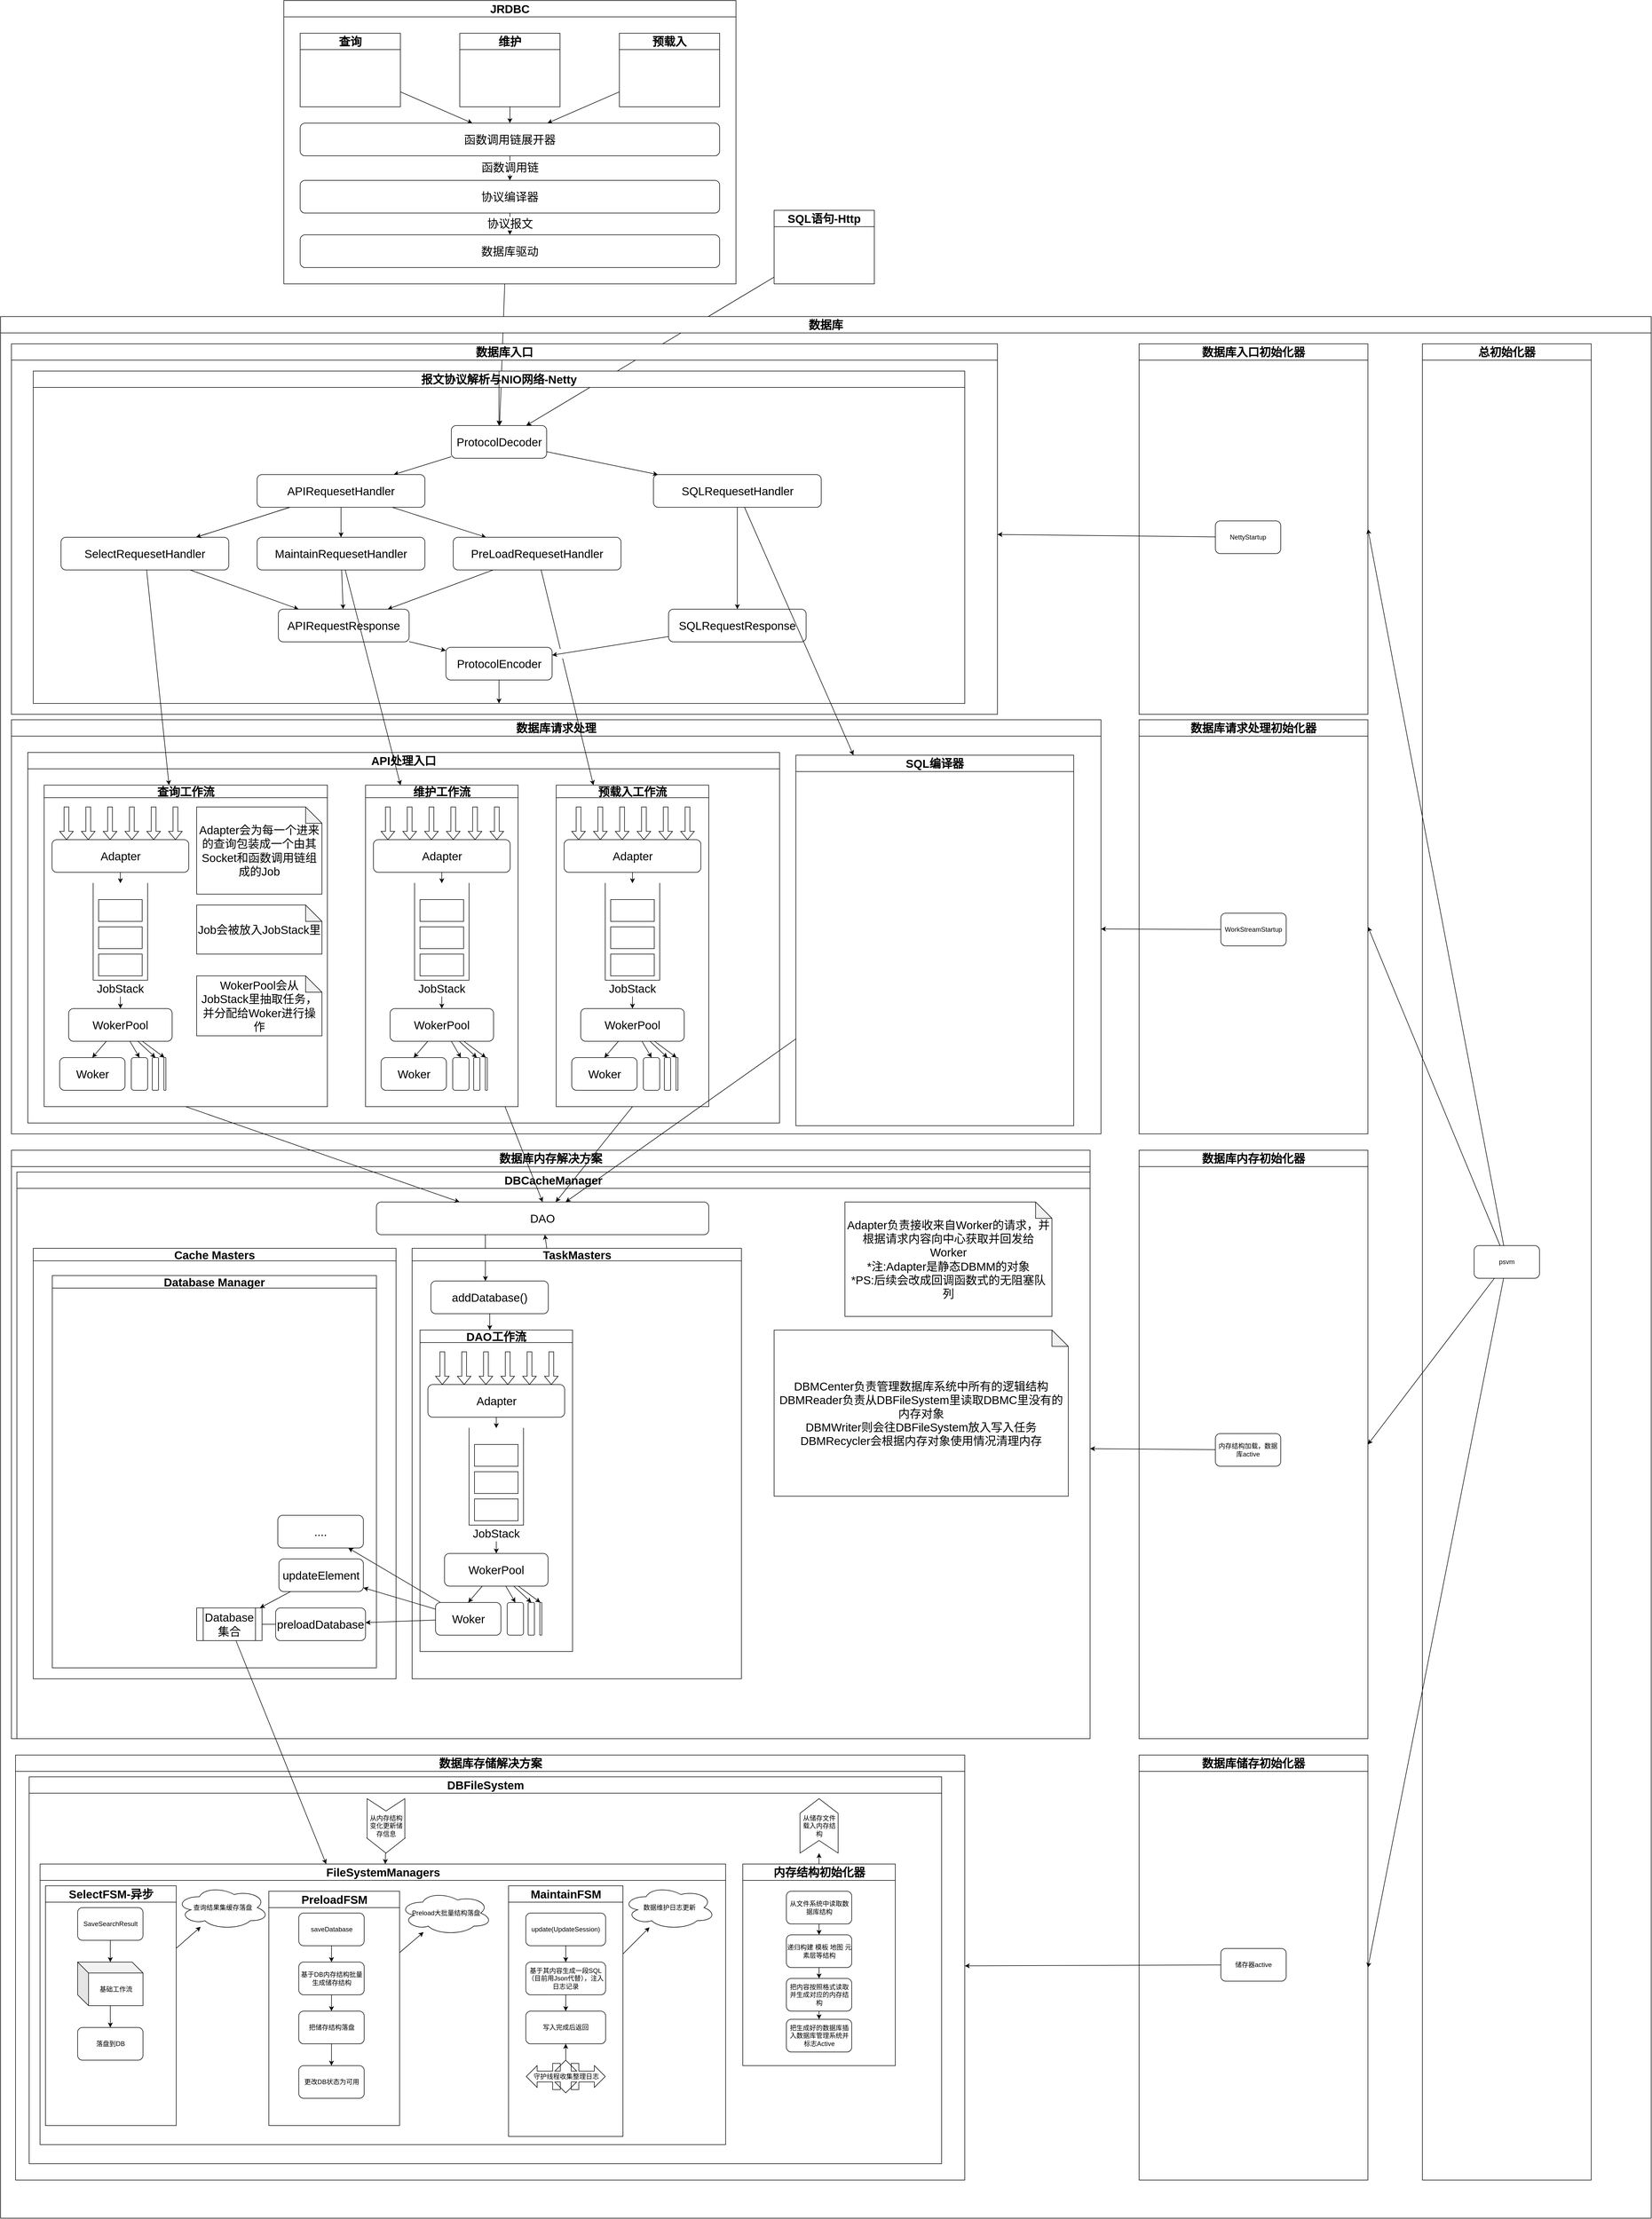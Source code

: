 <mxfile version="21.6.8" type="device" pages="8">
  <diagram id="Kz6u4xRJMfXhScQW5VMl" name="数据库单机架构图">
    <mxGraphModel dx="-438" dy="5177" grid="1" gridSize="10" guides="1" tooltips="1" connect="1" arrows="1" fold="1" page="1" pageScale="1" pageWidth="827" pageHeight="1169" math="0" shadow="0">
      <root>
        <mxCell id="0" />
        <mxCell id="1" parent="0" />
        <mxCell id="o4kFQHRR1nDhvSX_3CZL-16" style="edgeStyle=none;rounded=0;orthogonalLoop=1;jettySize=auto;html=1;fontSize=21;" parent="1" source="kvuLVugyJC-V8LarClLn-5" target="AyKoE_I8V4cd6h649BBp-114" edge="1">
          <mxGeometry relative="1" as="geometry" />
        </mxCell>
        <mxCell id="kvuLVugyJC-V8LarClLn-5" value="JRDBC" style="swimlane;whiteSpace=wrap;html=1;strokeColor=default;fontFamily=Helvetica;fontSize=21;fontColor=default;startSize=30;fillColor=default;" parent="1" vertex="1">
          <mxGeometry x="2390" y="-2930" width="830" height="520" as="geometry" />
        </mxCell>
        <mxCell id="o4kFQHRR1nDhvSX_3CZL-3" style="edgeStyle=none;rounded=0;orthogonalLoop=1;jettySize=auto;html=1;fontSize=21;" parent="kvuLVugyJC-V8LarClLn-5" source="kvuLVugyJC-V8LarClLn-6" target="o4kFQHRR1nDhvSX_3CZL-2" edge="1">
          <mxGeometry relative="1" as="geometry" />
        </mxCell>
        <mxCell id="kvuLVugyJC-V8LarClLn-6" value="查询" style="swimlane;whiteSpace=wrap;html=1;strokeColor=default;fontFamily=Helvetica;fontSize=21;fontColor=default;startSize=30;fillColor=default;" parent="kvuLVugyJC-V8LarClLn-5" vertex="1">
          <mxGeometry x="30.0" y="60" width="184" height="135" as="geometry" />
        </mxCell>
        <mxCell id="o4kFQHRR1nDhvSX_3CZL-4" style="edgeStyle=none;rounded=0;orthogonalLoop=1;jettySize=auto;html=1;fontSize=21;" parent="kvuLVugyJC-V8LarClLn-5" source="kvuLVugyJC-V8LarClLn-7" target="o4kFQHRR1nDhvSX_3CZL-2" edge="1">
          <mxGeometry relative="1" as="geometry" />
        </mxCell>
        <mxCell id="kvuLVugyJC-V8LarClLn-7" value="维护" style="swimlane;whiteSpace=wrap;html=1;strokeColor=default;fontFamily=Helvetica;fontSize=21;fontColor=default;startSize=30;fillColor=default;" parent="kvuLVugyJC-V8LarClLn-5" vertex="1">
          <mxGeometry x="323.0" y="60" width="184" height="135" as="geometry" />
        </mxCell>
        <mxCell id="o4kFQHRR1nDhvSX_3CZL-5" style="edgeStyle=none;rounded=0;orthogonalLoop=1;jettySize=auto;html=1;fontSize=21;" parent="kvuLVugyJC-V8LarClLn-5" source="kvuLVugyJC-V8LarClLn-8" target="o4kFQHRR1nDhvSX_3CZL-2" edge="1">
          <mxGeometry relative="1" as="geometry" />
        </mxCell>
        <mxCell id="kvuLVugyJC-V8LarClLn-8" value="预载入" style="swimlane;whiteSpace=wrap;html=1;strokeColor=default;fontFamily=Helvetica;fontSize=21;fontColor=default;startSize=30;fillColor=default;" parent="kvuLVugyJC-V8LarClLn-5" vertex="1">
          <mxGeometry x="616.0" y="60" width="184" height="135" as="geometry" />
        </mxCell>
        <mxCell id="o4kFQHRR1nDhvSX_3CZL-8" style="edgeStyle=none;rounded=0;orthogonalLoop=1;jettySize=auto;html=1;fontSize=21;" parent="kvuLVugyJC-V8LarClLn-5" source="o4kFQHRR1nDhvSX_3CZL-1" target="o4kFQHRR1nDhvSX_3CZL-7" edge="1">
          <mxGeometry relative="1" as="geometry" />
        </mxCell>
        <mxCell id="o4kFQHRR1nDhvSX_3CZL-10" value="协议报文" style="edgeLabel;html=1;align=center;verticalAlign=middle;resizable=0;points=[];fontSize=21;" parent="o4kFQHRR1nDhvSX_3CZL-8" vertex="1" connectable="0">
          <mxGeometry x="0.134" relative="1" as="geometry">
            <mxPoint y="-4" as="offset" />
          </mxGeometry>
        </mxCell>
        <mxCell id="o4kFQHRR1nDhvSX_3CZL-1" value="协议编译器" style="rounded=1;whiteSpace=wrap;html=1;fontSize=21;" parent="kvuLVugyJC-V8LarClLn-5" vertex="1">
          <mxGeometry x="30" y="330" width="770" height="60" as="geometry" />
        </mxCell>
        <mxCell id="o4kFQHRR1nDhvSX_3CZL-6" style="edgeStyle=none;rounded=0;orthogonalLoop=1;jettySize=auto;html=1;fontSize=21;" parent="kvuLVugyJC-V8LarClLn-5" source="o4kFQHRR1nDhvSX_3CZL-2" target="o4kFQHRR1nDhvSX_3CZL-1" edge="1">
          <mxGeometry relative="1" as="geometry" />
        </mxCell>
        <mxCell id="o4kFQHRR1nDhvSX_3CZL-11" value="函数调用链" style="edgeLabel;html=1;align=center;verticalAlign=middle;resizable=0;points=[];fontSize=21;" parent="o4kFQHRR1nDhvSX_3CZL-6" vertex="1" connectable="0">
          <mxGeometry x="-0.523" relative="1" as="geometry">
            <mxPoint y="10" as="offset" />
          </mxGeometry>
        </mxCell>
        <mxCell id="o4kFQHRR1nDhvSX_3CZL-2" value="&lt;font style=&quot;font-size: 21px;&quot;&gt;函数调用链展开器&lt;/font&gt;" style="rounded=1;whiteSpace=wrap;html=1;" parent="kvuLVugyJC-V8LarClLn-5" vertex="1">
          <mxGeometry x="30" y="225" width="770" height="60" as="geometry" />
        </mxCell>
        <mxCell id="o4kFQHRR1nDhvSX_3CZL-7" value="数据库驱动" style="rounded=1;whiteSpace=wrap;html=1;fontSize=21;" parent="kvuLVugyJC-V8LarClLn-5" vertex="1">
          <mxGeometry x="30" y="430" width="770" height="60" as="geometry" />
        </mxCell>
        <mxCell id="o4kFQHRR1nDhvSX_3CZL-17" style="edgeStyle=none;rounded=0;orthogonalLoop=1;jettySize=auto;html=1;fontSize=21;" parent="1" source="o4kFQHRR1nDhvSX_3CZL-15" target="AyKoE_I8V4cd6h649BBp-114" edge="1">
          <mxGeometry relative="1" as="geometry" />
        </mxCell>
        <mxCell id="o4kFQHRR1nDhvSX_3CZL-15" value="SQL语句-Http" style="swimlane;whiteSpace=wrap;html=1;strokeColor=default;fontFamily=Helvetica;fontSize=21;fontColor=default;startSize=30;fillColor=default;" parent="1" vertex="1">
          <mxGeometry x="3290.0" y="-2545" width="184" height="135" as="geometry" />
        </mxCell>
        <mxCell id="mEKvbSeogYxhHqETYLLZ-12" value="数据库" style="swimlane;whiteSpace=wrap;html=1;strokeColor=default;fontFamily=Helvetica;fontSize=21;fontColor=default;startSize=30;fillColor=default;rounded=0;pointerEvents=0;" parent="1" vertex="1">
          <mxGeometry x="1870" y="-2350" width="3030" height="3490" as="geometry" />
        </mxCell>
        <mxCell id="o4kFQHRR1nDhvSX_3CZL-12" value="数据库入口" style="swimlane;whiteSpace=wrap;html=1;strokeColor=default;fontFamily=Helvetica;fontSize=21;fontColor=default;startSize=30;fillColor=default;" parent="mEKvbSeogYxhHqETYLLZ-12" vertex="1">
          <mxGeometry x="20" y="50" width="1810" height="680" as="geometry" />
        </mxCell>
        <mxCell id="o4kFQHRR1nDhvSX_3CZL-13" value="报文协议解析与NIO网络-Netty" style="swimlane;whiteSpace=wrap;html=1;strokeColor=default;fontFamily=Helvetica;fontSize=21;fontColor=default;startSize=30;fillColor=default;" parent="o4kFQHRR1nDhvSX_3CZL-12" vertex="1">
          <mxGeometry x="40" y="50" width="1710" height="610" as="geometry" />
        </mxCell>
        <mxCell id="AyKoE_I8V4cd6h649BBp-87" style="edgeStyle=none;shape=connector;rounded=0;orthogonalLoop=1;jettySize=auto;html=1;labelBackgroundColor=default;strokeColor=default;fontFamily=Helvetica;fontSize=21;fontColor=default;endArrow=classic;jumpStyle=gap;jumpSize=17;" parent="o4kFQHRR1nDhvSX_3CZL-13" source="AyKoE_I8V4cd6h649BBp-114" target="AyKoE_I8V4cd6h649BBp-86" edge="1">
          <mxGeometry relative="1" as="geometry">
            <mxPoint x="473.548" y="190" as="sourcePoint" />
          </mxGeometry>
        </mxCell>
        <mxCell id="AyKoE_I8V4cd6h649BBp-92" style="edgeStyle=none;shape=connector;rounded=0;orthogonalLoop=1;jettySize=auto;html=1;labelBackgroundColor=default;strokeColor=default;fontFamily=Helvetica;fontSize=21;fontColor=default;endArrow=classic;jumpStyle=gap;jumpSize=17;" parent="o4kFQHRR1nDhvSX_3CZL-13" source="AyKoE_I8V4cd6h649BBp-114" target="AyKoE_I8V4cd6h649BBp-90" edge="1">
          <mxGeometry relative="1" as="geometry">
            <mxPoint x="530.0" y="157.971" as="sourcePoint" />
          </mxGeometry>
        </mxCell>
        <mxCell id="AyKoE_I8V4cd6h649BBp-84" style="edgeStyle=none;shape=connector;rounded=0;orthogonalLoop=1;jettySize=auto;html=1;entryX=0.5;entryY=1;entryDx=0;entryDy=0;labelBackgroundColor=default;strokeColor=default;fontFamily=Helvetica;fontSize=21;fontColor=default;endArrow=classic;" parent="o4kFQHRR1nDhvSX_3CZL-13" source="AyKoE_I8V4cd6h649BBp-115" target="o4kFQHRR1nDhvSX_3CZL-13" edge="1">
          <mxGeometry relative="1" as="geometry">
            <mxPoint x="1284.038" y="80" as="sourcePoint" />
          </mxGeometry>
        </mxCell>
        <mxCell id="AyKoE_I8V4cd6h649BBp-83" style="edgeStyle=none;shape=connector;rounded=0;orthogonalLoop=1;jettySize=auto;html=1;labelBackgroundColor=default;strokeColor=default;fontFamily=Helvetica;fontSize=21;fontColor=default;endArrow=classic;exitX=0.5;exitY=0;exitDx=0;exitDy=0;" parent="o4kFQHRR1nDhvSX_3CZL-13" source="o4kFQHRR1nDhvSX_3CZL-13" target="AyKoE_I8V4cd6h649BBp-114" edge="1">
          <mxGeometry relative="1" as="geometry">
            <mxPoint x="430.0" y="90" as="targetPoint" />
          </mxGeometry>
        </mxCell>
        <mxCell id="AyKoE_I8V4cd6h649BBp-98" style="edgeStyle=none;shape=connector;rounded=0;jumpStyle=gap;jumpSize=18;orthogonalLoop=1;jettySize=auto;html=1;labelBackgroundColor=default;strokeColor=default;fontFamily=Helvetica;fontSize=21;fontColor=default;endArrow=classic;" parent="o4kFQHRR1nDhvSX_3CZL-13" source="AyKoE_I8V4cd6h649BBp-86" target="AyKoE_I8V4cd6h649BBp-97" edge="1">
          <mxGeometry relative="1" as="geometry" />
        </mxCell>
        <mxCell id="AyKoE_I8V4cd6h649BBp-102" style="edgeStyle=none;shape=connector;rounded=0;jumpStyle=gap;jumpSize=18;orthogonalLoop=1;jettySize=auto;html=1;labelBackgroundColor=default;strokeColor=default;fontFamily=Helvetica;fontSize=21;fontColor=default;endArrow=classic;" parent="o4kFQHRR1nDhvSX_3CZL-13" source="AyKoE_I8V4cd6h649BBp-86" target="AyKoE_I8V4cd6h649BBp-101" edge="1">
          <mxGeometry relative="1" as="geometry" />
        </mxCell>
        <mxCell id="AyKoE_I8V4cd6h649BBp-111" style="edgeStyle=none;shape=connector;rounded=0;jumpStyle=gap;jumpSize=18;orthogonalLoop=1;jettySize=auto;html=1;labelBackgroundColor=default;strokeColor=default;fontFamily=Helvetica;fontSize=21;fontColor=default;endArrow=classic;" parent="o4kFQHRR1nDhvSX_3CZL-13" source="AyKoE_I8V4cd6h649BBp-90" target="AyKoE_I8V4cd6h649BBp-110" edge="1">
          <mxGeometry relative="1" as="geometry" />
        </mxCell>
        <mxCell id="AyKoE_I8V4cd6h649BBp-90" value="SQLRequesetHandler" style="rounded=1;whiteSpace=wrap;html=1;pointerEvents=0;strokeColor=default;fontFamily=Helvetica;fontSize=21;fontColor=default;fillColor=default;" parent="o4kFQHRR1nDhvSX_3CZL-13" vertex="1">
          <mxGeometry x="1138.5" y="190" width="308" height="60" as="geometry" />
        </mxCell>
        <mxCell id="AyKoE_I8V4cd6h649BBp-116" style="edgeStyle=none;shape=connector;rounded=0;jumpStyle=gap;jumpSize=18;orthogonalLoop=1;jettySize=auto;html=1;labelBackgroundColor=default;strokeColor=default;fontFamily=Helvetica;fontSize=21;fontColor=default;endArrow=classic;" parent="o4kFQHRR1nDhvSX_3CZL-13" source="AyKoE_I8V4cd6h649BBp-95" target="AyKoE_I8V4cd6h649BBp-105" edge="1">
          <mxGeometry relative="1" as="geometry" />
        </mxCell>
        <mxCell id="AyKoE_I8V4cd6h649BBp-95" value="SelectRequesetHandler" style="rounded=1;whiteSpace=wrap;html=1;pointerEvents=0;strokeColor=default;fontFamily=Helvetica;fontSize=21;fontColor=default;fillColor=default;" parent="o4kFQHRR1nDhvSX_3CZL-13" vertex="1">
          <mxGeometry x="51" y="305" width="308" height="60" as="geometry" />
        </mxCell>
        <mxCell id="AyKoE_I8V4cd6h649BBp-88" style="edgeStyle=none;shape=connector;rounded=0;orthogonalLoop=1;jettySize=auto;html=1;labelBackgroundColor=default;strokeColor=default;fontFamily=Helvetica;fontSize=21;fontColor=default;endArrow=classic;" parent="o4kFQHRR1nDhvSX_3CZL-13" source="AyKoE_I8V4cd6h649BBp-86" target="AyKoE_I8V4cd6h649BBp-95" edge="1">
          <mxGeometry relative="1" as="geometry" />
        </mxCell>
        <mxCell id="AyKoE_I8V4cd6h649BBp-107" style="edgeStyle=none;shape=connector;rounded=0;jumpStyle=gap;jumpSize=18;orthogonalLoop=1;jettySize=auto;html=1;labelBackgroundColor=default;strokeColor=default;fontFamily=Helvetica;fontSize=21;fontColor=default;endArrow=classic;" parent="o4kFQHRR1nDhvSX_3CZL-13" source="AyKoE_I8V4cd6h649BBp-97" target="AyKoE_I8V4cd6h649BBp-105" edge="1">
          <mxGeometry relative="1" as="geometry" />
        </mxCell>
        <mxCell id="AyKoE_I8V4cd6h649BBp-97" value="MaintainRequesetHandler" style="rounded=1;whiteSpace=wrap;html=1;pointerEvents=0;strokeColor=default;fontFamily=Helvetica;fontSize=21;fontColor=default;fillColor=default;" parent="o4kFQHRR1nDhvSX_3CZL-13" vertex="1">
          <mxGeometry x="411" y="305" width="308" height="60" as="geometry" />
        </mxCell>
        <mxCell id="AyKoE_I8V4cd6h649BBp-108" style="edgeStyle=none;shape=connector;rounded=0;jumpStyle=gap;jumpSize=18;orthogonalLoop=1;jettySize=auto;html=1;labelBackgroundColor=default;strokeColor=default;fontFamily=Helvetica;fontSize=21;fontColor=default;endArrow=classic;" parent="o4kFQHRR1nDhvSX_3CZL-13" source="AyKoE_I8V4cd6h649BBp-101" target="AyKoE_I8V4cd6h649BBp-105" edge="1">
          <mxGeometry relative="1" as="geometry" />
        </mxCell>
        <mxCell id="AyKoE_I8V4cd6h649BBp-101" value="PreLoadRequesetHandler" style="rounded=1;whiteSpace=wrap;html=1;pointerEvents=0;strokeColor=default;fontFamily=Helvetica;fontSize=21;fontColor=default;fillColor=default;" parent="o4kFQHRR1nDhvSX_3CZL-13" vertex="1">
          <mxGeometry x="771" y="305" width="308" height="60" as="geometry" />
        </mxCell>
        <mxCell id="AyKoE_I8V4cd6h649BBp-109" style="edgeStyle=none;shape=connector;rounded=0;jumpStyle=gap;jumpSize=18;orthogonalLoop=1;jettySize=auto;html=1;labelBackgroundColor=default;strokeColor=default;fontFamily=Helvetica;fontSize=21;fontColor=default;endArrow=classic;" parent="o4kFQHRR1nDhvSX_3CZL-13" source="AyKoE_I8V4cd6h649BBp-105" target="AyKoE_I8V4cd6h649BBp-115" edge="1">
          <mxGeometry relative="1" as="geometry">
            <mxPoint x="1180" y="77" as="targetPoint" />
          </mxGeometry>
        </mxCell>
        <mxCell id="AyKoE_I8V4cd6h649BBp-105" value="APIRequestResponse" style="rounded=1;whiteSpace=wrap;html=1;pointerEvents=0;strokeColor=default;fontFamily=Helvetica;fontSize=21;fontColor=default;fillColor=default;" parent="o4kFQHRR1nDhvSX_3CZL-13" vertex="1">
          <mxGeometry x="450" y="437" width="240" height="60" as="geometry" />
        </mxCell>
        <mxCell id="AyKoE_I8V4cd6h649BBp-112" style="edgeStyle=none;shape=connector;rounded=0;jumpStyle=gap;jumpSize=18;orthogonalLoop=1;jettySize=auto;html=1;labelBackgroundColor=default;strokeColor=default;fontFamily=Helvetica;fontSize=21;fontColor=default;endArrow=classic;" parent="o4kFQHRR1nDhvSX_3CZL-13" source="AyKoE_I8V4cd6h649BBp-110" target="AyKoE_I8V4cd6h649BBp-115" edge="1">
          <mxGeometry relative="1" as="geometry">
            <mxPoint x="1390" y="77" as="targetPoint" />
          </mxGeometry>
        </mxCell>
        <mxCell id="AyKoE_I8V4cd6h649BBp-110" value="SQLRequestResponse" style="rounded=1;whiteSpace=wrap;html=1;pointerEvents=0;strokeColor=default;fontFamily=Helvetica;fontSize=21;fontColor=default;fillColor=default;" parent="o4kFQHRR1nDhvSX_3CZL-13" vertex="1">
          <mxGeometry x="1166.25" y="437" width="252.5" height="60" as="geometry" />
        </mxCell>
        <mxCell id="AyKoE_I8V4cd6h649BBp-113" value="" style="edgeStyle=none;shape=connector;rounded=0;jumpStyle=gap;jumpSize=18;orthogonalLoop=1;jettySize=auto;html=1;labelBackgroundColor=default;strokeColor=default;fontFamily=Helvetica;fontSize=21;fontColor=default;endArrow=none;" parent="o4kFQHRR1nDhvSX_3CZL-13" source="AyKoE_I8V4cd6h649BBp-95" target="AyKoE_I8V4cd6h649BBp-86" edge="1">
          <mxGeometry relative="1" as="geometry">
            <mxPoint x="2458.909" y="-1935" as="sourcePoint" />
            <mxPoint x="3020.591" y="-2205" as="targetPoint" />
          </mxGeometry>
        </mxCell>
        <mxCell id="AyKoE_I8V4cd6h649BBp-86" value="APIRequesetHandler" style="rounded=1;whiteSpace=wrap;html=1;pointerEvents=0;strokeColor=default;fontFamily=Helvetica;fontSize=21;fontColor=default;fillColor=default;" parent="o4kFQHRR1nDhvSX_3CZL-13" vertex="1">
          <mxGeometry x="411" y="190" width="308" height="60" as="geometry" />
        </mxCell>
        <mxCell id="AyKoE_I8V4cd6h649BBp-114" value="ProtocolDecoder" style="rounded=1;whiteSpace=wrap;html=1;pointerEvents=0;strokeColor=default;fontFamily=Helvetica;fontSize=21;fontColor=default;fillColor=default;" parent="o4kFQHRR1nDhvSX_3CZL-13" vertex="1">
          <mxGeometry x="767.5" y="100" width="175" height="60" as="geometry" />
        </mxCell>
        <mxCell id="AyKoE_I8V4cd6h649BBp-115" value="ProtocolEncoder" style="rounded=1;whiteSpace=wrap;html=1;pointerEvents=0;strokeColor=default;fontFamily=Helvetica;fontSize=21;fontColor=default;fillColor=default;" parent="o4kFQHRR1nDhvSX_3CZL-13" vertex="1">
          <mxGeometry x="757.5" y="507" width="195" height="60" as="geometry" />
        </mxCell>
        <mxCell id="mEKvbSeogYxhHqETYLLZ-13" value="数据库请求处理" style="swimlane;whiteSpace=wrap;html=1;strokeColor=default;fontFamily=Helvetica;fontSize=21;fontColor=default;startSize=30;fillColor=default;rounded=0;pointerEvents=0;" parent="mEKvbSeogYxhHqETYLLZ-12" vertex="1">
          <mxGeometry x="20" y="740" width="2000" height="760" as="geometry" />
        </mxCell>
        <mxCell id="o4kFQHRR1nDhvSX_3CZL-19" value="API处理入口" style="swimlane;whiteSpace=wrap;html=1;strokeColor=default;fontFamily=Helvetica;fontSize=21;fontColor=default;startSize=30;fillColor=default;" parent="mEKvbSeogYxhHqETYLLZ-13" vertex="1">
          <mxGeometry x="30" y="60" width="1380" height="680" as="geometry" />
        </mxCell>
        <mxCell id="o4kFQHRR1nDhvSX_3CZL-22" value="查询工作流" style="swimlane;whiteSpace=wrap;html=1;fontSize=21;" parent="o4kFQHRR1nDhvSX_3CZL-19" vertex="1">
          <mxGeometry x="30" y="60" width="520" height="590" as="geometry" />
        </mxCell>
        <mxCell id="o4kFQHRR1nDhvSX_3CZL-42" style="edgeStyle=none;rounded=0;orthogonalLoop=1;jettySize=auto;html=1;fontSize=21;" parent="o4kFQHRR1nDhvSX_3CZL-22" target="o4kFQHRR1nDhvSX_3CZL-45" edge="1">
          <mxGeometry relative="1" as="geometry">
            <mxPoint x="140" y="160" as="sourcePoint" />
            <mxPoint x="140" y="189.75" as="targetPoint" />
          </mxGeometry>
        </mxCell>
        <mxCell id="o4kFQHRR1nDhvSX_3CZL-23" value="Adapter" style="rounded=1;whiteSpace=wrap;html=1;fontSize=21;" parent="o4kFQHRR1nDhvSX_3CZL-22" vertex="1">
          <mxGeometry x="14.5" y="100" width="251" height="60" as="geometry" />
        </mxCell>
        <mxCell id="o4kFQHRR1nDhvSX_3CZL-25" value="" style="html=1;shadow=0;dashed=0;align=center;verticalAlign=middle;shape=mxgraph.arrows2.arrow;dy=0.65;dx=15.27;direction=south;notch=0;fontSize=21;" parent="o4kFQHRR1nDhvSX_3CZL-22" vertex="1">
          <mxGeometry x="28.5" y="40" width="25" height="60" as="geometry" />
        </mxCell>
        <mxCell id="o4kFQHRR1nDhvSX_3CZL-36" value="" style="html=1;shadow=0;dashed=0;align=center;verticalAlign=middle;shape=mxgraph.arrows2.arrow;dy=0.65;dx=15.27;direction=south;notch=0;fontSize=21;" parent="o4kFQHRR1nDhvSX_3CZL-22" vertex="1">
          <mxGeometry x="68.5" y="40" width="25" height="60" as="geometry" />
        </mxCell>
        <mxCell id="o4kFQHRR1nDhvSX_3CZL-37" value="" style="html=1;shadow=0;dashed=0;align=center;verticalAlign=middle;shape=mxgraph.arrows2.arrow;dy=0.65;dx=15.27;direction=south;notch=0;fontSize=21;" parent="o4kFQHRR1nDhvSX_3CZL-22" vertex="1">
          <mxGeometry x="108.5" y="40" width="25" height="60" as="geometry" />
        </mxCell>
        <mxCell id="o4kFQHRR1nDhvSX_3CZL-38" value="" style="html=1;shadow=0;dashed=0;align=center;verticalAlign=middle;shape=mxgraph.arrows2.arrow;dy=0.65;dx=15.27;direction=south;notch=0;fontSize=21;" parent="o4kFQHRR1nDhvSX_3CZL-22" vertex="1">
          <mxGeometry x="148.5" y="40" width="25" height="60" as="geometry" />
        </mxCell>
        <mxCell id="o4kFQHRR1nDhvSX_3CZL-39" value="" style="html=1;shadow=0;dashed=0;align=center;verticalAlign=middle;shape=mxgraph.arrows2.arrow;dy=0.65;dx=15.27;direction=south;notch=0;fontSize=21;" parent="o4kFQHRR1nDhvSX_3CZL-22" vertex="1">
          <mxGeometry x="188.5" y="40" width="25" height="60" as="geometry" />
        </mxCell>
        <mxCell id="o4kFQHRR1nDhvSX_3CZL-40" value="" style="html=1;shadow=0;dashed=0;align=center;verticalAlign=middle;shape=mxgraph.arrows2.arrow;dy=0.65;dx=15.27;direction=south;notch=0;fontSize=21;" parent="o4kFQHRR1nDhvSX_3CZL-22" vertex="1">
          <mxGeometry x="228.5" y="40" width="25" height="60" as="geometry" />
        </mxCell>
        <mxCell id="o4kFQHRR1nDhvSX_3CZL-43" value="Adapter会为每一个进来的查询包装成一个由其Socket和函数调用链组成的Job" style="shape=note;whiteSpace=wrap;html=1;backgroundOutline=1;darkOpacity=0.05;fontSize=21;" parent="o4kFQHRR1nDhvSX_3CZL-22" vertex="1">
          <mxGeometry x="280" y="40" width="230" height="160" as="geometry" />
        </mxCell>
        <mxCell id="o4kFQHRR1nDhvSX_3CZL-52" value="" style="group;labelPosition=center;verticalLabelPosition=bottom;align=center;verticalAlign=bottom;spacingBottom=20;" parent="o4kFQHRR1nDhvSX_3CZL-22" vertex="1" connectable="0">
          <mxGeometry x="90" y="180" width="100" height="210" as="geometry" />
        </mxCell>
        <mxCell id="o4kFQHRR1nDhvSX_3CZL-46" value="" style="rounded=0;whiteSpace=wrap;html=1;fontSize=21;" parent="o4kFQHRR1nDhvSX_3CZL-52" vertex="1">
          <mxGeometry x="10" y="130" width="80" height="40" as="geometry" />
        </mxCell>
        <mxCell id="o4kFQHRR1nDhvSX_3CZL-50" value="" style="rounded=0;whiteSpace=wrap;html=1;fontSize=21;" parent="o4kFQHRR1nDhvSX_3CZL-52" vertex="1">
          <mxGeometry x="10" y="80" width="80" height="40" as="geometry" />
        </mxCell>
        <mxCell id="o4kFQHRR1nDhvSX_3CZL-51" value="" style="rounded=0;whiteSpace=wrap;html=1;fontSize=21;" parent="o4kFQHRR1nDhvSX_3CZL-52" vertex="1">
          <mxGeometry x="10" y="30" width="80" height="40" as="geometry" />
        </mxCell>
        <mxCell id="o4kFQHRR1nDhvSX_3CZL-45" value="" style="shape=partialRectangle;whiteSpace=wrap;html=1;bottom=1;right=1;left=1;top=0;fillColor=none;routingCenterX=-0.5;fontSize=21;" parent="o4kFQHRR1nDhvSX_3CZL-52" vertex="1">
          <mxGeometry width="100" height="178" as="geometry" />
        </mxCell>
        <mxCell id="o4kFQHRR1nDhvSX_3CZL-60" value="JobStack" style="text;html=1;strokeColor=none;fillColor=none;align=center;verticalAlign=middle;whiteSpace=wrap;rounded=0;fontSize=21;fontFamily=Helvetica;fontColor=rgb(0, 0, 0);" parent="o4kFQHRR1nDhvSX_3CZL-52" vertex="1">
          <mxGeometry x="20" y="178" width="60" height="30" as="geometry" />
        </mxCell>
        <mxCell id="o4kFQHRR1nDhvSX_3CZL-61" value="Job会被放入JobStack里" style="shape=note;whiteSpace=wrap;html=1;backgroundOutline=1;darkOpacity=0.05;fontSize=21;" parent="o4kFQHRR1nDhvSX_3CZL-22" vertex="1">
          <mxGeometry x="280" y="220" width="230" height="90" as="geometry" />
        </mxCell>
        <mxCell id="-MixQcFbSaRJoDe_uCob-10" style="rounded=0;orthogonalLoop=1;jettySize=auto;html=1;fontFamily=Helvetica;fontSize=21;fontColor=default;entryX=0.5;entryY=0;entryDx=0;entryDy=0;" parent="o4kFQHRR1nDhvSX_3CZL-22" source="-MixQcFbSaRJoDe_uCob-5" target="-MixQcFbSaRJoDe_uCob-9" edge="1">
          <mxGeometry relative="1" as="geometry">
            <mxPoint x="110" y="500" as="targetPoint" />
          </mxGeometry>
        </mxCell>
        <mxCell id="-MixQcFbSaRJoDe_uCob-14" style="edgeStyle=none;shape=connector;rounded=0;orthogonalLoop=1;jettySize=auto;html=1;labelBackgroundColor=default;strokeColor=default;fontFamily=Helvetica;fontSize=21;fontColor=default;endArrow=classic;entryX=0.5;entryY=0;entryDx=0;entryDy=0;" parent="o4kFQHRR1nDhvSX_3CZL-22" source="-MixQcFbSaRJoDe_uCob-5" target="-MixQcFbSaRJoDe_uCob-11" edge="1">
          <mxGeometry relative="1" as="geometry" />
        </mxCell>
        <mxCell id="-MixQcFbSaRJoDe_uCob-15" style="edgeStyle=none;shape=connector;rounded=0;orthogonalLoop=1;jettySize=auto;html=1;entryX=0.5;entryY=0;entryDx=0;entryDy=0;labelBackgroundColor=default;strokeColor=default;fontFamily=Helvetica;fontSize=21;fontColor=default;endArrow=classic;" parent="o4kFQHRR1nDhvSX_3CZL-22" source="-MixQcFbSaRJoDe_uCob-5" target="-MixQcFbSaRJoDe_uCob-12" edge="1">
          <mxGeometry relative="1" as="geometry" />
        </mxCell>
        <mxCell id="-MixQcFbSaRJoDe_uCob-16" style="edgeStyle=none;shape=connector;rounded=0;orthogonalLoop=1;jettySize=auto;html=1;entryX=0.25;entryY=0;entryDx=0;entryDy=0;labelBackgroundColor=default;strokeColor=default;fontFamily=Helvetica;fontSize=21;fontColor=default;endArrow=classic;" parent="o4kFQHRR1nDhvSX_3CZL-22" source="-MixQcFbSaRJoDe_uCob-5" target="-MixQcFbSaRJoDe_uCob-13" edge="1">
          <mxGeometry relative="1" as="geometry" />
        </mxCell>
        <mxCell id="-MixQcFbSaRJoDe_uCob-5" value="WokerPool" style="rounded=1;whiteSpace=wrap;html=1;pointerEvents=0;fontFamily=Helvetica;fontSize=21;" parent="o4kFQHRR1nDhvSX_3CZL-22" vertex="1">
          <mxGeometry x="45" y="410" width="190" height="60" as="geometry" />
        </mxCell>
        <mxCell id="-MixQcFbSaRJoDe_uCob-6" style="edgeStyle=orthogonalEdgeStyle;rounded=0;orthogonalLoop=1;jettySize=auto;html=1;fontFamily=Helvetica;fontSize=21;fontColor=default;" parent="o4kFQHRR1nDhvSX_3CZL-22" source="o4kFQHRR1nDhvSX_3CZL-60" target="-MixQcFbSaRJoDe_uCob-5" edge="1">
          <mxGeometry relative="1" as="geometry" />
        </mxCell>
        <mxCell id="-MixQcFbSaRJoDe_uCob-7" value="WokerPool会从JobStack里抽取任务，并分配给Woker进行操作" style="shape=note;whiteSpace=wrap;html=1;backgroundOutline=1;darkOpacity=0.05;fontSize=21;" parent="o4kFQHRR1nDhvSX_3CZL-22" vertex="1">
          <mxGeometry x="280" y="350" width="230" height="110" as="geometry" />
        </mxCell>
        <mxCell id="-MixQcFbSaRJoDe_uCob-9" value="Woker" style="rounded=1;whiteSpace=wrap;html=1;pointerEvents=0;strokeColor=default;fontFamily=Helvetica;fontSize=21;fontColor=default;fillColor=default;" parent="o4kFQHRR1nDhvSX_3CZL-22" vertex="1">
          <mxGeometry x="28.5" y="500" width="120" height="60" as="geometry" />
        </mxCell>
        <mxCell id="-MixQcFbSaRJoDe_uCob-11" value="" style="rounded=1;whiteSpace=wrap;html=1;pointerEvents=0;strokeColor=default;fontFamily=Helvetica;fontSize=21;fontColor=default;fillColor=default;" parent="o4kFQHRR1nDhvSX_3CZL-22" vertex="1">
          <mxGeometry x="160" y="500" width="30" height="60" as="geometry" />
        </mxCell>
        <mxCell id="-MixQcFbSaRJoDe_uCob-12" value="" style="rounded=1;whiteSpace=wrap;html=1;pointerEvents=0;strokeColor=default;fontFamily=Helvetica;fontSize=21;fontColor=default;fillColor=default;" parent="o4kFQHRR1nDhvSX_3CZL-22" vertex="1">
          <mxGeometry x="198.5" y="500" width="11.5" height="60" as="geometry" />
        </mxCell>
        <mxCell id="-MixQcFbSaRJoDe_uCob-13" value="" style="rounded=1;whiteSpace=wrap;html=1;pointerEvents=0;strokeColor=default;fontFamily=Helvetica;fontSize=21;fontColor=default;fillColor=default;" parent="o4kFQHRR1nDhvSX_3CZL-22" vertex="1">
          <mxGeometry x="220" y="500" width="3.5" height="60" as="geometry" />
        </mxCell>
        <mxCell id="-MixQcFbSaRJoDe_uCob-38" value="预载入工作流" style="swimlane;whiteSpace=wrap;html=1;fontSize=21;" parent="o4kFQHRR1nDhvSX_3CZL-19" vertex="1">
          <mxGeometry x="970" y="60" width="280" height="590" as="geometry" />
        </mxCell>
        <mxCell id="-MixQcFbSaRJoDe_uCob-39" style="edgeStyle=none;rounded=0;orthogonalLoop=1;jettySize=auto;html=1;fontSize=21;" parent="-MixQcFbSaRJoDe_uCob-38" target="-MixQcFbSaRJoDe_uCob-52" edge="1">
          <mxGeometry relative="1" as="geometry">
            <mxPoint x="140" y="160" as="sourcePoint" />
            <mxPoint x="140" y="189.75" as="targetPoint" />
          </mxGeometry>
        </mxCell>
        <mxCell id="-MixQcFbSaRJoDe_uCob-40" value="Adapter" style="rounded=1;whiteSpace=wrap;html=1;fontSize=21;" parent="-MixQcFbSaRJoDe_uCob-38" vertex="1">
          <mxGeometry x="14.5" y="100" width="251" height="60" as="geometry" />
        </mxCell>
        <mxCell id="-MixQcFbSaRJoDe_uCob-41" value="" style="html=1;shadow=0;dashed=0;align=center;verticalAlign=middle;shape=mxgraph.arrows2.arrow;dy=0.65;dx=15.27;direction=south;notch=0;fontSize=21;" parent="-MixQcFbSaRJoDe_uCob-38" vertex="1">
          <mxGeometry x="28.5" y="40" width="25" height="60" as="geometry" />
        </mxCell>
        <mxCell id="-MixQcFbSaRJoDe_uCob-42" value="" style="html=1;shadow=0;dashed=0;align=center;verticalAlign=middle;shape=mxgraph.arrows2.arrow;dy=0.65;dx=15.27;direction=south;notch=0;fontSize=21;" parent="-MixQcFbSaRJoDe_uCob-38" vertex="1">
          <mxGeometry x="68.5" y="40" width="25" height="60" as="geometry" />
        </mxCell>
        <mxCell id="-MixQcFbSaRJoDe_uCob-43" value="" style="html=1;shadow=0;dashed=0;align=center;verticalAlign=middle;shape=mxgraph.arrows2.arrow;dy=0.65;dx=15.27;direction=south;notch=0;fontSize=21;" parent="-MixQcFbSaRJoDe_uCob-38" vertex="1">
          <mxGeometry x="108.5" y="40" width="25" height="60" as="geometry" />
        </mxCell>
        <mxCell id="-MixQcFbSaRJoDe_uCob-44" value="" style="html=1;shadow=0;dashed=0;align=center;verticalAlign=middle;shape=mxgraph.arrows2.arrow;dy=0.65;dx=15.27;direction=south;notch=0;fontSize=21;" parent="-MixQcFbSaRJoDe_uCob-38" vertex="1">
          <mxGeometry x="148.5" y="40" width="25" height="60" as="geometry" />
        </mxCell>
        <mxCell id="-MixQcFbSaRJoDe_uCob-45" value="" style="html=1;shadow=0;dashed=0;align=center;verticalAlign=middle;shape=mxgraph.arrows2.arrow;dy=0.65;dx=15.27;direction=south;notch=0;fontSize=21;" parent="-MixQcFbSaRJoDe_uCob-38" vertex="1">
          <mxGeometry x="188.5" y="40" width="25" height="60" as="geometry" />
        </mxCell>
        <mxCell id="-MixQcFbSaRJoDe_uCob-46" value="" style="html=1;shadow=0;dashed=0;align=center;verticalAlign=middle;shape=mxgraph.arrows2.arrow;dy=0.65;dx=15.27;direction=south;notch=0;fontSize=21;" parent="-MixQcFbSaRJoDe_uCob-38" vertex="1">
          <mxGeometry x="228.5" y="40" width="25" height="60" as="geometry" />
        </mxCell>
        <mxCell id="-MixQcFbSaRJoDe_uCob-48" value="" style="group;labelPosition=center;verticalLabelPosition=bottom;align=center;verticalAlign=bottom;spacingBottom=20;" parent="-MixQcFbSaRJoDe_uCob-38" vertex="1" connectable="0">
          <mxGeometry x="90" y="180" width="100" height="210" as="geometry" />
        </mxCell>
        <mxCell id="-MixQcFbSaRJoDe_uCob-49" value="" style="rounded=0;whiteSpace=wrap;html=1;fontSize=21;" parent="-MixQcFbSaRJoDe_uCob-48" vertex="1">
          <mxGeometry x="10" y="130" width="80" height="40" as="geometry" />
        </mxCell>
        <mxCell id="-MixQcFbSaRJoDe_uCob-50" value="" style="rounded=0;whiteSpace=wrap;html=1;fontSize=21;" parent="-MixQcFbSaRJoDe_uCob-48" vertex="1">
          <mxGeometry x="10" y="80" width="80" height="40" as="geometry" />
        </mxCell>
        <mxCell id="-MixQcFbSaRJoDe_uCob-51" value="" style="rounded=0;whiteSpace=wrap;html=1;fontSize=21;" parent="-MixQcFbSaRJoDe_uCob-48" vertex="1">
          <mxGeometry x="10" y="30" width="80" height="40" as="geometry" />
        </mxCell>
        <mxCell id="-MixQcFbSaRJoDe_uCob-52" value="" style="shape=partialRectangle;whiteSpace=wrap;html=1;bottom=1;right=1;left=1;top=0;fillColor=none;routingCenterX=-0.5;fontSize=21;" parent="-MixQcFbSaRJoDe_uCob-48" vertex="1">
          <mxGeometry width="100" height="178" as="geometry" />
        </mxCell>
        <mxCell id="-MixQcFbSaRJoDe_uCob-53" value="JobStack" style="text;html=1;strokeColor=none;fillColor=none;align=center;verticalAlign=middle;whiteSpace=wrap;rounded=0;fontSize=21;fontFamily=Helvetica;fontColor=rgb(0, 0, 0);" parent="-MixQcFbSaRJoDe_uCob-48" vertex="1">
          <mxGeometry x="20" y="178" width="60" height="30" as="geometry" />
        </mxCell>
        <mxCell id="-MixQcFbSaRJoDe_uCob-55" style="rounded=0;orthogonalLoop=1;jettySize=auto;html=1;fontFamily=Helvetica;fontSize=21;fontColor=default;entryX=0.5;entryY=0;entryDx=0;entryDy=0;" parent="-MixQcFbSaRJoDe_uCob-38" source="-MixQcFbSaRJoDe_uCob-59" target="-MixQcFbSaRJoDe_uCob-62" edge="1">
          <mxGeometry relative="1" as="geometry">
            <mxPoint x="110" y="500" as="targetPoint" />
          </mxGeometry>
        </mxCell>
        <mxCell id="-MixQcFbSaRJoDe_uCob-56" style="edgeStyle=none;shape=connector;rounded=0;orthogonalLoop=1;jettySize=auto;html=1;labelBackgroundColor=default;strokeColor=default;fontFamily=Helvetica;fontSize=21;fontColor=default;endArrow=classic;entryX=0.5;entryY=0;entryDx=0;entryDy=0;" parent="-MixQcFbSaRJoDe_uCob-38" source="-MixQcFbSaRJoDe_uCob-59" target="-MixQcFbSaRJoDe_uCob-63" edge="1">
          <mxGeometry relative="1" as="geometry" />
        </mxCell>
        <mxCell id="-MixQcFbSaRJoDe_uCob-57" style="edgeStyle=none;shape=connector;rounded=0;orthogonalLoop=1;jettySize=auto;html=1;entryX=0.5;entryY=0;entryDx=0;entryDy=0;labelBackgroundColor=default;strokeColor=default;fontFamily=Helvetica;fontSize=21;fontColor=default;endArrow=classic;" parent="-MixQcFbSaRJoDe_uCob-38" source="-MixQcFbSaRJoDe_uCob-59" target="-MixQcFbSaRJoDe_uCob-64" edge="1">
          <mxGeometry relative="1" as="geometry" />
        </mxCell>
        <mxCell id="-MixQcFbSaRJoDe_uCob-58" style="edgeStyle=none;shape=connector;rounded=0;orthogonalLoop=1;jettySize=auto;html=1;entryX=0.25;entryY=0;entryDx=0;entryDy=0;labelBackgroundColor=default;strokeColor=default;fontFamily=Helvetica;fontSize=21;fontColor=default;endArrow=classic;" parent="-MixQcFbSaRJoDe_uCob-38" source="-MixQcFbSaRJoDe_uCob-59" target="-MixQcFbSaRJoDe_uCob-65" edge="1">
          <mxGeometry relative="1" as="geometry" />
        </mxCell>
        <mxCell id="-MixQcFbSaRJoDe_uCob-59" value="WokerPool" style="rounded=1;whiteSpace=wrap;html=1;pointerEvents=0;fontFamily=Helvetica;fontSize=21;" parent="-MixQcFbSaRJoDe_uCob-38" vertex="1">
          <mxGeometry x="45" y="410" width="190" height="60" as="geometry" />
        </mxCell>
        <mxCell id="-MixQcFbSaRJoDe_uCob-60" style="edgeStyle=orthogonalEdgeStyle;rounded=0;orthogonalLoop=1;jettySize=auto;html=1;fontFamily=Helvetica;fontSize=21;fontColor=default;" parent="-MixQcFbSaRJoDe_uCob-38" source="-MixQcFbSaRJoDe_uCob-53" target="-MixQcFbSaRJoDe_uCob-59" edge="1">
          <mxGeometry relative="1" as="geometry" />
        </mxCell>
        <mxCell id="-MixQcFbSaRJoDe_uCob-62" value="Woker" style="rounded=1;whiteSpace=wrap;html=1;pointerEvents=0;strokeColor=default;fontFamily=Helvetica;fontSize=21;fontColor=default;fillColor=default;" parent="-MixQcFbSaRJoDe_uCob-38" vertex="1">
          <mxGeometry x="28.5" y="500" width="120" height="60" as="geometry" />
        </mxCell>
        <mxCell id="-MixQcFbSaRJoDe_uCob-63" value="" style="rounded=1;whiteSpace=wrap;html=1;pointerEvents=0;strokeColor=default;fontFamily=Helvetica;fontSize=21;fontColor=default;fillColor=default;" parent="-MixQcFbSaRJoDe_uCob-38" vertex="1">
          <mxGeometry x="160" y="500" width="30" height="60" as="geometry" />
        </mxCell>
        <mxCell id="-MixQcFbSaRJoDe_uCob-64" value="" style="rounded=1;whiteSpace=wrap;html=1;pointerEvents=0;strokeColor=default;fontFamily=Helvetica;fontSize=21;fontColor=default;fillColor=default;" parent="-MixQcFbSaRJoDe_uCob-38" vertex="1">
          <mxGeometry x="198.5" y="500" width="11.5" height="60" as="geometry" />
        </mxCell>
        <mxCell id="-MixQcFbSaRJoDe_uCob-65" value="" style="rounded=1;whiteSpace=wrap;html=1;pointerEvents=0;strokeColor=default;fontFamily=Helvetica;fontSize=21;fontColor=default;fillColor=default;" parent="-MixQcFbSaRJoDe_uCob-38" vertex="1">
          <mxGeometry x="220" y="500" width="3.5" height="60" as="geometry" />
        </mxCell>
        <mxCell id="AyKoE_I8V4cd6h649BBp-55" value="维护工作流" style="swimlane;whiteSpace=wrap;html=1;fontSize=21;" parent="o4kFQHRR1nDhvSX_3CZL-19" vertex="1">
          <mxGeometry x="620" y="60" width="280" height="590" as="geometry" />
        </mxCell>
        <mxCell id="AyKoE_I8V4cd6h649BBp-56" style="edgeStyle=none;rounded=0;orthogonalLoop=1;jettySize=auto;html=1;fontSize=21;" parent="AyKoE_I8V4cd6h649BBp-55" target="AyKoE_I8V4cd6h649BBp-68" edge="1">
          <mxGeometry relative="1" as="geometry">
            <mxPoint x="140" y="160" as="sourcePoint" />
            <mxPoint x="140" y="189.75" as="targetPoint" />
          </mxGeometry>
        </mxCell>
        <mxCell id="AyKoE_I8V4cd6h649BBp-57" value="Adapter" style="rounded=1;whiteSpace=wrap;html=1;fontSize=21;" parent="AyKoE_I8V4cd6h649BBp-55" vertex="1">
          <mxGeometry x="14.5" y="100" width="251" height="60" as="geometry" />
        </mxCell>
        <mxCell id="AyKoE_I8V4cd6h649BBp-58" value="" style="html=1;shadow=0;dashed=0;align=center;verticalAlign=middle;shape=mxgraph.arrows2.arrow;dy=0.65;dx=15.27;direction=south;notch=0;fontSize=21;" parent="AyKoE_I8V4cd6h649BBp-55" vertex="1">
          <mxGeometry x="28.5" y="40" width="25" height="60" as="geometry" />
        </mxCell>
        <mxCell id="AyKoE_I8V4cd6h649BBp-59" value="" style="html=1;shadow=0;dashed=0;align=center;verticalAlign=middle;shape=mxgraph.arrows2.arrow;dy=0.65;dx=15.27;direction=south;notch=0;fontSize=21;" parent="AyKoE_I8V4cd6h649BBp-55" vertex="1">
          <mxGeometry x="68.5" y="40" width="25" height="60" as="geometry" />
        </mxCell>
        <mxCell id="AyKoE_I8V4cd6h649BBp-60" value="" style="html=1;shadow=0;dashed=0;align=center;verticalAlign=middle;shape=mxgraph.arrows2.arrow;dy=0.65;dx=15.27;direction=south;notch=0;fontSize=21;" parent="AyKoE_I8V4cd6h649BBp-55" vertex="1">
          <mxGeometry x="108.5" y="40" width="25" height="60" as="geometry" />
        </mxCell>
        <mxCell id="AyKoE_I8V4cd6h649BBp-61" value="" style="html=1;shadow=0;dashed=0;align=center;verticalAlign=middle;shape=mxgraph.arrows2.arrow;dy=0.65;dx=15.27;direction=south;notch=0;fontSize=21;" parent="AyKoE_I8V4cd6h649BBp-55" vertex="1">
          <mxGeometry x="148.5" y="40" width="25" height="60" as="geometry" />
        </mxCell>
        <mxCell id="AyKoE_I8V4cd6h649BBp-62" value="" style="html=1;shadow=0;dashed=0;align=center;verticalAlign=middle;shape=mxgraph.arrows2.arrow;dy=0.65;dx=15.27;direction=south;notch=0;fontSize=21;" parent="AyKoE_I8V4cd6h649BBp-55" vertex="1">
          <mxGeometry x="188.5" y="40" width="25" height="60" as="geometry" />
        </mxCell>
        <mxCell id="AyKoE_I8V4cd6h649BBp-63" value="" style="html=1;shadow=0;dashed=0;align=center;verticalAlign=middle;shape=mxgraph.arrows2.arrow;dy=0.65;dx=15.27;direction=south;notch=0;fontSize=21;" parent="AyKoE_I8V4cd6h649BBp-55" vertex="1">
          <mxGeometry x="228.5" y="40" width="25" height="60" as="geometry" />
        </mxCell>
        <mxCell id="AyKoE_I8V4cd6h649BBp-64" value="" style="group;labelPosition=center;verticalLabelPosition=bottom;align=center;verticalAlign=bottom;spacingBottom=20;" parent="AyKoE_I8V4cd6h649BBp-55" vertex="1" connectable="0">
          <mxGeometry x="90" y="180" width="100" height="210" as="geometry" />
        </mxCell>
        <mxCell id="AyKoE_I8V4cd6h649BBp-65" value="" style="rounded=0;whiteSpace=wrap;html=1;fontSize=21;" parent="AyKoE_I8V4cd6h649BBp-64" vertex="1">
          <mxGeometry x="10" y="130" width="80" height="40" as="geometry" />
        </mxCell>
        <mxCell id="AyKoE_I8V4cd6h649BBp-66" value="" style="rounded=0;whiteSpace=wrap;html=1;fontSize=21;" parent="AyKoE_I8V4cd6h649BBp-64" vertex="1">
          <mxGeometry x="10" y="80" width="80" height="40" as="geometry" />
        </mxCell>
        <mxCell id="AyKoE_I8V4cd6h649BBp-67" value="" style="rounded=0;whiteSpace=wrap;html=1;fontSize=21;" parent="AyKoE_I8V4cd6h649BBp-64" vertex="1">
          <mxGeometry x="10" y="30" width="80" height="40" as="geometry" />
        </mxCell>
        <mxCell id="AyKoE_I8V4cd6h649BBp-68" value="" style="shape=partialRectangle;whiteSpace=wrap;html=1;bottom=1;right=1;left=1;top=0;fillColor=none;routingCenterX=-0.5;fontSize=21;" parent="AyKoE_I8V4cd6h649BBp-64" vertex="1">
          <mxGeometry width="100" height="178" as="geometry" />
        </mxCell>
        <mxCell id="AyKoE_I8V4cd6h649BBp-69" value="JobStack" style="text;html=1;strokeColor=none;fillColor=none;align=center;verticalAlign=middle;whiteSpace=wrap;rounded=0;fontSize=21;fontFamily=Helvetica;fontColor=rgb(0, 0, 0);" parent="AyKoE_I8V4cd6h649BBp-64" vertex="1">
          <mxGeometry x="20" y="178" width="60" height="30" as="geometry" />
        </mxCell>
        <mxCell id="AyKoE_I8V4cd6h649BBp-70" style="rounded=0;orthogonalLoop=1;jettySize=auto;html=1;fontFamily=Helvetica;fontSize=21;fontColor=default;entryX=0.5;entryY=0;entryDx=0;entryDy=0;" parent="AyKoE_I8V4cd6h649BBp-55" source="AyKoE_I8V4cd6h649BBp-74" target="AyKoE_I8V4cd6h649BBp-76" edge="1">
          <mxGeometry relative="1" as="geometry">
            <mxPoint x="110" y="500" as="targetPoint" />
          </mxGeometry>
        </mxCell>
        <mxCell id="AyKoE_I8V4cd6h649BBp-71" style="edgeStyle=none;shape=connector;rounded=0;orthogonalLoop=1;jettySize=auto;html=1;labelBackgroundColor=default;strokeColor=default;fontFamily=Helvetica;fontSize=21;fontColor=default;endArrow=classic;entryX=0.5;entryY=0;entryDx=0;entryDy=0;" parent="AyKoE_I8V4cd6h649BBp-55" source="AyKoE_I8V4cd6h649BBp-74" target="AyKoE_I8V4cd6h649BBp-77" edge="1">
          <mxGeometry relative="1" as="geometry" />
        </mxCell>
        <mxCell id="AyKoE_I8V4cd6h649BBp-72" style="edgeStyle=none;shape=connector;rounded=0;orthogonalLoop=1;jettySize=auto;html=1;entryX=0.5;entryY=0;entryDx=0;entryDy=0;labelBackgroundColor=default;strokeColor=default;fontFamily=Helvetica;fontSize=21;fontColor=default;endArrow=classic;" parent="AyKoE_I8V4cd6h649BBp-55" source="AyKoE_I8V4cd6h649BBp-74" target="AyKoE_I8V4cd6h649BBp-78" edge="1">
          <mxGeometry relative="1" as="geometry" />
        </mxCell>
        <mxCell id="AyKoE_I8V4cd6h649BBp-73" style="edgeStyle=none;shape=connector;rounded=0;orthogonalLoop=1;jettySize=auto;html=1;entryX=0.25;entryY=0;entryDx=0;entryDy=0;labelBackgroundColor=default;strokeColor=default;fontFamily=Helvetica;fontSize=21;fontColor=default;endArrow=classic;" parent="AyKoE_I8V4cd6h649BBp-55" source="AyKoE_I8V4cd6h649BBp-74" target="AyKoE_I8V4cd6h649BBp-79" edge="1">
          <mxGeometry relative="1" as="geometry" />
        </mxCell>
        <mxCell id="AyKoE_I8V4cd6h649BBp-74" value="WokerPool" style="rounded=1;whiteSpace=wrap;html=1;pointerEvents=0;fontFamily=Helvetica;fontSize=21;" parent="AyKoE_I8V4cd6h649BBp-55" vertex="1">
          <mxGeometry x="45" y="410" width="190" height="60" as="geometry" />
        </mxCell>
        <mxCell id="AyKoE_I8V4cd6h649BBp-75" style="edgeStyle=orthogonalEdgeStyle;rounded=0;orthogonalLoop=1;jettySize=auto;html=1;fontFamily=Helvetica;fontSize=21;fontColor=default;" parent="AyKoE_I8V4cd6h649BBp-55" source="AyKoE_I8V4cd6h649BBp-69" target="AyKoE_I8V4cd6h649BBp-74" edge="1">
          <mxGeometry relative="1" as="geometry" />
        </mxCell>
        <mxCell id="AyKoE_I8V4cd6h649BBp-76" value="Woker" style="rounded=1;whiteSpace=wrap;html=1;pointerEvents=0;strokeColor=default;fontFamily=Helvetica;fontSize=21;fontColor=default;fillColor=default;" parent="AyKoE_I8V4cd6h649BBp-55" vertex="1">
          <mxGeometry x="28.5" y="500" width="120" height="60" as="geometry" />
        </mxCell>
        <mxCell id="AyKoE_I8V4cd6h649BBp-77" value="" style="rounded=1;whiteSpace=wrap;html=1;pointerEvents=0;strokeColor=default;fontFamily=Helvetica;fontSize=21;fontColor=default;fillColor=default;" parent="AyKoE_I8V4cd6h649BBp-55" vertex="1">
          <mxGeometry x="160" y="500" width="30" height="60" as="geometry" />
        </mxCell>
        <mxCell id="AyKoE_I8V4cd6h649BBp-78" value="" style="rounded=1;whiteSpace=wrap;html=1;pointerEvents=0;strokeColor=default;fontFamily=Helvetica;fontSize=21;fontColor=default;fillColor=default;" parent="AyKoE_I8V4cd6h649BBp-55" vertex="1">
          <mxGeometry x="198.5" y="500" width="11.5" height="60" as="geometry" />
        </mxCell>
        <mxCell id="AyKoE_I8V4cd6h649BBp-79" value="" style="rounded=1;whiteSpace=wrap;html=1;pointerEvents=0;strokeColor=default;fontFamily=Helvetica;fontSize=21;fontColor=default;fillColor=default;" parent="AyKoE_I8V4cd6h649BBp-55" vertex="1">
          <mxGeometry x="220" y="500" width="3.5" height="60" as="geometry" />
        </mxCell>
        <mxCell id="o4kFQHRR1nDhvSX_3CZL-14" value="SQL编译器" style="swimlane;whiteSpace=wrap;html=1;strokeColor=default;fontFamily=Helvetica;fontSize=21;fontColor=default;startSize=30;fillColor=default;" parent="mEKvbSeogYxhHqETYLLZ-13" vertex="1">
          <mxGeometry x="1440" y="65" width="510" height="680" as="geometry" />
        </mxCell>
        <mxCell id="AyKoE_I8V4cd6h649BBp-96" style="edgeStyle=none;shape=connector;rounded=0;jumpStyle=gap;jumpSize=18;orthogonalLoop=1;jettySize=auto;html=1;labelBackgroundColor=default;strokeColor=default;fontFamily=Helvetica;fontSize=21;fontColor=default;endArrow=classic;" parent="mEKvbSeogYxhHqETYLLZ-12" source="AyKoE_I8V4cd6h649BBp-95" target="o4kFQHRR1nDhvSX_3CZL-22" edge="1">
          <mxGeometry relative="1" as="geometry" />
        </mxCell>
        <mxCell id="AyKoE_I8V4cd6h649BBp-104" style="edgeStyle=none;shape=connector;rounded=0;jumpStyle=gap;jumpSize=18;orthogonalLoop=1;jettySize=auto;html=1;labelBackgroundColor=default;strokeColor=default;fontFamily=Helvetica;fontSize=21;fontColor=default;endArrow=classic;" parent="mEKvbSeogYxhHqETYLLZ-12" source="AyKoE_I8V4cd6h649BBp-101" target="-MixQcFbSaRJoDe_uCob-38" edge="1">
          <mxGeometry relative="1" as="geometry" />
        </mxCell>
        <mxCell id="AyKoE_I8V4cd6h649BBp-99" style="edgeStyle=none;shape=connector;rounded=0;jumpStyle=gap;jumpSize=18;orthogonalLoop=1;jettySize=auto;html=1;labelBackgroundColor=default;strokeColor=default;fontFamily=Helvetica;fontSize=21;fontColor=default;endArrow=classic;" parent="mEKvbSeogYxhHqETYLLZ-12" source="AyKoE_I8V4cd6h649BBp-97" target="AyKoE_I8V4cd6h649BBp-55" edge="1">
          <mxGeometry relative="1" as="geometry" />
        </mxCell>
        <mxCell id="AyKoE_I8V4cd6h649BBp-93" style="edgeStyle=none;shape=connector;rounded=0;orthogonalLoop=1;jettySize=auto;html=1;labelBackgroundColor=default;strokeColor=default;fontFamily=Helvetica;fontSize=21;fontColor=default;endArrow=classic;" parent="mEKvbSeogYxhHqETYLLZ-12" source="AyKoE_I8V4cd6h649BBp-90" target="o4kFQHRR1nDhvSX_3CZL-14" edge="1">
          <mxGeometry relative="1" as="geometry" />
        </mxCell>
        <mxCell id="mEKvbSeogYxhHqETYLLZ-14" value="数据库内存解决方案" style="swimlane;whiteSpace=wrap;html=1;strokeColor=default;fontFamily=Helvetica;fontSize=21;fontColor=default;startSize=30;fillColor=default;rounded=0;pointerEvents=0;" parent="mEKvbSeogYxhHqETYLLZ-12" vertex="1">
          <mxGeometry x="20" y="1530" width="1980" height="1080" as="geometry" />
        </mxCell>
        <mxCell id="-MixQcFbSaRJoDe_uCob-20" value="DBCacheManager" style="swimlane;whiteSpace=wrap;html=1;strokeColor=default;fontFamily=Helvetica;fontSize=21;fontColor=default;startSize=30;fillColor=default;rounded=0;pointerEvents=0;" parent="mEKvbSeogYxhHqETYLLZ-14" vertex="1">
          <mxGeometry x="10" y="40" width="1970" height="1040" as="geometry" />
        </mxCell>
        <mxCell id="-MixQcFbSaRJoDe_uCob-35" value="DBMCenter负责管理数据库系统中所有的逻辑结构&lt;br&gt;DBMReader负责从DBFileSystem里读取DBMC里没有的内存对象&lt;br&gt;DBMWriter则会往DBFileSystem放入写入任务&lt;br&gt;DBMRecycler会根据内存对象使用情况清理内存" style="shape=note;whiteSpace=wrap;html=1;backgroundOutline=1;darkOpacity=0.05;rounded=0;pointerEvents=0;strokeColor=default;fontFamily=Helvetica;fontSize=21;fontColor=default;fillColor=default;" parent="-MixQcFbSaRJoDe_uCob-20" vertex="1">
          <mxGeometry x="1390" y="290" width="540" height="305" as="geometry" />
        </mxCell>
        <mxCell id="-MixQcFbSaRJoDe_uCob-36" value="Adapter负责接收来自Worker的请求，并根据请求内容向中心获取并回发给Worker&lt;br&gt;*注:Adapter是静态DBMM的对象&lt;br&gt;*PS:后续会改成回调函数式的无阻塞队列" style="shape=note;whiteSpace=wrap;html=1;backgroundOutline=1;darkOpacity=0.05;rounded=0;pointerEvents=0;strokeColor=default;fontFamily=Helvetica;fontSize=21;fontColor=default;fillColor=default;" parent="-MixQcFbSaRJoDe_uCob-20" vertex="1">
          <mxGeometry x="1520" y="55" width="380" height="210" as="geometry" />
        </mxCell>
        <mxCell id="-Vu7CbAsrLyF03Cndvi5-34" style="edgeStyle=elbowEdgeStyle;rounded=0;orthogonalLoop=1;jettySize=auto;html=1;fontSize=21;exitX=0;exitY=0.5;exitDx=0;exitDy=0;" parent="-MixQcFbSaRJoDe_uCob-20" source="-Vu7CbAsrLyF03Cndvi5-2" target="-Vu7CbAsrLyF03Cndvi5-33" edge="1">
          <mxGeometry relative="1" as="geometry">
            <Array as="points">
              <mxPoint x="860" y="130" />
            </Array>
          </mxGeometry>
        </mxCell>
        <mxCell id="-Vu7CbAsrLyF03Cndvi5-2" value="DAO" style="rounded=1;whiteSpace=wrap;html=1;fontSize=21;" parent="-MixQcFbSaRJoDe_uCob-20" vertex="1">
          <mxGeometry x="660" y="55" width="610" height="60" as="geometry" />
        </mxCell>
        <mxCell id="-Vu7CbAsrLyF03Cndvi5-4" style="rounded=0;orthogonalLoop=1;jettySize=auto;html=1;fontSize=21;" parent="-MixQcFbSaRJoDe_uCob-20" source="-Vu7CbAsrLyF03Cndvi5-5" target="-Vu7CbAsrLyF03Cndvi5-2" edge="1">
          <mxGeometry relative="1" as="geometry">
            <mxPoint x="961" y="170" as="sourcePoint" />
          </mxGeometry>
        </mxCell>
        <mxCell id="-Vu7CbAsrLyF03Cndvi5-5" value="TaskMasters" style="swimlane;whiteSpace=wrap;html=1;fontSize=21;startSize=23;" parent="-MixQcFbSaRJoDe_uCob-20" vertex="1">
          <mxGeometry x="725.5" y="140" width="604.5" height="790" as="geometry" />
        </mxCell>
        <mxCell id="-Vu7CbAsrLyF03Cndvi5-8" value="DAO工作流" style="swimlane;whiteSpace=wrap;html=1;fontSize=21;" parent="-Vu7CbAsrLyF03Cndvi5-5" vertex="1">
          <mxGeometry x="14.5" y="150" width="280" height="590" as="geometry" />
        </mxCell>
        <mxCell id="-Vu7CbAsrLyF03Cndvi5-9" style="edgeStyle=none;rounded=0;orthogonalLoop=1;jettySize=auto;html=1;fontSize=21;" parent="-Vu7CbAsrLyF03Cndvi5-8" target="-Vu7CbAsrLyF03Cndvi5-21" edge="1">
          <mxGeometry relative="1" as="geometry">
            <mxPoint x="140" y="160" as="sourcePoint" />
            <mxPoint x="140" y="189.75" as="targetPoint" />
          </mxGeometry>
        </mxCell>
        <mxCell id="-Vu7CbAsrLyF03Cndvi5-10" value="Adapter" style="rounded=1;whiteSpace=wrap;html=1;fontSize=21;" parent="-Vu7CbAsrLyF03Cndvi5-8" vertex="1">
          <mxGeometry x="14.5" y="100" width="251" height="60" as="geometry" />
        </mxCell>
        <mxCell id="-Vu7CbAsrLyF03Cndvi5-11" value="" style="html=1;shadow=0;dashed=0;align=center;verticalAlign=middle;shape=mxgraph.arrows2.arrow;dy=0.65;dx=15.27;direction=south;notch=0;fontSize=21;" parent="-Vu7CbAsrLyF03Cndvi5-8" vertex="1">
          <mxGeometry x="28.5" y="40" width="25" height="60" as="geometry" />
        </mxCell>
        <mxCell id="-Vu7CbAsrLyF03Cndvi5-12" value="" style="html=1;shadow=0;dashed=0;align=center;verticalAlign=middle;shape=mxgraph.arrows2.arrow;dy=0.65;dx=15.27;direction=south;notch=0;fontSize=21;" parent="-Vu7CbAsrLyF03Cndvi5-8" vertex="1">
          <mxGeometry x="68.5" y="40" width="25" height="60" as="geometry" />
        </mxCell>
        <mxCell id="-Vu7CbAsrLyF03Cndvi5-13" value="" style="html=1;shadow=0;dashed=0;align=center;verticalAlign=middle;shape=mxgraph.arrows2.arrow;dy=0.65;dx=15.27;direction=south;notch=0;fontSize=21;" parent="-Vu7CbAsrLyF03Cndvi5-8" vertex="1">
          <mxGeometry x="108.5" y="40" width="25" height="60" as="geometry" />
        </mxCell>
        <mxCell id="-Vu7CbAsrLyF03Cndvi5-14" value="" style="html=1;shadow=0;dashed=0;align=center;verticalAlign=middle;shape=mxgraph.arrows2.arrow;dy=0.65;dx=15.27;direction=south;notch=0;fontSize=21;" parent="-Vu7CbAsrLyF03Cndvi5-8" vertex="1">
          <mxGeometry x="148.5" y="40" width="25" height="60" as="geometry" />
        </mxCell>
        <mxCell id="-Vu7CbAsrLyF03Cndvi5-15" value="" style="html=1;shadow=0;dashed=0;align=center;verticalAlign=middle;shape=mxgraph.arrows2.arrow;dy=0.65;dx=15.27;direction=south;notch=0;fontSize=21;" parent="-Vu7CbAsrLyF03Cndvi5-8" vertex="1">
          <mxGeometry x="188.5" y="40" width="25" height="60" as="geometry" />
        </mxCell>
        <mxCell id="-Vu7CbAsrLyF03Cndvi5-16" value="" style="html=1;shadow=0;dashed=0;align=center;verticalAlign=middle;shape=mxgraph.arrows2.arrow;dy=0.65;dx=15.27;direction=south;notch=0;fontSize=21;" parent="-Vu7CbAsrLyF03Cndvi5-8" vertex="1">
          <mxGeometry x="228.5" y="40" width="25" height="60" as="geometry" />
        </mxCell>
        <mxCell id="-Vu7CbAsrLyF03Cndvi5-17" value="" style="group;labelPosition=center;verticalLabelPosition=bottom;align=center;verticalAlign=bottom;spacingBottom=20;" parent="-Vu7CbAsrLyF03Cndvi5-8" vertex="1" connectable="0">
          <mxGeometry x="90" y="180" width="100" height="210" as="geometry" />
        </mxCell>
        <mxCell id="-Vu7CbAsrLyF03Cndvi5-18" value="" style="rounded=0;whiteSpace=wrap;html=1;fontSize=21;" parent="-Vu7CbAsrLyF03Cndvi5-17" vertex="1">
          <mxGeometry x="10" y="130" width="80" height="40" as="geometry" />
        </mxCell>
        <mxCell id="-Vu7CbAsrLyF03Cndvi5-19" value="" style="rounded=0;whiteSpace=wrap;html=1;fontSize=21;" parent="-Vu7CbAsrLyF03Cndvi5-17" vertex="1">
          <mxGeometry x="10" y="80" width="80" height="40" as="geometry" />
        </mxCell>
        <mxCell id="-Vu7CbAsrLyF03Cndvi5-20" value="" style="rounded=0;whiteSpace=wrap;html=1;fontSize=21;" parent="-Vu7CbAsrLyF03Cndvi5-17" vertex="1">
          <mxGeometry x="10" y="30" width="80" height="40" as="geometry" />
        </mxCell>
        <mxCell id="-Vu7CbAsrLyF03Cndvi5-21" value="" style="shape=partialRectangle;whiteSpace=wrap;html=1;bottom=1;right=1;left=1;top=0;fillColor=none;routingCenterX=-0.5;fontSize=21;" parent="-Vu7CbAsrLyF03Cndvi5-17" vertex="1">
          <mxGeometry width="100" height="178" as="geometry" />
        </mxCell>
        <mxCell id="-Vu7CbAsrLyF03Cndvi5-22" value="JobStack" style="text;html=1;strokeColor=none;fillColor=none;align=center;verticalAlign=middle;whiteSpace=wrap;rounded=0;fontSize=21;fontFamily=Helvetica;fontColor=rgb(0, 0, 0);" parent="-Vu7CbAsrLyF03Cndvi5-17" vertex="1">
          <mxGeometry x="20" y="178" width="60" height="30" as="geometry" />
        </mxCell>
        <mxCell id="-Vu7CbAsrLyF03Cndvi5-23" style="rounded=0;orthogonalLoop=1;jettySize=auto;html=1;fontFamily=Helvetica;fontSize=21;fontColor=default;entryX=0.5;entryY=0;entryDx=0;entryDy=0;" parent="-Vu7CbAsrLyF03Cndvi5-8" source="-Vu7CbAsrLyF03Cndvi5-27" target="-Vu7CbAsrLyF03Cndvi5-29" edge="1">
          <mxGeometry relative="1" as="geometry">
            <mxPoint x="110" y="500" as="targetPoint" />
          </mxGeometry>
        </mxCell>
        <mxCell id="-Vu7CbAsrLyF03Cndvi5-24" style="edgeStyle=none;shape=connector;rounded=0;orthogonalLoop=1;jettySize=auto;html=1;labelBackgroundColor=default;strokeColor=default;fontFamily=Helvetica;fontSize=21;fontColor=default;endArrow=classic;entryX=0.5;entryY=0;entryDx=0;entryDy=0;" parent="-Vu7CbAsrLyF03Cndvi5-8" source="-Vu7CbAsrLyF03Cndvi5-27" target="-Vu7CbAsrLyF03Cndvi5-30" edge="1">
          <mxGeometry relative="1" as="geometry" />
        </mxCell>
        <mxCell id="-Vu7CbAsrLyF03Cndvi5-25" style="edgeStyle=none;shape=connector;rounded=0;orthogonalLoop=1;jettySize=auto;html=1;entryX=0.5;entryY=0;entryDx=0;entryDy=0;labelBackgroundColor=default;strokeColor=default;fontFamily=Helvetica;fontSize=21;fontColor=default;endArrow=classic;" parent="-Vu7CbAsrLyF03Cndvi5-8" source="-Vu7CbAsrLyF03Cndvi5-27" target="-Vu7CbAsrLyF03Cndvi5-31" edge="1">
          <mxGeometry relative="1" as="geometry" />
        </mxCell>
        <mxCell id="-Vu7CbAsrLyF03Cndvi5-26" style="edgeStyle=none;shape=connector;rounded=0;orthogonalLoop=1;jettySize=auto;html=1;entryX=0.25;entryY=0;entryDx=0;entryDy=0;labelBackgroundColor=default;strokeColor=default;fontFamily=Helvetica;fontSize=21;fontColor=default;endArrow=classic;" parent="-Vu7CbAsrLyF03Cndvi5-8" source="-Vu7CbAsrLyF03Cndvi5-27" target="-Vu7CbAsrLyF03Cndvi5-32" edge="1">
          <mxGeometry relative="1" as="geometry" />
        </mxCell>
        <mxCell id="-Vu7CbAsrLyF03Cndvi5-27" value="WokerPool" style="rounded=1;whiteSpace=wrap;html=1;pointerEvents=0;fontFamily=Helvetica;fontSize=21;" parent="-Vu7CbAsrLyF03Cndvi5-8" vertex="1">
          <mxGeometry x="45" y="410" width="190" height="60" as="geometry" />
        </mxCell>
        <mxCell id="-Vu7CbAsrLyF03Cndvi5-28" style="edgeStyle=orthogonalEdgeStyle;rounded=0;orthogonalLoop=1;jettySize=auto;html=1;fontFamily=Helvetica;fontSize=21;fontColor=default;" parent="-Vu7CbAsrLyF03Cndvi5-8" source="-Vu7CbAsrLyF03Cndvi5-22" target="-Vu7CbAsrLyF03Cndvi5-27" edge="1">
          <mxGeometry relative="1" as="geometry" />
        </mxCell>
        <mxCell id="-Vu7CbAsrLyF03Cndvi5-29" value="Woker" style="rounded=1;whiteSpace=wrap;html=1;pointerEvents=0;strokeColor=default;fontFamily=Helvetica;fontSize=21;fontColor=default;fillColor=default;" parent="-Vu7CbAsrLyF03Cndvi5-8" vertex="1">
          <mxGeometry x="28.5" y="500" width="120" height="60" as="geometry" />
        </mxCell>
        <mxCell id="-Vu7CbAsrLyF03Cndvi5-30" value="" style="rounded=1;whiteSpace=wrap;html=1;pointerEvents=0;strokeColor=default;fontFamily=Helvetica;fontSize=21;fontColor=default;fillColor=default;" parent="-Vu7CbAsrLyF03Cndvi5-8" vertex="1">
          <mxGeometry x="160" y="500" width="30" height="60" as="geometry" />
        </mxCell>
        <mxCell id="-Vu7CbAsrLyF03Cndvi5-31" value="" style="rounded=1;whiteSpace=wrap;html=1;pointerEvents=0;strokeColor=default;fontFamily=Helvetica;fontSize=21;fontColor=default;fillColor=default;" parent="-Vu7CbAsrLyF03Cndvi5-8" vertex="1">
          <mxGeometry x="198.5" y="500" width="11.5" height="60" as="geometry" />
        </mxCell>
        <mxCell id="-Vu7CbAsrLyF03Cndvi5-32" value="" style="rounded=1;whiteSpace=wrap;html=1;pointerEvents=0;strokeColor=default;fontFamily=Helvetica;fontSize=21;fontColor=default;fillColor=default;" parent="-Vu7CbAsrLyF03Cndvi5-8" vertex="1">
          <mxGeometry x="220" y="500" width="3.5" height="60" as="geometry" />
        </mxCell>
        <mxCell id="-Vu7CbAsrLyF03Cndvi5-36" style="edgeStyle=elbowEdgeStyle;rounded=0;orthogonalLoop=1;jettySize=auto;html=1;fontSize=21;" parent="-Vu7CbAsrLyF03Cndvi5-5" source="-Vu7CbAsrLyF03Cndvi5-33" target="-Vu7CbAsrLyF03Cndvi5-8" edge="1">
          <mxGeometry relative="1" as="geometry">
            <mxPoint x="288.5" y="170" as="targetPoint" />
          </mxGeometry>
        </mxCell>
        <mxCell id="-Vu7CbAsrLyF03Cndvi5-33" value="addDatabase()" style="rounded=1;whiteSpace=wrap;html=1;fontSize=21;" parent="-Vu7CbAsrLyF03Cndvi5-5" vertex="1">
          <mxGeometry x="34.5" y="60" width="215.5" height="60" as="geometry" />
        </mxCell>
        <mxCell id="-Vu7CbAsrLyF03Cndvi5-7" value="Cache Masters" style="swimlane;whiteSpace=wrap;html=1;fontSize=21;" parent="-MixQcFbSaRJoDe_uCob-20" vertex="1">
          <mxGeometry x="30" y="140" width="666" height="790" as="geometry" />
        </mxCell>
        <mxCell id="-Vu7CbAsrLyF03Cndvi5-38" value="Database Manager" style="swimlane;whiteSpace=wrap;html=1;fontSize=21;" parent="-Vu7CbAsrLyF03Cndvi5-7" vertex="1">
          <mxGeometry x="35" y="50" width="595" height="720" as="geometry" />
        </mxCell>
        <mxCell id="-Vu7CbAsrLyF03Cndvi5-44" style="edgeStyle=none;rounded=0;orthogonalLoop=1;jettySize=auto;html=1;entryX=0;entryY=0.5;entryDx=0;entryDy=0;fontSize=21;" parent="-Vu7CbAsrLyF03Cndvi5-38" source="-Vu7CbAsrLyF03Cndvi5-39" target="-Vu7CbAsrLyF03Cndvi5-42" edge="1">
          <mxGeometry relative="1" as="geometry" />
        </mxCell>
        <mxCell id="-Vu7CbAsrLyF03Cndvi5-39" value="preloadDatabase" style="rounded=1;whiteSpace=wrap;html=1;fontSize=21;" parent="-Vu7CbAsrLyF03Cndvi5-38" vertex="1">
          <mxGeometry x="410" y="610" width="165" height="60" as="geometry" />
        </mxCell>
        <mxCell id="-Vu7CbAsrLyF03Cndvi5-40" value="...." style="rounded=1;whiteSpace=wrap;html=1;fontSize=21;" parent="-Vu7CbAsrLyF03Cndvi5-38" vertex="1">
          <mxGeometry x="414" y="440" width="157" height="60" as="geometry" />
        </mxCell>
        <mxCell id="mEKvbSeogYxhHqETYLLZ-11" style="edgeStyle=none;rounded=0;orthogonalLoop=1;jettySize=auto;html=1;" parent="-Vu7CbAsrLyF03Cndvi5-38" source="-Vu7CbAsrLyF03Cndvi5-41" target="-Vu7CbAsrLyF03Cndvi5-42" edge="1">
          <mxGeometry relative="1" as="geometry" />
        </mxCell>
        <mxCell id="-Vu7CbAsrLyF03Cndvi5-41" value="updateElement" style="rounded=1;whiteSpace=wrap;html=1;fontSize=21;" parent="-Vu7CbAsrLyF03Cndvi5-38" vertex="1">
          <mxGeometry x="416" y="520" width="155" height="60" as="geometry" />
        </mxCell>
        <mxCell id="-Vu7CbAsrLyF03Cndvi5-42" value="Database集合" style="shape=process;whiteSpace=wrap;html=1;backgroundOutline=1;fontSize=21;" parent="-Vu7CbAsrLyF03Cndvi5-38" vertex="1">
          <mxGeometry x="265" y="610" width="120" height="60" as="geometry" />
        </mxCell>
        <mxCell id="-Vu7CbAsrLyF03Cndvi5-43" style="rounded=0;orthogonalLoop=1;jettySize=auto;html=1;fontSize=21;" parent="-MixQcFbSaRJoDe_uCob-20" source="-Vu7CbAsrLyF03Cndvi5-29" target="-Vu7CbAsrLyF03Cndvi5-39" edge="1">
          <mxGeometry relative="1" as="geometry" />
        </mxCell>
        <mxCell id="mEKvbSeogYxhHqETYLLZ-9" style="edgeStyle=none;rounded=0;orthogonalLoop=1;jettySize=auto;html=1;" parent="-MixQcFbSaRJoDe_uCob-20" source="-Vu7CbAsrLyF03Cndvi5-29" target="-Vu7CbAsrLyF03Cndvi5-41" edge="1">
          <mxGeometry relative="1" as="geometry" />
        </mxCell>
        <mxCell id="mEKvbSeogYxhHqETYLLZ-10" style="edgeStyle=none;rounded=0;orthogonalLoop=1;jettySize=auto;html=1;" parent="-MixQcFbSaRJoDe_uCob-20" source="-Vu7CbAsrLyF03Cndvi5-29" target="-Vu7CbAsrLyF03Cndvi5-40" edge="1">
          <mxGeometry relative="1" as="geometry" />
        </mxCell>
        <mxCell id="-MixQcFbSaRJoDe_uCob-37" style="edgeStyle=none;shape=connector;rounded=0;orthogonalLoop=1;jettySize=auto;html=1;labelBackgroundColor=default;strokeColor=default;fontFamily=Helvetica;fontSize=21;fontColor=default;endArrow=classic;exitX=0.5;exitY=1;exitDx=0;exitDy=0;entryX=0.25;entryY=0;entryDx=0;entryDy=0;" parent="mEKvbSeogYxhHqETYLLZ-12" source="o4kFQHRR1nDhvSX_3CZL-22" target="-Vu7CbAsrLyF03Cndvi5-2" edge="1">
          <mxGeometry relative="1" as="geometry" />
        </mxCell>
        <mxCell id="-MixQcFbSaRJoDe_uCob-66" style="edgeStyle=none;shape=connector;rounded=0;orthogonalLoop=1;jettySize=auto;html=1;labelBackgroundColor=default;strokeColor=default;fontFamily=Helvetica;fontSize=21;fontColor=default;endArrow=classic;exitX=0.5;exitY=1;exitDx=0;exitDy=0;" parent="mEKvbSeogYxhHqETYLLZ-12" source="-MixQcFbSaRJoDe_uCob-38" target="-Vu7CbAsrLyF03Cndvi5-2" edge="1">
          <mxGeometry relative="1" as="geometry" />
        </mxCell>
        <mxCell id="mEKvbSeogYxhHqETYLLZ-15" value="数据库存储解决方案" style="swimlane;whiteSpace=wrap;html=1;strokeColor=default;fontFamily=Helvetica;fontSize=21;fontColor=default;startSize=30;fillColor=default;rounded=0;pointerEvents=0;" parent="mEKvbSeogYxhHqETYLLZ-12" vertex="1">
          <mxGeometry x="27.5" y="2640" width="1742.5" height="780" as="geometry" />
        </mxCell>
        <mxCell id="-MixQcFbSaRJoDe_uCob-67" value="DBFileSystem" style="swimlane;whiteSpace=wrap;html=1;strokeColor=default;fontFamily=Helvetica;fontSize=21;fontColor=default;startSize=30;fillColor=default;rounded=0;pointerEvents=0;" parent="mEKvbSeogYxhHqETYLLZ-15" vertex="1">
          <mxGeometry x="25" y="40" width="1675" height="710" as="geometry" />
        </mxCell>
        <mxCell id="UncEcaXw9C4lk9UZQ0ed-5" value="从储存文件载入内存结构" style="html=1;shadow=0;dashed=0;align=center;verticalAlign=middle;shape=mxgraph.arrows2.arrow;dy=0;dx=27.01;direction=north;notch=23.13;strokeWidth=1;whiteSpace=wrap;" parent="-MixQcFbSaRJoDe_uCob-67" vertex="1">
          <mxGeometry x="1415" y="40" width="70" height="100" as="geometry" />
        </mxCell>
        <mxCell id="mEKvbSeogYxhHqETYLLZ-6" style="edgeStyle=none;rounded=0;orthogonalLoop=1;jettySize=auto;html=1;" parent="-MixQcFbSaRJoDe_uCob-67" source="UncEcaXw9C4lk9UZQ0ed-6" target="UncEcaXw9C4lk9UZQ0ed-11" edge="1">
          <mxGeometry relative="1" as="geometry" />
        </mxCell>
        <mxCell id="UncEcaXw9C4lk9UZQ0ed-6" value="从内存结构变化更新储存信息" style="html=1;shadow=0;dashed=0;align=center;verticalAlign=middle;shape=mxgraph.arrows2.arrow;dy=0.01;dx=27.58;direction=south;notch=22.64;strokeWidth=1;flipV=0;whiteSpace=wrap;" parent="-MixQcFbSaRJoDe_uCob-67" vertex="1">
          <mxGeometry x="620" y="40" width="70" height="100" as="geometry" />
        </mxCell>
        <mxCell id="UncEcaXw9C4lk9UZQ0ed-11" value="FileSystemManagers" style="swimlane;whiteSpace=wrap;html=1;strokeColor=default;fontFamily=Helvetica;fontSize=21;fontColor=default;startSize=30;fillColor=default;rounded=0;pointerEvents=0;" parent="-MixQcFbSaRJoDe_uCob-67" vertex="1">
          <mxGeometry x="20" y="160" width="1258.5" height="515" as="geometry" />
        </mxCell>
        <mxCell id="m1bDYWkwLRP-cjn4vDYP-4" style="edgeStyle=none;rounded=0;orthogonalLoop=1;jettySize=auto;html=1;" parent="UncEcaXw9C4lk9UZQ0ed-11" source="UncEcaXw9C4lk9UZQ0ed-14" target="m1bDYWkwLRP-cjn4vDYP-3" edge="1">
          <mxGeometry relative="1" as="geometry" />
        </mxCell>
        <mxCell id="UncEcaXw9C4lk9UZQ0ed-14" value="SelectFSM-异步" style="swimlane;whiteSpace=wrap;html=1;strokeColor=default;fontFamily=Helvetica;fontSize=21;fontColor=default;startSize=30;fillColor=default;rounded=0;pointerEvents=0;" parent="UncEcaXw9C4lk9UZQ0ed-11" vertex="1">
          <mxGeometry x="10" y="40" width="240" height="440" as="geometry" />
        </mxCell>
        <mxCell id="m1bDYWkwLRP-cjn4vDYP-10" style="edgeStyle=none;rounded=0;orthogonalLoop=1;jettySize=auto;html=1;" parent="UncEcaXw9C4lk9UZQ0ed-14" source="m1bDYWkwLRP-cjn4vDYP-7" target="m1bDYWkwLRP-cjn4vDYP-8" edge="1">
          <mxGeometry relative="1" as="geometry" />
        </mxCell>
        <mxCell id="m1bDYWkwLRP-cjn4vDYP-7" value="SaveSearchResult" style="rounded=1;whiteSpace=wrap;html=1;strokeWidth=1;" parent="UncEcaXw9C4lk9UZQ0ed-14" vertex="1">
          <mxGeometry x="59" y="40" width="120" height="60" as="geometry" />
        </mxCell>
        <mxCell id="m1bDYWkwLRP-cjn4vDYP-11" style="edgeStyle=none;rounded=0;orthogonalLoop=1;jettySize=auto;html=1;" parent="UncEcaXw9C4lk9UZQ0ed-14" source="m1bDYWkwLRP-cjn4vDYP-8" target="m1bDYWkwLRP-cjn4vDYP-9" edge="1">
          <mxGeometry relative="1" as="geometry" />
        </mxCell>
        <mxCell id="m1bDYWkwLRP-cjn4vDYP-8" value="基础工作流" style="shape=cube;whiteSpace=wrap;html=1;boundedLbl=1;backgroundOutline=1;darkOpacity=0.05;darkOpacity2=0.1;strokeWidth=1;" parent="UncEcaXw9C4lk9UZQ0ed-14" vertex="1">
          <mxGeometry x="59" y="140" width="120" height="80" as="geometry" />
        </mxCell>
        <mxCell id="m1bDYWkwLRP-cjn4vDYP-9" value="落盘到DB" style="rounded=1;whiteSpace=wrap;html=1;strokeWidth=1;" parent="UncEcaXw9C4lk9UZQ0ed-14" vertex="1">
          <mxGeometry x="59" y="260" width="120" height="60" as="geometry" />
        </mxCell>
        <mxCell id="m1bDYWkwLRP-cjn4vDYP-2" style="edgeStyle=none;rounded=0;orthogonalLoop=1;jettySize=auto;html=1;" parent="UncEcaXw9C4lk9UZQ0ed-11" source="UncEcaXw9C4lk9UZQ0ed-16" target="m1bDYWkwLRP-cjn4vDYP-1" edge="1">
          <mxGeometry relative="1" as="geometry" />
        </mxCell>
        <mxCell id="UncEcaXw9C4lk9UZQ0ed-16" value="PreloadFSM" style="swimlane;whiteSpace=wrap;html=1;strokeColor=default;fontFamily=Helvetica;fontSize=21;fontColor=default;startSize=30;fillColor=default;rounded=0;pointerEvents=0;" parent="UncEcaXw9C4lk9UZQ0ed-11" vertex="1">
          <mxGeometry x="420" y="50" width="240" height="430" as="geometry" />
        </mxCell>
        <mxCell id="m1bDYWkwLRP-cjn4vDYP-14" style="edgeStyle=none;rounded=0;orthogonalLoop=1;jettySize=auto;html=1;" parent="UncEcaXw9C4lk9UZQ0ed-16" source="m1bDYWkwLRP-cjn4vDYP-12" target="m1bDYWkwLRP-cjn4vDYP-13" edge="1">
          <mxGeometry relative="1" as="geometry" />
        </mxCell>
        <mxCell id="m1bDYWkwLRP-cjn4vDYP-12" value="saveDatabase" style="rounded=1;whiteSpace=wrap;html=1;strokeWidth=1;" parent="UncEcaXw9C4lk9UZQ0ed-16" vertex="1">
          <mxGeometry x="55" y="40" width="120" height="60" as="geometry" />
        </mxCell>
        <mxCell id="m1bDYWkwLRP-cjn4vDYP-16" style="edgeStyle=none;rounded=0;orthogonalLoop=1;jettySize=auto;html=1;" parent="UncEcaXw9C4lk9UZQ0ed-16" source="m1bDYWkwLRP-cjn4vDYP-13" target="m1bDYWkwLRP-cjn4vDYP-15" edge="1">
          <mxGeometry relative="1" as="geometry" />
        </mxCell>
        <mxCell id="m1bDYWkwLRP-cjn4vDYP-13" value="基于DB内存结构批量生成储存结构" style="rounded=1;whiteSpace=wrap;html=1;strokeWidth=1;" parent="UncEcaXw9C4lk9UZQ0ed-16" vertex="1">
          <mxGeometry x="55" y="130" width="120" height="60" as="geometry" />
        </mxCell>
        <mxCell id="m1bDYWkwLRP-cjn4vDYP-18" style="edgeStyle=none;rounded=0;orthogonalLoop=1;jettySize=auto;html=1;" parent="UncEcaXw9C4lk9UZQ0ed-16" source="m1bDYWkwLRP-cjn4vDYP-15" target="m1bDYWkwLRP-cjn4vDYP-17" edge="1">
          <mxGeometry relative="1" as="geometry" />
        </mxCell>
        <mxCell id="m1bDYWkwLRP-cjn4vDYP-15" value="把储存结构落盘" style="rounded=1;whiteSpace=wrap;html=1;strokeWidth=1;" parent="UncEcaXw9C4lk9UZQ0ed-16" vertex="1">
          <mxGeometry x="55" y="220" width="120" height="60" as="geometry" />
        </mxCell>
        <mxCell id="m1bDYWkwLRP-cjn4vDYP-17" value="更改DB状态为可用" style="rounded=1;whiteSpace=wrap;html=1;strokeWidth=1;" parent="UncEcaXw9C4lk9UZQ0ed-16" vertex="1">
          <mxGeometry x="55" y="320" width="120" height="60" as="geometry" />
        </mxCell>
        <mxCell id="m1bDYWkwLRP-cjn4vDYP-6" style="edgeStyle=none;rounded=0;orthogonalLoop=1;jettySize=auto;html=1;" parent="UncEcaXw9C4lk9UZQ0ed-11" source="UncEcaXw9C4lk9UZQ0ed-18" target="m1bDYWkwLRP-cjn4vDYP-5" edge="1">
          <mxGeometry relative="1" as="geometry" />
        </mxCell>
        <mxCell id="UncEcaXw9C4lk9UZQ0ed-18" value="MaintainFSM" style="swimlane;whiteSpace=wrap;html=1;strokeColor=default;fontFamily=Helvetica;fontSize=21;fontColor=default;startSize=30;fillColor=default;rounded=0;pointerEvents=0;" parent="UncEcaXw9C4lk9UZQ0ed-11" vertex="1">
          <mxGeometry x="860" y="40" width="210" height="460" as="geometry" />
        </mxCell>
        <mxCell id="m1bDYWkwLRP-cjn4vDYP-21" style="edgeStyle=none;rounded=0;orthogonalLoop=1;jettySize=auto;html=1;" parent="UncEcaXw9C4lk9UZQ0ed-18" source="m1bDYWkwLRP-cjn4vDYP-19" target="m1bDYWkwLRP-cjn4vDYP-20" edge="1">
          <mxGeometry relative="1" as="geometry" />
        </mxCell>
        <mxCell id="m1bDYWkwLRP-cjn4vDYP-19" value="update(UpdateSession)" style="rounded=1;whiteSpace=wrap;html=1;strokeWidth=1;" parent="UncEcaXw9C4lk9UZQ0ed-18" vertex="1">
          <mxGeometry x="31.75" y="50" width="146.5" height="60" as="geometry" />
        </mxCell>
        <mxCell id="m1bDYWkwLRP-cjn4vDYP-23" style="edgeStyle=none;rounded=0;orthogonalLoop=1;jettySize=auto;html=1;" parent="UncEcaXw9C4lk9UZQ0ed-18" source="m1bDYWkwLRP-cjn4vDYP-20" target="m1bDYWkwLRP-cjn4vDYP-22" edge="1">
          <mxGeometry relative="1" as="geometry" />
        </mxCell>
        <mxCell id="m1bDYWkwLRP-cjn4vDYP-20" value="基于其内容生成一段SQL（目前用Json代替），注入日志记录" style="rounded=1;whiteSpace=wrap;html=1;strokeWidth=1;" parent="UncEcaXw9C4lk9UZQ0ed-18" vertex="1">
          <mxGeometry x="31.75" y="140" width="146.5" height="60" as="geometry" />
        </mxCell>
        <mxCell id="m1bDYWkwLRP-cjn4vDYP-22" value="写入完成后返回" style="rounded=1;whiteSpace=wrap;html=1;strokeWidth=1;" parent="UncEcaXw9C4lk9UZQ0ed-18" vertex="1">
          <mxGeometry x="31.75" y="230" width="146.5" height="60" as="geometry" />
        </mxCell>
        <mxCell id="m1bDYWkwLRP-cjn4vDYP-27" style="edgeStyle=none;rounded=0;orthogonalLoop=1;jettySize=auto;html=1;" parent="UncEcaXw9C4lk9UZQ0ed-18" source="m1bDYWkwLRP-cjn4vDYP-26" target="m1bDYWkwLRP-cjn4vDYP-22" edge="1">
          <mxGeometry relative="1" as="geometry" />
        </mxCell>
        <mxCell id="m1bDYWkwLRP-cjn4vDYP-26" value="守护线程收集整理日志" style="html=1;shadow=0;dashed=0;align=center;verticalAlign=middle;shape=mxgraph.arrows2.calloutQuadArrow;dy=10;dx=20;notch=24;arrowHead=10;fontFamily=Helvetica;fontSize=12;fontColor=default;strokeColor=default;strokeWidth=1;fillColor=default;" parent="UncEcaXw9C4lk9UZQ0ed-18" vertex="1">
          <mxGeometry x="32.5" y="320" width="145" height="60" as="geometry" />
        </mxCell>
        <mxCell id="m1bDYWkwLRP-cjn4vDYP-1" value="Preload大批量结构落盘" style="ellipse;shape=cloud;whiteSpace=wrap;html=1;strokeWidth=1;" parent="UncEcaXw9C4lk9UZQ0ed-11" vertex="1">
          <mxGeometry x="660" y="50" width="170" height="80" as="geometry" />
        </mxCell>
        <mxCell id="m1bDYWkwLRP-cjn4vDYP-3" value="查询结果集缓存落盘" style="ellipse;shape=cloud;whiteSpace=wrap;html=1;strokeWidth=1;" parent="UncEcaXw9C4lk9UZQ0ed-11" vertex="1">
          <mxGeometry x="250" y="40" width="170" height="80" as="geometry" />
        </mxCell>
        <mxCell id="m1bDYWkwLRP-cjn4vDYP-5" value="数据维护日志更新" style="ellipse;shape=cloud;whiteSpace=wrap;html=1;strokeWidth=1;" parent="UncEcaXw9C4lk9UZQ0ed-11" vertex="1">
          <mxGeometry x="1070" y="40" width="170" height="80" as="geometry" />
        </mxCell>
        <mxCell id="m1bDYWkwLRP-cjn4vDYP-32" style="edgeStyle=none;rounded=0;orthogonalLoop=1;jettySize=auto;html=1;" parent="-MixQcFbSaRJoDe_uCob-67" source="m1bDYWkwLRP-cjn4vDYP-29" target="UncEcaXw9C4lk9UZQ0ed-5" edge="1">
          <mxGeometry relative="1" as="geometry" />
        </mxCell>
        <mxCell id="m1bDYWkwLRP-cjn4vDYP-29" value="内存结构初始化器" style="swimlane;whiteSpace=wrap;html=1;strokeColor=default;fontFamily=Helvetica;fontSize=21;fontColor=default;startSize=30;fillColor=default;rounded=0;pointerEvents=0;" parent="-MixQcFbSaRJoDe_uCob-67" vertex="1">
          <mxGeometry x="1310" y="160" width="280" height="370" as="geometry" />
        </mxCell>
        <mxCell id="mEKvbSeogYxhHqETYLLZ-1" style="edgeStyle=none;rounded=0;orthogonalLoop=1;jettySize=auto;html=1;" parent="m1bDYWkwLRP-cjn4vDYP-29" source="m1bDYWkwLRP-cjn4vDYP-33" target="m1bDYWkwLRP-cjn4vDYP-34" edge="1">
          <mxGeometry relative="1" as="geometry" />
        </mxCell>
        <mxCell id="m1bDYWkwLRP-cjn4vDYP-33" value="从文件系统中读取数据库结构" style="rounded=1;whiteSpace=wrap;html=1;strokeWidth=1;" parent="m1bDYWkwLRP-cjn4vDYP-29" vertex="1">
          <mxGeometry x="80" y="50" width="120" height="60" as="geometry" />
        </mxCell>
        <mxCell id="mEKvbSeogYxhHqETYLLZ-2" style="edgeStyle=none;rounded=0;orthogonalLoop=1;jettySize=auto;html=1;" parent="m1bDYWkwLRP-cjn4vDYP-29" source="m1bDYWkwLRP-cjn4vDYP-34" target="m1bDYWkwLRP-cjn4vDYP-35" edge="1">
          <mxGeometry relative="1" as="geometry" />
        </mxCell>
        <mxCell id="m1bDYWkwLRP-cjn4vDYP-34" value="递归构建 模板 地图 元素层等结构" style="rounded=1;whiteSpace=wrap;html=1;strokeWidth=1;" parent="m1bDYWkwLRP-cjn4vDYP-29" vertex="1">
          <mxGeometry x="80" y="130" width="120" height="60" as="geometry" />
        </mxCell>
        <mxCell id="mEKvbSeogYxhHqETYLLZ-4" style="edgeStyle=none;rounded=0;orthogonalLoop=1;jettySize=auto;html=1;" parent="m1bDYWkwLRP-cjn4vDYP-29" source="m1bDYWkwLRP-cjn4vDYP-35" target="mEKvbSeogYxhHqETYLLZ-3" edge="1">
          <mxGeometry relative="1" as="geometry" />
        </mxCell>
        <mxCell id="m1bDYWkwLRP-cjn4vDYP-35" value="把内容按照格式读取并生成对应的内存结构" style="rounded=1;whiteSpace=wrap;html=1;strokeWidth=1;" parent="m1bDYWkwLRP-cjn4vDYP-29" vertex="1">
          <mxGeometry x="80" y="210" width="120" height="60" as="geometry" />
        </mxCell>
        <mxCell id="mEKvbSeogYxhHqETYLLZ-3" value="把生成好的数据库插入数据库管理系统并标志Active" style="rounded=1;whiteSpace=wrap;html=1;strokeWidth=1;" parent="m1bDYWkwLRP-cjn4vDYP-29" vertex="1">
          <mxGeometry x="80" y="285" width="120" height="60" as="geometry" />
        </mxCell>
        <mxCell id="AyKoE_I8V4cd6h649BBp-80" style="edgeStyle=none;shape=connector;rounded=0;orthogonalLoop=1;jettySize=auto;html=1;labelBackgroundColor=default;strokeColor=default;fontFamily=Helvetica;fontSize=21;fontColor=default;endArrow=classic;entryX=0.5;entryY=0;entryDx=0;entryDy=0;" parent="mEKvbSeogYxhHqETYLLZ-12" source="AyKoE_I8V4cd6h649BBp-55" target="-Vu7CbAsrLyF03Cndvi5-2" edge="1">
          <mxGeometry relative="1" as="geometry" />
        </mxCell>
        <mxCell id="AyKoE_I8V4cd6h649BBp-117" style="edgeStyle=none;shape=connector;rounded=0;jumpStyle=gap;jumpSize=18;orthogonalLoop=1;jettySize=auto;html=1;labelBackgroundColor=default;strokeColor=default;fontFamily=Helvetica;fontSize=21;fontColor=default;endArrow=classic;" parent="mEKvbSeogYxhHqETYLLZ-12" source="o4kFQHRR1nDhvSX_3CZL-14" target="-Vu7CbAsrLyF03Cndvi5-2" edge="1">
          <mxGeometry relative="1" as="geometry" />
        </mxCell>
        <mxCell id="mEKvbSeogYxhHqETYLLZ-8" style="edgeStyle=none;rounded=0;orthogonalLoop=1;jettySize=auto;html=1;" parent="mEKvbSeogYxhHqETYLLZ-12" source="-Vu7CbAsrLyF03Cndvi5-42" target="UncEcaXw9C4lk9UZQ0ed-11" edge="1">
          <mxGeometry relative="1" as="geometry" />
        </mxCell>
        <mxCell id="ROZoZZaYqVWgZ--JjCdn-1" value="数据库入口初始化器" style="swimlane;whiteSpace=wrap;html=1;strokeColor=default;fontFamily=Helvetica;fontSize=21;fontColor=default;startSize=30;fillColor=default;rounded=0;pointerEvents=0;" vertex="1" parent="mEKvbSeogYxhHqETYLLZ-12">
          <mxGeometry x="2090" y="50" width="420" height="680" as="geometry" />
        </mxCell>
        <mxCell id="ROZoZZaYqVWgZ--JjCdn-2" value="NettyStartup" style="rounded=1;whiteSpace=wrap;html=1;" vertex="1" parent="ROZoZZaYqVWgZ--JjCdn-1">
          <mxGeometry x="140" y="325" width="120" height="60" as="geometry" />
        </mxCell>
        <mxCell id="ROZoZZaYqVWgZ--JjCdn-3" style="rounded=0;orthogonalLoop=1;jettySize=auto;html=1;" edge="1" parent="mEKvbSeogYxhHqETYLLZ-12" source="ROZoZZaYqVWgZ--JjCdn-2" target="o4kFQHRR1nDhvSX_3CZL-12">
          <mxGeometry relative="1" as="geometry" />
        </mxCell>
        <mxCell id="ROZoZZaYqVWgZ--JjCdn-4" value="数据库请求处理初始化器" style="swimlane;whiteSpace=wrap;html=1;strokeColor=default;fontFamily=Helvetica;fontSize=21;fontColor=default;startSize=30;fillColor=default;rounded=0;pointerEvents=0;" vertex="1" parent="mEKvbSeogYxhHqETYLLZ-12">
          <mxGeometry x="2090" y="740" width="420" height="760" as="geometry" />
        </mxCell>
        <mxCell id="ROZoZZaYqVWgZ--JjCdn-5" value="WorkStreamStartup" style="rounded=1;whiteSpace=wrap;html=1;" vertex="1" parent="ROZoZZaYqVWgZ--JjCdn-4">
          <mxGeometry x="150" y="355" width="120" height="60" as="geometry" />
        </mxCell>
        <mxCell id="ROZoZZaYqVWgZ--JjCdn-6" style="edgeStyle=none;shape=connector;rounded=0;orthogonalLoop=1;jettySize=auto;html=1;labelBackgroundColor=default;strokeColor=default;fontFamily=Helvetica;fontSize=11;fontColor=default;endArrow=classic;" edge="1" parent="mEKvbSeogYxhHqETYLLZ-12" source="ROZoZZaYqVWgZ--JjCdn-5" target="mEKvbSeogYxhHqETYLLZ-13">
          <mxGeometry relative="1" as="geometry" />
        </mxCell>
        <mxCell id="ROZoZZaYqVWgZ--JjCdn-7" value="数据库内存初始化器" style="swimlane;whiteSpace=wrap;html=1;strokeColor=default;fontFamily=Helvetica;fontSize=21;fontColor=default;startSize=30;fillColor=default;rounded=0;pointerEvents=0;" vertex="1" parent="mEKvbSeogYxhHqETYLLZ-12">
          <mxGeometry x="2090" y="1530" width="420" height="1080" as="geometry" />
        </mxCell>
        <mxCell id="ROZoZZaYqVWgZ--JjCdn-8" value="内存结构加载，数据库active" style="rounded=1;whiteSpace=wrap;html=1;" vertex="1" parent="ROZoZZaYqVWgZ--JjCdn-7">
          <mxGeometry x="140" y="520" width="120" height="60" as="geometry" />
        </mxCell>
        <mxCell id="ROZoZZaYqVWgZ--JjCdn-9" value="数据库储存初始化器" style="swimlane;whiteSpace=wrap;html=1;strokeColor=default;fontFamily=Helvetica;fontSize=21;fontColor=default;startSize=30;fillColor=default;rounded=0;pointerEvents=0;" vertex="1" parent="mEKvbSeogYxhHqETYLLZ-12">
          <mxGeometry x="2090" y="2640" width="420" height="780" as="geometry" />
        </mxCell>
        <mxCell id="ROZoZZaYqVWgZ--JjCdn-10" value="储存器active" style="rounded=1;whiteSpace=wrap;html=1;" vertex="1" parent="ROZoZZaYqVWgZ--JjCdn-9">
          <mxGeometry x="150" y="355" width="120" height="60" as="geometry" />
        </mxCell>
        <mxCell id="ROZoZZaYqVWgZ--JjCdn-11" value="总初始化器" style="swimlane;whiteSpace=wrap;html=1;strokeColor=default;fontFamily=Helvetica;fontSize=21;fontColor=default;startSize=30;fillColor=default;rounded=0;pointerEvents=0;" vertex="1" parent="mEKvbSeogYxhHqETYLLZ-12">
          <mxGeometry x="2610" y="50" width="310" height="3370" as="geometry" />
        </mxCell>
        <mxCell id="ROZoZZaYqVWgZ--JjCdn-12" value="psvm" style="rounded=1;whiteSpace=wrap;html=1;" vertex="1" parent="ROZoZZaYqVWgZ--JjCdn-11">
          <mxGeometry x="95" y="1655" width="120" height="60" as="geometry" />
        </mxCell>
        <mxCell id="ROZoZZaYqVWgZ--JjCdn-13" style="edgeStyle=none;shape=connector;rounded=0;orthogonalLoop=1;jettySize=auto;html=1;exitX=0.5;exitY=1;exitDx=0;exitDy=0;labelBackgroundColor=default;strokeColor=default;fontFamily=Helvetica;fontSize=11;fontColor=default;endArrow=classic;" edge="1" parent="ROZoZZaYqVWgZ--JjCdn-11" source="ROZoZZaYqVWgZ--JjCdn-12" target="ROZoZZaYqVWgZ--JjCdn-12">
          <mxGeometry relative="1" as="geometry" />
        </mxCell>
        <mxCell id="ROZoZZaYqVWgZ--JjCdn-15" style="edgeStyle=none;shape=connector;rounded=0;orthogonalLoop=1;jettySize=auto;html=1;labelBackgroundColor=default;strokeColor=default;fontFamily=Helvetica;fontSize=11;fontColor=default;endArrow=classic;entryX=1;entryY=0.5;entryDx=0;entryDy=0;" edge="1" parent="mEKvbSeogYxhHqETYLLZ-12" source="ROZoZZaYqVWgZ--JjCdn-12" target="ROZoZZaYqVWgZ--JjCdn-1">
          <mxGeometry relative="1" as="geometry" />
        </mxCell>
        <mxCell id="ROZoZZaYqVWgZ--JjCdn-16" style="edgeStyle=none;shape=connector;rounded=0;orthogonalLoop=1;jettySize=auto;html=1;labelBackgroundColor=default;strokeColor=default;fontFamily=Helvetica;fontSize=11;fontColor=default;endArrow=classic;entryX=1;entryY=0.5;entryDx=0;entryDy=0;" edge="1" parent="mEKvbSeogYxhHqETYLLZ-12" source="ROZoZZaYqVWgZ--JjCdn-12" target="ROZoZZaYqVWgZ--JjCdn-4">
          <mxGeometry relative="1" as="geometry" />
        </mxCell>
        <mxCell id="ROZoZZaYqVWgZ--JjCdn-17" style="edgeStyle=none;shape=connector;rounded=0;orthogonalLoop=1;jettySize=auto;html=1;labelBackgroundColor=default;strokeColor=default;fontFamily=Helvetica;fontSize=11;fontColor=default;endArrow=classic;entryX=1;entryY=0.5;entryDx=0;entryDy=0;" edge="1" parent="mEKvbSeogYxhHqETYLLZ-12" source="ROZoZZaYqVWgZ--JjCdn-12" target="ROZoZZaYqVWgZ--JjCdn-7">
          <mxGeometry relative="1" as="geometry" />
        </mxCell>
        <mxCell id="ROZoZZaYqVWgZ--JjCdn-18" style="edgeStyle=none;shape=connector;rounded=0;orthogonalLoop=1;jettySize=auto;html=1;labelBackgroundColor=default;strokeColor=default;fontFamily=Helvetica;fontSize=11;fontColor=default;endArrow=classic;entryX=1;entryY=0.5;entryDx=0;entryDy=0;" edge="1" parent="mEKvbSeogYxhHqETYLLZ-12" source="ROZoZZaYqVWgZ--JjCdn-12" target="ROZoZZaYqVWgZ--JjCdn-9">
          <mxGeometry relative="1" as="geometry">
            <mxPoint x="2520" y="2980" as="targetPoint" />
          </mxGeometry>
        </mxCell>
        <mxCell id="ROZoZZaYqVWgZ--JjCdn-20" style="edgeStyle=none;shape=connector;rounded=0;orthogonalLoop=1;jettySize=auto;html=1;labelBackgroundColor=default;strokeColor=default;fontFamily=Helvetica;fontSize=11;fontColor=default;endArrow=classic;" edge="1" parent="mEKvbSeogYxhHqETYLLZ-12" source="ROZoZZaYqVWgZ--JjCdn-10" target="mEKvbSeogYxhHqETYLLZ-15">
          <mxGeometry relative="1" as="geometry" />
        </mxCell>
        <mxCell id="ROZoZZaYqVWgZ--JjCdn-22" style="edgeStyle=none;shape=connector;rounded=0;orthogonalLoop=1;jettySize=auto;html=1;labelBackgroundColor=default;strokeColor=default;fontFamily=Helvetica;fontSize=11;fontColor=default;endArrow=classic;" edge="1" parent="mEKvbSeogYxhHqETYLLZ-12" source="ROZoZZaYqVWgZ--JjCdn-8" target="mEKvbSeogYxhHqETYLLZ-14">
          <mxGeometry relative="1" as="geometry" />
        </mxCell>
      </root>
    </mxGraphModel>
  </diagram>
  <diagram id="n4lFctZOSVrQ39HaWOkx" name="文件结构">
    <mxGraphModel dx="1968" dy="3320" grid="1" gridSize="10" guides="1" tooltips="1" connect="1" arrows="1" fold="1" page="1" pageScale="1" pageWidth="827" pageHeight="1169" math="0" shadow="0">
      <root>
        <mxCell id="0" />
        <mxCell id="1" parent="0" />
        <mxCell id="AMJzPSFKWjCPSsHu8Emh-1" value="文件系统" style="swimlane;whiteSpace=wrap;html=1;strokeColor=default;fontFamily=Helvetica;fontSize=15;fontColor=default;startSize=23;fillColor=default;" parent="1" vertex="1">
          <mxGeometry x="50" y="-2330" width="1660" height="960" as="geometry" />
        </mxCell>
        <mxCell id="AMJzPSFKWjCPSsHu8Emh-2" style="edgeStyle=none;shape=connector;rounded=0;orthogonalLoop=1;jettySize=auto;html=1;labelBackgroundColor=default;strokeColor=default;fontFamily=Helvetica;fontSize=15;fontColor=default;endArrow=classic;startSize=20;" parent="AMJzPSFKWjCPSsHu8Emh-1" source="AMJzPSFKWjCPSsHu8Emh-3" target="AMJzPSFKWjCPSsHu8Emh-4" edge="1">
          <mxGeometry relative="1" as="geometry" />
        </mxCell>
        <mxCell id="AMJzPSFKWjCPSsHu8Emh-3" value="databases" style="aspect=fixed;perimeter=ellipsePerimeter;html=1;align=center;shadow=0;dashed=0;spacingTop=3;image;image=img/lib/active_directory/folder.svg;strokeColor=default;fontFamily=Helvetica;fontSize=15;fontColor=default;startSize=20;fillColor=default;" parent="AMJzPSFKWjCPSsHu8Emh-1" vertex="1">
          <mxGeometry x="33.5" y="45" width="36.5" height="50" as="geometry" />
        </mxCell>
        <mxCell id="AMJzPSFKWjCPSsHu8Emh-4" value="databases" style="swimlane;strokeColor=default;fontFamily=Helvetica;fontSize=15;fontColor=default;startSize=20;fillColor=default;html=1;" parent="AMJzPSFKWjCPSsHu8Emh-1" vertex="1">
          <mxGeometry x="110" y="35" width="1530" height="915" as="geometry" />
        </mxCell>
        <mxCell id="AMJzPSFKWjCPSsHu8Emh-5" style="edgeStyle=none;shape=connector;rounded=0;orthogonalLoop=1;jettySize=auto;html=1;labelBackgroundColor=default;strokeColor=default;fontFamily=Helvetica;fontSize=15;fontColor=default;endArrow=classic;startSize=20;" parent="AMJzPSFKWjCPSsHu8Emh-4" source="AMJzPSFKWjCPSsHu8Emh-6" target="AMJzPSFKWjCPSsHu8Emh-7" edge="1">
          <mxGeometry relative="1" as="geometry" />
        </mxCell>
        <mxCell id="AMJzPSFKWjCPSsHu8Emh-6" value="worldMap.db" style="aspect=fixed;perimeter=ellipsePerimeter;html=1;align=center;shadow=0;dashed=0;spacingTop=3;image;image=img/lib/active_directory/folder.svg;strokeColor=default;fontFamily=Helvetica;fontSize=15;fontColor=default;startSize=20;fillColor=default;" parent="AMJzPSFKWjCPSsHu8Emh-4" vertex="1">
          <mxGeometry x="40" y="40" width="36.5" height="50" as="geometry" />
        </mxCell>
        <mxCell id="AMJzPSFKWjCPSsHu8Emh-7" value="worldMap_db" style="swimlane;strokeColor=default;fontFamily=Helvetica;fontSize=15;fontColor=default;startSize=20;fillColor=default;html=1;fontStyle=1;strokeWidth=1;" parent="AMJzPSFKWjCPSsHu8Emh-4" vertex="1">
          <mxGeometry x="120" y="50" width="1400" height="850" as="geometry" />
        </mxCell>
        <mxCell id="AMJzPSFKWjCPSsHu8Emh-8" style="edgeStyle=none;shape=connector;rounded=0;orthogonalLoop=1;jettySize=auto;html=1;labelBackgroundColor=default;strokeColor=default;fontFamily=Helvetica;fontSize=15;fontColor=default;endArrow=classic;startSize=20;" parent="AMJzPSFKWjCPSsHu8Emh-7" source="AMJzPSFKWjCPSsHu8Emh-9" target="AMJzPSFKWjCPSsHu8Emh-11" edge="1">
          <mxGeometry relative="1" as="geometry" />
        </mxCell>
        <mxCell id="AMJzPSFKWjCPSsHu8Emh-9" value="china.mp" style="aspect=fixed;perimeter=ellipsePerimeter;html=1;align=center;shadow=0;dashed=0;spacingTop=3;image;image=img/lib/active_directory/folder.svg;strokeColor=default;fontFamily=Helvetica;fontSize=15;fontColor=default;startSize=20;fillColor=default;" parent="AMJzPSFKWjCPSsHu8Emh-7" vertex="1">
          <mxGeometry x="30" y="45" width="36.5" height="50" as="geometry" />
        </mxCell>
        <mxCell id="AMJzPSFKWjCPSsHu8Emh-11" value="china_map" style="swimlane;strokeColor=default;fontFamily=Helvetica;fontSize=15;fontColor=default;startSize=20;fillColor=default;html=1;" parent="AMJzPSFKWjCPSsHu8Emh-7" vertex="1">
          <mxGeometry x="100" y="35" width="1290" height="805" as="geometry" />
        </mxCell>
        <mxCell id="KVQ3snVv0xkVrCe_ZpNx-1" value="smp_province.layer" style="aspect=fixed;perimeter=ellipsePerimeter;html=1;align=center;shadow=0;dashed=0;spacingTop=3;image;image=img/lib/active_directory/documents.svg;strokeColor=default;fontFamily=Helvetica;fontSize=15;fontColor=default;startSize=20;fillColor=default;" parent="AMJzPSFKWjCPSsHu8Emh-11" vertex="1">
          <mxGeometry x="60" y="40" width="33" height="50" as="geometry" />
        </mxCell>
        <mxCell id="KVQ3snVv0xkVrCe_ZpNx-6" value="config.json" style="aspect=fixed;perimeter=ellipsePerimeter;html=1;align=center;shadow=0;dashed=0;spacingTop=3;image;image=img/lib/active_directory/documents.svg;strokeColor=default;fontFamily=Helvetica;fontSize=15;fontColor=default;startSize=20;fillColor=default;" parent="AMJzPSFKWjCPSsHu8Emh-11" vertex="1">
          <mxGeometry x="60" y="300" width="33" height="50" as="geometry" />
        </mxCell>
        <mxCell id="KVQ3snVv0xkVrCe_ZpNx-33" style="edgeStyle=none;rounded=0;orthogonalLoop=1;jettySize=auto;html=1;" parent="AMJzPSFKWjCPSsHu8Emh-11" source="KVQ3snVv0xkVrCe_ZpNx-24" target="KVQ3snVv0xkVrCe_ZpNx-25" edge="1">
          <mxGeometry relative="1" as="geometry" />
        </mxCell>
        <mxCell id="KVQ3snVv0xkVrCe_ZpNx-24" value="smp_province.smp" style="aspect=fixed;perimeter=ellipsePerimeter;html=1;align=center;shadow=0;dashed=0;spacingTop=3;image;image=img/lib/active_directory/folder.svg;strokeColor=default;fontFamily=Helvetica;fontSize=15;fontColor=default;startSize=20;fillColor=default;" parent="AMJzPSFKWjCPSsHu8Emh-11" vertex="1">
          <mxGeometry x="60" y="170" width="36.5" height="50" as="geometry" />
        </mxCell>
        <mxCell id="KVQ3snVv0xkVrCe_ZpNx-25" value="sb_province_submap" style="swimlane;strokeColor=default;fontFamily=Helvetica;fontSize=15;fontColor=default;startSize=20;fillColor=default;html=1;" parent="AMJzPSFKWjCPSsHu8Emh-11" vertex="1">
          <mxGeometry x="150" y="30" width="1120" height="760" as="geometry" />
        </mxCell>
        <mxCell id="KVQ3snVv0xkVrCe_ZpNx-29" value="Shanghai.smp" style="aspect=fixed;perimeter=ellipsePerimeter;html=1;align=center;shadow=0;dashed=0;spacingTop=3;image;image=img/lib/active_directory/folder.svg;strokeColor=default;fontFamily=Helvetica;fontSize=15;fontColor=default;startSize=20;fillColor=default;" parent="KVQ3snVv0xkVrCe_ZpNx-25" vertex="1">
          <mxGeometry x="50" y="30" width="36.5" height="50" as="geometry" />
        </mxCell>
        <mxCell id="KVQ3snVv0xkVrCe_ZpNx-30" value="Shanghai_submap" style="swimlane;strokeColor=default;fontFamily=Helvetica;fontSize=15;fontColor=default;startSize=20;fillColor=default;html=1;" parent="KVQ3snVv0xkVrCe_ZpNx-25" vertex="1">
          <mxGeometry x="140" y="30" width="967" height="350" as="geometry" />
        </mxCell>
        <mxCell id="KVQ3snVv0xkVrCe_ZpNx-46" style="edgeStyle=none;rounded=0;orthogonalLoop=1;jettySize=auto;html=1;" parent="KVQ3snVv0xkVrCe_ZpNx-30" source="KVQ3snVv0xkVrCe_ZpNx-31" target="KVQ3snVv0xkVrCe_ZpNx-40" edge="1">
          <mxGeometry relative="1" as="geometry" />
        </mxCell>
        <mxCell id="KVQ3snVv0xkVrCe_ZpNx-31" value="smp_province_scope.area_scope.layer" style="aspect=fixed;perimeter=ellipsePerimeter;html=1;align=center;shadow=0;dashed=0;spacingTop=3;image;image=img/lib/active_directory/documents.svg;strokeColor=default;fontFamily=Helvetica;fontSize=15;fontColor=default;startSize=20;fillColor=default;" parent="KVQ3snVv0xkVrCe_ZpNx-30" vertex="1">
          <mxGeometry x="127" y="30" width="33" height="50" as="geometry" />
        </mxCell>
        <mxCell id="KVQ3snVv0xkVrCe_ZpNx-32" value="config.json" style="aspect=fixed;perimeter=ellipsePerimeter;html=1;align=center;shadow=0;dashed=0;spacingTop=3;image;image=img/lib/active_directory/documents.svg;strokeColor=default;fontFamily=Helvetica;fontSize=15;fontColor=default;startSize=20;fillColor=default;" parent="KVQ3snVv0xkVrCe_ZpNx-30" vertex="1">
          <mxGeometry x="307" y="30" width="33" height="50" as="geometry" />
        </mxCell>
        <mxCell id="KVQ3snVv0xkVrCe_ZpNx-44" style="edgeStyle=none;rounded=0;orthogonalLoop=1;jettySize=auto;html=1;" parent="KVQ3snVv0xkVrCe_ZpNx-30" source="KVQ3snVv0xkVrCe_ZpNx-40" target="KVQ3snVv0xkVrCe_ZpNx-41" edge="1">
          <mxGeometry relative="1" as="geometry" />
        </mxCell>
        <mxCell id="KVQ3snVv0xkVrCe_ZpNx-40" value="smp_province_scope.area_scope.smp" style="aspect=fixed;perimeter=ellipsePerimeter;html=1;align=center;shadow=0;dashed=0;spacingTop=3;image;image=img/lib/active_directory/folder.svg;strokeColor=default;fontFamily=Helvetica;fontSize=15;fontColor=default;startSize=20;fillColor=default;" parent="KVQ3snVv0xkVrCe_ZpNx-30" vertex="1">
          <mxGeometry x="127" y="120" width="36.5" height="50" as="geometry" />
        </mxCell>
        <mxCell id="KVQ3snVv0xkVrCe_ZpNx-41" value="sb_province_scope.area_scope_submap" style="swimlane;strokeColor=default;fontFamily=Helvetica;fontSize=15;fontColor=default;startSize=20;fillColor=default;html=1;" parent="KVQ3snVv0xkVrCe_ZpNx-30" vertex="1">
          <mxGeometry x="377" y="30" width="573" height="300" as="geometry" />
        </mxCell>
        <mxCell id="KVQ3snVv0xkVrCe_ZpNx-56" style="edgeStyle=none;rounded=0;orthogonalLoop=1;jettySize=auto;html=1;" parent="KVQ3snVv0xkVrCe_ZpNx-41" source="KVQ3snVv0xkVrCe_ZpNx-45" target="KVQ3snVv0xkVrCe_ZpNx-51" edge="1">
          <mxGeometry relative="1" as="geometry" />
        </mxCell>
        <mxCell id="KVQ3snVv0xkVrCe_ZpNx-45" value="Huangpu.smp" style="aspect=fixed;perimeter=ellipsePerimeter;html=1;align=center;shadow=0;dashed=0;spacingTop=3;image;image=img/lib/active_directory/folder.svg;strokeColor=default;fontFamily=Helvetica;fontSize=15;fontColor=default;startSize=20;fillColor=default;" parent="KVQ3snVv0xkVrCe_ZpNx-41" vertex="1">
          <mxGeometry x="70" y="65" width="36.5" height="50" as="geometry" />
        </mxCell>
        <mxCell id="KVQ3snVv0xkVrCe_ZpNx-60" style="edgeStyle=none;rounded=0;orthogonalLoop=1;jettySize=auto;html=1;" parent="KVQ3snVv0xkVrCe_ZpNx-41" source="KVQ3snVv0xkVrCe_ZpNx-48" target="KVQ3snVv0xkVrCe_ZpNx-57" edge="1">
          <mxGeometry relative="1" as="geometry" />
        </mxCell>
        <mxCell id="KVQ3snVv0xkVrCe_ZpNx-48" value="Jing&#39;an.smp&lt;br&gt;" style="aspect=fixed;perimeter=ellipsePerimeter;html=1;align=center;shadow=0;dashed=0;spacingTop=3;image;image=img/lib/active_directory/folder.svg;strokeColor=default;fontFamily=Helvetica;fontSize=15;fontColor=default;startSize=20;fillColor=default;" parent="KVQ3snVv0xkVrCe_ZpNx-41" vertex="1">
          <mxGeometry x="70" y="195" width="36.5" height="50" as="geometry" />
        </mxCell>
        <mxCell id="KVQ3snVv0xkVrCe_ZpNx-51" value="Huangpu_submap" style="swimlane;strokeColor=default;fontFamily=Helvetica;fontSize=15;fontColor=default;startSize=20;fillColor=default;html=1;" parent="KVQ3snVv0xkVrCe_ZpNx-41" vertex="1">
          <mxGeometry x="180" y="30" width="380" height="120" as="geometry" />
        </mxCell>
        <mxCell id="KVQ3snVv0xkVrCe_ZpNx-53" value="config.json" style="aspect=fixed;perimeter=ellipsePerimeter;html=1;align=center;shadow=0;dashed=0;spacingTop=3;image;image=img/lib/active_directory/documents.svg;strokeColor=default;fontFamily=Helvetica;fontSize=15;fontColor=default;startSize=20;fillColor=default;" parent="KVQ3snVv0xkVrCe_ZpNx-51" vertex="1">
          <mxGeometry x="307" y="30" width="33" height="50" as="geometry" />
        </mxCell>
        <mxCell id="KVQ3snVv0xkVrCe_ZpNx-49" value="md_building.layer" style="aspect=fixed;perimeter=ellipsePerimeter;html=1;align=center;shadow=0;dashed=0;spacingTop=3;image;image=img/lib/active_directory/documents.svg;strokeColor=default;fontFamily=Helvetica;fontSize=15;fontColor=default;startSize=20;fillColor=default;" parent="KVQ3snVv0xkVrCe_ZpNx-51" vertex="1">
          <mxGeometry x="97" y="30" width="33" height="50" as="geometry" />
        </mxCell>
        <mxCell id="KVQ3snVv0xkVrCe_ZpNx-57" value="Jing&#39;an_submap" style="swimlane;strokeColor=default;fontFamily=Helvetica;fontSize=15;fontColor=default;startSize=20;fillColor=default;html=1;" parent="KVQ3snVv0xkVrCe_ZpNx-41" vertex="1">
          <mxGeometry x="180" y="160" width="380" height="120" as="geometry" />
        </mxCell>
        <mxCell id="KVQ3snVv0xkVrCe_ZpNx-58" value="config.json" style="aspect=fixed;perimeter=ellipsePerimeter;html=1;align=center;shadow=0;dashed=0;spacingTop=3;image;image=img/lib/active_directory/documents.svg;strokeColor=default;fontFamily=Helvetica;fontSize=15;fontColor=default;startSize=20;fillColor=default;" parent="KVQ3snVv0xkVrCe_ZpNx-57" vertex="1">
          <mxGeometry x="307" y="30" width="33" height="50" as="geometry" />
        </mxCell>
        <mxCell id="KVQ3snVv0xkVrCe_ZpNx-59" value="md_building.layer" style="aspect=fixed;perimeter=ellipsePerimeter;html=1;align=center;shadow=0;dashed=0;spacingTop=3;image;image=img/lib/active_directory/documents.svg;strokeColor=default;fontFamily=Helvetica;fontSize=15;fontColor=default;startSize=20;fillColor=default;" parent="KVQ3snVv0xkVrCe_ZpNx-57" vertex="1">
          <mxGeometry x="97" y="30" width="33" height="50" as="geometry" />
        </mxCell>
        <mxCell id="KVQ3snVv0xkVrCe_ZpNx-28" style="rounded=0;orthogonalLoop=1;jettySize=auto;html=1;" parent="KVQ3snVv0xkVrCe_ZpNx-25" source="KVQ3snVv0xkVrCe_ZpNx-29" target="KVQ3snVv0xkVrCe_ZpNx-30" edge="1">
          <mxGeometry relative="1" as="geometry" />
        </mxCell>
        <mxCell id="KVQ3snVv0xkVrCe_ZpNx-34" value="Tianjin.smp" style="aspect=fixed;perimeter=ellipsePerimeter;html=1;align=center;shadow=0;dashed=0;spacingTop=3;image;image=img/lib/active_directory/folder.svg;strokeColor=default;fontFamily=Helvetica;fontSize=15;fontColor=default;startSize=20;fillColor=default;" parent="KVQ3snVv0xkVrCe_ZpNx-25" vertex="1">
          <mxGeometry x="50" y="380" width="36.5" height="50" as="geometry" />
        </mxCell>
        <mxCell id="KVQ3snVv0xkVrCe_ZpNx-38" style="rounded=0;orthogonalLoop=1;jettySize=auto;html=1;" parent="KVQ3snVv0xkVrCe_ZpNx-25" source="KVQ3snVv0xkVrCe_ZpNx-34" target="KVQ3snVv0xkVrCe_ZpNx-61" edge="1">
          <mxGeometry relative="1" as="geometry">
            <mxPoint x="203" y="414.877" as="targetPoint" />
          </mxGeometry>
        </mxCell>
        <mxCell id="KVQ3snVv0xkVrCe_ZpNx-61" value="Tianjin_submap" style="swimlane;strokeColor=default;fontFamily=Helvetica;fontSize=15;fontColor=default;startSize=20;fillColor=default;html=1;" parent="KVQ3snVv0xkVrCe_ZpNx-25" vertex="1">
          <mxGeometry x="140" y="400" width="967" height="350" as="geometry" />
        </mxCell>
        <mxCell id="KVQ3snVv0xkVrCe_ZpNx-62" style="edgeStyle=none;rounded=0;orthogonalLoop=1;jettySize=auto;html=1;" parent="KVQ3snVv0xkVrCe_ZpNx-61" source="KVQ3snVv0xkVrCe_ZpNx-63" target="KVQ3snVv0xkVrCe_ZpNx-66" edge="1">
          <mxGeometry relative="1" as="geometry" />
        </mxCell>
        <mxCell id="KVQ3snVv0xkVrCe_ZpNx-63" value="smp_province_scope.area_scope.layer" style="aspect=fixed;perimeter=ellipsePerimeter;html=1;align=center;shadow=0;dashed=0;spacingTop=3;image;image=img/lib/active_directory/documents.svg;strokeColor=default;fontFamily=Helvetica;fontSize=15;fontColor=default;startSize=20;fillColor=default;" parent="KVQ3snVv0xkVrCe_ZpNx-61" vertex="1">
          <mxGeometry x="120" y="30" width="33" height="50" as="geometry" />
        </mxCell>
        <mxCell id="KVQ3snVv0xkVrCe_ZpNx-64" value="config.json" style="aspect=fixed;perimeter=ellipsePerimeter;html=1;align=center;shadow=0;dashed=0;spacingTop=3;image;image=img/lib/active_directory/documents.svg;strokeColor=default;fontFamily=Helvetica;fontSize=15;fontColor=default;startSize=20;fillColor=default;" parent="KVQ3snVv0xkVrCe_ZpNx-61" vertex="1">
          <mxGeometry x="307" y="30" width="33" height="50" as="geometry" />
        </mxCell>
        <mxCell id="KVQ3snVv0xkVrCe_ZpNx-65" style="edgeStyle=none;rounded=0;orthogonalLoop=1;jettySize=auto;html=1;" parent="KVQ3snVv0xkVrCe_ZpNx-61" source="KVQ3snVv0xkVrCe_ZpNx-66" target="KVQ3snVv0xkVrCe_ZpNx-67" edge="1">
          <mxGeometry relative="1" as="geometry" />
        </mxCell>
        <mxCell id="KVQ3snVv0xkVrCe_ZpNx-66" value="smp_province_scope.area_scope.smp" style="aspect=fixed;perimeter=ellipsePerimeter;html=1;align=center;shadow=0;dashed=0;spacingTop=3;image;image=img/lib/active_directory/folder.svg;strokeColor=default;fontFamily=Helvetica;fontSize=15;fontColor=default;startSize=20;fillColor=default;" parent="KVQ3snVv0xkVrCe_ZpNx-61" vertex="1">
          <mxGeometry x="127" y="120" width="36.5" height="50" as="geometry" />
        </mxCell>
        <mxCell id="KVQ3snVv0xkVrCe_ZpNx-67" value="sb_province_scope.area_scope_submap" style="swimlane;strokeColor=default;fontFamily=Helvetica;fontSize=15;fontColor=default;startSize=20;fillColor=default;html=1;" parent="KVQ3snVv0xkVrCe_ZpNx-61" vertex="1">
          <mxGeometry x="377" y="30" width="573" height="300" as="geometry" />
        </mxCell>
        <mxCell id="KVQ3snVv0xkVrCe_ZpNx-68" style="edgeStyle=none;rounded=0;orthogonalLoop=1;jettySize=auto;html=1;" parent="KVQ3snVv0xkVrCe_ZpNx-67" source="KVQ3snVv0xkVrCe_ZpNx-69" target="KVQ3snVv0xkVrCe_ZpNx-72" edge="1">
          <mxGeometry relative="1" as="geometry" />
        </mxCell>
        <mxCell id="KVQ3snVv0xkVrCe_ZpNx-69" value="Hexi.smp" style="aspect=fixed;perimeter=ellipsePerimeter;html=1;align=center;shadow=0;dashed=0;spacingTop=3;image;image=img/lib/active_directory/folder.svg;strokeColor=default;fontFamily=Helvetica;fontSize=15;fontColor=default;startSize=20;fillColor=default;" parent="KVQ3snVv0xkVrCe_ZpNx-67" vertex="1">
          <mxGeometry x="70" y="65" width="36.5" height="50" as="geometry" />
        </mxCell>
        <mxCell id="KVQ3snVv0xkVrCe_ZpNx-70" style="edgeStyle=none;rounded=0;orthogonalLoop=1;jettySize=auto;html=1;" parent="KVQ3snVv0xkVrCe_ZpNx-67" source="KVQ3snVv0xkVrCe_ZpNx-71" target="KVQ3snVv0xkVrCe_ZpNx-75" edge="1">
          <mxGeometry relative="1" as="geometry" />
        </mxCell>
        <mxCell id="KVQ3snVv0xkVrCe_ZpNx-71" value="Heping.smp" style="aspect=fixed;perimeter=ellipsePerimeter;html=1;align=center;shadow=0;dashed=0;spacingTop=3;image;image=img/lib/active_directory/folder.svg;strokeColor=default;fontFamily=Helvetica;fontSize=15;fontColor=default;startSize=20;fillColor=default;" parent="KVQ3snVv0xkVrCe_ZpNx-67" vertex="1">
          <mxGeometry x="70" y="195" width="36.5" height="50" as="geometry" />
        </mxCell>
        <mxCell id="KVQ3snVv0xkVrCe_ZpNx-72" value="Hexi_submap" style="swimlane;strokeColor=default;fontFamily=Helvetica;fontSize=15;fontColor=default;startSize=20;fillColor=default;html=1;" parent="KVQ3snVv0xkVrCe_ZpNx-67" vertex="1">
          <mxGeometry x="180" y="30" width="380" height="120" as="geometry" />
        </mxCell>
        <mxCell id="KVQ3snVv0xkVrCe_ZpNx-73" value="config.json" style="aspect=fixed;perimeter=ellipsePerimeter;html=1;align=center;shadow=0;dashed=0;spacingTop=3;image;image=img/lib/active_directory/documents.svg;strokeColor=default;fontFamily=Helvetica;fontSize=15;fontColor=default;startSize=20;fillColor=default;" parent="KVQ3snVv0xkVrCe_ZpNx-72" vertex="1">
          <mxGeometry x="307" y="30" width="33" height="50" as="geometry" />
        </mxCell>
        <mxCell id="KVQ3snVv0xkVrCe_ZpNx-74" value="md_building.layer" style="aspect=fixed;perimeter=ellipsePerimeter;html=1;align=center;shadow=0;dashed=0;spacingTop=3;image;image=img/lib/active_directory/documents.svg;strokeColor=default;fontFamily=Helvetica;fontSize=15;fontColor=default;startSize=20;fillColor=default;" parent="KVQ3snVv0xkVrCe_ZpNx-72" vertex="1">
          <mxGeometry x="97" y="30" width="33" height="50" as="geometry" />
        </mxCell>
        <mxCell id="KVQ3snVv0xkVrCe_ZpNx-75" value="Heping_submap" style="swimlane;strokeColor=default;fontFamily=Helvetica;fontSize=15;fontColor=default;startSize=20;fillColor=default;html=1;" parent="KVQ3snVv0xkVrCe_ZpNx-67" vertex="1">
          <mxGeometry x="180" y="160" width="380" height="120" as="geometry" />
        </mxCell>
        <mxCell id="KVQ3snVv0xkVrCe_ZpNx-76" value="config.json" style="aspect=fixed;perimeter=ellipsePerimeter;html=1;align=center;shadow=0;dashed=0;spacingTop=3;image;image=img/lib/active_directory/documents.svg;strokeColor=default;fontFamily=Helvetica;fontSize=15;fontColor=default;startSize=20;fillColor=default;" parent="KVQ3snVv0xkVrCe_ZpNx-75" vertex="1">
          <mxGeometry x="307" y="30" width="33" height="50" as="geometry" />
        </mxCell>
        <mxCell id="KVQ3snVv0xkVrCe_ZpNx-77" value="md_building.layer" style="aspect=fixed;perimeter=ellipsePerimeter;html=1;align=center;shadow=0;dashed=0;spacingTop=3;image;image=img/lib/active_directory/documents.svg;strokeColor=default;fontFamily=Helvetica;fontSize=15;fontColor=default;startSize=20;fillColor=default;" parent="KVQ3snVv0xkVrCe_ZpNx-75" vertex="1">
          <mxGeometry x="97" y="30" width="33" height="50" as="geometry" />
        </mxCell>
        <mxCell id="KVQ3snVv0xkVrCe_ZpNx-13" style="edgeStyle=none;rounded=0;orthogonalLoop=1;jettySize=auto;html=1;" parent="AMJzPSFKWjCPSsHu8Emh-11" source="KVQ3snVv0xkVrCe_ZpNx-1" target="KVQ3snVv0xkVrCe_ZpNx-24" edge="1">
          <mxGeometry relative="1" as="geometry">
            <mxPoint x="-113.117" y="817.974" as="targetPoint" />
          </mxGeometry>
        </mxCell>
        <mxCell id="KVQ3snVv0xkVrCe_ZpNx-4" value="model.json" style="aspect=fixed;perimeter=ellipsePerimeter;html=1;align=center;shadow=0;dashed=0;spacingTop=3;image;image=img/lib/active_directory/documents.svg;strokeColor=default;fontFamily=Helvetica;fontSize=15;fontColor=default;startSize=20;fillColor=default;" parent="AMJzPSFKWjCPSsHu8Emh-7" vertex="1">
          <mxGeometry x="30" y="165" width="33" height="50" as="geometry" />
        </mxCell>
        <mxCell id="KVQ3snVv0xkVrCe_ZpNx-5" value="config.json" style="aspect=fixed;perimeter=ellipsePerimeter;html=1;align=center;shadow=0;dashed=0;spacingTop=3;image;image=img/lib/active_directory/documents.svg;strokeColor=default;fontFamily=Helvetica;fontSize=15;fontColor=default;startSize=20;fillColor=default;" parent="AMJzPSFKWjCPSsHu8Emh-7" vertex="1">
          <mxGeometry x="30" y="265" width="33" height="50" as="geometry" />
        </mxCell>
      </root>
    </mxGraphModel>
  </diagram>
  <diagram name="数据库逻辑结构" id="S0rGurAiWTIhbX51ITOG">
    <mxGraphModel dx="2546" dy="4489" grid="1" gridSize="10" guides="1" tooltips="1" connect="1" arrows="1" fold="1" page="1" pageScale="1" pageWidth="827" pageHeight="1169" math="0" shadow="0">
      <root>
        <mxCell id="0" />
        <mxCell id="1" parent="0" />
        <mxCell id="noJkFHM0RJ7kZEZgwzea-1" value="数据库逻辑结构图" style="swimlane;childLayout=stackLayout;resizeParent=1;resizeParentMax=0;startSize=30;html=1;fontFamily=Helvetica;fontSize=21;fontColor=default;" parent="1" vertex="1">
          <mxGeometry x="-800" y="-2320" width="1100" height="1730" as="geometry" />
        </mxCell>
        <mxCell id="noJkFHM0RJ7kZEZgwzea-2" value="主数据库级" style="swimlane;startSize=20;html=1;fontFamily=Helvetica;fontSize=21;fontColor=default;" parent="noJkFHM0RJ7kZEZgwzea-1" vertex="1">
          <mxGeometry y="30" width="220" height="1700" as="geometry" />
        </mxCell>
        <mxCell id="noJkFHM0RJ7kZEZgwzea-3" value="MainDataBase" style="shape=cylinder3;whiteSpace=wrap;html=1;boundedLbl=1;backgroundOutline=1;size=15;fontFamily=Helvetica;fontSize=21;fontColor=default;" parent="noJkFHM0RJ7kZEZgwzea-2" vertex="1">
          <mxGeometry x="40" y="1384.38" width="140" height="83.75" as="geometry" />
        </mxCell>
        <mxCell id="noJkFHM0RJ7kZEZgwzea-4" value="数据库级" style="swimlane;startSize=20;html=1;fontFamily=Helvetica;fontSize=21;fontColor=default;" parent="noJkFHM0RJ7kZEZgwzea-1" vertex="1">
          <mxGeometry x="220" y="30" width="220" height="1700" as="geometry" />
        </mxCell>
        <mxCell id="noJkFHM0RJ7kZEZgwzea-5" value="XXX DataBase" style="shape=cylinder3;whiteSpace=wrap;html=1;boundedLbl=1;backgroundOutline=1;size=15;fontSize=21;rounded=1;" parent="noJkFHM0RJ7kZEZgwzea-4" vertex="1">
          <mxGeometry x="47" y="1155.63" width="120" height="88.75" as="geometry" />
        </mxCell>
        <mxCell id="noJkFHM0RJ7kZEZgwzea-6" value="YYY DataBase" style="shape=cylinder3;whiteSpace=wrap;html=1;boundedLbl=1;backgroundOutline=1;size=15;fontSize=21;rounded=1;" parent="noJkFHM0RJ7kZEZgwzea-4" vertex="1">
          <mxGeometry x="50" y="1384.38" width="120" height="83.75" as="geometry" />
        </mxCell>
        <mxCell id="noJkFHM0RJ7kZEZgwzea-7" value="..." style="shape=cylinder3;whiteSpace=wrap;html=1;boundedLbl=1;backgroundOutline=1;size=15;fontSize=21;rounded=1;" parent="noJkFHM0RJ7kZEZgwzea-4" vertex="1">
          <mxGeometry x="50" y="1626.25" width="120" height="60" as="geometry" />
        </mxCell>
        <mxCell id="noJkFHM0RJ7kZEZgwzea-8" value="List" style="swimlane;fontStyle=0;childLayout=stackLayout;horizontal=1;startSize=0;fillColor=none;horizontalStack=0;resizeParent=1;resizeParentMax=0;resizeLast=0;collapsible=0;marginBottom=0;html=1;fontFamily=Helvetica;fontSize=21;fontColor=default;labelPadding=0;overflow=hidden;swimlaneHead=0;container=1;dropTarget=1;" parent="noJkFHM0RJ7kZEZgwzea-1" vertex="1">
          <mxGeometry x="440" y="30" width="220" height="1700" as="geometry" />
        </mxCell>
        <mxCell id="noJkFHM0RJ7kZEZgwzea-9" value="子图级" style="swimlane;startSize=20;html=1;fontFamily=Helvetica;fontSize=21;fontColor=default;" parent="noJkFHM0RJ7kZEZgwzea-8" vertex="1">
          <mxGeometry width="220" height="890" as="geometry" />
        </mxCell>
        <mxCell id="noJkFHM0RJ7kZEZgwzea-10" value="子图1-AAA-XXX" style="rounded=1;whiteSpace=wrap;html=1;fontFamily=Helvetica;fontSize=21;fontColor=default;" parent="noJkFHM0RJ7kZEZgwzea-9" vertex="1">
          <mxGeometry x="45" y="450" width="120" height="60" as="geometry" />
        </mxCell>
        <mxCell id="noJkFHM0RJ7kZEZgwzea-11" value="子图2-AAA-XXX" style="rounded=1;whiteSpace=wrap;html=1;fontFamily=Helvetica;fontSize=21;fontColor=default;" parent="noJkFHM0RJ7kZEZgwzea-9" vertex="1">
          <mxGeometry x="45" y="60" width="120" height="60" as="geometry" />
        </mxCell>
        <mxCell id="noJkFHM0RJ7kZEZgwzea-12" value="地图级" style="swimlane;startSize=20;html=1;fontFamily=Helvetica;fontSize=21;fontColor=default;" parent="noJkFHM0RJ7kZEZgwzea-8" vertex="1">
          <mxGeometry y="890" width="220" height="810" as="geometry" />
        </mxCell>
        <mxCell id="noJkFHM0RJ7kZEZgwzea-13" value="AAA Map" style="rounded=1;whiteSpace=wrap;html=1;fontFamily=Helvetica;fontSize=21;fontColor=default;" parent="noJkFHM0RJ7kZEZgwzea-12" vertex="1">
          <mxGeometry x="45" y="160" width="120" height="60" as="geometry" />
        </mxCell>
        <mxCell id="noJkFHM0RJ7kZEZgwzea-14" value="BBB Map" style="rounded=1;whiteSpace=wrap;html=1;fontFamily=Helvetica;fontSize=21;fontColor=default;" parent="noJkFHM0RJ7kZEZgwzea-12" vertex="1">
          <mxGeometry x="45" y="280" width="120" height="60" as="geometry" />
        </mxCell>
        <mxCell id="noJkFHM0RJ7kZEZgwzea-15" value="..." style="rounded=1;whiteSpace=wrap;html=1;fontFamily=Helvetica;fontSize=21;fontColor=default;" parent="noJkFHM0RJ7kZEZgwzea-12" vertex="1">
          <mxGeometry x="45" y="506.25" width="120" height="60" as="geometry" />
        </mxCell>
        <mxCell id="noJkFHM0RJ7kZEZgwzea-16" value="..." style="rounded=1;whiteSpace=wrap;html=1;fontFamily=Helvetica;fontSize=21;fontColor=default;" parent="noJkFHM0RJ7kZEZgwzea-12" vertex="1">
          <mxGeometry x="45" y="400" width="120" height="60" as="geometry" />
        </mxCell>
        <mxCell id="noJkFHM0RJ7kZEZgwzea-17" style="edgeStyle=entityRelationEdgeStyle;shape=connector;rounded=1;orthogonalLoop=1;jettySize=auto;html=1;labelBackgroundColor=default;strokeColor=default;fontFamily=Helvetica;fontSize=21;fontColor=default;endArrow=classic;" parent="noJkFHM0RJ7kZEZgwzea-1" source="noJkFHM0RJ7kZEZgwzea-11" target="noJkFHM0RJ7kZEZgwzea-54" edge="1">
          <mxGeometry relative="1" as="geometry" />
        </mxCell>
        <mxCell id="noJkFHM0RJ7kZEZgwzea-18" style="edgeStyle=entityRelationEdgeStyle;shape=connector;rounded=1;orthogonalLoop=1;jettySize=auto;html=1;labelBackgroundColor=default;strokeColor=default;fontFamily=Helvetica;fontSize=21;fontColor=default;endArrow=classic;" parent="noJkFHM0RJ7kZEZgwzea-1" source="noJkFHM0RJ7kZEZgwzea-50" target="noJkFHM0RJ7kZEZgwzea-62" edge="1">
          <mxGeometry relative="1" as="geometry" />
        </mxCell>
        <mxCell id="noJkFHM0RJ7kZEZgwzea-19" style="edgeStyle=entityRelationEdgeStyle;shape=connector;rounded=1;orthogonalLoop=1;jettySize=auto;html=1;labelBackgroundColor=default;strokeColor=default;fontFamily=Helvetica;fontSize=21;fontColor=default;endArrow=classic;" parent="noJkFHM0RJ7kZEZgwzea-1" source="noJkFHM0RJ7kZEZgwzea-51" target="noJkFHM0RJ7kZEZgwzea-63" edge="1">
          <mxGeometry relative="1" as="geometry" />
        </mxCell>
        <mxCell id="noJkFHM0RJ7kZEZgwzea-20" style="edgeStyle=entityRelationEdgeStyle;shape=connector;rounded=1;orthogonalLoop=1;jettySize=auto;html=1;labelBackgroundColor=default;strokeColor=default;fontFamily=Helvetica;fontSize=21;fontColor=default;endArrow=classic;" parent="noJkFHM0RJ7kZEZgwzea-1" source="noJkFHM0RJ7kZEZgwzea-52" target="noJkFHM0RJ7kZEZgwzea-64" edge="1">
          <mxGeometry relative="1" as="geometry" />
        </mxCell>
        <mxCell id="noJkFHM0RJ7kZEZgwzea-21" style="edgeStyle=entityRelationEdgeStyle;shape=connector;rounded=1;orthogonalLoop=1;jettySize=auto;html=1;labelBackgroundColor=default;strokeColor=default;fontFamily=Helvetica;fontSize=21;fontColor=default;endArrow=classic;" parent="noJkFHM0RJ7kZEZgwzea-1" source="noJkFHM0RJ7kZEZgwzea-10" target="noJkFHM0RJ7kZEZgwzea-51" edge="1">
          <mxGeometry relative="1" as="geometry" />
        </mxCell>
        <mxCell id="noJkFHM0RJ7kZEZgwzea-22" style="edgeStyle=entityRelationEdgeStyle;shape=connector;rounded=1;orthogonalLoop=1;jettySize=auto;html=1;labelBackgroundColor=default;strokeColor=default;fontFamily=Helvetica;fontSize=21;fontColor=default;endArrow=classic;" parent="noJkFHM0RJ7kZEZgwzea-1" source="noJkFHM0RJ7kZEZgwzea-10" target="noJkFHM0RJ7kZEZgwzea-50" edge="1">
          <mxGeometry relative="1" as="geometry" />
        </mxCell>
        <mxCell id="noJkFHM0RJ7kZEZgwzea-23" style="edgeStyle=entityRelationEdgeStyle;shape=connector;rounded=1;orthogonalLoop=1;jettySize=auto;html=1;labelBackgroundColor=default;strokeColor=default;fontFamily=Helvetica;fontSize=21;fontColor=default;endArrow=classic;" parent="noJkFHM0RJ7kZEZgwzea-1" source="noJkFHM0RJ7kZEZgwzea-10" target="noJkFHM0RJ7kZEZgwzea-53" edge="1">
          <mxGeometry relative="1" as="geometry" />
        </mxCell>
        <mxCell id="noJkFHM0RJ7kZEZgwzea-24" style="edgeStyle=entityRelationEdgeStyle;shape=connector;rounded=1;orthogonalLoop=1;jettySize=auto;html=1;labelBackgroundColor=default;strokeColor=default;fontFamily=Helvetica;fontSize=21;fontColor=default;endArrow=classic;" parent="noJkFHM0RJ7kZEZgwzea-1" source="noJkFHM0RJ7kZEZgwzea-10" target="noJkFHM0RJ7kZEZgwzea-52" edge="1">
          <mxGeometry relative="1" as="geometry" />
        </mxCell>
        <mxCell id="noJkFHM0RJ7kZEZgwzea-25" style="edgeStyle=orthogonalEdgeStyle;shape=connector;rounded=1;orthogonalLoop=1;jettySize=auto;html=1;labelBackgroundColor=default;strokeColor=default;fontFamily=Helvetica;fontSize=21;fontColor=default;endArrow=classic;entryX=0.5;entryY=1;entryDx=0;entryDy=0;exitX=0.5;exitY=0;exitDx=0;exitDy=0;curved=1;dashed=1;" parent="noJkFHM0RJ7kZEZgwzea-1" source="noJkFHM0RJ7kZEZgwzea-63" target="noJkFHM0RJ7kZEZgwzea-11" edge="1">
          <mxGeometry relative="1" as="geometry" />
        </mxCell>
        <mxCell id="noJkFHM0RJ7kZEZgwzea-26" style="edgeStyle=entityRelationEdgeStyle;shape=connector;rounded=1;orthogonalLoop=1;jettySize=auto;html=1;labelBackgroundColor=default;strokeColor=default;fontFamily=Helvetica;fontSize=21;fontColor=default;endArrow=classic;" parent="noJkFHM0RJ7kZEZgwzea-1" source="noJkFHM0RJ7kZEZgwzea-51" target="noJkFHM0RJ7kZEZgwzea-65" edge="1">
          <mxGeometry relative="1" as="geometry" />
        </mxCell>
        <mxCell id="noJkFHM0RJ7kZEZgwzea-27" style="edgeStyle=entityRelationEdgeStyle;shape=connector;rounded=1;orthogonalLoop=1;jettySize=auto;html=1;labelBackgroundColor=default;strokeColor=default;fontFamily=Helvetica;fontSize=21;fontColor=default;endArrow=classic;jumpStyle=gap;" parent="noJkFHM0RJ7kZEZgwzea-1" source="noJkFHM0RJ7kZEZgwzea-3" target="noJkFHM0RJ7kZEZgwzea-5" edge="1">
          <mxGeometry relative="1" as="geometry" />
        </mxCell>
        <mxCell id="noJkFHM0RJ7kZEZgwzea-28" style="edgeStyle=entityRelationEdgeStyle;shape=connector;rounded=1;orthogonalLoop=1;jettySize=auto;html=1;labelBackgroundColor=default;strokeColor=default;fontFamily=Helvetica;fontSize=21;fontColor=default;endArrow=classic;jumpStyle=gap;" parent="noJkFHM0RJ7kZEZgwzea-1" source="noJkFHM0RJ7kZEZgwzea-3" target="noJkFHM0RJ7kZEZgwzea-6" edge="1">
          <mxGeometry relative="1" as="geometry" />
        </mxCell>
        <mxCell id="noJkFHM0RJ7kZEZgwzea-29" style="edgeStyle=entityRelationEdgeStyle;shape=connector;rounded=1;orthogonalLoop=1;jettySize=auto;html=1;labelBackgroundColor=default;strokeColor=default;fontFamily=Helvetica;fontSize=21;fontColor=default;endArrow=classic;jumpStyle=gap;" parent="noJkFHM0RJ7kZEZgwzea-1" source="noJkFHM0RJ7kZEZgwzea-3" target="noJkFHM0RJ7kZEZgwzea-7" edge="1">
          <mxGeometry relative="1" as="geometry" />
        </mxCell>
        <mxCell id="noJkFHM0RJ7kZEZgwzea-30" style="edgeStyle=entityRelationEdgeStyle;shape=connector;rounded=1;orthogonalLoop=1;jettySize=auto;html=1;labelBackgroundColor=default;strokeColor=default;fontFamily=Helvetica;fontSize=21;fontColor=default;endArrow=classic;" parent="noJkFHM0RJ7kZEZgwzea-1" source="noJkFHM0RJ7kZEZgwzea-6" target="noJkFHM0RJ7kZEZgwzea-15" edge="1">
          <mxGeometry relative="1" as="geometry" />
        </mxCell>
        <mxCell id="noJkFHM0RJ7kZEZgwzea-31" style="edgeStyle=entityRelationEdgeStyle;shape=connector;rounded=1;orthogonalLoop=1;jettySize=auto;html=1;labelBackgroundColor=default;strokeColor=default;fontFamily=Helvetica;fontSize=21;fontColor=default;endArrow=classic;" parent="noJkFHM0RJ7kZEZgwzea-1" source="noJkFHM0RJ7kZEZgwzea-5" target="noJkFHM0RJ7kZEZgwzea-16" edge="1">
          <mxGeometry relative="1" as="geometry" />
        </mxCell>
        <mxCell id="noJkFHM0RJ7kZEZgwzea-32" style="edgeStyle=entityRelationEdgeStyle;shape=connector;rounded=1;orthogonalLoop=1;jettySize=auto;html=1;labelBackgroundColor=default;strokeColor=default;fontFamily=Helvetica;fontSize=21;fontColor=default;endArrow=classic;" parent="noJkFHM0RJ7kZEZgwzea-1" source="noJkFHM0RJ7kZEZgwzea-5" target="noJkFHM0RJ7kZEZgwzea-14" edge="1">
          <mxGeometry relative="1" as="geometry" />
        </mxCell>
        <mxCell id="noJkFHM0RJ7kZEZgwzea-33" style="edgeStyle=entityRelationEdgeStyle;shape=connector;rounded=1;orthogonalLoop=1;jettySize=auto;html=1;labelBackgroundColor=default;strokeColor=default;fontFamily=Helvetica;fontSize=21;fontColor=default;endArrow=classic;" parent="noJkFHM0RJ7kZEZgwzea-1" source="noJkFHM0RJ7kZEZgwzea-5" target="noJkFHM0RJ7kZEZgwzea-13" edge="1">
          <mxGeometry relative="1" as="geometry" />
        </mxCell>
        <mxCell id="noJkFHM0RJ7kZEZgwzea-34" style="edgeStyle=entityRelationEdgeStyle;shape=connector;rounded=1;orthogonalLoop=1;jettySize=auto;html=1;labelBackgroundColor=default;strokeColor=default;fontFamily=Helvetica;fontSize=21;fontColor=default;endArrow=classic;" parent="noJkFHM0RJ7kZEZgwzea-1" source="noJkFHM0RJ7kZEZgwzea-13" target="noJkFHM0RJ7kZEZgwzea-46" edge="1">
          <mxGeometry relative="1" as="geometry" />
        </mxCell>
        <mxCell id="noJkFHM0RJ7kZEZgwzea-35" style="edgeStyle=entityRelationEdgeStyle;shape=connector;rounded=1;orthogonalLoop=1;jettySize=auto;html=1;labelBackgroundColor=default;strokeColor=default;fontFamily=Helvetica;fontSize=21;fontColor=default;endArrow=classic;" parent="noJkFHM0RJ7kZEZgwzea-1" source="noJkFHM0RJ7kZEZgwzea-13" target="noJkFHM0RJ7kZEZgwzea-47" edge="1">
          <mxGeometry relative="1" as="geometry" />
        </mxCell>
        <mxCell id="noJkFHM0RJ7kZEZgwzea-36" style="edgeStyle=entityRelationEdgeStyle;shape=connector;rounded=1;orthogonalLoop=1;jettySize=auto;html=1;labelBackgroundColor=default;strokeColor=default;fontFamily=Helvetica;fontSize=21;fontColor=default;endArrow=classic;" parent="noJkFHM0RJ7kZEZgwzea-1" source="noJkFHM0RJ7kZEZgwzea-13" target="noJkFHM0RJ7kZEZgwzea-48" edge="1">
          <mxGeometry relative="1" as="geometry" />
        </mxCell>
        <mxCell id="noJkFHM0RJ7kZEZgwzea-37" style="edgeStyle=entityRelationEdgeStyle;shape=connector;rounded=1;orthogonalLoop=1;jettySize=auto;html=1;labelBackgroundColor=default;strokeColor=default;fontFamily=Helvetica;fontSize=21;fontColor=default;endArrow=classic;" parent="noJkFHM0RJ7kZEZgwzea-1" source="noJkFHM0RJ7kZEZgwzea-13" target="noJkFHM0RJ7kZEZgwzea-49" edge="1">
          <mxGeometry relative="1" as="geometry" />
        </mxCell>
        <mxCell id="noJkFHM0RJ7kZEZgwzea-38" style="edgeStyle=entityRelationEdgeStyle;shape=connector;rounded=1;orthogonalLoop=1;jettySize=auto;html=1;labelBackgroundColor=default;strokeColor=default;fontFamily=Helvetica;fontSize=21;fontColor=default;endArrow=classic;" parent="noJkFHM0RJ7kZEZgwzea-1" source="noJkFHM0RJ7kZEZgwzea-48" target="noJkFHM0RJ7kZEZgwzea-59" edge="1">
          <mxGeometry relative="1" as="geometry" />
        </mxCell>
        <mxCell id="noJkFHM0RJ7kZEZgwzea-39" style="edgeStyle=entityRelationEdgeStyle;shape=connector;rounded=1;orthogonalLoop=1;jettySize=auto;html=1;labelBackgroundColor=default;strokeColor=default;fontFamily=Helvetica;fontSize=21;fontColor=default;endArrow=classic;" parent="noJkFHM0RJ7kZEZgwzea-1" source="noJkFHM0RJ7kZEZgwzea-48" target="noJkFHM0RJ7kZEZgwzea-60" edge="1">
          <mxGeometry relative="1" as="geometry" />
        </mxCell>
        <mxCell id="noJkFHM0RJ7kZEZgwzea-40" style="edgeStyle=entityRelationEdgeStyle;shape=connector;rounded=1;orthogonalLoop=1;jettySize=auto;html=1;labelBackgroundColor=default;strokeColor=default;fontFamily=Helvetica;fontSize=21;fontColor=default;endArrow=classic;" parent="noJkFHM0RJ7kZEZgwzea-1" source="noJkFHM0RJ7kZEZgwzea-46" target="noJkFHM0RJ7kZEZgwzea-56" edge="1">
          <mxGeometry relative="1" as="geometry" />
        </mxCell>
        <mxCell id="noJkFHM0RJ7kZEZgwzea-41" style="edgeStyle=entityRelationEdgeStyle;shape=connector;rounded=1;orthogonalLoop=1;jettySize=auto;html=1;labelBackgroundColor=default;strokeColor=default;fontFamily=Helvetica;fontSize=21;fontColor=default;endArrow=classic;" parent="noJkFHM0RJ7kZEZgwzea-1" source="noJkFHM0RJ7kZEZgwzea-46" target="noJkFHM0RJ7kZEZgwzea-57" edge="1">
          <mxGeometry relative="1" as="geometry" />
        </mxCell>
        <mxCell id="noJkFHM0RJ7kZEZgwzea-42" style="edgeStyle=entityRelationEdgeStyle;shape=connector;rounded=1;orthogonalLoop=1;jettySize=auto;html=1;labelBackgroundColor=default;strokeColor=default;fontFamily=Helvetica;fontSize=21;fontColor=default;endArrow=classic;" parent="noJkFHM0RJ7kZEZgwzea-1" source="noJkFHM0RJ7kZEZgwzea-47" target="noJkFHM0RJ7kZEZgwzea-58" edge="1">
          <mxGeometry relative="1" as="geometry" />
        </mxCell>
        <mxCell id="noJkFHM0RJ7kZEZgwzea-43" style="edgeStyle=entityRelationEdgeStyle;shape=connector;rounded=1;orthogonalLoop=1;jettySize=auto;html=1;labelBackgroundColor=default;strokeColor=default;fontFamily=Helvetica;fontSize=21;fontColor=default;endArrow=classic;" parent="noJkFHM0RJ7kZEZgwzea-1" source="noJkFHM0RJ7kZEZgwzea-47" target="noJkFHM0RJ7kZEZgwzea-61" edge="1">
          <mxGeometry relative="1" as="geometry" />
        </mxCell>
        <mxCell id="noJkFHM0RJ7kZEZgwzea-44" style="edgeStyle=orthogonalEdgeStyle;shape=connector;rounded=1;orthogonalLoop=1;jettySize=auto;html=1;labelBackgroundColor=default;strokeColor=default;fontFamily=Helvetica;fontSize=21;fontColor=default;endArrow=classic;curved=1;dashed=1;exitX=0.5;exitY=0;exitDx=0;exitDy=0;" parent="noJkFHM0RJ7kZEZgwzea-1" source="noJkFHM0RJ7kZEZgwzea-58" target="noJkFHM0RJ7kZEZgwzea-10" edge="1">
          <mxGeometry relative="1" as="geometry">
            <mxPoint x="997.5" y="710" as="sourcePoint" />
            <Array as="points">
              <mxPoint x="980" y="690" />
              <mxPoint x="543" y="690" />
            </Array>
          </mxGeometry>
        </mxCell>
        <mxCell id="noJkFHM0RJ7kZEZgwzea-45" value="图层级" style="swimlane;startSize=20;html=1;fontFamily=Helvetica;fontSize=21;fontColor=default;" parent="noJkFHM0RJ7kZEZgwzea-1" vertex="1">
          <mxGeometry x="660" y="30" width="220" height="1700" as="geometry" />
        </mxCell>
        <mxCell id="noJkFHM0RJ7kZEZgwzea-46" value="a模板层" style="rounded=1;whiteSpace=wrap;html=1;fontFamily=Helvetica;fontSize=21;fontColor=default;" parent="noJkFHM0RJ7kZEZgwzea-45" vertex="1">
          <mxGeometry x="50" y="961.25" width="120" height="60" as="geometry" />
        </mxCell>
        <mxCell id="noJkFHM0RJ7kZEZgwzea-47" value="子图层A" style="rounded=1;whiteSpace=wrap;html=1;fontFamily=Helvetica;fontSize=21;fontColor=default;" parent="noJkFHM0RJ7kZEZgwzea-45" vertex="1">
          <mxGeometry x="50" y="761.25" width="120" height="60" as="geometry" />
        </mxCell>
        <mxCell id="noJkFHM0RJ7kZEZgwzea-48" value="c路网层" style="rounded=1;whiteSpace=wrap;html=1;fontFamily=Helvetica;fontSize=21;fontColor=default;" parent="noJkFHM0RJ7kZEZgwzea-45" vertex="1">
          <mxGeometry x="50" y="1170" width="120" height="60" as="geometry" />
        </mxCell>
        <mxCell id="noJkFHM0RJ7kZEZgwzea-49" value="..." style="rounded=1;whiteSpace=wrap;html=1;fontFamily=Helvetica;fontSize=21;fontColor=default;" parent="noJkFHM0RJ7kZEZgwzea-45" vertex="1">
          <mxGeometry x="50" y="1386.25" width="120" height="60" as="geometry" />
        </mxCell>
        <mxCell id="noJkFHM0RJ7kZEZgwzea-50" value="a模板层" style="rounded=1;whiteSpace=wrap;html=1;fontFamily=Helvetica;fontSize=21;fontColor=default;" parent="noJkFHM0RJ7kZEZgwzea-45" vertex="1">
          <mxGeometry x="50" y="400" width="120" height="60" as="geometry" />
        </mxCell>
        <mxCell id="noJkFHM0RJ7kZEZgwzea-51" value="子图层A/B" style="rounded=1;whiteSpace=wrap;html=1;fontFamily=Helvetica;fontSize=21;fontColor=default;" parent="noJkFHM0RJ7kZEZgwzea-45" vertex="1">
          <mxGeometry x="50" y="260" width="120" height="60" as="geometry" />
        </mxCell>
        <mxCell id="noJkFHM0RJ7kZEZgwzea-52" value="c路网层" style="rounded=1;whiteSpace=wrap;html=1;fontFamily=Helvetica;fontSize=21;fontColor=default;" parent="noJkFHM0RJ7kZEZgwzea-45" vertex="1">
          <mxGeometry x="50" y="500" width="120" height="60" as="geometry" />
        </mxCell>
        <mxCell id="noJkFHM0RJ7kZEZgwzea-53" value="..." style="rounded=1;whiteSpace=wrap;html=1;fontFamily=Helvetica;fontSize=21;fontColor=default;" parent="noJkFHM0RJ7kZEZgwzea-45" vertex="1">
          <mxGeometry x="50" y="590" width="120" height="60" as="geometry" />
        </mxCell>
        <mxCell id="noJkFHM0RJ7kZEZgwzea-54" value="..." style="rounded=1;whiteSpace=wrap;html=1;fontFamily=Helvetica;fontSize=21;fontColor=default;" parent="noJkFHM0RJ7kZEZgwzea-45" vertex="1">
          <mxGeometry x="50" y="60" width="120" height="60" as="geometry" />
        </mxCell>
        <mxCell id="noJkFHM0RJ7kZEZgwzea-55" value="数据级" style="swimlane;startSize=20;html=1;fontFamily=Helvetica;fontSize=21;fontColor=default;" parent="noJkFHM0RJ7kZEZgwzea-1" vertex="1">
          <mxGeometry x="880" y="30" width="220" height="1700" as="geometry" />
        </mxCell>
        <mxCell id="noJkFHM0RJ7kZEZgwzea-56" value="数据 1：模板A" style="ellipse;whiteSpace=wrap;html=1;aspect=fixed;fontFamily=Helvetica;fontSize=21;fontColor=default;" parent="noJkFHM0RJ7kZEZgwzea-55" vertex="1">
          <mxGeometry x="55" y="900" width="90" height="90" as="geometry" />
        </mxCell>
        <mxCell id="noJkFHM0RJ7kZEZgwzea-57" value="..." style="ellipse;whiteSpace=wrap;html=1;aspect=fixed;fontFamily=Helvetica;fontSize=21;fontColor=default;" parent="noJkFHM0RJ7kZEZgwzea-55" vertex="1">
          <mxGeometry x="60" y="1000" width="80" height="80" as="geometry" />
        </mxCell>
        <mxCell id="noJkFHM0RJ7kZEZgwzea-58" value="子图1：子图" style="ellipse;whiteSpace=wrap;html=1;aspect=fixed;fontFamily=Helvetica;fontSize=21;fontColor=default;" parent="noJkFHM0RJ7kZEZgwzea-55" vertex="1">
          <mxGeometry x="60" y="700" width="80" height="80" as="geometry" />
        </mxCell>
        <mxCell id="noJkFHM0RJ7kZEZgwzea-59" value="数据2：路网c" style="ellipse;whiteSpace=wrap;html=1;aspect=fixed;fontFamily=Helvetica;fontSize=21;fontColor=default;" parent="noJkFHM0RJ7kZEZgwzea-55" vertex="1">
          <mxGeometry x="60" y="1100" width="80" height="80" as="geometry" />
        </mxCell>
        <mxCell id="noJkFHM0RJ7kZEZgwzea-60" value="..." style="ellipse;whiteSpace=wrap;html=1;aspect=fixed;fontFamily=Helvetica;fontSize=21;fontColor=default;" parent="noJkFHM0RJ7kZEZgwzea-55" vertex="1">
          <mxGeometry x="60" y="1200" width="80" height="80" as="geometry" />
        </mxCell>
        <mxCell id="noJkFHM0RJ7kZEZgwzea-61" value="..." style="ellipse;whiteSpace=wrap;html=1;aspect=fixed;fontFamily=Helvetica;fontSize=21;fontColor=default;" parent="noJkFHM0RJ7kZEZgwzea-55" vertex="1">
          <mxGeometry x="60" y="800" width="80" height="80" as="geometry" />
        </mxCell>
        <mxCell id="noJkFHM0RJ7kZEZgwzea-62" value="..." style="ellipse;whiteSpace=wrap;html=1;aspect=fixed;fontFamily=Helvetica;fontSize=21;fontColor=default;" parent="noJkFHM0RJ7kZEZgwzea-55" vertex="1">
          <mxGeometry x="77.5" y="390" width="80" height="80" as="geometry" />
        </mxCell>
        <mxCell id="noJkFHM0RJ7kZEZgwzea-63" value="子图2：子图" style="ellipse;whiteSpace=wrap;html=1;aspect=fixed;fontFamily=Helvetica;fontSize=21;fontColor=default;" parent="noJkFHM0RJ7kZEZgwzea-55" vertex="1">
          <mxGeometry x="77.5" y="190" width="80" height="80" as="geometry" />
        </mxCell>
        <mxCell id="noJkFHM0RJ7kZEZgwzea-64" value="..." style="ellipse;whiteSpace=wrap;html=1;aspect=fixed;fontFamily=Helvetica;fontSize=21;fontColor=default;" parent="noJkFHM0RJ7kZEZgwzea-55" vertex="1">
          <mxGeometry x="77.5" y="490" width="80" height="80" as="geometry" />
        </mxCell>
        <mxCell id="noJkFHM0RJ7kZEZgwzea-65" value="..." style="ellipse;whiteSpace=wrap;html=1;aspect=fixed;fontFamily=Helvetica;fontSize=21;fontColor=default;" parent="noJkFHM0RJ7kZEZgwzea-55" vertex="1">
          <mxGeometry x="77.5" y="290" width="80" height="80" as="geometry" />
        </mxCell>
        <mxCell id="Nku16a2S3k3pdu8zu4S4-5" style="edgeStyle=orthogonalEdgeStyle;rounded=0;orthogonalLoop=1;jettySize=auto;html=1;" parent="1" source="Nku16a2S3k3pdu8zu4S4-2" target="Nku16a2S3k3pdu8zu4S4-3" edge="1">
          <mxGeometry relative="1" as="geometry" />
        </mxCell>
        <mxCell id="Nku16a2S3k3pdu8zu4S4-2" value="子图层 A/B" style="rounded=1;whiteSpace=wrap;html=1;fontFamily=Helvetica;fontSize=21;fontColor=default;" parent="1" vertex="1">
          <mxGeometry x="1380" y="-2380" width="120" height="660" as="geometry" />
        </mxCell>
        <mxCell id="Nku16a2S3k3pdu8zu4S4-3" value="子图层 A/B/C" style="rounded=1;whiteSpace=wrap;html=1;fontFamily=Helvetica;fontSize=21;fontColor=default;" parent="1" vertex="1">
          <mxGeometry x="1390" y="-1670" width="120" height="453.75" as="geometry" />
        </mxCell>
      </root>
    </mxGraphModel>
  </diagram>
  <diagram id="oM6sWJizNK3nRl8Pxd2t" name="增删改查语法结构">
    <mxGraphModel dx="2656" dy="3856" grid="1" gridSize="10" guides="1" tooltips="1" connect="1" arrows="1" fold="1" page="1" pageScale="1" pageWidth="827" pageHeight="1169" math="0" shadow="0">
      <root>
        <mxCell id="0" />
        <mxCell id="1" parent="0" />
        <mxCell id="JuHrdAAqRcSueHfUEFMi-4" style="rounded=0;orthogonalLoop=1;jettySize=auto;html=1;entryX=0;entryY=0.5;entryDx=0;entryDy=0;fontSize=15;" parent="1" source="gmz5QmNpor0LcMZsaFqM-1" target="gmz5QmNpor0LcMZsaFqM-7" edge="1">
          <mxGeometry relative="1" as="geometry" />
        </mxCell>
        <mxCell id="JuHrdAAqRcSueHfUEFMi-5" style="rounded=0;orthogonalLoop=1;jettySize=auto;html=1;entryX=0;entryY=0.5;entryDx=0;entryDy=0;fontSize=15;" parent="1" source="gmz5QmNpor0LcMZsaFqM-1" target="gmz5QmNpor0LcMZsaFqM-9" edge="1">
          <mxGeometry relative="1" as="geometry" />
        </mxCell>
        <mxCell id="JuHrdAAqRcSueHfUEFMi-6" style="rounded=0;orthogonalLoop=1;jettySize=auto;html=1;entryX=0;entryY=0.5;entryDx=0;entryDy=0;fontSize=15;" parent="1" source="gmz5QmNpor0LcMZsaFqM-1" target="JuHrdAAqRcSueHfUEFMi-1" edge="1">
          <mxGeometry relative="1" as="geometry" />
        </mxCell>
        <mxCell id="VjTTEArNfZCakYlidm41-8" style="edgeStyle=none;shape=connector;rounded=0;orthogonalLoop=1;jettySize=auto;html=1;entryX=0;entryY=0.5;entryDx=0;entryDy=0;labelBackgroundColor=default;strokeColor=default;fontFamily=Helvetica;fontSize=15;fontColor=default;endArrow=classic;" parent="1" source="gmz5QmNpor0LcMZsaFqM-1" target="VjTTEArNfZCakYlidm41-7" edge="1">
          <mxGeometry relative="1" as="geometry" />
        </mxCell>
        <mxCell id="gmz5QmNpor0LcMZsaFqM-1" value="增" style="rounded=1;whiteSpace=wrap;html=1;fontSize=15;" parent="1" vertex="1">
          <mxGeometry x="930" y="-1510" width="120" height="60" as="geometry" />
        </mxCell>
        <mxCell id="QnV90YoiiM1x51iSAun9-7" style="rounded=0;orthogonalLoop=1;jettySize=auto;html=1;entryX=0;entryY=0.5;entryDx=0;entryDy=0;fontSize=15;" parent="1" source="gmz5QmNpor0LcMZsaFqM-2" target="QnV90YoiiM1x51iSAun9-4" edge="1">
          <mxGeometry relative="1" as="geometry" />
        </mxCell>
        <mxCell id="QnV90YoiiM1x51iSAun9-8" style="edgeStyle=none;shape=connector;rounded=0;orthogonalLoop=1;jettySize=auto;html=1;labelBackgroundColor=default;strokeColor=default;fontFamily=Helvetica;fontSize=15;fontColor=default;endArrow=classic;entryX=0;entryY=0.5;entryDx=0;entryDy=0;" parent="1" source="gmz5QmNpor0LcMZsaFqM-2" target="QnV90YoiiM1x51iSAun9-1" edge="1">
          <mxGeometry relative="1" as="geometry" />
        </mxCell>
        <mxCell id="QnV90YoiiM1x51iSAun9-9" style="edgeStyle=none;shape=connector;rounded=0;orthogonalLoop=1;jettySize=auto;html=1;labelBackgroundColor=default;strokeColor=default;fontFamily=Helvetica;fontSize=15;fontColor=default;endArrow=classic;" parent="1" source="gmz5QmNpor0LcMZsaFqM-2" target="QnV90YoiiM1x51iSAun9-2" edge="1">
          <mxGeometry relative="1" as="geometry" />
        </mxCell>
        <mxCell id="QnV90YoiiM1x51iSAun9-10" style="edgeStyle=none;shape=connector;rounded=0;orthogonalLoop=1;jettySize=auto;html=1;labelBackgroundColor=default;strokeColor=default;fontFamily=Helvetica;fontSize=15;fontColor=default;endArrow=classic;entryX=0;entryY=0.5;entryDx=0;entryDy=0;" parent="1" source="gmz5QmNpor0LcMZsaFqM-2" target="QnV90YoiiM1x51iSAun9-3" edge="1">
          <mxGeometry relative="1" as="geometry" />
        </mxCell>
        <mxCell id="QnV90YoiiM1x51iSAun9-11" style="edgeStyle=none;shape=connector;rounded=0;orthogonalLoop=1;jettySize=auto;html=1;entryX=0;entryY=0.5;entryDx=0;entryDy=0;labelBackgroundColor=default;strokeColor=default;fontFamily=Helvetica;fontSize=15;fontColor=default;endArrow=classic;" parent="1" source="gmz5QmNpor0LcMZsaFqM-2" target="QnV90YoiiM1x51iSAun9-6" edge="1">
          <mxGeometry relative="1" as="geometry" />
        </mxCell>
        <mxCell id="gmz5QmNpor0LcMZsaFqM-2" value="删" style="rounded=1;whiteSpace=wrap;html=1;fontSize=15;" parent="1" vertex="1">
          <mxGeometry x="990" y="-198" width="120" height="60" as="geometry" />
        </mxCell>
        <mxCell id="GcoN9ISw29pY_TXFMWt4-27" style="edgeStyle=none;shape=connector;rounded=0;orthogonalLoop=1;jettySize=auto;html=1;labelBackgroundColor=default;strokeColor=default;fontFamily=Helvetica;fontSize=15;fontColor=default;endArrow=classic;startSize=20;entryX=0;entryY=0.5;entryDx=0;entryDy=0;" parent="1" source="gmz5QmNpor0LcMZsaFqM-3" target="GcoN9ISw29pY_TXFMWt4-18" edge="1">
          <mxGeometry relative="1" as="geometry" />
        </mxCell>
        <mxCell id="GcoN9ISw29pY_TXFMWt4-28" style="edgeStyle=none;shape=connector;rounded=0;orthogonalLoop=1;jettySize=auto;html=1;labelBackgroundColor=default;strokeColor=default;fontFamily=Helvetica;fontSize=15;fontColor=default;endArrow=classic;startSize=20;entryX=0;entryY=0.5;entryDx=0;entryDy=0;" parent="1" source="gmz5QmNpor0LcMZsaFqM-3" target="GcoN9ISw29pY_TXFMWt4-12" edge="1">
          <mxGeometry relative="1" as="geometry" />
        </mxCell>
        <mxCell id="GcoN9ISw29pY_TXFMWt4-29" style="edgeStyle=none;shape=connector;rounded=0;orthogonalLoop=1;jettySize=auto;html=1;entryX=0;entryY=0.5;entryDx=0;entryDy=0;labelBackgroundColor=default;strokeColor=default;fontFamily=Helvetica;fontSize=15;fontColor=default;endArrow=classic;startSize=20;" parent="1" source="gmz5QmNpor0LcMZsaFqM-3" target="GcoN9ISw29pY_TXFMWt4-14" edge="1">
          <mxGeometry relative="1" as="geometry" />
        </mxCell>
        <mxCell id="GcoN9ISw29pY_TXFMWt4-30" style="edgeStyle=none;shape=connector;rounded=0;orthogonalLoop=1;jettySize=auto;html=1;entryX=0;entryY=0.5;entryDx=0;entryDy=0;labelBackgroundColor=default;strokeColor=default;fontFamily=Helvetica;fontSize=15;fontColor=default;endArrow=classic;startSize=20;" parent="1" source="gmz5QmNpor0LcMZsaFqM-3" target="GcoN9ISw29pY_TXFMWt4-16" edge="1">
          <mxGeometry relative="1" as="geometry" />
        </mxCell>
        <mxCell id="GcoN9ISw29pY_TXFMWt4-31" style="edgeStyle=none;shape=connector;rounded=0;orthogonalLoop=1;jettySize=auto;html=1;entryX=0;entryY=0.5;entryDx=0;entryDy=0;labelBackgroundColor=default;strokeColor=default;fontFamily=Helvetica;fontSize=15;fontColor=default;endArrow=classic;startSize=20;" parent="1" source="gmz5QmNpor0LcMZsaFqM-3" target="GcoN9ISw29pY_TXFMWt4-21" edge="1">
          <mxGeometry relative="1" as="geometry" />
        </mxCell>
        <mxCell id="gmz5QmNpor0LcMZsaFqM-3" value="改" style="rounded=1;whiteSpace=wrap;html=1;fontSize=15;" parent="1" vertex="1">
          <mxGeometry x="990" y="257" width="120" height="60" as="geometry" />
        </mxCell>
        <mxCell id="GcoN9ISw29pY_TXFMWt4-1" style="edgeStyle=none;shape=connector;rounded=0;orthogonalLoop=1;jettySize=auto;html=1;labelBackgroundColor=default;strokeColor=default;fontFamily=Helvetica;fontSize=15;fontColor=default;endArrow=classic;startSize=20;" parent="1" source="gmz5QmNpor0LcMZsaFqM-4" target="-4-uzJmyV8vNsQ2VuSZo-3" edge="1">
          <mxGeometry relative="1" as="geometry" />
        </mxCell>
        <mxCell id="gmz5QmNpor0LcMZsaFqM-4" value="查" style="rounded=1;whiteSpace=wrap;html=1;fontSize=15;" parent="1" vertex="1">
          <mxGeometry x="990" y="-474" width="120" height="60" as="geometry" />
        </mxCell>
        <mxCell id="J6IZsjROkMmlF9JddSrz-1" style="edgeStyle=none;shape=connector;rounded=0;orthogonalLoop=1;jettySize=auto;html=1;labelBackgroundColor=default;strokeColor=default;fontFamily=Helvetica;fontSize=15;fontColor=default;endArrow=classic;" parent="1" source="gmz5QmNpor0LcMZsaFqM-7" target="VjTTEArNfZCakYlidm41-13" edge="1">
          <mxGeometry relative="1" as="geometry" />
        </mxCell>
        <mxCell id="gmz5QmNpor0LcMZsaFqM-7" value="增加模板" style="rounded=1;whiteSpace=wrap;html=1;fontSize=15;" parent="1" vertex="1">
          <mxGeometry x="1170" y="-1510" width="120" height="60" as="geometry" />
        </mxCell>
        <mxCell id="VjTTEArNfZCakYlidm41-1" style="rounded=0;orthogonalLoop=1;jettySize=auto;html=1;fontSize=15;" parent="1" source="gmz5QmNpor0LcMZsaFqM-9" target="JuHrdAAqRcSueHfUEFMi-17" edge="1">
          <mxGeometry relative="1" as="geometry" />
        </mxCell>
        <mxCell id="gmz5QmNpor0LcMZsaFqM-9" value="增加数据库" style="rounded=1;whiteSpace=wrap;html=1;fontSize=15;" parent="1" vertex="1">
          <mxGeometry x="1150" y="-1930" width="120" height="60" as="geometry" />
        </mxCell>
        <mxCell id="JuHrdAAqRcSueHfUEFMi-19" style="edgeStyle=orthogonalEdgeStyle;rounded=0;orthogonalLoop=1;jettySize=auto;html=1;fontSize=15;" parent="1" source="JuHrdAAqRcSueHfUEFMi-1" target="JuHrdAAqRcSueHfUEFMi-18" edge="1">
          <mxGeometry relative="1" as="geometry" />
        </mxCell>
        <mxCell id="JuHrdAAqRcSueHfUEFMi-1" value="增加图" style="rounded=1;whiteSpace=wrap;html=1;fontSize=15;" parent="1" vertex="1">
          <mxGeometry x="1160" y="-1085" width="120" height="60" as="geometry" />
        </mxCell>
        <mxCell id="JuHrdAAqRcSueHfUEFMi-3" value="" style="rounded=0;orthogonalLoop=1;jettySize=auto;html=1;entryX=0;entryY=0.5;entryDx=0;entryDy=0;fontSize=15;" parent="1" source="gmz5QmNpor0LcMZsaFqM-1" target="JuHrdAAqRcSueHfUEFMi-2" edge="1">
          <mxGeometry relative="1" as="geometry">
            <mxPoint x="1090" y="-1174" as="sourcePoint" />
            <mxPoint x="1340" y="-1164" as="targetPoint" />
          </mxGeometry>
        </mxCell>
        <mxCell id="J6IZsjROkMmlF9JddSrz-6" style="edgeStyle=none;shape=connector;rounded=0;orthogonalLoop=1;jettySize=auto;html=1;labelBackgroundColor=default;strokeColor=default;fontFamily=Helvetica;fontSize=15;fontColor=default;endArrow=classic;" parent="1" source="JuHrdAAqRcSueHfUEFMi-2" target="J6IZsjROkMmlF9JddSrz-4" edge="1">
          <mxGeometry relative="1" as="geometry" />
        </mxCell>
        <mxCell id="JuHrdAAqRcSueHfUEFMi-2" value="增加数据" style="rounded=1;whiteSpace=wrap;html=1;fontSize=15;" parent="1" vertex="1">
          <mxGeometry x="1160" y="-887.5" width="120" height="60" as="geometry" />
        </mxCell>
        <mxCell id="u3Kt7PNEStxXkQK75p_T-5" style="rounded=0;orthogonalLoop=1;jettySize=auto;html=1;" parent="1" source="JuHrdAAqRcSueHfUEFMi-17" target="u3Kt7PNEStxXkQK75p_T-1" edge="1">
          <mxGeometry relative="1" as="geometry" />
        </mxCell>
        <mxCell id="JuHrdAAqRcSueHfUEFMi-17" value="add database &#39;#{name}&#39;&lt;br style=&quot;font-size: 15px;&quot;&gt;[,config.#{pram} &#39;#{value}&#39;]" style="shape=note;whiteSpace=wrap;html=1;backgroundOutline=1;darkOpacity=0.05;rounded=1;fontSize=15;" parent="1" vertex="1">
          <mxGeometry x="1340" y="-1925" width="330" height="50" as="geometry" />
        </mxCell>
        <mxCell id="JuHrdAAqRcSueHfUEFMi-18" value="use database &#39;#{name}&#39;&lt;br style=&quot;border-color: var(--border-color); font-size: 15px;&quot;&gt;add map &#39;#{name}&#39;&lt;br&gt;[scope&amp;nbsp;&#39;#{name}&#39;]&lt;br style=&quot;font-size: 15px;&quot;&gt;[,config.#{pram} &#39;#{value}&#39;]" style="shape=note;whiteSpace=wrap;html=1;backgroundOutline=1;darkOpacity=0.05;rounded=1;fontSize=15;" parent="1" vertex="1">
          <mxGeometry x="1340" y="-1100" width="330" height="90" as="geometry" />
        </mxCell>
        <mxCell id="VjTTEArNfZCakYlidm41-6" style="edgeStyle=none;shape=connector;rounded=0;orthogonalLoop=1;jettySize=auto;html=1;exitX=0;exitY=0.5;exitDx=0;exitDy=0;exitPerimeter=0;labelBackgroundColor=default;strokeColor=default;fontFamily=Helvetica;fontSize=15;fontColor=default;endArrow=classic;" parent="1" edge="1">
          <mxGeometry relative="1" as="geometry">
            <mxPoint x="1210" y="-1862" as="sourcePoint" />
            <mxPoint x="1210" y="-1862" as="targetPoint" />
          </mxGeometry>
        </mxCell>
        <mxCell id="VjTTEArNfZCakYlidm41-10" style="edgeStyle=none;shape=connector;rounded=0;orthogonalLoop=1;jettySize=auto;html=1;labelBackgroundColor=default;strokeColor=default;fontFamily=Helvetica;fontSize=15;fontColor=default;endArrow=classic;" parent="1" source="VjTTEArNfZCakYlidm41-7" target="VjTTEArNfZCakYlidm41-9" edge="1">
          <mxGeometry relative="1" as="geometry" />
        </mxCell>
        <mxCell id="VjTTEArNfZCakYlidm41-7" value="增加层级" style="rounded=1;whiteSpace=wrap;html=1;fontSize=15;" parent="1" vertex="1">
          <mxGeometry x="1160" y="-987.5" width="120" height="60" as="geometry" />
        </mxCell>
        <mxCell id="VjTTEArNfZCakYlidm41-9" value="use database &#39;#{name}&#39;&lt;br style=&quot;border-color: var(--border-color); font-size: 15px;&quot;&gt;add scope&amp;nbsp;&#39;#{name}&#39; for map|submap &#39;#{name}&#39;,&lt;br style=&quot;font-size: 15px;&quot;&gt;[parent &#39;#{name}&#39;]" style="shape=note;whiteSpace=wrap;html=1;backgroundOutline=1;darkOpacity=0.05;rounded=1;fontSize=15;" parent="1" vertex="1">
          <mxGeometry x="1340" y="-992.5" width="330" height="70" as="geometry" />
        </mxCell>
        <mxCell id="u3Kt7PNEStxXkQK75p_T-39" style="edgeStyle=none;shape=connector;rounded=0;orthogonalLoop=1;jettySize=auto;html=1;labelBackgroundColor=default;strokeColor=default;fontFamily=Helvetica;fontSize=11;fontColor=default;endArrow=classic;" parent="1" source="VjTTEArNfZCakYlidm41-13" target="u3Kt7PNEStxXkQK75p_T-18" edge="1">
          <mxGeometry relative="1" as="geometry" />
        </mxCell>
        <mxCell id="VjTTEArNfZCakYlidm41-13" value="use database &#39;#{database_name}&#39;&lt;br style=&quot;border-color: var(--border-color); font-size: 15px;&quot;&gt;add model &#39;#{point | line | field}&#39; &#39;#{name}&#39;&lt;br style=&quot;font-size: 15px;&quot;&gt;[,pram &#39;#{name}&#39; &#39;#{type}&#39;]...&lt;br style=&quot;font-size: 15px;&quot;&gt;[,config.#{pram} &#39;#{value}&#39;]" style="shape=note;whiteSpace=wrap;html=1;backgroundOutline=1;darkOpacity=0.05;fontFamily=Helvetica;fontSize=15;fontColor=default;" parent="1" vertex="1">
          <mxGeometry x="1340" y="-1530" width="330" height="100" as="geometry" />
        </mxCell>
        <mxCell id="J6IZsjROkMmlF9JddSrz-4" value="use database &#39;#{name}&#39;,map &#39;#{name}&#39;&amp;nbsp;&lt;br&gt;add data &#39;#{model_name}&#39;&lt;br&gt;[scope&amp;nbsp;&#39;#{name}&#39;]&lt;br&gt;[,&#39;#{name}&#39; &#39;#{value}&#39;]..." style="shape=note;whiteSpace=wrap;backgroundOutline=1;darkOpacity=0.05;fontFamily=Helvetica;fontSize=15;fontColor=default;html=1;" parent="1" vertex="1">
          <mxGeometry x="1340" y="-907.5" width="330" height="100" as="geometry" />
        </mxCell>
        <mxCell id="J6IZsjROkMmlF9JddSrz-10" style="edgeStyle=none;shape=connector;rounded=0;orthogonalLoop=1;jettySize=auto;html=1;labelBackgroundColor=default;strokeColor=default;fontFamily=Helvetica;fontSize=15;fontColor=default;endArrow=classic;" parent="1" source="J6IZsjROkMmlF9JddSrz-7" target="J6IZsjROkMmlF9JddSrz-9" edge="1">
          <mxGeometry relative="1" as="geometry" />
        </mxCell>
        <mxCell id="J6IZsjROkMmlF9JddSrz-12" style="edgeStyle=none;shape=connector;rounded=0;orthogonalLoop=1;jettySize=auto;html=1;labelBackgroundColor=default;strokeColor=default;fontFamily=Helvetica;fontSize=15;fontColor=default;endArrow=classic;" parent="1" source="J6IZsjROkMmlF9JddSrz-7" target="J6IZsjROkMmlF9JddSrz-11" edge="1">
          <mxGeometry relative="1" as="geometry" />
        </mxCell>
        <mxCell id="J6IZsjROkMmlF9JddSrz-14" style="edgeStyle=none;shape=connector;rounded=0;orthogonalLoop=1;jettySize=auto;html=1;labelBackgroundColor=default;strokeColor=default;fontFamily=Helvetica;fontSize=15;fontColor=default;endArrow=classic;" parent="1" source="J6IZsjROkMmlF9JddSrz-7" target="J6IZsjROkMmlF9JddSrz-13" edge="1">
          <mxGeometry relative="1" as="geometry" />
        </mxCell>
        <mxCell id="J6IZsjROkMmlF9JddSrz-7" value="基础模板" style="rounded=1;whiteSpace=wrap;html=1;fontFamily=Helvetica;fontSize=15;fontColor=default;" parent="1" vertex="1">
          <mxGeometry x="330" y="-1180" width="120" height="60" as="geometry" />
        </mxCell>
        <mxCell id="J6IZsjROkMmlF9JddSrz-9" value="point :&lt;br style=&quot;font-size: 15px;&quot;&gt;x : coord&lt;br style=&quot;font-size: 15px;&quot;&gt;y : coord" style="shape=note;whiteSpace=wrap;html=1;backgroundOutline=1;darkOpacity=0.05;fontFamily=Helvetica;fontSize=15;fontColor=default;" parent="1" vertex="1">
          <mxGeometry x="510" y="-1320" width="80" height="100" as="geometry" />
        </mxCell>
        <mxCell id="J6IZsjROkMmlF9JddSrz-11" value="line :&amp;nbsp;&lt;br style=&quot;font-size: 15px;&quot;&gt;min_x : coord&lt;br style=&quot;font-size: 15px;&quot;&gt;min_y : coord&lt;br style=&quot;font-size: 15px;&quot;&gt;max_x: coord&lt;br style=&quot;font-size: 15px;&quot;&gt;man_y: coord" style="shape=note;whiteSpace=wrap;html=1;backgroundOutline=1;darkOpacity=0.05;fontFamily=Helvetica;fontSize=15;fontColor=default;" parent="1" vertex="1">
          <mxGeometry x="510" y="-1200" width="142" height="100" as="geometry" />
        </mxCell>
        <mxCell id="J6IZsjROkMmlF9JddSrz-13" value="rect :&amp;nbsp;&lt;br style=&quot;font-size: 15px;&quot;&gt;min_x : coord&lt;br style=&quot;font-size: 15px;&quot;&gt;min_y : coord&lt;br style=&quot;font-size: 15px;&quot;&gt;max_x: coord&lt;br style=&quot;border-color: var(--border-color); font-size: 15px;&quot;&gt;man_y: coord" style="shape=note;whiteSpace=wrap;html=1;backgroundOutline=1;darkOpacity=0.05;fontFamily=Helvetica;fontSize=15;fontColor=default;" parent="1" vertex="1">
          <mxGeometry x="510" y="-1074" width="162" height="100" as="geometry" />
        </mxCell>
        <mxCell id="GcoN9ISw29pY_TXFMWt4-3" style="edgeStyle=none;shape=connector;rounded=0;orthogonalLoop=1;jettySize=auto;html=1;labelBackgroundColor=default;strokeColor=default;fontFamily=Helvetica;fontSize=15;fontColor=default;endArrow=classic;startSize=20;" parent="1" source="QnV90YoiiM1x51iSAun9-1" target="GcoN9ISw29pY_TXFMWt4-2" edge="1">
          <mxGeometry relative="1" as="geometry" />
        </mxCell>
        <mxCell id="QnV90YoiiM1x51iSAun9-1" value="删除模板" style="rounded=1;whiteSpace=wrap;html=1;fontSize=15;" parent="1" vertex="1">
          <mxGeometry x="1160" y="-284" width="120" height="60" as="geometry" />
        </mxCell>
        <mxCell id="GcoN9ISw29pY_TXFMWt4-5" style="edgeStyle=none;shape=connector;rounded=0;orthogonalLoop=1;jettySize=auto;html=1;labelBackgroundColor=default;strokeColor=default;fontFamily=Helvetica;fontSize=15;fontColor=default;endArrow=classic;startSize=20;" parent="1" source="QnV90YoiiM1x51iSAun9-2" target="GcoN9ISw29pY_TXFMWt4-4" edge="1">
          <mxGeometry relative="1" as="geometry" />
        </mxCell>
        <mxCell id="QnV90YoiiM1x51iSAun9-2" value="删除数据库" style="rounded=1;whiteSpace=wrap;html=1;fontSize=15;" parent="1" vertex="1">
          <mxGeometry x="1160" y="-198" width="120" height="60" as="geometry" />
        </mxCell>
        <mxCell id="GcoN9ISw29pY_TXFMWt4-7" style="edgeStyle=none;shape=connector;rounded=0;orthogonalLoop=1;jettySize=auto;html=1;labelBackgroundColor=default;strokeColor=default;fontFamily=Helvetica;fontSize=15;fontColor=default;endArrow=classic;startSize=20;" parent="1" source="QnV90YoiiM1x51iSAun9-3" target="GcoN9ISw29pY_TXFMWt4-6" edge="1">
          <mxGeometry relative="1" as="geometry" />
        </mxCell>
        <mxCell id="QnV90YoiiM1x51iSAun9-3" value="删除图" style="rounded=1;whiteSpace=wrap;html=1;fontSize=15;" parent="1" vertex="1">
          <mxGeometry x="1160" y="-108" width="120" height="60" as="geometry" />
        </mxCell>
        <mxCell id="QnV90YoiiM1x51iSAun9-13" style="edgeStyle=none;shape=connector;rounded=0;orthogonalLoop=1;jettySize=auto;html=1;labelBackgroundColor=default;strokeColor=default;fontFamily=Helvetica;fontSize=15;fontColor=default;endArrow=classic;" parent="1" source="QnV90YoiiM1x51iSAun9-4" target="QnV90YoiiM1x51iSAun9-12" edge="1">
          <mxGeometry relative="1" as="geometry">
            <mxPoint x="1340" y="-354" as="targetPoint" />
          </mxGeometry>
        </mxCell>
        <mxCell id="QnV90YoiiM1x51iSAun9-4" value="删除数据" style="rounded=1;whiteSpace=wrap;html=1;fontSize=15;" parent="1" vertex="1">
          <mxGeometry x="1160" y="-384" width="120" height="60" as="geometry" />
        </mxCell>
        <mxCell id="QnV90YoiiM1x51iSAun9-5" style="edgeStyle=none;shape=connector;rounded=0;orthogonalLoop=1;jettySize=auto;html=1;exitX=0;exitY=0.5;exitDx=0;exitDy=0;exitPerimeter=0;labelBackgroundColor=default;strokeColor=default;fontFamily=Helvetica;fontSize=15;fontColor=default;endArrow=classic;" parent="1" edge="1">
          <mxGeometry relative="1" as="geometry">
            <mxPoint x="1210" y="-183" as="sourcePoint" />
            <mxPoint x="1210" y="-183" as="targetPoint" />
          </mxGeometry>
        </mxCell>
        <mxCell id="GcoN9ISw29pY_TXFMWt4-9" style="edgeStyle=none;shape=connector;rounded=0;orthogonalLoop=1;jettySize=auto;html=1;labelBackgroundColor=default;strokeColor=default;fontFamily=Helvetica;fontSize=15;fontColor=default;endArrow=classic;startSize=20;" parent="1" source="QnV90YoiiM1x51iSAun9-6" target="GcoN9ISw29pY_TXFMWt4-8" edge="1">
          <mxGeometry relative="1" as="geometry" />
        </mxCell>
        <mxCell id="QnV90YoiiM1x51iSAun9-6" value="删除层级" style="rounded=1;whiteSpace=wrap;html=1;fontSize=15;" parent="1" vertex="1">
          <mxGeometry x="1160" y="-28" width="120" height="60" as="geometry" />
        </mxCell>
        <mxCell id="QnV90YoiiM1x51iSAun9-12" value="use database &#39;#{database_name}&#39;,map &#39;#{name}&#39;&lt;br style=&quot;border-color: var(--border-color);&quot;&gt;delete data #{查询数据}" style="shape=note;whiteSpace=wrap;html=1;backgroundOutline=1;darkOpacity=0.05;fontFamily=Helvetica;fontSize=15;fontColor=default;" parent="1" vertex="1">
          <mxGeometry x="1340" y="-389" width="400" height="70" as="geometry" />
        </mxCell>
        <mxCell id="-4-uzJmyV8vNsQ2VuSZo-3" value="见表“查找SQL语法结构”" style="rounded=1;whiteSpace=wrap;html=1;strokeColor=default;fontFamily=Helvetica;fontSize=15;fontColor=default;startSize=20;fillColor=default;" parent="1" vertex="1">
          <mxGeometry x="1340" y="-474" width="170" height="60" as="geometry" />
        </mxCell>
        <mxCell id="GcoN9ISw29pY_TXFMWt4-2" value="use database &#39;#{database_name}&#39;,map &#39;#{name}&#39;&lt;br style=&quot;border-color: var(--border-color);&quot;&gt;delete model &#39;#{name}&#39;" style="shape=note;whiteSpace=wrap;html=1;backgroundOutline=1;darkOpacity=0.05;fontFamily=Helvetica;fontSize=15;fontColor=default;" parent="1" vertex="1">
          <mxGeometry x="1340" y="-284" width="400" height="60" as="geometry" />
        </mxCell>
        <mxCell id="GcoN9ISw29pY_TXFMWt4-4" value="delete database &#39;#{name}&#39;" style="shape=note;whiteSpace=wrap;html=1;backgroundOutline=1;darkOpacity=0.05;fontFamily=Helvetica;fontSize=15;fontColor=default;" parent="1" vertex="1">
          <mxGeometry x="1340" y="-198" width="400" height="60" as="geometry" />
        </mxCell>
        <mxCell id="GcoN9ISw29pY_TXFMWt4-6" value="use database &#39;#{database_name}&#39;&lt;br style=&quot;border-color: var(--border-color);&quot;&gt;delete map &#39;#{name}&#39;" style="shape=note;whiteSpace=wrap;html=1;backgroundOutline=1;darkOpacity=0.05;fontFamily=Helvetica;fontSize=15;fontColor=default;" parent="1" vertex="1">
          <mxGeometry x="1340" y="-108" width="400" height="60" as="geometry" />
        </mxCell>
        <mxCell id="GcoN9ISw29pY_TXFMWt4-8" value="use database &#39;#{database_name}&#39;,map &#39;#{name}&#39;&lt;br style=&quot;border-color: var(--border-color);&quot;&gt;delete level &#39;#{name}&#39;" style="shape=note;whiteSpace=wrap;html=1;backgroundOutline=1;darkOpacity=0.05;fontFamily=Helvetica;fontSize=15;fontColor=default;" parent="1" vertex="1">
          <mxGeometry x="1340" y="-28" width="400" height="60" as="geometry" />
        </mxCell>
        <mxCell id="GcoN9ISw29pY_TXFMWt4-11" style="edgeStyle=none;shape=connector;rounded=0;orthogonalLoop=1;jettySize=auto;html=1;labelBackgroundColor=default;strokeColor=default;fontFamily=Helvetica;fontSize=15;fontColor=default;endArrow=classic;startSize=20;" parent="1" source="GcoN9ISw29pY_TXFMWt4-12" target="GcoN9ISw29pY_TXFMWt4-23" edge="1">
          <mxGeometry relative="1" as="geometry" />
        </mxCell>
        <mxCell id="GcoN9ISw29pY_TXFMWt4-12" value="修改模板" style="rounded=1;whiteSpace=wrap;html=1;fontSize=15;" parent="1" vertex="1">
          <mxGeometry x="1160" y="171" width="120" height="60" as="geometry" />
        </mxCell>
        <mxCell id="GcoN9ISw29pY_TXFMWt4-13" style="edgeStyle=none;shape=connector;rounded=0;orthogonalLoop=1;jettySize=auto;html=1;labelBackgroundColor=default;strokeColor=default;fontFamily=Helvetica;fontSize=15;fontColor=default;endArrow=classic;startSize=20;" parent="1" source="GcoN9ISw29pY_TXFMWt4-14" target="GcoN9ISw29pY_TXFMWt4-24" edge="1">
          <mxGeometry relative="1" as="geometry" />
        </mxCell>
        <mxCell id="GcoN9ISw29pY_TXFMWt4-14" value="修改数据库" style="rounded=1;whiteSpace=wrap;html=1;fontSize=15;" parent="1" vertex="1">
          <mxGeometry x="1160" y="257" width="120" height="60" as="geometry" />
        </mxCell>
        <mxCell id="GcoN9ISw29pY_TXFMWt4-15" style="edgeStyle=none;shape=connector;rounded=0;orthogonalLoop=1;jettySize=auto;html=1;labelBackgroundColor=default;strokeColor=default;fontFamily=Helvetica;fontSize=15;fontColor=default;endArrow=classic;startSize=20;" parent="1" source="GcoN9ISw29pY_TXFMWt4-16" target="GcoN9ISw29pY_TXFMWt4-25" edge="1">
          <mxGeometry relative="1" as="geometry" />
        </mxCell>
        <mxCell id="GcoN9ISw29pY_TXFMWt4-16" value="修改图" style="rounded=1;whiteSpace=wrap;html=1;fontSize=15;" parent="1" vertex="1">
          <mxGeometry x="1160" y="347" width="120" height="60" as="geometry" />
        </mxCell>
        <mxCell id="GcoN9ISw29pY_TXFMWt4-17" style="edgeStyle=none;shape=connector;rounded=0;orthogonalLoop=1;jettySize=auto;html=1;labelBackgroundColor=default;strokeColor=default;fontFamily=Helvetica;fontSize=15;fontColor=default;endArrow=classic;" parent="1" source="GcoN9ISw29pY_TXFMWt4-18" target="GcoN9ISw29pY_TXFMWt4-22" edge="1">
          <mxGeometry relative="1" as="geometry">
            <mxPoint x="1340" y="101" as="targetPoint" />
          </mxGeometry>
        </mxCell>
        <mxCell id="GcoN9ISw29pY_TXFMWt4-18" value="修改数据" style="rounded=1;whiteSpace=wrap;html=1;fontSize=15;" parent="1" vertex="1">
          <mxGeometry x="1160" y="71" width="120" height="60" as="geometry" />
        </mxCell>
        <mxCell id="GcoN9ISw29pY_TXFMWt4-19" style="edgeStyle=none;shape=connector;rounded=0;orthogonalLoop=1;jettySize=auto;html=1;exitX=0;exitY=0.5;exitDx=0;exitDy=0;exitPerimeter=0;labelBackgroundColor=default;strokeColor=default;fontFamily=Helvetica;fontSize=15;fontColor=default;endArrow=classic;" parent="1" edge="1">
          <mxGeometry relative="1" as="geometry">
            <mxPoint x="1210" y="272" as="sourcePoint" />
            <mxPoint x="1210" y="272" as="targetPoint" />
          </mxGeometry>
        </mxCell>
        <mxCell id="GcoN9ISw29pY_TXFMWt4-20" style="edgeStyle=none;shape=connector;rounded=0;orthogonalLoop=1;jettySize=auto;html=1;labelBackgroundColor=default;strokeColor=default;fontFamily=Helvetica;fontSize=15;fontColor=default;endArrow=classic;startSize=20;" parent="1" source="GcoN9ISw29pY_TXFMWt4-21" target="GcoN9ISw29pY_TXFMWt4-26" edge="1">
          <mxGeometry relative="1" as="geometry" />
        </mxCell>
        <mxCell id="GcoN9ISw29pY_TXFMWt4-21" value="修改层级" style="rounded=1;whiteSpace=wrap;html=1;fontSize=15;" parent="1" vertex="1">
          <mxGeometry x="1160" y="427" width="120" height="60" as="geometry" />
        </mxCell>
        <mxCell id="GcoN9ISw29pY_TXFMWt4-22" value="use database &#39;#{database_name}&#39;,map &#39;#{name}&#39;&lt;br style=&quot;border-color: var(--border-color);&quot;&gt;alter data #{查询数据}&lt;br&gt;[,config.#{pram} &#39;#{value}&#39;]" style="shape=note;whiteSpace=wrap;html=1;backgroundOutline=1;darkOpacity=0.05;fontFamily=Helvetica;fontSize=15;fontColor=default;" parent="1" vertex="1">
          <mxGeometry x="1340" y="66" width="400" height="70" as="geometry" />
        </mxCell>
        <mxCell id="GcoN9ISw29pY_TXFMWt4-23" value="use database &#39;#{database_name}&#39;,map &#39;#{name}&#39;&lt;br style=&quot;border-color: var(--border-color);&quot;&gt;alter&amp;nbsp;model &#39;#{name}&#39;&lt;br&gt;[,config.#{pram} &#39;#{value}&#39;]" style="shape=note;whiteSpace=wrap;html=1;backgroundOutline=1;darkOpacity=0.05;fontFamily=Helvetica;fontSize=15;fontColor=default;" parent="1" vertex="1">
          <mxGeometry x="1340" y="171" width="400" height="60" as="geometry" />
        </mxCell>
        <mxCell id="GcoN9ISw29pY_TXFMWt4-24" value="alter&amp;nbsp;database &#39;#{name}&#39;&lt;br&gt;[,config.#{pram} &#39;#{value}&#39;]" style="shape=note;whiteSpace=wrap;html=1;backgroundOutline=1;darkOpacity=0.05;fontFamily=Helvetica;fontSize=15;fontColor=default;" parent="1" vertex="1">
          <mxGeometry x="1340" y="257" width="400" height="60" as="geometry" />
        </mxCell>
        <mxCell id="GcoN9ISw29pY_TXFMWt4-25" value="use database &#39;#{database_name}&#39;&lt;br style=&quot;border-color: var(--border-color);&quot;&gt;alter&amp;nbsp;map &#39;#{name}&#39;&lt;br&gt;[,config.#{pram} &#39;#{value}&#39;]" style="shape=note;whiteSpace=wrap;html=1;backgroundOutline=1;darkOpacity=0.05;fontFamily=Helvetica;fontSize=15;fontColor=default;" parent="1" vertex="1">
          <mxGeometry x="1340" y="347" width="400" height="60" as="geometry" />
        </mxCell>
        <mxCell id="GcoN9ISw29pY_TXFMWt4-26" value="use database &#39;#{database_name}&#39;,map &#39;#{name}&#39;&lt;br style=&quot;border-color: var(--border-color);&quot;&gt;alter level &#39;#{name}&#39;&lt;br&gt;[,config.#{pram} &#39;#{value}&#39;]" style="shape=note;whiteSpace=wrap;html=1;backgroundOutline=1;darkOpacity=0.05;fontFamily=Helvetica;fontSize=15;fontColor=default;" parent="1" vertex="1">
          <mxGeometry x="1340" y="427" width="400" height="60" as="geometry" />
        </mxCell>
        <mxCell id="u3Kt7PNEStxXkQK75p_T-17" style="edgeStyle=none;shape=connector;rounded=0;orthogonalLoop=1;jettySize=auto;html=1;labelBackgroundColor=default;strokeColor=default;fontFamily=Helvetica;fontSize=11;fontColor=default;endArrow=classic;exitX=1;exitY=0.5;exitDx=0;exitDy=0;" parent="1" source="u3Kt7PNEStxXkQK75p_T-3" target="u3Kt7PNEStxXkQK75p_T-10" edge="1">
          <mxGeometry relative="1" as="geometry" />
        </mxCell>
        <mxCell id="u3Kt7PNEStxXkQK75p_T-1" value="CommandList" style="swimlane;fontStyle=0;childLayout=stackLayout;horizontal=1;startSize=30;horizontalStack=0;resizeParent=1;resizeParentMax=0;resizeLast=0;collapsible=1;marginBottom=0;whiteSpace=wrap;html=1;" parent="1" vertex="1">
          <mxGeometry x="1700" y="-2010" width="310" height="220" as="geometry" />
        </mxCell>
        <mxCell id="u3Kt7PNEStxXkQK75p_T-6" value="setConst(&quot;STR_name&quot;,&quot;$name&quot;)" style="text;strokeColor=none;fillColor=none;align=left;verticalAlign=middle;spacingLeft=4;spacingRight=4;overflow=hidden;points=[[0,0.5],[1,0.5]];portConstraint=eastwest;rotatable=0;whiteSpace=wrap;html=1;" parent="u3Kt7PNEStxXkQK75p_T-1" vertex="1">
          <mxGeometry y="30" width="310" height="30" as="geometry" />
        </mxCell>
        <mxCell id="u3Kt7PNEStxXkQK75p_T-2" value="setVar(&quot;DB_0&quot;)" style="text;strokeColor=none;fillColor=none;align=left;verticalAlign=middle;spacingLeft=4;spacingRight=4;overflow=hidden;points=[[0,0.5],[1,0.5]];portConstraint=eastwest;rotatable=0;whiteSpace=wrap;html=1;" parent="u3Kt7PNEStxXkQK75p_T-1" vertex="1">
          <mxGeometry y="60" width="310" height="30" as="geometry" />
        </mxCell>
        <mxCell id="u3Kt7PNEStxXkQK75p_T-3" value="addDB(&quot;STR_name&quot;,&quot;DB_0&quot;)" style="text;strokeColor=none;fillColor=none;align=left;verticalAlign=middle;spacingLeft=4;spacingRight=4;overflow=hidden;points=[[0,0.5],[1,0.5]];portConstraint=eastwest;rotatable=0;whiteSpace=wrap;html=1;" parent="u3Kt7PNEStxXkQK75p_T-1" vertex="1">
          <mxGeometry y="90" width="310" height="30" as="geometry" />
        </mxCell>
        <mxCell id="u3Kt7PNEStxXkQK75p_T-7" value="setConst(&quot;STR_pram0&quot;,&quot;$pram&quot;)" style="text;strokeColor=none;fillColor=none;align=left;verticalAlign=middle;spacingLeft=4;spacingRight=4;overflow=hidden;points=[[0,0.5],[1,0.5]];portConstraint=eastwest;rotatable=0;whiteSpace=wrap;html=1;" parent="u3Kt7PNEStxXkQK75p_T-1" vertex="1">
          <mxGeometry y="120" width="310" height="30" as="geometry" />
        </mxCell>
        <mxCell id="u3Kt7PNEStxXkQK75p_T-9" value="setConst(&quot;STR_value0&quot;,&quot;$value&quot;)" style="text;strokeColor=none;fillColor=none;align=left;verticalAlign=middle;spacingLeft=4;spacingRight=4;overflow=hidden;points=[[0,0.5],[1,0.5]];portConstraint=eastwest;rotatable=0;whiteSpace=wrap;html=1;" parent="u3Kt7PNEStxXkQK75p_T-1" vertex="1">
          <mxGeometry y="150" width="310" height="30" as="geometry" />
        </mxCell>
        <mxCell id="u3Kt7PNEStxXkQK75p_T-4" value="addDBConfig(&quot;DB_0&quot;,&quot;STR_pram0&quot;,&quot;STR_value0&quot;)" style="text;strokeColor=none;fillColor=none;align=left;verticalAlign=middle;spacingLeft=4;spacingRight=4;overflow=hidden;points=[[0,0.5],[1,0.5]];portConstraint=eastwest;rotatable=0;whiteSpace=wrap;html=1;" parent="u3Kt7PNEStxXkQK75p_T-1" vertex="1">
          <mxGeometry y="180" width="310" height="40" as="geometry" />
        </mxCell>
        <mxCell id="u3Kt7PNEStxXkQK75p_T-10" value="ApiList" style="swimlane;fontStyle=0;childLayout=stackLayout;horizontal=1;startSize=30;horizontalStack=0;resizeParent=1;resizeParentMax=0;resizeLast=0;collapsible=1;marginBottom=0;whiteSpace=wrap;html=1;fontFamily=Helvetica;fontSize=11;fontColor=default;" parent="1" vertex="1">
          <mxGeometry x="2160" y="-1675" width="190" height="150" as="geometry" />
        </mxCell>
        <mxCell id="u3Kt7PNEStxXkQK75p_T-11" value="setVar(name)" style="text;strokeColor=none;fillColor=none;align=left;verticalAlign=middle;spacingLeft=4;spacingRight=4;overflow=hidden;points=[[0,0.5],[1,0.5]];portConstraint=eastwest;rotatable=0;whiteSpace=wrap;html=1;fontSize=11;fontFamily=Helvetica;fontColor=default;" parent="u3Kt7PNEStxXkQK75p_T-10" vertex="1">
          <mxGeometry y="30" width="190" height="30" as="geometry" />
        </mxCell>
        <mxCell id="u3Kt7PNEStxXkQK75p_T-12" value="setConst(name,value)" style="text;strokeColor=none;fillColor=none;align=left;verticalAlign=middle;spacingLeft=4;spacingRight=4;overflow=hidden;points=[[0,0.5],[1,0.5]];portConstraint=eastwest;rotatable=0;whiteSpace=wrap;html=1;fontSize=11;fontFamily=Helvetica;fontColor=default;" parent="u3Kt7PNEStxXkQK75p_T-10" vertex="1">
          <mxGeometry y="60" width="190" height="30" as="geometry" />
        </mxCell>
        <mxCell id="u3Kt7PNEStxXkQK75p_T-13" value="addDB(name,var)" style="text;strokeColor=none;fillColor=none;align=left;verticalAlign=middle;spacingLeft=4;spacingRight=4;overflow=hidden;points=[[0,0.5],[1,0.5]];portConstraint=eastwest;rotatable=0;whiteSpace=wrap;html=1;fontSize=11;fontFamily=Helvetica;fontColor=default;" parent="u3Kt7PNEStxXkQK75p_T-10" vertex="1">
          <mxGeometry y="90" width="190" height="30" as="geometry" />
        </mxCell>
        <mxCell id="u3Kt7PNEStxXkQK75p_T-16" value="addDBConfig(var_db,key,value)" style="text;strokeColor=none;fillColor=none;align=left;verticalAlign=middle;spacingLeft=4;spacingRight=4;overflow=hidden;points=[[0,0.5],[1,0.5]];portConstraint=eastwest;rotatable=0;whiteSpace=wrap;html=1;" parent="u3Kt7PNEStxXkQK75p_T-10" vertex="1">
          <mxGeometry y="120" width="190" height="30" as="geometry" />
        </mxCell>
        <mxCell id="u3Kt7PNEStxXkQK75p_T-40" style="edgeStyle=none;shape=connector;rounded=0;orthogonalLoop=1;jettySize=auto;html=1;labelBackgroundColor=default;strokeColor=default;fontFamily=Helvetica;fontSize=11;fontColor=default;endArrow=classic;" parent="1" source="u3Kt7PNEStxXkQK75p_T-18" target="u3Kt7PNEStxXkQK75p_T-10" edge="1">
          <mxGeometry relative="1" as="geometry" />
        </mxCell>
        <mxCell id="u3Kt7PNEStxXkQK75p_T-18" value="CommandList" style="swimlane;fontStyle=0;childLayout=stackLayout;horizontal=1;startSize=30;horizontalStack=0;resizeParent=1;resizeParentMax=0;resizeLast=0;collapsible=1;marginBottom=0;whiteSpace=wrap;html=1;" parent="1" vertex="1">
          <mxGeometry x="1700" y="-1767.5" width="310" height="580" as="geometry" />
        </mxCell>
        <mxCell id="u3Kt7PNEStxXkQK75p_T-19" value="setConst(&quot;STR_database_name&quot;,&quot;$database_name&quot;)" style="text;strokeColor=none;fillColor=none;align=left;verticalAlign=middle;spacingLeft=4;spacingRight=4;overflow=hidden;points=[[0,0.5],[1,0.5]];portConstraint=eastwest;rotatable=0;whiteSpace=wrap;html=1;" parent="u3Kt7PNEStxXkQK75p_T-18" vertex="1">
          <mxGeometry y="30" width="310" height="30" as="geometry" />
        </mxCell>
        <mxCell id="u3Kt7PNEStxXkQK75p_T-20" value="setVar(&quot;DB_0&quot;)" style="text;strokeColor=none;fillColor=none;align=left;verticalAlign=middle;spacingLeft=4;spacingRight=4;overflow=hidden;points=[[0,0.5],[1,0.5]];portConstraint=eastwest;rotatable=0;whiteSpace=wrap;html=1;" parent="u3Kt7PNEStxXkQK75p_T-18" vertex="1">
          <mxGeometry y="60" width="310" height="30" as="geometry" />
        </mxCell>
        <mxCell id="u3Kt7PNEStxXkQK75p_T-26" value="getDB(&quot;STR_database_name&quot;,&quot;DB_0&quot;)" style="text;strokeColor=none;fillColor=none;align=left;verticalAlign=middle;spacingLeft=4;spacingRight=4;overflow=hidden;points=[[0,0.5],[1,0.5]];portConstraint=eastwest;rotatable=0;whiteSpace=wrap;html=1;" parent="u3Kt7PNEStxXkQK75p_T-18" vertex="1">
          <mxGeometry y="90" width="310" height="30" as="geometry" />
        </mxCell>
        <mxCell id="u3Kt7PNEStxXkQK75p_T-30" value="setConst(&quot;STR_name&quot;,&quot;$name&quot;)" style="text;strokeColor=none;fillColor=none;align=left;verticalAlign=middle;spacingLeft=4;spacingRight=4;overflow=hidden;points=[[0,0.5],[1,0.5]];portConstraint=eastwest;rotatable=0;whiteSpace=wrap;html=1;" parent="u3Kt7PNEStxXkQK75p_T-18" vertex="1">
          <mxGeometry y="120" width="310" height="30" as="geometry" />
        </mxCell>
        <mxCell id="u3Kt7PNEStxXkQK75p_T-31" value="setConst(&quot;STR_model&quot;,&quot;$model&quot;)" style="text;strokeColor=none;fillColor=none;align=left;verticalAlign=middle;spacingLeft=4;spacingRight=4;overflow=hidden;points=[[0,0.5],[1,0.5]];portConstraint=eastwest;rotatable=0;whiteSpace=wrap;html=1;" parent="u3Kt7PNEStxXkQK75p_T-18" vertex="1">
          <mxGeometry y="150" width="310" height="30" as="geometry" />
        </mxCell>
        <mxCell id="u3Kt7PNEStxXkQK75p_T-33" value="setConst(&quot;STR_p0&quot;,&quot;root&quot;)" style="text;strokeColor=none;fillColor=none;align=left;verticalAlign=middle;spacingLeft=4;spacingRight=4;overflow=hidden;points=[[0,0.5],[1,0.5]];portConstraint=eastwest;rotatable=0;whiteSpace=wrap;html=1;" parent="u3Kt7PNEStxXkQK75p_T-18" vertex="1">
          <mxGeometry y="180" width="310" height="30" as="geometry" />
        </mxCell>
        <mxCell id="u3Kt7PNEStxXkQK75p_T-29" value="setVar(&quot;MOD_0&quot;)" style="text;strokeColor=none;fillColor=none;align=left;verticalAlign=middle;spacingLeft=4;spacingRight=4;overflow=hidden;points=[[0,0.5],[1,0.5]];portConstraint=eastwest;rotatable=0;whiteSpace=wrap;html=1;" parent="u3Kt7PNEStxXkQK75p_T-18" vertex="1">
          <mxGeometry y="210" width="310" height="30" as="geometry" />
        </mxCell>
        <mxCell id="u3Kt7PNEStxXkQK75p_T-32" value="getModel(&quot;STR_model&quot;,&quot;STR_p0&quot;,&quot;MOD_0&quot;)" style="text;strokeColor=none;fillColor=none;align=left;verticalAlign=middle;spacingLeft=4;spacingRight=4;overflow=hidden;points=[[0,0.5],[1,0.5]];portConstraint=eastwest;rotatable=0;whiteSpace=wrap;html=1;" parent="u3Kt7PNEStxXkQK75p_T-18" vertex="1">
          <mxGeometry y="240" width="310" height="30" as="geometry" />
        </mxCell>
        <mxCell id="u3Kt7PNEStxXkQK75p_T-36" value="setVar(&quot;MOD_1&quot;)" style="text;strokeColor=none;fillColor=none;align=left;verticalAlign=middle;spacingLeft=4;spacingRight=4;overflow=hidden;points=[[0,0.5],[1,0.5]];portConstraint=eastwest;rotatable=0;whiteSpace=wrap;html=1;" parent="u3Kt7PNEStxXkQK75p_T-18" vertex="1">
          <mxGeometry y="270" width="310" height="30" as="geometry" />
        </mxCell>
        <mxCell id="u3Kt7PNEStxXkQK75p_T-34" value="addModel(&quot;STR_name&quot;,&quot;MOD_0&quot;,&quot;DB_0&quot;,&quot;MOD_1&quot;)" style="text;strokeColor=none;fillColor=none;align=left;verticalAlign=middle;spacingLeft=4;spacingRight=4;overflow=hidden;points=[[0,0.5],[1,0.5]];portConstraint=eastwest;rotatable=0;whiteSpace=wrap;html=1;" parent="u3Kt7PNEStxXkQK75p_T-18" vertex="1">
          <mxGeometry y="300" width="310" height="30" as="geometry" />
        </mxCell>
        <mxCell id="u3Kt7PNEStxXkQK75p_T-42" value="setConst(&quot;STR_type&quot;,&quot;$type&quot;)" style="text;strokeColor=none;fillColor=none;align=left;verticalAlign=middle;spacingLeft=4;spacingRight=4;overflow=hidden;points=[[0,0.5],[1,0.5]];portConstraint=eastwest;rotatable=0;whiteSpace=wrap;html=1;" parent="u3Kt7PNEStxXkQK75p_T-18" vertex="1">
          <mxGeometry y="330" width="310" height="30" as="geometry" />
        </mxCell>
        <mxCell id="u3Kt7PNEStxXkQK75p_T-41" value="setVar(&quot;TYPE_0&quot;)" style="text;strokeColor=none;fillColor=none;align=left;verticalAlign=middle;spacingLeft=4;spacingRight=4;overflow=hidden;points=[[0,0.5],[1,0.5]];portConstraint=eastwest;rotatable=0;whiteSpace=wrap;html=1;" parent="u3Kt7PNEStxXkQK75p_T-18" vertex="1">
          <mxGeometry y="360" width="310" height="30" as="geometry" />
        </mxCell>
        <mxCell id="u3Kt7PNEStxXkQK75p_T-37" value="getType(&quot;STR_type&quot;,&quot;TYPE_0&quot;)" style="text;strokeColor=none;fillColor=none;align=left;verticalAlign=middle;spacingLeft=4;spacingRight=4;overflow=hidden;points=[[0,0.5],[1,0.5]];portConstraint=eastwest;rotatable=0;whiteSpace=wrap;html=1;" parent="u3Kt7PNEStxXkQK75p_T-18" vertex="1">
          <mxGeometry y="390" width="310" height="30" as="geometry" />
        </mxCell>
        <mxCell id="u3Kt7PNEStxXkQK75p_T-38" value="setConst(&quot;STR_name_p&quot;,&quot;$name_p&quot;)" style="text;strokeColor=none;fillColor=none;align=left;verticalAlign=middle;spacingLeft=4;spacingRight=4;overflow=hidden;points=[[0,0.5],[1,0.5]];portConstraint=eastwest;rotatable=0;whiteSpace=wrap;html=1;" parent="u3Kt7PNEStxXkQK75p_T-18" vertex="1">
          <mxGeometry y="420" width="310" height="30" as="geometry" />
        </mxCell>
        <mxCell id="u3Kt7PNEStxXkQK75p_T-28" value="setModelPram(&quot;MOD_1&quot;,&quot;STR_name_p&quot;,&quot;TYPE_0&quot;)" style="text;strokeColor=none;fillColor=none;align=left;verticalAlign=middle;spacingLeft=4;spacingRight=4;overflow=hidden;points=[[0,0.5],[1,0.5]];portConstraint=eastwest;rotatable=0;whiteSpace=wrap;html=1;" parent="u3Kt7PNEStxXkQK75p_T-18" vertex="1">
          <mxGeometry y="450" width="310" height="30" as="geometry" />
        </mxCell>
        <mxCell id="u3Kt7PNEStxXkQK75p_T-44" value="setConst(&quot;STR_pram0&quot;,&quot;$pram&quot;)" style="text;strokeColor=none;fillColor=none;align=left;verticalAlign=middle;spacingLeft=4;spacingRight=4;overflow=hidden;points=[[0,0.5],[1,0.5]];portConstraint=eastwest;rotatable=0;whiteSpace=wrap;html=1;" parent="u3Kt7PNEStxXkQK75p_T-18" vertex="1">
          <mxGeometry y="480" width="310" height="30" as="geometry" />
        </mxCell>
        <mxCell id="u3Kt7PNEStxXkQK75p_T-45" value="setConst(&quot;STR_value0&quot;,&quot;$value&quot;)" style="text;strokeColor=none;fillColor=none;align=left;verticalAlign=middle;spacingLeft=4;spacingRight=4;overflow=hidden;points=[[0,0.5],[1,0.5]];portConstraint=eastwest;rotatable=0;whiteSpace=wrap;html=1;" parent="u3Kt7PNEStxXkQK75p_T-18" vertex="1">
          <mxGeometry y="510" width="310" height="30" as="geometry" />
        </mxCell>
        <mxCell id="u3Kt7PNEStxXkQK75p_T-46" value="addDBConfig(&quot;DB_0&quot;,&quot;STR_pram0&quot;,&quot;STR_value0&quot;)" style="text;strokeColor=none;fillColor=none;align=left;verticalAlign=middle;spacingLeft=4;spacingRight=4;overflow=hidden;points=[[0,0.5],[1,0.5]];portConstraint=eastwest;rotatable=0;whiteSpace=wrap;html=1;" parent="u3Kt7PNEStxXkQK75p_T-18" vertex="1">
          <mxGeometry y="540" width="310" height="40" as="geometry" />
        </mxCell>
      </root>
    </mxGraphModel>
  </diagram>
  <diagram id="IkhsDsmznKzgLC8pXiyr" name="查找SQL语法结构">
    <mxGraphModel dx="3115" dy="2004" grid="1" gridSize="10" guides="1" tooltips="1" connect="1" arrows="1" fold="1" page="1" pageScale="1" pageWidth="827" pageHeight="1169" math="0" shadow="0">
      <root>
        <mxCell id="0" />
        <mxCell id="1" parent="0" />
        <mxCell id="kiTh6iThpNhgQJpBdyq5-78" style="edgeStyle=none;shape=connector;rounded=0;orthogonalLoop=1;jettySize=auto;html=1;labelBackgroundColor=default;strokeColor=default;fontFamily=Helvetica;fontSize=15;fontColor=default;endArrow=classic;startSize=20;" parent="1" source="rK7CgkHvO6ypgA4R46gI-2" target="kiTh6iThpNhgQJpBdyq5-1" edge="1">
          <mxGeometry relative="1" as="geometry" />
        </mxCell>
        <mxCell id="kiTh6iThpNhgQJpBdyq5-79" value="EP" style="edgeLabel;html=1;align=center;verticalAlign=middle;resizable=0;points=[];fontSize=15;fontFamily=Helvetica;fontColor=default;" parent="kiTh6iThpNhgQJpBdyq5-78" vertex="1" connectable="0">
          <mxGeometry x="-0.118" y="-1" relative="1" as="geometry">
            <mxPoint as="offset" />
          </mxGeometry>
        </mxCell>
        <mxCell id="rK7CgkHvO6ypgA4R46gI-2" value="查询SQL语法结构" style="swimlane;childLayout=stackLayout;resizeParent=1;resizeParentMax=0;startSize=20;html=1;fontFamily=Helvetica;fontSize=15;fontColor=default;" parent="1" vertex="1">
          <mxGeometry x="-370" y="-220" width="980" height="940" as="geometry" />
        </mxCell>
        <mxCell id="kiTh6iThpNhgQJpBdyq5-50" value="查询前提" style="swimlane;whiteSpace=wrap;html=1;strokeColor=default;fontFamily=Helvetica;fontSize=15;fontColor=default;startSize=20;fillColor=default;" parent="rK7CgkHvO6ypgA4R46gI-2" vertex="1">
          <mxGeometry y="20" width="160" height="920" as="geometry" />
        </mxCell>
        <mxCell id="kiTh6iThpNhgQJpBdyq5-42" value="查询前提" style="swimlane;fontStyle=1;childLayout=stackLayout;horizontal=1;startSize=20;horizontalStack=0;resizeParent=1;resizeParentMax=0;resizeLast=0;collapsible=1;marginBottom=0;whiteSpace=wrap;html=1;fontFamily=Helvetica;fontSize=15;fontColor=default;" parent="kiTh6iThpNhgQJpBdyq5-50" vertex="1">
          <mxGeometry x="10" y="110" width="140" height="110" as="geometry" />
        </mxCell>
        <mxCell id="kiTh6iThpNhgQJpBdyq5-43" value="database #{name}" style="text;strokeColor=none;fillColor=none;align=left;verticalAlign=middle;spacingLeft=4;spacingRight=4;overflow=hidden;points=[[0,0.5],[1,0.5]];portConstraint=eastwest;rotatable=0;whiteSpace=wrap;html=1;fontSize=15;fontFamily=Helvetica;fontColor=default;" parent="kiTh6iThpNhgQJpBdyq5-42" vertex="1">
          <mxGeometry y="20" width="140" height="30" as="geometry" />
        </mxCell>
        <mxCell id="kiTh6iThpNhgQJpBdyq5-44" value="map #{name}" style="text;strokeColor=none;fillColor=none;align=left;verticalAlign=middle;spacingLeft=4;spacingRight=4;overflow=hidden;points=[[0,0.5],[1,0.5]];portConstraint=eastwest;rotatable=0;whiteSpace=wrap;html=1;fontSize=15;fontFamily=Helvetica;fontColor=default;" parent="kiTh6iThpNhgQJpBdyq5-42" vertex="1">
          <mxGeometry y="50" width="140" height="30" as="geometry" />
        </mxCell>
        <mxCell id="kiTh6iThpNhgQJpBdyq5-45" value="level #{name}" style="text;strokeColor=none;fillColor=none;align=left;verticalAlign=middle;spacingLeft=4;spacingRight=4;overflow=hidden;points=[[0,0.5],[1,0.5]];portConstraint=eastwest;rotatable=0;whiteSpace=wrap;html=1;fontSize=15;fontFamily=Helvetica;fontColor=default;" parent="kiTh6iThpNhgQJpBdyq5-42" vertex="1">
          <mxGeometry y="80" width="140" height="30" as="geometry" />
        </mxCell>
        <mxCell id="kiTh6iThpNhgQJpBdyq5-58" style="edgeStyle=none;shape=connector;rounded=0;orthogonalLoop=1;jettySize=auto;html=1;labelBackgroundColor=default;strokeColor=default;fontFamily=Helvetica;fontSize=15;fontColor=default;endArrow=classic;startSize=20;" parent="kiTh6iThpNhgQJpBdyq5-50" source="kiTh6iThpNhgQJpBdyq5-57" target="kiTh6iThpNhgQJpBdyq5-42" edge="1">
          <mxGeometry relative="1" as="geometry" />
        </mxCell>
        <mxCell id="kiTh6iThpNhgQJpBdyq5-57" value="USE" style="rounded=1;whiteSpace=wrap;html=1;strokeColor=default;fontFamily=Helvetica;fontSize=15;fontColor=default;startSize=20;fillColor=default;" parent="kiTh6iThpNhgQJpBdyq5-50" vertex="1">
          <mxGeometry x="20" y="30" width="120" height="60" as="geometry" />
        </mxCell>
        <mxCell id="kiTh6iThpNhgQJpBdyq5-51" value="查询内容" style="swimlane;whiteSpace=wrap;html=1;strokeColor=default;fontFamily=Helvetica;fontSize=15;fontColor=default;startSize=20;fillColor=default;" parent="rK7CgkHvO6ypgA4R46gI-2" vertex="1">
          <mxGeometry x="160" y="20" width="210" height="920" as="geometry" />
        </mxCell>
        <mxCell id="vD-PUytGCayE3yD2_3Zt-1" style="edgeStyle=none;shape=connector;rounded=0;orthogonalLoop=1;jettySize=auto;html=1;labelBackgroundColor=default;strokeColor=default;fontFamily=Helvetica;fontSize=15;fontColor=default;endArrow=classic;startSize=20;" parent="kiTh6iThpNhgQJpBdyq5-51" source="kiTh6iThpNhgQJpBdyq5-46" target="5sUL8l0Us95cJFwQQde8-6" edge="1">
          <mxGeometry relative="1" as="geometry" />
        </mxCell>
        <mxCell id="kiTh6iThpNhgQJpBdyq5-46" value="查询内容" style="swimlane;fontStyle=1;childLayout=stackLayout;horizontal=1;startSize=20;horizontalStack=0;resizeParent=1;resizeParentMax=0;resizeLast=0;collapsible=1;marginBottom=0;whiteSpace=wrap;html=1;fontFamily=Helvetica;fontSize=15;fontColor=default;" parent="kiTh6iThpNhgQJpBdyq5-51" vertex="1">
          <mxGeometry x="10" y="110" width="160" height="80" as="geometry" />
        </mxCell>
        <mxCell id="kiTh6iThpNhgQJpBdyq5-47" value="#{model_name}" style="text;strokeColor=none;fillColor=none;align=left;verticalAlign=middle;spacingLeft=4;spacingRight=4;overflow=hidden;points=[[0,0.5],[1,0.5]];portConstraint=eastwest;rotatable=0;whiteSpace=wrap;html=1;fontSize=15;fontFamily=Helvetica;fontColor=default;" parent="kiTh6iThpNhgQJpBdyq5-46" vertex="1">
          <mxGeometry y="20" width="160" height="30" as="geometry" />
        </mxCell>
        <mxCell id="kiTh6iThpNhgQJpBdyq5-48" value="#{model_name}.#{attr}" style="text;strokeColor=none;fillColor=none;align=left;verticalAlign=middle;spacingLeft=4;spacingRight=4;overflow=hidden;points=[[0,0.5],[1,0.5]];portConstraint=eastwest;rotatable=0;whiteSpace=wrap;html=1;fontSize=15;fontFamily=Helvetica;fontColor=default;" parent="kiTh6iThpNhgQJpBdyq5-46" vertex="1">
          <mxGeometry y="50" width="160" height="30" as="geometry" />
        </mxCell>
        <mxCell id="kiTh6iThpNhgQJpBdyq5-61" style="edgeStyle=none;shape=connector;rounded=0;orthogonalLoop=1;jettySize=auto;html=1;labelBackgroundColor=default;strokeColor=default;fontFamily=Helvetica;fontSize=15;fontColor=default;endArrow=classic;startSize=20;" parent="kiTh6iThpNhgQJpBdyq5-51" source="kiTh6iThpNhgQJpBdyq5-59" target="kiTh6iThpNhgQJpBdyq5-46" edge="1">
          <mxGeometry relative="1" as="geometry" />
        </mxCell>
        <mxCell id="kiTh6iThpNhgQJpBdyq5-59" value="SELECT" style="rounded=1;whiteSpace=wrap;html=1;strokeColor=default;fontFamily=Helvetica;fontSize=15;fontColor=default;startSize=20;fillColor=default;" parent="kiTh6iThpNhgQJpBdyq5-51" vertex="1">
          <mxGeometry x="30" y="30" width="120" height="60" as="geometry" />
        </mxCell>
        <mxCell id="5sUL8l0Us95cJFwQQde8-6" value="数据库默认表" style="swimlane;fontStyle=1;childLayout=stackLayout;horizontal=1;startSize=30;horizontalStack=0;resizeParent=1;resizeParentMax=0;resizeLast=0;collapsible=1;marginBottom=0;whiteSpace=wrap;html=1;glass=0;shadow=0;rounded=0;strokeColor=default;fontFamily=Helvetica;fontSize=15;fontColor=default;fillColor=default;" parent="kiTh6iThpNhgQJpBdyq5-51" vertex="1">
          <mxGeometry x="10" y="210" width="160" height="150" as="geometry" />
        </mxCell>
        <mxCell id="5sUL8l0Us95cJFwQQde8-7" value="DATABASE" style="text;strokeColor=none;fillColor=none;align=center;verticalAlign=middle;spacingLeft=4;spacingRight=4;overflow=hidden;points=[[0,0.5],[1,0.5]];portConstraint=eastwest;rotatable=0;whiteSpace=wrap;html=1;backgroundOutline=1;dashed=1;fontSize=15;fontFamily=Helvetica;fontColor=default;" parent="5sUL8l0Us95cJFwQQde8-6" vertex="1">
          <mxGeometry y="30" width="160" height="30" as="geometry" />
        </mxCell>
        <mxCell id="5sUL8l0Us95cJFwQQde8-8" value="MODEL" style="text;strokeColor=default;fillColor=none;align=center;verticalAlign=middle;spacingLeft=4;spacingRight=4;overflow=hidden;points=[[0,0.5],[1,0.5]];portConstraint=eastwest;rotatable=0;whiteSpace=wrap;html=1;backgroundOutline=1;dashed=1;fontSize=15;fontFamily=Helvetica;fontColor=default;" parent="5sUL8l0Us95cJFwQQde8-6" vertex="1">
          <mxGeometry y="60" width="160" height="30" as="geometry" />
        </mxCell>
        <mxCell id="5sUL8l0Us95cJFwQQde8-9" value="MAP" style="text;strokeColor=default;fillColor=none;align=center;verticalAlign=middle;spacingLeft=4;spacingRight=4;overflow=hidden;points=[[0,0.5],[1,0.5]];portConstraint=eastwest;rotatable=0;whiteSpace=wrap;html=1;backgroundOutline=1;dashed=1;fontSize=15;fontFamily=Helvetica;fontColor=default;" parent="5sUL8l0Us95cJFwQQde8-6" vertex="1">
          <mxGeometry y="90" width="160" height="30" as="geometry" />
        </mxCell>
        <mxCell id="nz9HPDheR-XobDvwXoHu-1" value="LEVEL" style="text;strokeColor=default;fillColor=none;align=center;verticalAlign=middle;spacingLeft=4;spacingRight=4;overflow=hidden;points=[[0,0.5],[1,0.5]];portConstraint=eastwest;rotatable=0;whiteSpace=wrap;html=1;backgroundOutline=1;dashed=1;fontSize=15;fontFamily=Helvetica;fontColor=default;" parent="5sUL8l0Us95cJFwQQde8-6" vertex="1">
          <mxGeometry y="120" width="160" height="30" as="geometry" />
        </mxCell>
        <mxCell id="rK7CgkHvO6ypgA4R46gI-4" value="查询函数" style="swimlane;startSize=20;html=1;fontFamily=Helvetica;fontSize=15;fontColor=default;" parent="rK7CgkHvO6ypgA4R46gI-2" vertex="1">
          <mxGeometry x="370" y="20" width="410" height="920" as="geometry" />
        </mxCell>
        <mxCell id="kiTh6iThpNhgQJpBdyq5-70" style="edgeStyle=none;shape=connector;rounded=0;orthogonalLoop=1;jettySize=auto;html=1;entryX=0.5;entryY=0;entryDx=0;entryDy=0;labelBackgroundColor=default;strokeColor=default;fontFamily=Helvetica;fontSize=15;fontColor=default;endArrow=classic;startSize=20;" parent="rK7CgkHvO6ypgA4R46gI-4" source="kiTh6iThpNhgQJpBdyq5-8" target="kiTh6iThpNhgQJpBdyq5-12" edge="1">
          <mxGeometry relative="1" as="geometry" />
        </mxCell>
        <mxCell id="kiTh6iThpNhgQJpBdyq5-8" value="字段属性类函数" style="swimlane;fontStyle=1;childLayout=stackLayout;horizontal=1;startSize=20;horizontalStack=0;resizeParent=1;resizeParentMax=0;resizeLast=0;collapsible=1;marginBottom=0;whiteSpace=wrap;html=1;fontFamily=Helvetica;fontSize=15;fontColor=default;" parent="rK7CgkHvO6ypgA4R46gI-4" vertex="1">
          <mxGeometry x="10" y="110" width="390" height="110" as="geometry" />
        </mxCell>
        <mxCell id="kiTh6iThpNhgQJpBdyq5-10" value="#{model}.#{attr} #{&amp;gt; | &amp;gt;= | = | &amp;lt;= | &amp;lt; | !=} #{model}.#{attr}&amp;nbsp;&lt;br style=&quot;font-size: 15px;&quot;&gt;字段值&quot;大于 |大于等于 |等于 | 小于等于 | 小于 | 不等于&quot;" style="text;strokeColor=none;fillColor=none;align=left;verticalAlign=middle;spacingLeft=4;spacingRight=4;overflow=hidden;points=[[0,0.5],[1,0.5]];portConstraint=eastwest;rotatable=0;whiteSpace=wrap;html=1;fontSize=15;fontFamily=Helvetica;fontColor=default;" parent="kiTh6iThpNhgQJpBdyq5-8" vertex="1">
          <mxGeometry y="20" width="390" height="60" as="geometry" />
        </mxCell>
        <mxCell id="kiTh6iThpNhgQJpBdyq5-11" value="例子：“road.size = 5”" style="text;strokeColor=none;fillColor=none;align=left;verticalAlign=middle;spacingLeft=4;spacingRight=4;overflow=hidden;points=[[0,0.5],[1,0.5]];portConstraint=eastwest;rotatable=0;whiteSpace=wrap;html=1;fontSize=15;fontFamily=Helvetica;fontColor=default;" parent="kiTh6iThpNhgQJpBdyq5-8" vertex="1">
          <mxGeometry y="80" width="390" height="30" as="geometry" />
        </mxCell>
        <mxCell id="kiTh6iThpNhgQJpBdyq5-72" style="edgeStyle=none;shape=connector;rounded=0;orthogonalLoop=1;jettySize=auto;html=1;entryX=0.5;entryY=0;entryDx=0;entryDy=0;labelBackgroundColor=default;strokeColor=default;fontFamily=Helvetica;fontSize=15;fontColor=default;endArrow=classic;startSize=20;" parent="rK7CgkHvO6ypgA4R46gI-4" source="kiTh6iThpNhgQJpBdyq5-12" target="kiTh6iThpNhgQJpBdyq5-28" edge="1">
          <mxGeometry relative="1" as="geometry" />
        </mxCell>
        <mxCell id="kiTh6iThpNhgQJpBdyq5-12" value="图论类函数" style="swimlane;fontStyle=1;childLayout=stackLayout;horizontal=1;startSize=20;horizontalStack=0;resizeParent=1;resizeParentMax=0;resizeLast=0;collapsible=1;marginBottom=0;whiteSpace=wrap;html=1;fontFamily=Helvetica;fontSize=15;fontColor=default;" parent="rK7CgkHvO6ypgA4R46gI-4" vertex="1">
          <mxGeometry x="60" y="240" width="288.75" height="250" as="geometry" />
        </mxCell>
        <mxCell id="kiTh6iThpNhgQJpBdyq5-13" value="#{field} #{IN | OUT} #{field}&lt;br style=&quot;font-size: 15px;&quot;&gt;一个域在另一个域（之外 | 之内）" style="text;strokeColor=none;fillColor=none;align=left;verticalAlign=middle;spacingLeft=4;spacingRight=4;overflow=hidden;points=[[0,0.5],[1,0.5]];portConstraint=eastwest;rotatable=0;whiteSpace=wrap;html=1;fontSize=15;fontFamily=Helvetica;fontColor=default;" parent="kiTh6iThpNhgQJpBdyq5-12" vertex="1">
          <mxGeometry y="20" width="288.75" height="40" as="geometry" />
        </mxCell>
        <mxCell id="kiTh6iThpNhgQJpBdyq5-14" value="coord(#{value1},#{value2})&lt;br style=&quot;font-size: 15px;&quot;&gt;生成一个坐标 值为v1 v2" style="text;strokeColor=none;fillColor=none;align=left;verticalAlign=middle;spacingLeft=4;spacingRight=4;overflow=hidden;points=[[0,0.5],[1,0.5]];portConstraint=eastwest;rotatable=0;whiteSpace=wrap;html=1;fontSize=15;fontFamily=Helvetica;fontColor=default;" parent="kiTh6iThpNhgQJpBdyq5-12" vertex="1">
          <mxGeometry y="60" width="288.75" height="40" as="geometry" />
        </mxCell>
        <mxCell id="kiTh6iThpNhgQJpBdyq5-15" value="rect(#{coord},#{coord})&lt;br style=&quot;font-size: 15px;&quot;&gt;生成一个矩形，最小坐标为coord1,最大坐标为coord2" style="text;strokeColor=none;fillColor=none;align=left;verticalAlign=middle;spacingLeft=4;spacingRight=4;overflow=hidden;points=[[0,0.5],[1,0.5]];portConstraint=eastwest;rotatable=0;whiteSpace=wrap;html=1;fontSize=15;fontFamily=Helvetica;fontColor=default;" parent="kiTh6iThpNhgQJpBdyq5-12" vertex="1">
          <mxGeometry y="100" width="288.75" height="60" as="geometry" />
        </mxCell>
        <mxCell id="kiTh6iThpNhgQJpBdyq5-20" value="cycle(#{coord},#{value})&lt;br style=&quot;font-size: 15px;&quot;&gt;生成一个圆，圆心为coord，半径为value" style="text;strokeColor=none;fillColor=none;align=left;verticalAlign=middle;spacingLeft=4;spacingRight=4;overflow=hidden;points=[[0,0.5],[1,0.5]];portConstraint=eastwest;rotatable=0;whiteSpace=wrap;html=1;fontSize=15;fontFamily=Helvetica;fontColor=default;" parent="kiTh6iThpNhgQJpBdyq5-12" vertex="1">
          <mxGeometry y="160" width="288.75" height="40" as="geometry" />
        </mxCell>
        <mxCell id="kiTh6iThpNhgQJpBdyq5-21" value="DISTANCE(#{coord},#{coord})&lt;br style=&quot;font-size: 15px;&quot;&gt;返回这两个坐标间的距离" style="text;strokeColor=none;fillColor=none;align=left;verticalAlign=middle;spacingLeft=4;spacingRight=4;overflow=hidden;points=[[0,0.5],[1,0.5]];portConstraint=eastwest;rotatable=0;whiteSpace=wrap;html=1;fontSize=15;fontFamily=Helvetica;fontColor=default;" parent="kiTh6iThpNhgQJpBdyq5-12" vertex="1">
          <mxGeometry y="200" width="288.75" height="50" as="geometry" />
        </mxCell>
        <mxCell id="kiTh6iThpNhgQJpBdyq5-16" value="逻辑类函数" style="swimlane;fontStyle=1;childLayout=stackLayout;horizontal=1;startSize=20;horizontalStack=0;resizeParent=1;resizeParentMax=0;resizeLast=0;collapsible=1;marginBottom=0;whiteSpace=wrap;html=1;fontFamily=Helvetica;fontSize=15;fontColor=default;" parent="rK7CgkHvO6ypgA4R46gI-4" vertex="1">
          <mxGeometry x="61.25" y="750" width="290" height="160" as="geometry" />
        </mxCell>
        <mxCell id="kiTh6iThpNhgQJpBdyq5-17" value="#{cond} #{| , &amp;amp; , !} #{cond}&lt;br style=&quot;font-size: 15px;&quot;&gt;条件1 或|且|非 条件2" style="text;strokeColor=none;fillColor=none;align=left;verticalAlign=middle;spacingLeft=4;spacingRight=4;overflow=hidden;points=[[0,0.5],[1,0.5]];portConstraint=eastwest;rotatable=0;whiteSpace=wrap;html=1;fontSize=15;fontFamily=Helvetica;fontColor=default;" parent="kiTh6iThpNhgQJpBdyq5-16" vertex="1">
          <mxGeometry y="20" width="290" height="50" as="geometry" />
        </mxCell>
        <mxCell id="kiTh6iThpNhgQJpBdyq5-18" value="{}&lt;br style=&quot;font-size: 15px;&quot;&gt;优先嵌套" style="text;strokeColor=none;fillColor=none;align=left;verticalAlign=middle;spacingLeft=4;spacingRight=4;overflow=hidden;points=[[0,0.5],[1,0.5]];portConstraint=eastwest;rotatable=0;whiteSpace=wrap;html=1;fontSize=15;fontFamily=Helvetica;fontColor=default;" parent="kiTh6iThpNhgQJpBdyq5-16" vertex="1">
          <mxGeometry y="70" width="290" height="40" as="geometry" />
        </mxCell>
        <mxCell id="kiTh6iThpNhgQJpBdyq5-19" value="()&lt;br style=&quot;font-size: 15px;&quot;&gt;优先计算 或 函数传参" style="text;strokeColor=none;fillColor=none;align=left;verticalAlign=middle;spacingLeft=4;spacingRight=4;overflow=hidden;points=[[0,0.5],[1,0.5]];portConstraint=eastwest;rotatable=0;whiteSpace=wrap;html=1;fontSize=15;fontFamily=Helvetica;fontColor=default;" parent="kiTh6iThpNhgQJpBdyq5-16" vertex="1">
          <mxGeometry y="110" width="290" height="50" as="geometry" />
        </mxCell>
        <mxCell id="kiTh6iThpNhgQJpBdyq5-73" style="edgeStyle=none;shape=connector;rounded=0;orthogonalLoop=1;jettySize=auto;html=1;labelBackgroundColor=default;strokeColor=default;fontFamily=Helvetica;fontSize=15;fontColor=default;endArrow=classic;startSize=20;" parent="rK7CgkHvO6ypgA4R46gI-4" source="kiTh6iThpNhgQJpBdyq5-28" target="kiTh6iThpNhgQJpBdyq5-16" edge="1">
          <mxGeometry relative="1" as="geometry" />
        </mxCell>
        <mxCell id="kiTh6iThpNhgQJpBdyq5-28" value="聚类函数" style="swimlane;fontStyle=1;childLayout=stackLayout;horizontal=1;startSize=20;horizontalStack=0;resizeParent=1;resizeParentMax=0;resizeLast=0;collapsible=1;marginBottom=0;whiteSpace=wrap;html=1;fontFamily=Helvetica;fontSize=15;fontColor=default;" parent="rK7CgkHvO6ypgA4R46gI-4" vertex="1">
          <mxGeometry x="60" y="510" width="288.75" height="220" as="geometry" />
        </mxCell>
        <mxCell id="kiTh6iThpNhgQJpBdyq5-29" value="MAX(#{list}.#{attr})&lt;br style=&quot;font-size: 15px;&quot;&gt;对list里的attr值找最大" style="text;strokeColor=none;fillColor=none;align=left;verticalAlign=middle;spacingLeft=4;spacingRight=4;overflow=hidden;points=[[0,0.5],[1,0.5]];portConstraint=eastwest;rotatable=0;whiteSpace=wrap;html=1;fontSize=15;fontFamily=Helvetica;fontColor=default;" parent="kiTh6iThpNhgQJpBdyq5-28" vertex="1">
          <mxGeometry y="20" width="288.75" height="50" as="geometry" />
        </mxCell>
        <mxCell id="kiTh6iThpNhgQJpBdyq5-32" value="MIN(#{list}.#{attr})&lt;br style=&quot;font-size: 15px;&quot;&gt;对list里的attr值找最小" style="text;strokeColor=none;fillColor=none;align=left;verticalAlign=middle;spacingLeft=4;spacingRight=4;overflow=hidden;points=[[0,0.5],[1,0.5]];portConstraint=eastwest;rotatable=0;whiteSpace=wrap;html=1;fontSize=15;fontFamily=Helvetica;fontColor=default;" parent="kiTh6iThpNhgQJpBdyq5-28" vertex="1">
          <mxGeometry y="70" width="288.75" height="50" as="geometry" />
        </mxCell>
        <mxCell id="kiTh6iThpNhgQJpBdyq5-33" value="SUM(#{list}.#{attr})&lt;br style=&quot;font-size: 15px;&quot;&gt;对list里的attr值求和" style="text;strokeColor=none;fillColor=none;align=left;verticalAlign=middle;spacingLeft=4;spacingRight=4;overflow=hidden;points=[[0,0.5],[1,0.5]];portConstraint=eastwest;rotatable=0;whiteSpace=wrap;html=1;fontSize=15;fontFamily=Helvetica;fontColor=default;" parent="kiTh6iThpNhgQJpBdyq5-28" vertex="1">
          <mxGeometry y="120" width="288.75" height="50" as="geometry" />
        </mxCell>
        <mxCell id="kiTh6iThpNhgQJpBdyq5-34" value="AVG(#{list}.#{attr})&lt;br style=&quot;font-size: 15px;&quot;&gt;对list里的attr值求和" style="text;strokeColor=none;fillColor=none;align=left;verticalAlign=middle;spacingLeft=4;spacingRight=4;overflow=hidden;points=[[0,0.5],[1,0.5]];portConstraint=eastwest;rotatable=0;whiteSpace=wrap;html=1;fontSize=15;fontFamily=Helvetica;fontColor=default;" parent="kiTh6iThpNhgQJpBdyq5-28" vertex="1">
          <mxGeometry y="170" width="288.75" height="50" as="geometry" />
        </mxCell>
        <mxCell id="kiTh6iThpNhgQJpBdyq5-69" style="edgeStyle=none;shape=connector;rounded=0;orthogonalLoop=1;jettySize=auto;html=1;labelBackgroundColor=default;strokeColor=default;fontFamily=Helvetica;fontSize=15;fontColor=default;endArrow=classic;startSize=20;" parent="rK7CgkHvO6ypgA4R46gI-4" source="kiTh6iThpNhgQJpBdyq5-62" target="kiTh6iThpNhgQJpBdyq5-8" edge="1">
          <mxGeometry relative="1" as="geometry" />
        </mxCell>
        <mxCell id="kiTh6iThpNhgQJpBdyq5-62" value="WHERE" style="rounded=1;whiteSpace=wrap;html=1;strokeColor=default;fontFamily=Helvetica;fontSize=15;fontColor=default;startSize=20;fillColor=default;" parent="rK7CgkHvO6ypgA4R46gI-4" vertex="1">
          <mxGeometry x="144.38" y="30" width="120" height="60" as="geometry" />
        </mxCell>
        <mxCell id="kiTh6iThpNhgQJpBdyq5-56" value="其他设置" style="swimlane;whiteSpace=wrap;html=1;strokeColor=default;fontFamily=Helvetica;fontSize=15;fontColor=default;startSize=20;fillColor=default;" parent="rK7CgkHvO6ypgA4R46gI-2" vertex="1">
          <mxGeometry x="780" y="20" width="200" height="920" as="geometry" />
        </mxCell>
        <mxCell id="kiTh6iThpNhgQJpBdyq5-38" value="其他设置" style="swimlane;fontStyle=1;childLayout=stackLayout;horizontal=1;startSize=20;horizontalStack=0;resizeParent=1;resizeParentMax=0;resizeLast=0;collapsible=1;marginBottom=0;whiteSpace=wrap;html=1;fontFamily=Helvetica;fontSize=15;fontColor=default;" parent="kiTh6iThpNhgQJpBdyq5-56" vertex="1">
          <mxGeometry x="10" y="120" width="180" height="100" as="geometry" />
        </mxCell>
        <mxCell id="kiTh6iThpNhgQJpBdyq5-39" value="&lt;font style=&quot;border-color: var(--border-color); text-indent: 28px; font-size: 15px;&quot; face=&quot;Calibri&quot;&gt;i&lt;/font&gt;ndistinct&lt;span style=&quot;text-indent: 28px; font-size: 15px;&quot;&gt;&amp;nbsp;&lt;/span&gt;&lt;span style=&quot;border-color: var(--border-color); text-indent: 28px; font-family: 宋体; font-size: 15px;&quot;&gt;&lt;font style=&quot;border-color: var(--border-color); font-size: 15px;&quot; face=&quot;Calibri&quot;&gt;= #{value} &lt;br&gt;//坐标模糊度&lt;/font&gt;&lt;/span&gt;" style="text;strokeColor=none;fillColor=none;align=left;verticalAlign=middle;spacingLeft=4;spacingRight=4;overflow=hidden;points=[[0,0.5],[1,0.5]];portConstraint=eastwest;rotatable=0;whiteSpace=wrap;html=1;fontSize=15;fontFamily=Helvetica;fontColor=default;" parent="kiTh6iThpNhgQJpBdyq5-38" vertex="1">
          <mxGeometry y="20" width="180" height="40" as="geometry" />
        </mxCell>
        <mxCell id="kiTh6iThpNhgQJpBdyq5-40" value="count =&amp;nbsp;#{value}&amp;nbsp;&lt;br&gt;//查询结果数量" style="text;strokeColor=none;fillColor=none;align=left;verticalAlign=middle;spacingLeft=4;spacingRight=4;overflow=hidden;points=[[0,0.5],[1,0.5]];portConstraint=eastwest;rotatable=0;whiteSpace=wrap;html=1;fontSize=15;fontFamily=Helvetica;fontColor=default;" parent="kiTh6iThpNhgQJpBdyq5-38" vertex="1">
          <mxGeometry y="60" width="180" height="40" as="geometry" />
        </mxCell>
        <mxCell id="kiTh6iThpNhgQJpBdyq5-77" style="edgeStyle=none;shape=connector;rounded=0;orthogonalLoop=1;jettySize=auto;html=1;labelBackgroundColor=default;strokeColor=default;fontFamily=Helvetica;fontSize=15;fontColor=default;endArrow=classic;startSize=20;" parent="kiTh6iThpNhgQJpBdyq5-56" source="kiTh6iThpNhgQJpBdyq5-75" target="kiTh6iThpNhgQJpBdyq5-38" edge="1">
          <mxGeometry relative="1" as="geometry" />
        </mxCell>
        <mxCell id="kiTh6iThpNhgQJpBdyq5-75" value="OTHER" style="rounded=1;whiteSpace=wrap;html=1;strokeColor=default;fontFamily=Helvetica;fontSize=15;fontColor=default;startSize=20;fillColor=default;" parent="kiTh6iThpNhgQJpBdyq5-56" vertex="1">
          <mxGeometry x="40" y="35" width="120" height="60" as="geometry" />
        </mxCell>
        <mxCell id="kiTh6iThpNhgQJpBdyq5-60" style="edgeStyle=none;shape=connector;rounded=0;orthogonalLoop=1;jettySize=auto;html=1;labelBackgroundColor=default;strokeColor=default;fontFamily=Helvetica;fontSize=15;fontColor=default;endArrow=classic;startSize=20;entryX=0;entryY=0.5;entryDx=0;entryDy=0;" parent="rK7CgkHvO6ypgA4R46gI-2" source="kiTh6iThpNhgQJpBdyq5-42" target="kiTh6iThpNhgQJpBdyq5-59" edge="1">
          <mxGeometry relative="1" as="geometry" />
        </mxCell>
        <mxCell id="kiTh6iThpNhgQJpBdyq5-68" style="edgeStyle=none;shape=connector;rounded=0;orthogonalLoop=1;jettySize=auto;html=1;entryX=0;entryY=0.5;entryDx=0;entryDy=0;labelBackgroundColor=default;strokeColor=default;fontFamily=Helvetica;fontSize=15;fontColor=default;endArrow=classic;startSize=20;" parent="rK7CgkHvO6ypgA4R46gI-2" source="kiTh6iThpNhgQJpBdyq5-46" target="kiTh6iThpNhgQJpBdyq5-62" edge="1">
          <mxGeometry relative="1" as="geometry" />
        </mxCell>
        <mxCell id="kiTh6iThpNhgQJpBdyq5-76" style="edgeStyle=none;shape=connector;rounded=0;orthogonalLoop=1;jettySize=auto;html=1;labelBackgroundColor=default;strokeColor=default;fontFamily=Helvetica;fontSize=15;fontColor=default;endArrow=classic;startSize=20;entryX=0;entryY=0.5;entryDx=0;entryDy=0;" parent="rK7CgkHvO6ypgA4R46gI-2" source="kiTh6iThpNhgQJpBdyq5-8" target="kiTh6iThpNhgQJpBdyq5-75" edge="1">
          <mxGeometry relative="1" as="geometry" />
        </mxCell>
        <mxCell id="kiTh6iThpNhgQJpBdyq5-1" value="&lt;p style=&quot;line-height: 70%; font-size: 15px;&quot; class=&quot;MsoNormal&quot;&gt;&lt;font face=&quot;Calibri&quot; style=&quot;font-size: 15px;&quot;&gt;//-------------------------&lt;/font&gt;&lt;font face=&quot;宋体&quot; style=&quot;font-size: 15px;&quot;&gt;字段&lt;/font&gt;&lt;font face=&quot;Calibri&quot; style=&quot;font-size: 15px;&quot;&gt;SQL&lt;/font&gt;&lt;font face=&quot;宋体&quot; style=&quot;font-size: 15px;&quot;&gt;参考&lt;/font&gt;&lt;font face=&quot;Calibri&quot; style=&quot;font-size: 15px;&quot;&gt;----------------------//&lt;/font&gt;&lt;span style=&quot;font-family: Calibri; font-size: 15px;&quot;&gt;&lt;/span&gt;&lt;/p&gt;&lt;p style=&quot;line-height: 70%; font-size: 15px;&quot; class=&quot;MsoNormal&quot;&gt;&lt;span style=&quot;font-family: 宋体; font-size: 15px;&quot;&gt;&lt;font face=&quot;Calibri&quot; style=&quot;font-size: 15px;&quot;&gt;USE &lt;/font&gt;&lt;/span&gt;&lt;span style=&quot;font-family: 宋体; font-size: 15px;&quot;&gt;&lt;/span&gt;&lt;/p&gt;&lt;p style=&quot;text-indent: 21pt; line-height: 70%; font-size: 15px;&quot; class=&quot;MsoNormal&quot;&gt;&lt;span style=&quot;font-family: 宋体; font-size: 15px;&quot;&gt;&lt;font face=&quot;Calibri&quot; style=&quot;font-size: 15px;&quot;&gt;DATABASE &#39;&lt;/font&gt;&lt;/span&gt;&lt;span style=&quot;font-family: 宋体; font-size: 15px;&quot;&gt;&lt;font face=&quot;Calibri&quot; style=&quot;font-size: 15px;&quot;&gt;test_&lt;/font&gt;&lt;/span&gt;&lt;span style=&quot;font-family: 宋体; font-size: 15px;&quot;&gt;&lt;font face=&quot;Calibri&quot; style=&quot;font-size: 15px;&quot;&gt;database&#39;&lt;/font&gt;&lt;/span&gt;&lt;span style=&quot;font-family: Calibri; font-size: 15px;&quot;&gt;,&lt;/span&gt;&lt;span style=&quot;font-family: Calibri; font-size: 15px;&quot;&gt;&lt;/span&gt;&lt;/p&gt;&lt;p style=&quot;text-indent: 21pt; line-height: 70%; font-size: 15px;&quot; class=&quot;MsoNormal&quot;&gt;&lt;span style=&quot;font-family: 宋体; font-size: 15px;&quot;&gt;&lt;font face=&quot;Calibri&quot; style=&quot;font-size: 15px;&quot;&gt;MAP &#39;&lt;/font&gt;&lt;/span&gt;&lt;span style=&quot;font-family: 宋体; font-size: 15px;&quot;&gt;&lt;font face=&quot;Calibri&quot; style=&quot;font-size: 15px;&quot;&gt;test_&lt;/font&gt;&lt;/span&gt;&lt;span style=&quot;font-family: 宋体; font-size: 15px;&quot;&gt;&lt;font face=&quot;Calibri&quot; style=&quot;font-size: 15px;&quot;&gt;map&#39;&lt;/font&gt;&lt;/span&gt;&lt;span style=&quot;font-family: Calibri; font-size: 15px;&quot;&gt;,&lt;/span&gt;&lt;span style=&quot;font-family: Calibri; font-size: 15px;&quot;&gt;&lt;/span&gt;&lt;/p&gt;&lt;p style=&quot;text-indent: 21pt; line-height: 70%; font-size: 15px;&quot; class=&quot;MsoNormal&quot;&gt;&lt;span style=&quot;font-family: 宋体; font-size: 15px;&quot;&gt;&lt;font face=&quot;Calibri&quot; style=&quot;font-size: 15px;&quot;&gt;SCOPE &#39;&lt;/font&gt;&lt;/span&gt;&lt;span style=&quot;font-family: 宋体; font-size: 15px;&quot;&gt;&lt;font face=&quot;Calibri&quot; style=&quot;font-size: 15px;&quot;&gt;county&lt;/font&gt;&lt;/span&gt;&lt;span style=&quot;font-family: 宋体; font-size: 15px;&quot;&gt;&lt;font face=&quot;Calibri&quot; style=&quot;font-size: 15px;&quot;&gt;&#39;&lt;/font&gt;&lt;/span&gt;&lt;span style=&quot;font-family: Calibri; font-size: 15px;&quot;&gt;,&lt;/span&gt;&lt;span style=&quot;font-family: Calibri; font-size: 15px;&quot;&gt;&lt;/span&gt;&lt;/p&gt;&lt;p style=&quot;text-indent: 21pt; line-height: 70%; font-size: 15px;&quot; class=&quot;MsoNormal&quot;&gt;&lt;span style=&quot;font-family: 宋体; font-size: 15px;&quot;&gt;&lt;font face=&quot;Calibri&quot; style=&quot;font-size: 15px;&quot;&gt;MODEL &#39;&lt;/font&gt;&lt;/span&gt;&lt;span style=&quot;font-family: 宋体; font-size: 15px;&quot;&gt;&lt;font face=&quot;Calibri&quot; style=&quot;font-size: 15px;&quot;&gt;people&lt;/font&gt;&lt;/span&gt;&lt;span style=&quot;font-family: 宋体; font-size: 15px;&quot;&gt;&lt;font face=&quot;Calibri&quot; style=&quot;font-size: 15px;&quot;&gt;&#39;&lt;/font&gt;&lt;/span&gt;&lt;span style=&quot;font-family: 宋体; font-size: 15px;&quot;&gt;&lt;font face=&quot;Calibri&quot; style=&quot;font-size: 15px;&quot;&gt;,&lt;/font&gt;&lt;/span&gt;&lt;span style=&quot;font-family: Calibri; font-size: 15px;&quot;&gt;’&lt;/span&gt;building&lt;span style=&quot;font-family: Calibri; font-size: 15px;&quot;&gt;’&lt;/span&gt;&lt;span style=&quot;font-family: Calibri; font-size: 15px;&quot;&gt;&lt;/span&gt;&lt;/p&gt;&lt;p style=&quot;line-height: 70%; font-size: 15px;&quot; class=&quot;MsoNormal&quot;&gt;&lt;span style=&quot;font-family: 宋体; font-size: 15px;&quot;&gt;&lt;font face=&quot;Calibri&quot; style=&quot;font-size: 15px;&quot;&gt;SELECT people.name,people.site&lt;/font&gt;&lt;/span&gt;&lt;span style=&quot;font-family: Calibri; font-size: 15px;&quot;&gt;&lt;/span&gt;&lt;/p&gt;&lt;p style=&quot;line-height: 70%; font-size: 15px;&quot; class=&quot;MsoNormal&quot;&gt;&lt;span style=&quot;font-family: 宋体; font-size: 15px;&quot;&gt;&lt;font face=&quot;Calibri&quot; style=&quot;font-size: 15px;&quot;&gt;WHERE {&lt;/font&gt;&lt;/span&gt;&lt;span style=&quot;font-family: 宋体; font-size: 15px;&quot;&gt;&lt;/span&gt;&lt;/p&gt;&lt;p style=&quot;line-height: 70%; font-size: 15px;&quot; class=&quot;MsoNormal&quot;&gt;&lt;span style=&quot;font-family: 宋体; font-size: 15px;&quot;&gt;&lt;font face=&quot;Calibri&quot; style=&quot;font-size: 15px;&quot;&gt;//&lt;/font&gt;&lt;font face=&quot;宋体&quot; style=&quot;font-size: 15px;&quot;&gt;范围图论搜索&lt;/font&gt;&lt;/span&gt;&lt;span style=&quot;font-family: Calibri; font-size: 15px;&quot;&gt;&lt;/span&gt;&lt;/p&gt;&lt;p style=&quot;text-indent: 21pt; line-height: 70%; font-size: 15px;&quot; class=&quot;MsoNormal&quot;&gt;&lt;span style=&quot;font-family: 宋体; font-size: 15px;&quot;&gt;&lt;font face=&quot;Calibri&quot; style=&quot;font-size: 15px;&quot;&gt;IN &lt;/font&gt;&lt;/span&gt;&lt;span style=&quot;font-family: 宋体; font-size: 15px;&quot;&gt;&lt;font face=&quot;Calibri&quot; style=&quot;font-size: 15px;&quot;&gt;f&lt;/font&gt;&lt;/span&gt;&lt;span style=&quot;font-family: 宋体; font-size: 15px;&quot;&gt;&lt;font face=&quot;Calibri&quot; style=&quot;font-size: 15px;&quot;&gt;ield.cycle(&lt;/font&gt;&lt;/span&gt;&lt;span style=&quot;font-family: 宋体; font-size: 15px;&quot;&gt;&lt;font face=&quot;Calibri&quot; style=&quot;font-size: 15px;&quot;&gt;coord(&lt;/font&gt;&lt;/span&gt;&lt;span style=&quot;font-family: 宋体; font-size: 15px;&quot;&gt;&lt;font face=&quot;Calibri&quot; style=&quot;font-size: 15px;&quot;&gt;43,66&lt;/font&gt;&lt;/span&gt;&lt;span style=&quot;font-family: 宋体; font-size: 15px;&quot;&gt;&lt;font face=&quot;Calibri&quot; style=&quot;font-size: 15px;&quot;&gt;)&lt;/font&gt;&lt;/span&gt;&lt;span style=&quot;font-family: 宋体; font-size: 15px;&quot;&gt;&lt;font face=&quot;Calibri&quot; style=&quot;font-size: 15px;&quot;&gt;,7) &lt;/font&gt;&lt;/span&gt;&lt;span style=&quot;font-family: 宋体; font-size: 15px;&quot;&gt;&lt;/span&gt;&lt;/p&gt;&lt;p style=&quot;line-height: 70%; font-size: 15px;&quot; class=&quot;MsoNormal&quot;&gt;&lt;span style=&quot;font-family: 宋体; font-size: 15px;&quot;&gt;&lt;font face=&quot;Calibri&quot; style=&quot;font-size: 15px;&quot;&gt;&amp;amp;&lt;/font&gt;&lt;/span&gt;&lt;span style=&quot;font-family: 宋体; font-size: 15px;&quot;&gt;&lt;/span&gt;&lt;/p&gt;&lt;p style=&quot;text-indent: 21pt; line-height: 70%; font-size: 15px;&quot; class=&quot;MsoNormal&quot;&gt;&lt;span style=&quot;font-family: 宋体; font-size: 15px;&quot;&gt;&lt;font face=&quot;Calibri&quot; style=&quot;font-size: 15px;&quot;&gt;OUT &lt;/font&gt;&lt;/span&gt;&lt;span style=&quot;font-family: 宋体; font-size: 15px;&quot;&gt;&lt;font face=&quot;Calibri&quot; style=&quot;font-size: 15px;&quot;&gt;f&lt;/font&gt;&lt;/span&gt;&lt;span style=&quot;font-family: 宋体; font-size: 15px;&quot;&gt;&lt;font face=&quot;Calibri&quot; style=&quot;font-size: 15px;&quot;&gt;ield.rect(&lt;/font&gt;&lt;/span&gt;&lt;span style=&quot;font-family: 宋体; font-size: 15px;&quot;&gt;&lt;font face=&quot;Calibri&quot; style=&quot;font-size: 15px;&quot;&gt;coord(&lt;/font&gt;&lt;/span&gt;&lt;span style=&quot;font-family: 宋体; font-size: 15px;&quot;&gt;&lt;font face=&quot;Calibri&quot; style=&quot;font-size: 15px;&quot;&gt;44,65&lt;/font&gt;&lt;/span&gt;&lt;span style=&quot;font-family: 宋体; font-size: 15px;&quot;&gt;&lt;font face=&quot;Calibri&quot; style=&quot;font-size: 15px;&quot;&gt;)&lt;/font&gt;&lt;/span&gt;&lt;span style=&quot;font-family: 宋体; font-size: 15px;&quot;&gt;&lt;font face=&quot;Calibri&quot; style=&quot;font-size: 15px;&quot;&gt;,4)&amp;nbsp;&lt;/font&gt;&lt;/span&gt;&lt;span style=&quot;font-family: 宋体; font-size: 15px;&quot;&gt;&lt;/span&gt;&lt;/p&gt;&lt;p style=&quot;line-height: 70%; font-size: 15px;&quot; class=&quot;MsoNormal&quot;&gt;&lt;span style=&quot;font-family: Calibri; font-size: 15px;&quot;&gt;&amp;amp;&lt;/span&gt;&lt;span style=&quot;font-family: Calibri; font-size: 15px;&quot;&gt;&lt;/span&gt;&lt;/p&gt;&lt;p style=&quot;text-indent: 21pt; line-height: 70%; font-size: 15px;&quot; class=&quot;MsoNormal&quot;&gt;&lt;span style=&quot;font-family: 宋体; font-size: 15px;&quot;&gt;&lt;font face=&quot;Calibri&quot; style=&quot;font-size: 15px;&quot;&gt;IN field.cycle(&lt;/font&gt;&lt;/span&gt;&lt;span style=&quot;font-family: 宋体; font-size: 15px;&quot;&gt;&lt;/span&gt;&lt;/p&gt;&lt;p style=&quot;text-indent: 21pt; line-height: 70%; font-size: 15px;&quot; class=&quot;MsoNormal&quot;&gt;&lt;span style=&quot;font-family: 宋体; font-size: 15px;&quot;&gt;&lt;font face=&quot;Calibri&quot; style=&quot;font-size: 15px;&quot;&gt;{&lt;/font&gt;&lt;/span&gt;&lt;span style=&quot;font-family: 宋体; font-size: 15px;&quot;&gt;&lt;/span&gt;&lt;/p&gt;&lt;p style=&quot;text-indent: 21pt; line-height: 70%; font-size: 15px;&quot; class=&quot;MsoNormal&quot;&gt;&lt;span style=&quot;font-family: 宋体; font-size: 15px;&quot;&gt;&lt;font face=&quot;Calibri&quot; style=&quot;font-size: 15px;&quot;&gt;SELECT&lt;/font&gt;&lt;/span&gt;&lt;/p&gt;&lt;p style=&quot;text-indent: 21pt; line-height: 70%; font-size: 15px;&quot; class=&quot;MsoNormal&quot;&gt;&lt;span style=&quot;font-family: 宋体; font-size: 15px;&quot;&gt;&lt;font face=&quot;Calibri&quot; style=&quot;font-size: 15px;&quot;&gt;&amp;nbsp; &amp;nbsp; &amp;nbsp; building.site&lt;/font&gt;&lt;/span&gt;&lt;/p&gt;&lt;p style=&quot;text-indent: 21pt; line-height: 70%; font-size: 15px;&quot; class=&quot;MsoNormal&quot;&gt;&lt;span style=&quot;font-family: 宋体; font-size: 15px;&quot;&gt;&lt;font face=&quot;Calibri&quot; style=&quot;font-size: 15px;&quot;&gt;WHERE &lt;/font&gt;&lt;/span&gt;&lt;span style=&quot;font-family: 宋体; font-size: 15px;&quot;&gt;&lt;/span&gt;&lt;/p&gt;&lt;p style=&quot;margin-left: 21pt; text-indent: 21pt; line-height: 70%; font-size: 15px;&quot; class=&quot;MsoNormal&quot;&gt;&lt;span style=&quot;font-family: Calibri; font-size: 15px;&quot;&gt;building&lt;/span&gt;&lt;span style=&quot;font-family: 宋体; font-size: 15px;&quot;&gt;&lt;font face=&quot;Calibri&quot; style=&quot;font-size: 15px;&quot;&gt;.name = &#39;aaaa&#39;&lt;/font&gt;&lt;/span&gt;&lt;/p&gt;&lt;p style=&quot;text-indent: 21pt; line-height: 70%; font-size: 15px;&quot; class=&quot;MsoNormal&quot;&gt;&lt;span style=&quot;font-family: 宋体; font-size: 15px;&quot;&gt;&lt;font face=&quot;Calibri&quot; style=&quot;font-size: 15px;&quot;&gt;}&lt;/font&gt;&lt;/span&gt;&lt;span style=&quot;font-family: Calibri; font-size: 15px;&quot;&gt;&lt;/span&gt;&lt;/p&gt;&lt;p style=&quot;text-indent: 21pt; line-height: 70%; font-size: 15px;&quot; class=&quot;MsoNormal&quot;&gt;&lt;span style=&quot;font-family: 宋体; font-size: 15px;&quot;&gt;&lt;font face=&quot;Calibri&quot; style=&quot;font-size: 15px;&quot;&gt;,4&lt;/font&gt;&lt;/span&gt;&lt;span style=&quot;font-family: Calibri; font-size: 15px;&quot;&gt;&lt;/span&gt;&lt;/p&gt;&lt;p style=&quot;text-indent: 21pt; line-height: 70%; font-size: 15px;&quot; class=&quot;MsoNormal&quot;&gt;&lt;span style=&quot;font-family: 宋体; font-size: 15px;&quot;&gt;&lt;font face=&quot;Calibri&quot; style=&quot;font-size: 15px;&quot;&gt;)&lt;/font&gt;&lt;/span&gt;&lt;span style=&quot;font-family: 宋体; font-size: 15px;&quot;&gt;&lt;/span&gt;&lt;/p&gt;&lt;p style=&quot;text-indent: 21pt; line-height: 70%; font-size: 15px;&quot; class=&quot;MsoNormal&quot;&gt;&lt;span style=&quot;font-family: 宋体; font-size: 15px;&quot;&gt;&amp;nbsp;&lt;/span&gt;&lt;/p&gt;&lt;p style=&quot;line-height: 70%; font-size: 15px;&quot; class=&quot;MsoNormal&quot;&gt;&lt;span style=&quot;font-family: 宋体; font-size: 15px;&quot;&gt;&lt;font face=&quot;Calibri&quot; style=&quot;font-size: 15px;&quot;&gt;|&lt;/font&gt;&lt;/span&gt;&lt;span style=&quot;font-family: 宋体; font-size: 15px;&quot;&gt;&lt;/span&gt;&lt;/p&gt;&lt;p style=&quot;text-indent: 21pt; line-height: 70%; font-size: 15px;&quot; class=&quot;MsoNormal&quot;&gt;&lt;span style=&quot;font-family: 宋体; font-size: 15px;&quot;&gt;&lt;font face=&quot;Calibri&quot; style=&quot;font-size: 15px;&quot;&gt;DISTANCE(coord(99,88),people.site) &amp;lt; 10 &lt;/font&gt;&lt;/span&gt;&lt;span style=&quot;font-family: Calibri; font-size: 15px;&quot;&gt;&lt;/span&gt;&lt;/p&gt;&lt;p style=&quot;text-indent: 21pt; line-height: 70%; font-size: 15px;&quot; class=&quot;MsoNormal&quot;&gt;&lt;span style=&quot;font-family: 宋体; font-size: 15px;&quot;&gt;&amp;nbsp;&lt;/span&gt;&lt;/p&gt;&lt;p style=&quot;line-height: 70%; font-size: 15px;&quot; class=&quot;MsoNormal&quot;&gt;&lt;span style=&quot;font-family: 宋体; font-size: 15px;&quot;&gt;&lt;font face=&quot;Calibri&quot; style=&quot;font-size: 15px;&quot;&gt;//&lt;/font&gt;&lt;font face=&quot;宋体&quot; style=&quot;font-size: 15px;&quot;&gt;字段搜索&lt;/font&gt;&lt;/span&gt;&lt;span style=&quot;font-family: Calibri; font-size: 15px;&quot;&gt;&lt;/span&gt;&lt;/p&gt;&lt;p style=&quot;line-height: 70%; font-size: 15px;&quot; class=&quot;MsoNormal&quot;&gt;&lt;span style=&quot;font-family: Calibri; font-size: 15px;&quot;&gt;&amp;amp;&lt;/span&gt;&lt;span style=&quot;font-family: Calibri; font-size: 15px;&quot;&gt;&lt;/span&gt;&lt;/p&gt;&lt;p style=&quot;text-indent: 21pt; line-height: 70%; font-size: 15px;&quot; class=&quot;MsoNormal&quot;&gt;&lt;span style=&quot;font-family: Calibri; font-size: 15px;&quot;&gt;!road.size &amp;gt;= 5&lt;/span&gt;&lt;span style=&quot;font-family: 宋体; font-size: 15px;&quot;&gt;&lt;/span&gt;&lt;/p&gt;&lt;p style=&quot;line-height: 70%; font-size: 15px;&quot; class=&quot;MsoNormal&quot;&gt;&lt;span style=&quot;font-family: 宋体; font-size: 15px;&quot;&gt;&lt;font face=&quot;Calibri&quot; style=&quot;font-size: 15px;&quot;&gt;}&lt;/font&gt;&lt;/span&gt;&lt;span style=&quot;font-family: Calibri; font-size: 15px;&quot;&gt;&lt;/span&gt;&lt;/p&gt;&lt;p style=&quot;line-height: 70%; font-size: 15px;&quot; class=&quot;MsoNormal&quot;&gt;&lt;span style=&quot;font-size: 15px;&quot;&gt;&lt;font face=&quot;Calibri&quot;&gt;OTHER&lt;/font&gt;&lt;/span&gt;&lt;span style=&quot;font-family: 宋体; font-size: 15px;&quot;&gt;&amp;nbsp;&lt;/span&gt;&lt;span style=&quot;font-family: 宋体; font-size: 15px;&quot;&gt;&lt;/span&gt;&lt;/p&gt;&lt;p style=&quot;text-indent: 21pt; line-height: 70%; font-size: 15px;&quot; class=&quot;MsoNormal&quot;&gt;&lt;span style=&quot;font-family: 宋体; font-size: 15px;&quot;&gt;&lt;font face=&quot;Calibri&quot; style=&quot;font-size: 15px;&quot;&gt;i&lt;/font&gt;&lt;/span&gt;&lt;span style=&quot;font-family: Calibri; font-size: 15px;&quot;&gt;ndistinct&lt;/span&gt;&amp;nbsp;&lt;span style=&quot;font-family: 宋体; font-size: 15px;&quot;&gt;&lt;font face=&quot;Calibri&quot; style=&quot;font-size: 15px;&quot;&gt;= 0.5, //坐标模糊度&lt;/font&gt;&lt;/span&gt;&lt;span style=&quot;font-family: Calibri; font-size: 15px;&quot;&gt;&lt;/span&gt;&lt;/p&gt;&lt;p style=&quot;text-indent: 21pt; line-height: 70%; font-size: 15px;&quot; class=&quot;MsoNormal&quot;&gt;&lt;span style=&quot;font-family: 宋体; font-size: 15px;&quot;&gt;&lt;font face=&quot;Calibri&quot; style=&quot;font-size: 15px;&quot;&gt;count = 10 //查询结果数量&lt;/font&gt;&lt;/span&gt;&lt;span style=&quot;font-family: Calibri; font-size: 15px;&quot;&gt;&lt;/span&gt;&lt;/p&gt;" style="shape=partialRectangle;whiteSpace=wrap;html=1;left=0;right=0;fillColor=none;align=left;verticalAlign=middle;fontSize=15;spacingLeft=10;" parent="1" vertex="1">
          <mxGeometry x="680" y="-190" width="370" height="880" as="geometry" />
        </mxCell>
        <mxCell id="k6LdlzC0l9VOk_rnRSpL-1" value="&lt;font style=&quot;border-color: var(--border-color); text-indent: 28px;&quot;&gt;&lt;div style=&quot;line-height: 100%;&quot;&gt;&lt;p style=&quot;text-indent: 0px; border-color: var(--border-color); line-height: 100%;&quot; class=&quot;MsoNormal&quot;&gt;//-------------------------寻路SQL参考----------------------//&lt;/p&gt;&lt;p style=&quot;text-indent: 0px; border-color: var(--border-color); line-height: 100%;&quot; class=&quot;MsoNormal&quot;&gt;USE&lt;/p&gt;&lt;p style=&quot;text-indent: 0px; border-color: var(--border-color); line-height: 100%;&quot; class=&quot;MsoNormal&quot;&gt;DATABASE &#39;test_database&#39;,&lt;/p&gt;&lt;p style=&quot;text-indent: 0px; border-color: var(--border-color); line-height: 100%;&quot; class=&quot;MsoNormal&quot;&gt;MAP &#39;test_map&#39;,&lt;/p&gt;&lt;p style=&quot;text-indent: 0px; border-color: var(--border-color); line-height: 100%;&quot; class=&quot;MsoNormal&quot;&gt;SCOPE &#39;county&#39;,&lt;/p&gt;&lt;p style=&quot;text-indent: 0px; border-color: var(--border-color); line-height: 100%;&quot; class=&quot;MsoNormal&quot;&gt;MODEL &#39;road&#39;,’place’&lt;/p&gt;&lt;p style=&quot;text-indent: 0px; border-color: var(--border-color); line-height: 100%;&quot; class=&quot;MsoNormal&quot;&gt;SELECT ARRAY(road.site) //返回数组&lt;/p&gt;&lt;p style=&quot;text-indent: 0px; border-color: var(--border-color); line-height: 100%;&quot; class=&quot;MsoNormal&quot;&gt;WHERE&lt;/p&gt;&lt;p style=&quot;text-indent: 0px; border-color: var(--border-color); line-height: 100%;&quot; class=&quot;MsoNormal&quot;&gt;//寻路语句&lt;/p&gt;&lt;p style=&quot;text-indent: 0px; border-color: var(--border-color); line-height: 100%;&quot; class=&quot;MsoNormal&quot;&gt;place.site(99,66,55,77) TO place.site(11,22,33,44)&lt;/p&gt;&lt;p style=&quot;text-indent: 0px; border-color: var(--border-color); line-height: 100%;&quot; class=&quot;MsoNormal&quot;&gt;&amp;amp;&amp;amp;&lt;/p&gt;&lt;p style=&quot;text-indent: 0px; border-color: var(--border-color); line-height: 100%;&quot; class=&quot;MsoNormal&quot;&gt;//寻路要求&lt;/p&gt;&lt;p style=&quot;text-indent: 0px; border-color: var(--border-color); line-height: 100%;&quot; class=&quot;MsoNormal&quot;&gt;Pathfinding.method = ‘fast’// ‘fast’ ‘nearest’ ...&lt;/p&gt;&lt;p style=&quot;text-indent: 0px; border-color: var(--border-color); line-height: 100%;&quot; class=&quot;MsoNormal&quot;&gt;&amp;amp;&amp;amp;&lt;/p&gt;&lt;p style=&quot;text-indent: 0px; border-color: var(--border-color); line-height: 100%;&quot; class=&quot;MsoNormal&quot;&gt;//变量选择&lt;/p&gt;&lt;p style=&quot;text-indent: 0px; border-color: var(--border-color); line-height: 100%;&quot; class=&quot;MsoNormal&quot;&gt;Pathfinding.factor = road.traffic&lt;/p&gt;&lt;/div&gt;&lt;/font&gt;" style="shape=partialRectangle;whiteSpace=wrap;html=1;left=0;right=0;fillColor=none;fontSize=21;spacingLeft=10;align=left;textOpacity=90;" parent="1" vertex="1">
          <mxGeometry x="-993" y="-220" width="580" height="730" as="geometry" />
        </mxCell>
      </root>
    </mxGraphModel>
  </diagram>
  <diagram id="uitTxBKVa2cIQMC66fVP" name="关于分布式的一点想法">
    <mxGraphModel dx="1461" dy="2004" grid="1" gridSize="10" guides="1" tooltips="1" connect="1" arrows="1" fold="1" page="1" pageScale="1" pageWidth="827" pageHeight="1169" math="0" shadow="0">
      <root>
        <mxCell id="0" />
        <mxCell id="1" parent="0" />
        <mxCell id="mPwjmEY1zCIcBPnmdaEk-229" value="Pool" style="swimlane;childLayout=stackLayout;resizeParent=1;resizeParentMax=0;startSize=20;html=1;fontFamily=Helvetica;fontSize=20;fontColor=default;container=1;" parent="1" vertex="1">
          <mxGeometry x="140" y="-790" width="2520" height="900" as="geometry" />
        </mxCell>
        <mxCell id="mPwjmEY1zCIcBPnmdaEk-270" value="A" style="swimlane;fontStyle=0;childLayout=stackLayout;horizontal=1;startSize=20;horizontalStack=0;resizeParent=1;resizeParentMax=0;resizeLast=0;collapsible=1;marginBottom=0;whiteSpace=wrap;html=1;fontFamily=Helvetica;fontSize=20;fontColor=default;strokeWidth=5;" parent="mPwjmEY1zCIcBPnmdaEk-229" vertex="1">
          <mxGeometry y="20" width="300" height="880" as="geometry" />
        </mxCell>
        <mxCell id="mPwjmEY1zCIcBPnmdaEk-230" value="Lane 1" style="swimlane;startSize=20;html=1;fontFamily=Helvetica;fontSize=20;fontColor=default;" parent="mPwjmEY1zCIcBPnmdaEk-270" vertex="1">
          <mxGeometry y="20" width="300" height="480" as="geometry" />
        </mxCell>
        <mxCell id="mPwjmEY1zCIcBPnmdaEk-233" value="" style="image;aspect=fixed;perimeter=ellipsePerimeter;html=1;align=center;shadow=0;dashed=0;spacingTop=3;image=img/lib/active_directory/generic_server.svg;fontFamily=Helvetica;fontSize=20;fontColor=default;" parent="mPwjmEY1zCIcBPnmdaEk-230" vertex="1">
          <mxGeometry x="10.0" y="216" width="28.0" height="50" as="geometry" />
        </mxCell>
        <mxCell id="mPwjmEY1zCIcBPnmdaEk-249" style="edgeStyle=none;shape=connector;rounded=0;orthogonalLoop=1;jettySize=auto;html=1;labelBackgroundColor=default;strokeColor=default;fontFamily=Helvetica;fontSize=20;fontColor=default;endArrow=classic;" parent="mPwjmEY1zCIcBPnmdaEk-230" source="mPwjmEY1zCIcBPnmdaEk-235" target="mPwjmEY1zCIcBPnmdaEk-233" edge="1">
          <mxGeometry relative="1" as="geometry" />
        </mxCell>
        <mxCell id="mPwjmEY1zCIcBPnmdaEk-250" style="edgeStyle=none;shape=connector;rounded=0;orthogonalLoop=1;jettySize=auto;html=1;labelBackgroundColor=default;strokeColor=default;fontFamily=Helvetica;fontSize=20;fontColor=default;endArrow=classic;" parent="mPwjmEY1zCIcBPnmdaEk-230" source="mPwjmEY1zCIcBPnmdaEk-235" target="mPwjmEY1zCIcBPnmdaEk-236" edge="1">
          <mxGeometry relative="1" as="geometry" />
        </mxCell>
        <mxCell id="mPwjmEY1zCIcBPnmdaEk-251" style="edgeStyle=none;shape=connector;rounded=0;orthogonalLoop=1;jettySize=auto;html=1;labelBackgroundColor=default;strokeColor=default;fontFamily=Helvetica;fontSize=20;fontColor=default;endArrow=classic;" parent="mPwjmEY1zCIcBPnmdaEk-230" source="mPwjmEY1zCIcBPnmdaEk-235" target="mPwjmEY1zCIcBPnmdaEk-237" edge="1">
          <mxGeometry relative="1" as="geometry" />
        </mxCell>
        <mxCell id="mPwjmEY1zCIcBPnmdaEk-252" style="edgeStyle=none;shape=connector;rounded=0;orthogonalLoop=1;jettySize=auto;html=1;labelBackgroundColor=default;strokeColor=default;fontFamily=Helvetica;fontSize=20;fontColor=default;endArrow=classic;" parent="mPwjmEY1zCIcBPnmdaEk-230" source="mPwjmEY1zCIcBPnmdaEk-235" target="mPwjmEY1zCIcBPnmdaEk-238" edge="1">
          <mxGeometry relative="1" as="geometry" />
        </mxCell>
        <mxCell id="mPwjmEY1zCIcBPnmdaEk-503" style="edgeStyle=orthogonalEdgeStyle;shape=connector;rounded=0;orthogonalLoop=1;jettySize=auto;html=1;labelBackgroundColor=default;strokeColor=default;fontFamily=Helvetica;fontSize=20;fontColor=default;endArrow=none;curved=1;endFill=0;" parent="mPwjmEY1zCIcBPnmdaEk-230" source="mPwjmEY1zCIcBPnmdaEk-235" target="mPwjmEY1zCIcBPnmdaEk-493" edge="1">
          <mxGeometry relative="1" as="geometry" />
        </mxCell>
        <mxCell id="mPwjmEY1zCIcBPnmdaEk-235" value="" style="image;aspect=fixed;perimeter=ellipsePerimeter;html=1;align=center;shadow=0;dashed=0;spacingTop=3;image=img/lib/active_directory/mainframe_host.svg;fontFamily=Helvetica;fontSize=20;fontColor=default;" parent="mPwjmEY1zCIcBPnmdaEk-230" vertex="1">
          <mxGeometry x="79.0" y="100" width="36" height="50" as="geometry" />
        </mxCell>
        <mxCell id="mPwjmEY1zCIcBPnmdaEk-237" value="" style="image;aspect=fixed;perimeter=ellipsePerimeter;html=1;align=center;shadow=0;dashed=0;spacingTop=3;image=img/lib/active_directory/generic_server.svg;fontFamily=Helvetica;fontSize=20;fontColor=default;" parent="mPwjmEY1zCIcBPnmdaEk-230" vertex="1">
          <mxGeometry x="111.0" y="216" width="28.0" height="50" as="geometry" />
        </mxCell>
        <mxCell id="mPwjmEY1zCIcBPnmdaEk-236" value="" style="image;aspect=fixed;perimeter=ellipsePerimeter;html=1;align=center;shadow=0;dashed=0;spacingTop=3;image=img/lib/active_directory/generic_server.svg;fontFamily=Helvetica;fontSize=20;fontColor=default;" parent="mPwjmEY1zCIcBPnmdaEk-230" vertex="1">
          <mxGeometry x="60.0" y="216" width="28.0" height="50" as="geometry" />
        </mxCell>
        <mxCell id="mPwjmEY1zCIcBPnmdaEk-238" value="" style="image;aspect=fixed;perimeter=ellipsePerimeter;html=1;align=center;shadow=0;dashed=0;spacingTop=3;image=img/lib/active_directory/generic_server.svg;fontFamily=Helvetica;fontSize=20;fontColor=default;" parent="mPwjmEY1zCIcBPnmdaEk-230" vertex="1">
          <mxGeometry x="160.0" y="216" width="28.0" height="50" as="geometry" />
        </mxCell>
        <mxCell id="mPwjmEY1zCIcBPnmdaEk-240" style="edgeStyle=none;shape=connector;rounded=0;orthogonalLoop=1;jettySize=auto;html=1;labelBackgroundColor=default;strokeColor=default;fontFamily=Helvetica;fontSize=20;fontColor=default;endArrow=classic;" parent="mPwjmEY1zCIcBPnmdaEk-230" source="mPwjmEY1zCIcBPnmdaEk-239" target="mPwjmEY1zCIcBPnmdaEk-235" edge="1">
          <mxGeometry relative="1" as="geometry" />
        </mxCell>
        <mxCell id="mPwjmEY1zCIcBPnmdaEk-239" value="" style="image;aspect=fixed;perimeter=ellipsePerimeter;html=1;align=center;shadow=0;dashed=0;spacingTop=3;image=img/lib/active_directory/documents.svg;fontFamily=Helvetica;fontSize=20;fontColor=default;" parent="mPwjmEY1zCIcBPnmdaEk-230" vertex="1">
          <mxGeometry x="80.5" y="30" width="33" height="50" as="geometry" />
        </mxCell>
        <mxCell id="mPwjmEY1zCIcBPnmdaEk-493" value="" style="ellipse;shape=cloud;whiteSpace=wrap;html=1;fontFamily=Helvetica;fontSize=20;fontColor=default;container=1;recursiveResize=0;" parent="mPwjmEY1zCIcBPnmdaEk-230" vertex="1">
          <mxGeometry x="149" y="40" width="125" height="100" as="geometry" />
        </mxCell>
        <mxCell id="mPwjmEY1zCIcBPnmdaEk-231" value="Lane 2" style="swimlane;startSize=20;html=1;fontFamily=Helvetica;fontSize=20;fontColor=default;" parent="mPwjmEY1zCIcBPnmdaEk-270" vertex="1">
          <mxGeometry y="500" width="300" height="380" as="geometry" />
        </mxCell>
        <mxCell id="mPwjmEY1zCIcBPnmdaEk-248" style="edgeStyle=none;shape=connector;rounded=0;orthogonalLoop=1;jettySize=auto;html=1;labelBackgroundColor=default;strokeColor=default;fontFamily=Helvetica;fontSize=20;fontColor=default;endArrow=classic;" parent="mPwjmEY1zCIcBPnmdaEk-231" source="mPwjmEY1zCIcBPnmdaEk-241" target="mPwjmEY1zCIcBPnmdaEk-247" edge="1">
          <mxGeometry relative="1" as="geometry" />
        </mxCell>
        <mxCell id="mPwjmEY1zCIcBPnmdaEk-241" value="" style="image;aspect=fixed;perimeter=ellipsePerimeter;html=1;align=center;shadow=0;dashed=0;spacingTop=3;image=img/lib/active_directory/generic_server.svg;fontFamily=Helvetica;fontSize=20;fontColor=default;" parent="mPwjmEY1zCIcBPnmdaEk-231" vertex="1">
          <mxGeometry x="7.25" y="141" width="28.0" height="50" as="geometry" />
        </mxCell>
        <mxCell id="mPwjmEY1zCIcBPnmdaEk-253" style="edgeStyle=none;shape=connector;rounded=0;orthogonalLoop=1;jettySize=auto;html=1;labelBackgroundColor=default;strokeColor=default;fontFamily=Helvetica;fontSize=20;fontColor=default;endArrow=classic;" parent="mPwjmEY1zCIcBPnmdaEk-231" source="mPwjmEY1zCIcBPnmdaEk-242" target="mPwjmEY1zCIcBPnmdaEk-241" edge="1">
          <mxGeometry relative="1" as="geometry" />
        </mxCell>
        <mxCell id="mPwjmEY1zCIcBPnmdaEk-254" style="edgeStyle=none;shape=connector;rounded=0;orthogonalLoop=1;jettySize=auto;html=1;labelBackgroundColor=default;strokeColor=default;fontFamily=Helvetica;fontSize=20;fontColor=default;endArrow=classic;" parent="mPwjmEY1zCIcBPnmdaEk-231" source="mPwjmEY1zCIcBPnmdaEk-242" target="mPwjmEY1zCIcBPnmdaEk-244" edge="1">
          <mxGeometry relative="1" as="geometry" />
        </mxCell>
        <mxCell id="mPwjmEY1zCIcBPnmdaEk-255" style="edgeStyle=none;shape=connector;rounded=0;orthogonalLoop=1;jettySize=auto;html=1;labelBackgroundColor=default;strokeColor=default;fontFamily=Helvetica;fontSize=20;fontColor=default;endArrow=classic;" parent="mPwjmEY1zCIcBPnmdaEk-231" source="mPwjmEY1zCIcBPnmdaEk-242" target="mPwjmEY1zCIcBPnmdaEk-243" edge="1">
          <mxGeometry relative="1" as="geometry" />
        </mxCell>
        <mxCell id="mPwjmEY1zCIcBPnmdaEk-256" style="edgeStyle=none;shape=connector;rounded=0;orthogonalLoop=1;jettySize=auto;html=1;labelBackgroundColor=default;strokeColor=default;fontFamily=Helvetica;fontSize=20;fontColor=default;endArrow=classic;" parent="mPwjmEY1zCIcBPnmdaEk-231" source="mPwjmEY1zCIcBPnmdaEk-242" target="mPwjmEY1zCIcBPnmdaEk-245" edge="1">
          <mxGeometry relative="1" as="geometry" />
        </mxCell>
        <mxCell id="mPwjmEY1zCIcBPnmdaEk-507" style="edgeStyle=orthogonalEdgeStyle;shape=connector;rounded=0;orthogonalLoop=1;jettySize=auto;html=1;labelBackgroundColor=default;strokeColor=default;fontFamily=Helvetica;fontSize=20;fontColor=default;endArrow=none;curved=1;endFill=0;" parent="mPwjmEY1zCIcBPnmdaEk-231" source="mPwjmEY1zCIcBPnmdaEk-242" target="mPwjmEY1zCIcBPnmdaEk-504" edge="1">
          <mxGeometry relative="1" as="geometry" />
        </mxCell>
        <mxCell id="mPwjmEY1zCIcBPnmdaEk-242" value="" style="image;aspect=fixed;perimeter=ellipsePerimeter;html=1;align=center;shadow=0;dashed=0;spacingTop=3;image=img/lib/active_directory/mainframe_host.svg;fontFamily=Helvetica;fontSize=20;fontColor=default;" parent="mPwjmEY1zCIcBPnmdaEk-231" vertex="1">
          <mxGeometry x="76.25" y="30" width="36" height="50" as="geometry" />
        </mxCell>
        <mxCell id="mPwjmEY1zCIcBPnmdaEk-243" value="" style="image;aspect=fixed;perimeter=ellipsePerimeter;html=1;align=center;shadow=0;dashed=0;spacingTop=3;image=img/lib/active_directory/generic_server.svg;fontFamily=Helvetica;fontSize=20;fontColor=default;" parent="mPwjmEY1zCIcBPnmdaEk-231" vertex="1">
          <mxGeometry x="108.25" y="141" width="28.0" height="50" as="geometry" />
        </mxCell>
        <mxCell id="mPwjmEY1zCIcBPnmdaEk-244" value="" style="image;aspect=fixed;perimeter=ellipsePerimeter;html=1;align=center;shadow=0;dashed=0;spacingTop=3;image=img/lib/active_directory/generic_server.svg;fontFamily=Helvetica;fontSize=20;fontColor=default;" parent="mPwjmEY1zCIcBPnmdaEk-231" vertex="1">
          <mxGeometry x="57.25" y="141" width="28.0" height="50" as="geometry" />
        </mxCell>
        <mxCell id="mPwjmEY1zCIcBPnmdaEk-245" value="" style="image;aspect=fixed;perimeter=ellipsePerimeter;html=1;align=center;shadow=0;dashed=0;spacingTop=3;image=img/lib/active_directory/generic_server.svg;fontFamily=Helvetica;fontSize=20;fontColor=default;" parent="mPwjmEY1zCIcBPnmdaEk-231" vertex="1">
          <mxGeometry x="157.25" y="141" width="28.0" height="50" as="geometry" />
        </mxCell>
        <mxCell id="mPwjmEY1zCIcBPnmdaEk-247" value="" style="image;aspect=fixed;perimeter=ellipsePerimeter;html=1;align=center;shadow=0;dashed=0;spacingTop=3;image=img/lib/active_directory/documents.svg;fontFamily=Helvetica;fontSize=20;fontColor=default;" parent="mPwjmEY1zCIcBPnmdaEk-231" vertex="1">
          <mxGeometry x="4.75" y="205" width="33" height="50" as="geometry" />
        </mxCell>
        <mxCell id="mPwjmEY1zCIcBPnmdaEk-504" value="" style="ellipse;shape=cloud;whiteSpace=wrap;html=1;fontFamily=Helvetica;fontSize=20;fontColor=default;container=1;recursiveResize=0;" parent="mPwjmEY1zCIcBPnmdaEk-231" vertex="1">
          <mxGeometry x="136.25" y="20" width="125" height="100" as="geometry" />
        </mxCell>
        <mxCell id="mPwjmEY1zCIcBPnmdaEk-505" value="" style="image;aspect=fixed;perimeter=ellipsePerimeter;html=1;align=center;shadow=0;dashed=0;spacingTop=3;image=img/lib/active_directory/documents.svg;fontFamily=Helvetica;fontSize=20;fontColor=default;" parent="mPwjmEY1zCIcBPnmdaEk-504" vertex="1">
          <mxGeometry x="50" y="36.06" width="29" height="43.94" as="geometry" />
        </mxCell>
        <mxCell id="mPwjmEY1zCIcBPnmdaEk-274" style="edgeStyle=none;shape=connector;rounded=0;orthogonalLoop=1;jettySize=auto;html=1;entryX=0.5;entryY=1;entryDx=0;entryDy=0;labelBackgroundColor=default;strokeColor=default;fontFamily=Helvetica;fontSize=20;fontColor=default;endArrow=classic;" parent="mPwjmEY1zCIcBPnmdaEk-270" source="mPwjmEY1zCIcBPnmdaEk-231" target="mPwjmEY1zCIcBPnmdaEk-231" edge="1">
          <mxGeometry relative="1" as="geometry" />
        </mxCell>
        <mxCell id="mPwjmEY1zCIcBPnmdaEk-313" value="B" style="swimlane;fontStyle=0;childLayout=stackLayout;horizontal=1;startSize=20;horizontalStack=0;resizeParent=1;resizeParentMax=0;resizeLast=0;collapsible=1;marginBottom=0;whiteSpace=wrap;html=1;fontFamily=Helvetica;fontSize=20;fontColor=default;strokeWidth=5;" parent="mPwjmEY1zCIcBPnmdaEk-229" vertex="1">
          <mxGeometry x="300" y="20" width="300" height="880" as="geometry" />
        </mxCell>
        <mxCell id="mPwjmEY1zCIcBPnmdaEk-314" value="Lane 1" style="swimlane;startSize=20;html=1;fontFamily=Helvetica;fontSize=20;fontColor=default;" parent="mPwjmEY1zCIcBPnmdaEk-313" vertex="1">
          <mxGeometry y="20" width="300" height="480" as="geometry" />
        </mxCell>
        <mxCell id="mPwjmEY1zCIcBPnmdaEk-351" style="edgeStyle=none;shape=connector;rounded=0;orthogonalLoop=1;jettySize=auto;html=1;labelBackgroundColor=default;strokeColor=default;fontFamily=Helvetica;fontSize=20;fontColor=default;endArrow=classic;" parent="mPwjmEY1zCIcBPnmdaEk-314" source="mPwjmEY1zCIcBPnmdaEk-315" target="mPwjmEY1zCIcBPnmdaEk-350" edge="1">
          <mxGeometry relative="1" as="geometry" />
        </mxCell>
        <mxCell id="mPwjmEY1zCIcBPnmdaEk-315" value="" style="image;aspect=fixed;perimeter=ellipsePerimeter;html=1;align=center;shadow=0;dashed=0;spacingTop=3;image=img/lib/active_directory/generic_server.svg;fontFamily=Helvetica;fontSize=20;fontColor=default;" parent="mPwjmEY1zCIcBPnmdaEk-314" vertex="1">
          <mxGeometry x="10.0" y="216" width="28.0" height="50" as="geometry" />
        </mxCell>
        <mxCell id="mPwjmEY1zCIcBPnmdaEk-316" style="edgeStyle=none;shape=connector;rounded=0;orthogonalLoop=1;jettySize=auto;html=1;labelBackgroundColor=default;strokeColor=default;fontFamily=Helvetica;fontSize=20;fontColor=default;endArrow=classic;" parent="mPwjmEY1zCIcBPnmdaEk-314" source="mPwjmEY1zCIcBPnmdaEk-320" target="mPwjmEY1zCIcBPnmdaEk-315" edge="1">
          <mxGeometry relative="1" as="geometry" />
        </mxCell>
        <mxCell id="mPwjmEY1zCIcBPnmdaEk-317" style="edgeStyle=none;shape=connector;rounded=0;orthogonalLoop=1;jettySize=auto;html=1;labelBackgroundColor=default;strokeColor=default;fontFamily=Helvetica;fontSize=20;fontColor=default;endArrow=classic;" parent="mPwjmEY1zCIcBPnmdaEk-314" source="mPwjmEY1zCIcBPnmdaEk-320" target="mPwjmEY1zCIcBPnmdaEk-322" edge="1">
          <mxGeometry relative="1" as="geometry" />
        </mxCell>
        <mxCell id="mPwjmEY1zCIcBPnmdaEk-318" style="edgeStyle=none;shape=connector;rounded=0;orthogonalLoop=1;jettySize=auto;html=1;labelBackgroundColor=default;strokeColor=default;fontFamily=Helvetica;fontSize=20;fontColor=default;endArrow=classic;" parent="mPwjmEY1zCIcBPnmdaEk-314" source="mPwjmEY1zCIcBPnmdaEk-320" target="mPwjmEY1zCIcBPnmdaEk-321" edge="1">
          <mxGeometry relative="1" as="geometry" />
        </mxCell>
        <mxCell id="mPwjmEY1zCIcBPnmdaEk-319" style="edgeStyle=none;shape=connector;rounded=0;orthogonalLoop=1;jettySize=auto;html=1;labelBackgroundColor=default;strokeColor=default;fontFamily=Helvetica;fontSize=20;fontColor=default;endArrow=classic;" parent="mPwjmEY1zCIcBPnmdaEk-314" source="mPwjmEY1zCIcBPnmdaEk-320" target="mPwjmEY1zCIcBPnmdaEk-323" edge="1">
          <mxGeometry relative="1" as="geometry" />
        </mxCell>
        <mxCell id="mPwjmEY1zCIcBPnmdaEk-320" value="" style="image;aspect=fixed;perimeter=ellipsePerimeter;html=1;align=center;shadow=0;dashed=0;spacingTop=3;image=img/lib/active_directory/mainframe_host.svg;fontFamily=Helvetica;fontSize=20;fontColor=default;" parent="mPwjmEY1zCIcBPnmdaEk-314" vertex="1">
          <mxGeometry x="79.0" y="100" width="36" height="50" as="geometry" />
        </mxCell>
        <mxCell id="mPwjmEY1zCIcBPnmdaEk-321" value="" style="image;aspect=fixed;perimeter=ellipsePerimeter;html=1;align=center;shadow=0;dashed=0;spacingTop=3;image=img/lib/active_directory/generic_server.svg;fontFamily=Helvetica;fontSize=20;fontColor=default;" parent="mPwjmEY1zCIcBPnmdaEk-314" vertex="1">
          <mxGeometry x="111.0" y="216" width="28.0" height="50" as="geometry" />
        </mxCell>
        <mxCell id="mPwjmEY1zCIcBPnmdaEk-322" value="" style="image;aspect=fixed;perimeter=ellipsePerimeter;html=1;align=center;shadow=0;dashed=0;spacingTop=3;image=img/lib/active_directory/generic_server.svg;fontFamily=Helvetica;fontSize=20;fontColor=default;" parent="mPwjmEY1zCIcBPnmdaEk-314" vertex="1">
          <mxGeometry x="60.0" y="216" width="28.0" height="50" as="geometry" />
        </mxCell>
        <mxCell id="mPwjmEY1zCIcBPnmdaEk-323" value="" style="image;aspect=fixed;perimeter=ellipsePerimeter;html=1;align=center;shadow=0;dashed=0;spacingTop=3;image=img/lib/active_directory/generic_server.svg;fontFamily=Helvetica;fontSize=20;fontColor=default;" parent="mPwjmEY1zCIcBPnmdaEk-314" vertex="1">
          <mxGeometry x="160.0" y="216" width="28.0" height="50" as="geometry" />
        </mxCell>
        <mxCell id="mPwjmEY1zCIcBPnmdaEk-324" style="edgeStyle=none;shape=connector;rounded=0;orthogonalLoop=1;jettySize=auto;html=1;labelBackgroundColor=default;strokeColor=default;fontFamily=Helvetica;fontSize=20;fontColor=default;endArrow=classic;" parent="mPwjmEY1zCIcBPnmdaEk-314" source="mPwjmEY1zCIcBPnmdaEk-325" target="mPwjmEY1zCIcBPnmdaEk-320" edge="1">
          <mxGeometry relative="1" as="geometry" />
        </mxCell>
        <mxCell id="mPwjmEY1zCIcBPnmdaEk-325" value="" style="image;aspect=fixed;perimeter=ellipsePerimeter;html=1;align=center;shadow=0;dashed=0;spacingTop=3;image=img/lib/active_directory/documents.svg;fontFamily=Helvetica;fontSize=20;fontColor=default;" parent="mPwjmEY1zCIcBPnmdaEk-314" vertex="1">
          <mxGeometry x="80.5" y="30" width="33" height="50" as="geometry" />
        </mxCell>
        <mxCell id="mPwjmEY1zCIcBPnmdaEk-350" value="" style="image;aspect=fixed;perimeter=ellipsePerimeter;html=1;align=center;shadow=0;dashed=0;spacingTop=3;image=img/lib/active_directory/documents.svg;fontFamily=Helvetica;fontSize=20;fontColor=default;" parent="mPwjmEY1zCIcBPnmdaEk-314" vertex="1">
          <mxGeometry x="7.5" y="290" width="33" height="50" as="geometry" />
        </mxCell>
        <mxCell id="mPwjmEY1zCIcBPnmdaEk-509" value="" style="ellipse;shape=cloud;whiteSpace=wrap;html=1;fontFamily=Helvetica;fontSize=20;fontColor=default;container=1;recursiveResize=0;" parent="mPwjmEY1zCIcBPnmdaEk-314" vertex="1">
          <mxGeometry x="150" y="50" width="125" height="100" as="geometry" />
        </mxCell>
        <mxCell id="mPwjmEY1zCIcBPnmdaEk-510" value="" style="image;aspect=fixed;perimeter=ellipsePerimeter;html=1;align=center;shadow=0;dashed=0;spacingTop=3;image=img/lib/active_directory/documents.svg;fontFamily=Helvetica;fontSize=20;fontColor=default;" parent="mPwjmEY1zCIcBPnmdaEk-509" vertex="1">
          <mxGeometry x="50" y="36.06" width="29" height="43.94" as="geometry" />
        </mxCell>
        <mxCell id="mPwjmEY1zCIcBPnmdaEk-861" style="edgeStyle=orthogonalEdgeStyle;shape=connector;rounded=0;orthogonalLoop=1;jettySize=auto;html=1;labelBackgroundColor=default;strokeColor=default;fontFamily=Helvetica;fontSize=20;fontColor=default;endArrow=none;curved=1;endFill=0;" parent="mPwjmEY1zCIcBPnmdaEk-314" target="mPwjmEY1zCIcBPnmdaEk-480" edge="1">
          <mxGeometry relative="1" as="geometry">
            <mxPoint x="411.44" y="154" as="sourcePoint" />
            <mxPoint x="436.44" y="151" as="targetPoint" />
          </mxGeometry>
        </mxCell>
        <mxCell id="mPwjmEY1zCIcBPnmdaEk-862" style="edgeStyle=orthogonalEdgeStyle;shape=connector;rounded=0;orthogonalLoop=1;jettySize=auto;html=1;labelBackgroundColor=default;strokeColor=default;fontFamily=Helvetica;fontSize=20;fontColor=default;endArrow=none;curved=1;endFill=0;" parent="mPwjmEY1zCIcBPnmdaEk-314" target="mPwjmEY1zCIcBPnmdaEk-509" edge="1">
          <mxGeometry relative="1" as="geometry">
            <mxPoint x="111.44" y="120" as="sourcePoint" />
            <mxPoint x="150.44" y="107" as="targetPoint" />
          </mxGeometry>
        </mxCell>
        <mxCell id="mPwjmEY1zCIcBPnmdaEk-326" value="Lane 2" style="swimlane;startSize=20;html=1;fontFamily=Helvetica;fontSize=20;fontColor=default;" parent="mPwjmEY1zCIcBPnmdaEk-313" vertex="1">
          <mxGeometry y="500" width="300" height="380" as="geometry" />
        </mxCell>
        <mxCell id="mPwjmEY1zCIcBPnmdaEk-327" style="edgeStyle=none;shape=connector;rounded=0;orthogonalLoop=1;jettySize=auto;html=1;labelBackgroundColor=default;strokeColor=default;fontFamily=Helvetica;fontSize=20;fontColor=default;endArrow=classic;" parent="mPwjmEY1zCIcBPnmdaEk-326" source="mPwjmEY1zCIcBPnmdaEk-328" target="mPwjmEY1zCIcBPnmdaEk-337" edge="1">
          <mxGeometry relative="1" as="geometry" />
        </mxCell>
        <mxCell id="mPwjmEY1zCIcBPnmdaEk-328" value="" style="image;aspect=fixed;perimeter=ellipsePerimeter;html=1;align=center;shadow=0;dashed=0;spacingTop=3;image=img/lib/active_directory/generic_server.svg;fontFamily=Helvetica;fontSize=20;fontColor=default;" parent="mPwjmEY1zCIcBPnmdaEk-326" vertex="1">
          <mxGeometry x="7.25" y="141" width="28.0" height="50" as="geometry" />
        </mxCell>
        <mxCell id="mPwjmEY1zCIcBPnmdaEk-329" style="edgeStyle=none;shape=connector;rounded=0;orthogonalLoop=1;jettySize=auto;html=1;labelBackgroundColor=default;strokeColor=default;fontFamily=Helvetica;fontSize=20;fontColor=default;endArrow=classic;" parent="mPwjmEY1zCIcBPnmdaEk-326" source="mPwjmEY1zCIcBPnmdaEk-333" target="mPwjmEY1zCIcBPnmdaEk-328" edge="1">
          <mxGeometry relative="1" as="geometry" />
        </mxCell>
        <mxCell id="mPwjmEY1zCIcBPnmdaEk-330" style="edgeStyle=none;shape=connector;rounded=0;orthogonalLoop=1;jettySize=auto;html=1;labelBackgroundColor=default;strokeColor=default;fontFamily=Helvetica;fontSize=20;fontColor=default;endArrow=classic;" parent="mPwjmEY1zCIcBPnmdaEk-326" source="mPwjmEY1zCIcBPnmdaEk-333" target="mPwjmEY1zCIcBPnmdaEk-335" edge="1">
          <mxGeometry relative="1" as="geometry" />
        </mxCell>
        <mxCell id="mPwjmEY1zCIcBPnmdaEk-331" style="edgeStyle=none;shape=connector;rounded=0;orthogonalLoop=1;jettySize=auto;html=1;labelBackgroundColor=default;strokeColor=default;fontFamily=Helvetica;fontSize=20;fontColor=default;endArrow=classic;" parent="mPwjmEY1zCIcBPnmdaEk-326" source="mPwjmEY1zCIcBPnmdaEk-333" target="mPwjmEY1zCIcBPnmdaEk-334" edge="1">
          <mxGeometry relative="1" as="geometry" />
        </mxCell>
        <mxCell id="mPwjmEY1zCIcBPnmdaEk-332" style="edgeStyle=none;shape=connector;rounded=0;orthogonalLoop=1;jettySize=auto;html=1;labelBackgroundColor=default;strokeColor=default;fontFamily=Helvetica;fontSize=20;fontColor=default;endArrow=classic;" parent="mPwjmEY1zCIcBPnmdaEk-326" source="mPwjmEY1zCIcBPnmdaEk-333" target="mPwjmEY1zCIcBPnmdaEk-336" edge="1">
          <mxGeometry relative="1" as="geometry" />
        </mxCell>
        <mxCell id="mPwjmEY1zCIcBPnmdaEk-514" style="edgeStyle=orthogonalEdgeStyle;shape=connector;rounded=0;orthogonalLoop=1;jettySize=auto;html=1;labelBackgroundColor=default;strokeColor=default;fontFamily=Helvetica;fontSize=20;fontColor=default;endArrow=none;curved=1;endFill=0;" parent="mPwjmEY1zCIcBPnmdaEk-326" source="mPwjmEY1zCIcBPnmdaEk-333" target="mPwjmEY1zCIcBPnmdaEk-512" edge="1">
          <mxGeometry relative="1" as="geometry" />
        </mxCell>
        <mxCell id="mPwjmEY1zCIcBPnmdaEk-333" value="" style="image;aspect=fixed;perimeter=ellipsePerimeter;html=1;align=center;shadow=0;dashed=0;spacingTop=3;image=img/lib/active_directory/mainframe_host.svg;fontFamily=Helvetica;fontSize=20;fontColor=default;" parent="mPwjmEY1zCIcBPnmdaEk-326" vertex="1">
          <mxGeometry x="76.25" y="30" width="36" height="50" as="geometry" />
        </mxCell>
        <mxCell id="mPwjmEY1zCIcBPnmdaEk-334" value="" style="image;aspect=fixed;perimeter=ellipsePerimeter;html=1;align=center;shadow=0;dashed=0;spacingTop=3;image=img/lib/active_directory/generic_server.svg;fontFamily=Helvetica;fontSize=20;fontColor=default;" parent="mPwjmEY1zCIcBPnmdaEk-326" vertex="1">
          <mxGeometry x="108.25" y="141" width="28.0" height="50" as="geometry" />
        </mxCell>
        <mxCell id="mPwjmEY1zCIcBPnmdaEk-354" style="edgeStyle=none;shape=connector;rounded=0;orthogonalLoop=1;jettySize=auto;html=1;labelBackgroundColor=default;strokeColor=default;fontFamily=Helvetica;fontSize=20;fontColor=default;endArrow=classic;" parent="mPwjmEY1zCIcBPnmdaEk-326" source="mPwjmEY1zCIcBPnmdaEk-335" target="mPwjmEY1zCIcBPnmdaEk-353" edge="1">
          <mxGeometry relative="1" as="geometry" />
        </mxCell>
        <mxCell id="mPwjmEY1zCIcBPnmdaEk-335" value="" style="image;aspect=fixed;perimeter=ellipsePerimeter;html=1;align=center;shadow=0;dashed=0;spacingTop=3;image=img/lib/active_directory/generic_server.svg;fontFamily=Helvetica;fontSize=20;fontColor=default;" parent="mPwjmEY1zCIcBPnmdaEk-326" vertex="1">
          <mxGeometry x="57.25" y="141" width="28.0" height="50" as="geometry" />
        </mxCell>
        <mxCell id="mPwjmEY1zCIcBPnmdaEk-336" value="" style="image;aspect=fixed;perimeter=ellipsePerimeter;html=1;align=center;shadow=0;dashed=0;spacingTop=3;image=img/lib/active_directory/generic_server.svg;fontFamily=Helvetica;fontSize=20;fontColor=default;" parent="mPwjmEY1zCIcBPnmdaEk-326" vertex="1">
          <mxGeometry x="157.25" y="141" width="28.0" height="50" as="geometry" />
        </mxCell>
        <mxCell id="mPwjmEY1zCIcBPnmdaEk-337" value="" style="image;aspect=fixed;perimeter=ellipsePerimeter;html=1;align=center;shadow=0;dashed=0;spacingTop=3;image=img/lib/active_directory/documents.svg;fontFamily=Helvetica;fontSize=20;fontColor=default;" parent="mPwjmEY1zCIcBPnmdaEk-326" vertex="1">
          <mxGeometry x="4.75" y="205" width="33" height="50" as="geometry" />
        </mxCell>
        <mxCell id="mPwjmEY1zCIcBPnmdaEk-353" value="" style="image;aspect=fixed;perimeter=ellipsePerimeter;html=1;align=center;shadow=0;dashed=0;spacingTop=3;image=img/lib/active_directory/documents.svg;fontFamily=Helvetica;fontSize=20;fontColor=default;" parent="mPwjmEY1zCIcBPnmdaEk-326" vertex="1">
          <mxGeometry x="54.75" y="205" width="33" height="50" as="geometry" />
        </mxCell>
        <mxCell id="mPwjmEY1zCIcBPnmdaEk-512" value="" style="ellipse;shape=cloud;whiteSpace=wrap;html=1;fontFamily=Helvetica;fontSize=20;fontColor=default;container=1;recursiveResize=0;" parent="mPwjmEY1zCIcBPnmdaEk-326" vertex="1">
          <mxGeometry x="170" y="30" width="125" height="140" as="geometry" />
        </mxCell>
        <mxCell id="mPwjmEY1zCIcBPnmdaEk-513" value="" style="image;aspect=fixed;perimeter=ellipsePerimeter;html=1;align=center;shadow=0;dashed=0;spacingTop=3;image=img/lib/active_directory/documents.svg;fontFamily=Helvetica;fontSize=20;fontColor=default;" parent="mPwjmEY1zCIcBPnmdaEk-512" vertex="1">
          <mxGeometry x="28.63" y="70" width="29" height="43.94" as="geometry" />
        </mxCell>
        <mxCell id="mPwjmEY1zCIcBPnmdaEk-515" value="" style="image;aspect=fixed;perimeter=ellipsePerimeter;html=1;align=center;shadow=0;dashed=0;spacingTop=3;image=img/lib/active_directory/documents.svg;fontFamily=Helvetica;fontSize=20;fontColor=default;" parent="mPwjmEY1zCIcBPnmdaEk-512" vertex="1">
          <mxGeometry x="68.63" y="71.91" width="27.74" height="42.03" as="geometry" />
        </mxCell>
        <mxCell id="mPwjmEY1zCIcBPnmdaEk-517" style="edgeStyle=none;shape=connector;rounded=0;orthogonalLoop=1;jettySize=auto;html=1;entryX=1;entryY=0;entryDx=0;entryDy=0;labelBackgroundColor=default;strokeColor=default;fontFamily=Helvetica;fontSize=20;fontColor=default;endArrow=classic;" parent="mPwjmEY1zCIcBPnmdaEk-512" source="mPwjmEY1zCIcBPnmdaEk-516" target="mPwjmEY1zCIcBPnmdaEk-513" edge="1">
          <mxGeometry relative="1" as="geometry" />
        </mxCell>
        <mxCell id="mPwjmEY1zCIcBPnmdaEk-518" style="edgeStyle=none;shape=connector;rounded=0;orthogonalLoop=1;jettySize=auto;html=1;labelBackgroundColor=default;strokeColor=default;fontFamily=Helvetica;fontSize=20;fontColor=default;endArrow=classic;" parent="mPwjmEY1zCIcBPnmdaEk-512" source="mPwjmEY1zCIcBPnmdaEk-516" target="mPwjmEY1zCIcBPnmdaEk-515" edge="1">
          <mxGeometry relative="1" as="geometry" />
        </mxCell>
        <mxCell id="mPwjmEY1zCIcBPnmdaEk-516" value="" style="image;aspect=fixed;perimeter=ellipsePerimeter;html=1;align=center;shadow=0;dashed=0;spacingTop=3;image=img/lib/active_directory/documents.svg;fontFamily=Helvetica;fontSize=20;fontColor=default;" parent="mPwjmEY1zCIcBPnmdaEk-512" vertex="1">
          <mxGeometry x="48.63" y="20.0" width="27.74" height="42.03" as="geometry" />
        </mxCell>
        <mxCell id="mPwjmEY1zCIcBPnmdaEk-355" value="C" style="swimlane;fontStyle=0;childLayout=stackLayout;horizontal=1;startSize=20;horizontalStack=0;resizeParent=1;resizeParentMax=0;resizeLast=0;collapsible=1;marginBottom=0;whiteSpace=wrap;html=1;fontFamily=Helvetica;fontSize=20;fontColor=default;strokeWidth=5;" parent="mPwjmEY1zCIcBPnmdaEk-229" vertex="1">
          <mxGeometry x="600" y="20" width="660" height="880" as="geometry" />
        </mxCell>
        <mxCell id="mPwjmEY1zCIcBPnmdaEk-356" value="Lane 1" style="swimlane;startSize=20;html=1;fontFamily=Helvetica;fontSize=20;fontColor=default;" parent="mPwjmEY1zCIcBPnmdaEk-355" vertex="1">
          <mxGeometry y="20" width="660" height="480" as="geometry" />
        </mxCell>
        <mxCell id="mPwjmEY1zCIcBPnmdaEk-357" style="edgeStyle=none;shape=connector;rounded=0;orthogonalLoop=1;jettySize=auto;html=1;labelBackgroundColor=default;strokeColor=default;fontFamily=Helvetica;fontSize=20;fontColor=default;endArrow=classic;" parent="mPwjmEY1zCIcBPnmdaEk-356" source="mPwjmEY1zCIcBPnmdaEk-358" target="mPwjmEY1zCIcBPnmdaEk-369" edge="1">
          <mxGeometry relative="1" as="geometry" />
        </mxCell>
        <mxCell id="mPwjmEY1zCIcBPnmdaEk-358" value="A" style="image;aspect=fixed;perimeter=ellipsePerimeter;html=1;align=center;shadow=0;dashed=0;spacingTop=3;image=img/lib/active_directory/generic_server.svg;fontFamily=Helvetica;fontSize=20;fontColor=default;" parent="mPwjmEY1zCIcBPnmdaEk-356" vertex="1">
          <mxGeometry x="10.0" y="216" width="28.0" height="50" as="geometry" />
        </mxCell>
        <mxCell id="mPwjmEY1zCIcBPnmdaEk-359" style="edgeStyle=none;shape=connector;rounded=0;orthogonalLoop=1;jettySize=auto;html=1;labelBackgroundColor=default;strokeColor=default;fontFamily=Helvetica;fontSize=20;fontColor=default;endArrow=classic;" parent="mPwjmEY1zCIcBPnmdaEk-356" source="mPwjmEY1zCIcBPnmdaEk-363" target="mPwjmEY1zCIcBPnmdaEk-358" edge="1">
          <mxGeometry relative="1" as="geometry" />
        </mxCell>
        <mxCell id="mPwjmEY1zCIcBPnmdaEk-360" style="edgeStyle=none;shape=connector;rounded=0;orthogonalLoop=1;jettySize=auto;html=1;labelBackgroundColor=default;strokeColor=default;fontFamily=Helvetica;fontSize=20;fontColor=default;endArrow=classic;" parent="mPwjmEY1zCIcBPnmdaEk-356" source="mPwjmEY1zCIcBPnmdaEk-363" target="mPwjmEY1zCIcBPnmdaEk-365" edge="1">
          <mxGeometry relative="1" as="geometry" />
        </mxCell>
        <mxCell id="mPwjmEY1zCIcBPnmdaEk-361" style="edgeStyle=none;shape=connector;rounded=0;orthogonalLoop=1;jettySize=auto;html=1;labelBackgroundColor=default;strokeColor=default;fontFamily=Helvetica;fontSize=20;fontColor=default;endArrow=classic;" parent="mPwjmEY1zCIcBPnmdaEk-356" source="mPwjmEY1zCIcBPnmdaEk-363" target="mPwjmEY1zCIcBPnmdaEk-364" edge="1">
          <mxGeometry relative="1" as="geometry" />
        </mxCell>
        <mxCell id="mPwjmEY1zCIcBPnmdaEk-362" style="edgeStyle=none;shape=connector;rounded=0;orthogonalLoop=1;jettySize=auto;html=1;labelBackgroundColor=default;strokeColor=default;fontFamily=Helvetica;fontSize=20;fontColor=default;endArrow=classic;" parent="mPwjmEY1zCIcBPnmdaEk-356" source="mPwjmEY1zCIcBPnmdaEk-363" target="mPwjmEY1zCIcBPnmdaEk-366" edge="1">
          <mxGeometry relative="1" as="geometry" />
        </mxCell>
        <mxCell id="mPwjmEY1zCIcBPnmdaEk-363" value="" style="image;aspect=fixed;perimeter=ellipsePerimeter;html=1;align=center;shadow=0;dashed=0;spacingTop=3;image=img/lib/active_directory/mainframe_host.svg;fontFamily=Helvetica;fontSize=20;fontColor=default;" parent="mPwjmEY1zCIcBPnmdaEk-356" vertex="1">
          <mxGeometry x="79.0" y="130" width="36" height="50" as="geometry" />
        </mxCell>
        <mxCell id="mPwjmEY1zCIcBPnmdaEk-477" style="edgeStyle=none;shape=connector;rounded=0;orthogonalLoop=1;jettySize=auto;html=1;labelBackgroundColor=default;strokeColor=default;fontFamily=Helvetica;fontSize=20;fontColor=default;endArrow=classic;" parent="mPwjmEY1zCIcBPnmdaEk-356" source="mPwjmEY1zCIcBPnmdaEk-364" target="mPwjmEY1zCIcBPnmdaEk-476" edge="1">
          <mxGeometry relative="1" as="geometry" />
        </mxCell>
        <mxCell id="mPwjmEY1zCIcBPnmdaEk-364" value="C" style="image;aspect=fixed;perimeter=ellipsePerimeter;html=1;align=center;shadow=0;dashed=0;spacingTop=3;image=img/lib/active_directory/generic_server.svg;fontFamily=Helvetica;fontSize=20;fontColor=default;" parent="mPwjmEY1zCIcBPnmdaEk-356" vertex="1">
          <mxGeometry x="111.0" y="216" width="28.0" height="50" as="geometry" />
        </mxCell>
        <mxCell id="mPwjmEY1zCIcBPnmdaEk-386" style="edgeStyle=none;shape=connector;rounded=0;orthogonalLoop=1;jettySize=auto;html=1;labelBackgroundColor=default;strokeColor=default;fontFamily=Helvetica;fontSize=20;fontColor=default;endArrow=classic;" parent="mPwjmEY1zCIcBPnmdaEk-356" source="mPwjmEY1zCIcBPnmdaEk-365" target="mPwjmEY1zCIcBPnmdaEk-385" edge="1">
          <mxGeometry relative="1" as="geometry" />
        </mxCell>
        <mxCell id="mPwjmEY1zCIcBPnmdaEk-365" value="B" style="image;aspect=fixed;perimeter=ellipsePerimeter;html=1;align=center;shadow=0;dashed=0;spacingTop=3;image=img/lib/active_directory/generic_server.svg;fontFamily=Helvetica;fontSize=20;fontColor=default;" parent="mPwjmEY1zCIcBPnmdaEk-356" vertex="1">
          <mxGeometry x="60.0" y="216" width="28.0" height="50" as="geometry" />
        </mxCell>
        <mxCell id="mPwjmEY1zCIcBPnmdaEk-479" style="edgeStyle=none;shape=connector;rounded=0;orthogonalLoop=1;jettySize=auto;html=1;labelBackgroundColor=default;strokeColor=default;fontFamily=Helvetica;fontSize=20;fontColor=default;endArrow=classic;" parent="mPwjmEY1zCIcBPnmdaEk-356" source="mPwjmEY1zCIcBPnmdaEk-366" target="mPwjmEY1zCIcBPnmdaEk-478" edge="1">
          <mxGeometry relative="1" as="geometry" />
        </mxCell>
        <mxCell id="mPwjmEY1zCIcBPnmdaEk-366" value="D" style="image;aspect=fixed;perimeter=ellipsePerimeter;html=1;align=center;shadow=0;dashed=0;spacingTop=3;image=img/lib/active_directory/generic_server.svg;fontFamily=Helvetica;fontSize=20;fontColor=default;" parent="mPwjmEY1zCIcBPnmdaEk-356" vertex="1">
          <mxGeometry x="160.0" y="216" width="28.0" height="50" as="geometry" />
        </mxCell>
        <mxCell id="mPwjmEY1zCIcBPnmdaEk-367" style="edgeStyle=none;shape=connector;rounded=0;orthogonalLoop=1;jettySize=auto;html=1;labelBackgroundColor=default;strokeColor=default;fontFamily=Helvetica;fontSize=20;fontColor=default;endArrow=classic;" parent="mPwjmEY1zCIcBPnmdaEk-356" source="mPwjmEY1zCIcBPnmdaEk-368" target="mPwjmEY1zCIcBPnmdaEk-363" edge="1">
          <mxGeometry relative="1" as="geometry" />
        </mxCell>
        <mxCell id="mPwjmEY1zCIcBPnmdaEk-368" value="x2.5y.25" style="image;aspect=fixed;perimeter=ellipsePerimeter;html=1;align=center;shadow=0;dashed=0;spacingTop=3;image=img/lib/active_directory/documents.svg;fontFamily=Helvetica;fontSize=20;fontColor=default;" parent="mPwjmEY1zCIcBPnmdaEk-356" vertex="1">
          <mxGeometry x="80.5" y="36" width="33" height="50" as="geometry" />
        </mxCell>
        <mxCell id="mPwjmEY1zCIcBPnmdaEk-369" value="x1y1" style="image;aspect=fixed;perimeter=ellipsePerimeter;html=1;align=center;shadow=0;dashed=0;spacingTop=3;image=img/lib/active_directory/documents.svg;fontFamily=Helvetica;fontSize=20;fontColor=default;" parent="mPwjmEY1zCIcBPnmdaEk-356" vertex="1">
          <mxGeometry x="7.5" y="300" width="33" height="50" as="geometry" />
        </mxCell>
        <mxCell id="mPwjmEY1zCIcBPnmdaEk-385" value="x2y2" style="image;aspect=fixed;perimeter=ellipsePerimeter;html=1;align=center;shadow=0;dashed=0;spacingTop=3;image=img/lib/active_directory/documents.svg;fontFamily=Helvetica;fontSize=20;fontColor=default;" parent="mPwjmEY1zCIcBPnmdaEk-356" vertex="1">
          <mxGeometry x="57.5" y="300" width="33" height="50" as="geometry" />
        </mxCell>
        <mxCell id="mPwjmEY1zCIcBPnmdaEk-476" value="x3y3" style="image;aspect=fixed;perimeter=ellipsePerimeter;html=1;align=center;shadow=0;dashed=0;spacingTop=3;image=img/lib/active_directory/documents.svg;fontFamily=Helvetica;fontSize=20;fontColor=default;" parent="mPwjmEY1zCIcBPnmdaEk-356" vertex="1">
          <mxGeometry x="108.5" y="300" width="33" height="50" as="geometry" />
        </mxCell>
        <mxCell id="mPwjmEY1zCIcBPnmdaEk-478" value="x4y4" style="image;aspect=fixed;perimeter=ellipsePerimeter;html=1;align=center;shadow=0;dashed=0;spacingTop=3;image=img/lib/active_directory/documents.svg;fontFamily=Helvetica;fontSize=20;fontColor=default;" parent="mPwjmEY1zCIcBPnmdaEk-356" vertex="1">
          <mxGeometry x="155.0" y="300" width="33" height="50" as="geometry" />
        </mxCell>
        <mxCell id="mPwjmEY1zCIcBPnmdaEk-480" value="" style="ellipse;shape=cloud;whiteSpace=wrap;html=1;fontFamily=Helvetica;fontSize=20;fontColor=default;container=1;recursiveResize=0;" parent="mPwjmEY1zCIcBPnmdaEk-356" vertex="1">
          <mxGeometry x="230" y="36" width="281" height="204" as="geometry" />
        </mxCell>
        <mxCell id="mPwjmEY1zCIcBPnmdaEk-484" value="x3y3" style="image;aspect=fixed;perimeter=ellipsePerimeter;html=1;align=center;shadow=0;dashed=0;spacingTop=3;image=img/lib/active_directory/documents.svg;fontFamily=Helvetica;fontSize=20;fontColor=default;" parent="mPwjmEY1zCIcBPnmdaEk-480" vertex="1">
          <mxGeometry x="152.0" y="80" width="33" height="50" as="geometry" />
        </mxCell>
        <mxCell id="mPwjmEY1zCIcBPnmdaEk-485" value="x4y4" style="image;aspect=fixed;perimeter=ellipsePerimeter;html=1;align=center;shadow=0;dashed=0;spacingTop=3;image=img/lib/active_directory/documents.svg;fontFamily=Helvetica;fontSize=20;fontColor=default;" parent="mPwjmEY1zCIcBPnmdaEk-480" vertex="1">
          <mxGeometry x="198.5" y="80" width="33" height="50" as="geometry" />
        </mxCell>
        <mxCell id="mPwjmEY1zCIcBPnmdaEk-486" value="x1y1" style="image;aspect=fixed;perimeter=ellipsePerimeter;html=1;align=center;shadow=0;dashed=0;spacingTop=3;image=img/lib/active_directory/documents.svg;fontFamily=Helvetica;fontSize=20;fontColor=default;" parent="mPwjmEY1zCIcBPnmdaEk-480" vertex="1">
          <mxGeometry x="51.0" y="80" width="33" height="50" as="geometry" />
        </mxCell>
        <mxCell id="mPwjmEY1zCIcBPnmdaEk-487" value="x2y2" style="image;aspect=fixed;perimeter=ellipsePerimeter;html=1;align=center;shadow=0;dashed=0;spacingTop=3;image=img/lib/active_directory/documents.svg;fontFamily=Helvetica;fontSize=20;fontColor=default;" parent="mPwjmEY1zCIcBPnmdaEk-480" vertex="1">
          <mxGeometry x="101.0" y="80" width="33" height="50" as="geometry" />
        </mxCell>
        <mxCell id="mPwjmEY1zCIcBPnmdaEk-489" style="edgeStyle=none;shape=connector;rounded=0;orthogonalLoop=1;jettySize=auto;html=1;labelBackgroundColor=default;strokeColor=default;fontFamily=Helvetica;fontSize=20;fontColor=default;endArrow=classic;" parent="mPwjmEY1zCIcBPnmdaEk-480" source="mPwjmEY1zCIcBPnmdaEk-488" target="mPwjmEY1zCIcBPnmdaEk-486" edge="1">
          <mxGeometry relative="1" as="geometry" />
        </mxCell>
        <mxCell id="mPwjmEY1zCIcBPnmdaEk-490" style="edgeStyle=none;shape=connector;rounded=0;orthogonalLoop=1;jettySize=auto;html=1;labelBackgroundColor=default;strokeColor=default;fontFamily=Helvetica;fontSize=20;fontColor=default;endArrow=classic;" parent="mPwjmEY1zCIcBPnmdaEk-480" source="mPwjmEY1zCIcBPnmdaEk-488" target="mPwjmEY1zCIcBPnmdaEk-487" edge="1">
          <mxGeometry relative="1" as="geometry" />
        </mxCell>
        <mxCell id="mPwjmEY1zCIcBPnmdaEk-491" style="edgeStyle=none;shape=connector;rounded=0;orthogonalLoop=1;jettySize=auto;html=1;labelBackgroundColor=default;strokeColor=default;fontFamily=Helvetica;fontSize=20;fontColor=default;endArrow=classic;" parent="mPwjmEY1zCIcBPnmdaEk-480" source="mPwjmEY1zCIcBPnmdaEk-488" target="mPwjmEY1zCIcBPnmdaEk-484" edge="1">
          <mxGeometry relative="1" as="geometry" />
        </mxCell>
        <mxCell id="mPwjmEY1zCIcBPnmdaEk-492" style="edgeStyle=none;shape=connector;rounded=0;orthogonalLoop=1;jettySize=auto;html=1;labelBackgroundColor=default;strokeColor=default;fontFamily=Helvetica;fontSize=20;fontColor=default;endArrow=classic;" parent="mPwjmEY1zCIcBPnmdaEk-480" source="mPwjmEY1zCIcBPnmdaEk-488" target="mPwjmEY1zCIcBPnmdaEk-485" edge="1">
          <mxGeometry relative="1" as="geometry" />
        </mxCell>
        <mxCell id="mPwjmEY1zCIcBPnmdaEk-488" value="" style="image;aspect=fixed;perimeter=ellipsePerimeter;html=1;align=center;shadow=0;dashed=0;spacingTop=3;image=img/lib/active_directory/documents.svg;fontFamily=Helvetica;fontSize=20;fontColor=default;" parent="mPwjmEY1zCIcBPnmdaEk-480" vertex="1">
          <mxGeometry x="124.0" y="24" width="33" height="50" as="geometry" />
        </mxCell>
        <mxCell id="mPwjmEY1zCIcBPnmdaEk-532" value="if new to B" style="shape=note;whiteSpace=wrap;html=1;backgroundOutline=1;darkOpacity=0.05;fontFamily=Helvetica;fontSize=20;fontColor=default;" parent="mPwjmEY1zCIcBPnmdaEk-356" vertex="1">
          <mxGeometry x="270" y="250" width="120" height="70" as="geometry" />
        </mxCell>
        <mxCell id="mPwjmEY1zCIcBPnmdaEk-384" style="edgeStyle=none;shape=connector;rounded=0;orthogonalLoop=1;jettySize=auto;html=1;entryX=0.5;entryY=1;entryDx=0;entryDy=0;labelBackgroundColor=default;strokeColor=default;fontFamily=Helvetica;fontSize=20;fontColor=default;endArrow=classic;" parent="mPwjmEY1zCIcBPnmdaEk-355" edge="1">
          <mxGeometry relative="1" as="geometry">
            <mxPoint x="308.25" y="676" as="sourcePoint" />
            <mxPoint x="308.25" y="676" as="targetPoint" />
          </mxGeometry>
        </mxCell>
        <mxCell id="mPwjmEY1zCIcBPnmdaEk-370" value="Lane 2" style="swimlane;startSize=20;html=1;fontFamily=Helvetica;fontSize=20;fontColor=default;" parent="mPwjmEY1zCIcBPnmdaEk-355" vertex="1">
          <mxGeometry y="500" width="660" height="380" as="geometry" />
        </mxCell>
        <mxCell id="mPwjmEY1zCIcBPnmdaEk-535" style="edgeStyle=none;shape=connector;rounded=0;orthogonalLoop=1;jettySize=auto;html=1;labelBackgroundColor=default;strokeColor=default;fontFamily=Helvetica;fontSize=20;fontColor=default;endArrow=classic;" parent="mPwjmEY1zCIcBPnmdaEk-370" source="mPwjmEY1zCIcBPnmdaEk-540" target="mPwjmEY1zCIcBPnmdaEk-534" edge="1">
          <mxGeometry relative="1" as="geometry" />
        </mxCell>
        <mxCell id="mPwjmEY1zCIcBPnmdaEk-540" value="" style="image;aspect=fixed;perimeter=ellipsePerimeter;html=1;align=center;shadow=0;dashed=0;spacingTop=3;image=img/lib/active_directory/mainframe_host.svg;fontFamily=Helvetica;fontSize=20;fontColor=default;" parent="mPwjmEY1zCIcBPnmdaEk-370" vertex="1">
          <mxGeometry x="79.0" y="30" width="36" height="50" as="geometry" />
        </mxCell>
        <mxCell id="mPwjmEY1zCIcBPnmdaEk-542" value="C" style="image;aspect=fixed;perimeter=ellipsePerimeter;html=1;align=center;shadow=0;dashed=0;spacingTop=3;image=img/lib/active_directory/generic_server.svg;fontFamily=Helvetica;fontSize=20;fontColor=default;" parent="mPwjmEY1zCIcBPnmdaEk-370" vertex="1">
          <mxGeometry x="222.5" y="116" width="28.0" height="50" as="geometry" />
        </mxCell>
        <mxCell id="mPwjmEY1zCIcBPnmdaEk-537" style="edgeStyle=none;shape=connector;rounded=0;orthogonalLoop=1;jettySize=auto;html=1;labelBackgroundColor=default;strokeColor=default;fontFamily=Helvetica;fontSize=20;fontColor=default;endArrow=classic;" parent="mPwjmEY1zCIcBPnmdaEk-370" source="mPwjmEY1zCIcBPnmdaEk-540" target="mPwjmEY1zCIcBPnmdaEk-542" edge="1">
          <mxGeometry relative="1" as="geometry" />
        </mxCell>
        <mxCell id="mPwjmEY1zCIcBPnmdaEk-544" value="B" style="image;aspect=fixed;perimeter=ellipsePerimeter;html=1;align=center;shadow=0;dashed=0;spacingTop=3;image=img/lib/active_directory/generic_server.svg;fontFamily=Helvetica;fontSize=20;fontColor=default;" parent="mPwjmEY1zCIcBPnmdaEk-370" vertex="1">
          <mxGeometry x="114.0" y="116" width="28.0" height="50" as="geometry" />
        </mxCell>
        <mxCell id="mPwjmEY1zCIcBPnmdaEk-536" style="edgeStyle=none;shape=connector;rounded=0;orthogonalLoop=1;jettySize=auto;html=1;labelBackgroundColor=default;strokeColor=default;fontFamily=Helvetica;fontSize=20;fontColor=default;endArrow=classic;" parent="mPwjmEY1zCIcBPnmdaEk-370" source="mPwjmEY1zCIcBPnmdaEk-540" target="mPwjmEY1zCIcBPnmdaEk-544" edge="1">
          <mxGeometry relative="1" as="geometry" />
        </mxCell>
        <mxCell id="mPwjmEY1zCIcBPnmdaEk-546" value="D" style="image;aspect=fixed;perimeter=ellipsePerimeter;html=1;align=center;shadow=0;dashed=0;spacingTop=3;image=img/lib/active_directory/generic_server.svg;fontFamily=Helvetica;fontSize=20;fontColor=default;" parent="mPwjmEY1zCIcBPnmdaEk-370" vertex="1">
          <mxGeometry x="293.5" y="116" width="28.0" height="50" as="geometry" />
        </mxCell>
        <mxCell id="mPwjmEY1zCIcBPnmdaEk-538" style="edgeStyle=none;shape=connector;rounded=0;orthogonalLoop=1;jettySize=auto;html=1;labelBackgroundColor=default;strokeColor=default;fontFamily=Helvetica;fontSize=20;fontColor=default;endArrow=classic;" parent="mPwjmEY1zCIcBPnmdaEk-370" source="mPwjmEY1zCIcBPnmdaEk-540" target="mPwjmEY1zCIcBPnmdaEk-546" edge="1">
          <mxGeometry relative="1" as="geometry" />
        </mxCell>
        <mxCell id="mPwjmEY1zCIcBPnmdaEk-549" value="x1y1" style="image;aspect=fixed;perimeter=ellipsePerimeter;html=1;align=center;shadow=0;dashed=0;spacingTop=3;image=img/lib/active_directory/documents.svg;fontFamily=Helvetica;fontSize=20;fontColor=default;" parent="mPwjmEY1zCIcBPnmdaEk-370" vertex="1">
          <mxGeometry x="10.0" y="200" width="33" height="50" as="geometry" />
        </mxCell>
        <mxCell id="mPwjmEY1zCIcBPnmdaEk-533" style="edgeStyle=none;shape=connector;rounded=0;orthogonalLoop=1;jettySize=auto;html=1;labelBackgroundColor=default;strokeColor=default;fontFamily=Helvetica;fontSize=20;fontColor=default;endArrow=classic;" parent="mPwjmEY1zCIcBPnmdaEk-370" source="mPwjmEY1zCIcBPnmdaEk-534" target="mPwjmEY1zCIcBPnmdaEk-549" edge="1">
          <mxGeometry relative="1" as="geometry" />
        </mxCell>
        <mxCell id="mPwjmEY1zCIcBPnmdaEk-550" value="x2y2" style="image;aspect=fixed;perimeter=ellipsePerimeter;html=1;align=center;shadow=0;dashed=0;spacingTop=3;image=img/lib/active_directory/documents.svg;fontFamily=Helvetica;fontSize=20;fontColor=default;" parent="mPwjmEY1zCIcBPnmdaEk-370" vertex="1">
          <mxGeometry x="90.0" y="290" width="33" height="50" as="geometry" />
        </mxCell>
        <mxCell id="mPwjmEY1zCIcBPnmdaEk-543" style="edgeStyle=none;shape=connector;rounded=0;orthogonalLoop=1;jettySize=auto;html=1;labelBackgroundColor=default;strokeColor=default;fontFamily=Helvetica;fontSize=20;fontColor=default;endArrow=classic;" parent="mPwjmEY1zCIcBPnmdaEk-370" source="mPwjmEY1zCIcBPnmdaEk-544" target="mPwjmEY1zCIcBPnmdaEk-565" edge="1">
          <mxGeometry relative="1" as="geometry" />
        </mxCell>
        <mxCell id="mPwjmEY1zCIcBPnmdaEk-551" value="x3y3" style="image;aspect=fixed;perimeter=ellipsePerimeter;html=1;align=center;shadow=0;dashed=0;spacingTop=3;image=img/lib/active_directory/documents.svg;fontFamily=Helvetica;fontSize=20;fontColor=default;" parent="mPwjmEY1zCIcBPnmdaEk-370" vertex="1">
          <mxGeometry x="220.0" y="200" width="33" height="50" as="geometry" />
        </mxCell>
        <mxCell id="mPwjmEY1zCIcBPnmdaEk-541" style="edgeStyle=none;shape=connector;rounded=0;orthogonalLoop=1;jettySize=auto;html=1;labelBackgroundColor=default;strokeColor=default;fontFamily=Helvetica;fontSize=20;fontColor=default;endArrow=classic;" parent="mPwjmEY1zCIcBPnmdaEk-370" source="mPwjmEY1zCIcBPnmdaEk-542" target="mPwjmEY1zCIcBPnmdaEk-551" edge="1">
          <mxGeometry relative="1" as="geometry" />
        </mxCell>
        <mxCell id="mPwjmEY1zCIcBPnmdaEk-552" value="x4y4" style="image;aspect=fixed;perimeter=ellipsePerimeter;html=1;align=center;shadow=0;dashed=0;spacingTop=3;image=img/lib/active_directory/documents.svg;fontFamily=Helvetica;fontSize=20;fontColor=default;" parent="mPwjmEY1zCIcBPnmdaEk-370" vertex="1">
          <mxGeometry x="288.5" y="200" width="33" height="50" as="geometry" />
        </mxCell>
        <mxCell id="mPwjmEY1zCIcBPnmdaEk-545" style="edgeStyle=none;shape=connector;rounded=0;orthogonalLoop=1;jettySize=auto;html=1;labelBackgroundColor=default;strokeColor=default;fontFamily=Helvetica;fontSize=20;fontColor=default;endArrow=classic;" parent="mPwjmEY1zCIcBPnmdaEk-370" source="mPwjmEY1zCIcBPnmdaEk-546" target="mPwjmEY1zCIcBPnmdaEk-552" edge="1">
          <mxGeometry relative="1" as="geometry" />
        </mxCell>
        <mxCell id="mPwjmEY1zCIcBPnmdaEk-564" value="x2.5y.25" style="image;aspect=fixed;perimeter=ellipsePerimeter;html=1;align=center;shadow=0;dashed=0;spacingTop=3;image=img/lib/active_directory/documents.svg;fontFamily=Helvetica;fontSize=20;fontColor=default;" parent="mPwjmEY1zCIcBPnmdaEk-370" vertex="1">
          <mxGeometry x="132.5" y="290" width="33" height="50" as="geometry" />
        </mxCell>
        <mxCell id="mPwjmEY1zCIcBPnmdaEk-567" style="edgeStyle=none;shape=connector;rounded=0;orthogonalLoop=1;jettySize=auto;html=1;labelBackgroundColor=default;strokeColor=default;fontFamily=Helvetica;fontSize=20;fontColor=default;endArrow=classic;" parent="mPwjmEY1zCIcBPnmdaEk-370" source="mPwjmEY1zCIcBPnmdaEk-565" target="mPwjmEY1zCIcBPnmdaEk-550" edge="1">
          <mxGeometry relative="1" as="geometry" />
        </mxCell>
        <mxCell id="mPwjmEY1zCIcBPnmdaEk-568" style="edgeStyle=none;shape=connector;rounded=0;orthogonalLoop=1;jettySize=auto;html=1;labelBackgroundColor=default;strokeColor=default;fontFamily=Helvetica;fontSize=20;fontColor=default;endArrow=classic;" parent="mPwjmEY1zCIcBPnmdaEk-370" source="mPwjmEY1zCIcBPnmdaEk-565" target="mPwjmEY1zCIcBPnmdaEk-564" edge="1">
          <mxGeometry relative="1" as="geometry" />
        </mxCell>
        <mxCell id="mPwjmEY1zCIcBPnmdaEk-565" value="x2y2-x2.5y2.5" style="image;aspect=fixed;perimeter=ellipsePerimeter;html=1;align=center;shadow=0;dashed=0;spacingTop=3;image=img/lib/active_directory/documents.svg;fontFamily=Helvetica;fontSize=20;fontColor=default;" parent="mPwjmEY1zCIcBPnmdaEk-370" vertex="1">
          <mxGeometry x="111.5" y="200" width="33" height="50" as="geometry" />
        </mxCell>
        <mxCell id="mPwjmEY1zCIcBPnmdaEk-534" value="A" style="image;aspect=fixed;perimeter=ellipsePerimeter;html=1;align=center;shadow=0;dashed=0;spacingTop=3;image=img/lib/active_directory/generic_server.svg;fontFamily=Helvetica;fontSize=20;fontColor=default;" parent="mPwjmEY1zCIcBPnmdaEk-370" vertex="1">
          <mxGeometry x="12.5" y="116" width="28.0" height="50" as="geometry" />
        </mxCell>
        <mxCell id="mPwjmEY1zCIcBPnmdaEk-580" value="D" style="image;aspect=fixed;perimeter=ellipsePerimeter;html=1;align=center;shadow=0;dashed=0;spacingTop=3;image=img/lib/active_directory/generic_server.svg;fontFamily=Helvetica;fontSize=20;fontColor=default;" parent="mPwjmEY1zCIcBPnmdaEk-370" vertex="1">
          <mxGeometry x="293.5" y="116" width="28.0" height="50" as="geometry" />
        </mxCell>
        <mxCell id="mPwjmEY1zCIcBPnmdaEk-581" value="C" style="image;aspect=fixed;perimeter=ellipsePerimeter;html=1;align=center;shadow=0;dashed=0;spacingTop=3;image=img/lib/active_directory/generic_server.svg;fontFamily=Helvetica;fontSize=20;fontColor=default;" parent="mPwjmEY1zCIcBPnmdaEk-370" vertex="1">
          <mxGeometry x="222.5" y="116" width="28.0" height="50" as="geometry" />
        </mxCell>
        <mxCell id="mPwjmEY1zCIcBPnmdaEk-859" style="edgeStyle=orthogonalEdgeStyle;shape=connector;rounded=0;orthogonalLoop=1;jettySize=auto;html=1;labelBackgroundColor=default;strokeColor=default;fontFamily=Helvetica;fontSize=20;fontColor=default;endArrow=none;curved=1;endFill=0;entryX=0.4;entryY=0.1;entryDx=0;entryDy=0;entryPerimeter=0;" parent="mPwjmEY1zCIcBPnmdaEk-370" source="mPwjmEY1zCIcBPnmdaEk-540" target="mPwjmEY1zCIcBPnmdaEk-553" edge="1">
          <mxGeometry relative="1" as="geometry">
            <mxPoint x="111.44" y="-20" as="sourcePoint" />
            <mxPoint x="191.44" y="1" as="targetPoint" />
          </mxGeometry>
        </mxCell>
        <mxCell id="mPwjmEY1zCIcBPnmdaEk-553" value="" style="ellipse;shape=cloud;whiteSpace=wrap;html=1;fontFamily=Helvetica;fontSize=20;fontColor=default;container=1;recursiveResize=0;" parent="mPwjmEY1zCIcBPnmdaEk-370" vertex="1">
          <mxGeometry x="291" y="10" width="369" height="220" as="geometry" />
        </mxCell>
        <mxCell id="mPwjmEY1zCIcBPnmdaEk-570" value="x3y3" style="image;aspect=fixed;perimeter=ellipsePerimeter;html=1;align=center;shadow=0;dashed=0;spacingTop=3;image=img/lib/active_directory/documents.svg;fontFamily=Helvetica;fontSize=20;fontColor=default;" parent="mPwjmEY1zCIcBPnmdaEk-553" vertex="1">
          <mxGeometry x="239.0" y="86" width="33" height="50" as="geometry" />
        </mxCell>
        <mxCell id="mPwjmEY1zCIcBPnmdaEk-571" value="x4y4" style="image;aspect=fixed;perimeter=ellipsePerimeter;html=1;align=center;shadow=0;dashed=0;spacingTop=3;image=img/lib/active_directory/documents.svg;fontFamily=Helvetica;fontSize=20;fontColor=default;" parent="mPwjmEY1zCIcBPnmdaEk-553" vertex="1">
          <mxGeometry x="289.0" y="86" width="33" height="50" as="geometry" />
        </mxCell>
        <mxCell id="mPwjmEY1zCIcBPnmdaEk-572" value="x1y1" style="image;aspect=fixed;perimeter=ellipsePerimeter;html=1;align=center;shadow=0;dashed=0;spacingTop=3;image=img/lib/active_directory/documents.svg;fontFamily=Helvetica;fontSize=20;fontColor=default;" parent="mPwjmEY1zCIcBPnmdaEk-553" vertex="1">
          <mxGeometry x="50.0" y="86" width="33" height="50" as="geometry" />
        </mxCell>
        <mxCell id="mPwjmEY1zCIcBPnmdaEk-573" value="x2y2-x2.5y2.5" style="image;aspect=fixed;perimeter=ellipsePerimeter;html=1;align=center;shadow=0;dashed=0;spacingTop=3;image=img/lib/active_directory/documents.svg;fontFamily=Helvetica;fontSize=20;fontColor=default;" parent="mPwjmEY1zCIcBPnmdaEk-553" vertex="1">
          <mxGeometry x="139.0" y="86" width="33" height="50" as="geometry" />
        </mxCell>
        <mxCell id="mPwjmEY1zCIcBPnmdaEk-574" style="edgeStyle=none;shape=connector;rounded=0;orthogonalLoop=1;jettySize=auto;html=1;labelBackgroundColor=default;strokeColor=default;fontFamily=Helvetica;fontSize=20;fontColor=default;endArrow=classic;" parent="mPwjmEY1zCIcBPnmdaEk-553" source="mPwjmEY1zCIcBPnmdaEk-578" target="mPwjmEY1zCIcBPnmdaEk-572" edge="1">
          <mxGeometry relative="1" as="geometry" />
        </mxCell>
        <mxCell id="mPwjmEY1zCIcBPnmdaEk-575" style="edgeStyle=none;shape=connector;rounded=0;orthogonalLoop=1;jettySize=auto;html=1;labelBackgroundColor=default;strokeColor=default;fontFamily=Helvetica;fontSize=20;fontColor=default;endArrow=classic;" parent="mPwjmEY1zCIcBPnmdaEk-553" source="mPwjmEY1zCIcBPnmdaEk-578" target="mPwjmEY1zCIcBPnmdaEk-573" edge="1">
          <mxGeometry relative="1" as="geometry" />
        </mxCell>
        <mxCell id="mPwjmEY1zCIcBPnmdaEk-576" style="edgeStyle=none;shape=connector;rounded=0;orthogonalLoop=1;jettySize=auto;html=1;labelBackgroundColor=default;strokeColor=default;fontFamily=Helvetica;fontSize=20;fontColor=default;endArrow=classic;" parent="mPwjmEY1zCIcBPnmdaEk-553" source="mPwjmEY1zCIcBPnmdaEk-578" target="mPwjmEY1zCIcBPnmdaEk-570" edge="1">
          <mxGeometry relative="1" as="geometry" />
        </mxCell>
        <mxCell id="mPwjmEY1zCIcBPnmdaEk-577" style="edgeStyle=none;shape=connector;rounded=0;orthogonalLoop=1;jettySize=auto;html=1;labelBackgroundColor=default;strokeColor=default;fontFamily=Helvetica;fontSize=20;fontColor=default;endArrow=classic;" parent="mPwjmEY1zCIcBPnmdaEk-553" source="mPwjmEY1zCIcBPnmdaEk-578" target="mPwjmEY1zCIcBPnmdaEk-571" edge="1">
          <mxGeometry relative="1" as="geometry" />
        </mxCell>
        <mxCell id="mPwjmEY1zCIcBPnmdaEk-578" value="" style="image;aspect=fixed;perimeter=ellipsePerimeter;html=1;align=center;shadow=0;dashed=0;spacingTop=3;image=img/lib/active_directory/documents.svg;fontFamily=Helvetica;fontSize=20;fontColor=default;" parent="mPwjmEY1zCIcBPnmdaEk-553" vertex="1">
          <mxGeometry x="186.5" y="30" width="33" height="50" as="geometry" />
        </mxCell>
        <mxCell id="mPwjmEY1zCIcBPnmdaEk-724" value="D" style="swimlane;fontStyle=0;childLayout=stackLayout;horizontal=1;startSize=20;horizontalStack=0;resizeParent=1;resizeParentMax=0;resizeLast=0;collapsible=1;marginBottom=0;whiteSpace=wrap;html=1;fontFamily=Helvetica;fontSize=20;fontColor=default;strokeWidth=5;" parent="mPwjmEY1zCIcBPnmdaEk-229" vertex="1">
          <mxGeometry x="1260" y="20" width="610" height="880" as="geometry" />
        </mxCell>
        <mxCell id="mPwjmEY1zCIcBPnmdaEk-817" value="Lane 1" style="swimlane;startSize=20;html=1;fontFamily=Helvetica;fontSize=20;fontColor=default;" parent="mPwjmEY1zCIcBPnmdaEk-724" vertex="1">
          <mxGeometry y="20" width="610" height="480" as="geometry" />
        </mxCell>
        <mxCell id="mPwjmEY1zCIcBPnmdaEk-818" style="edgeStyle=none;shape=connector;rounded=0;orthogonalLoop=1;jettySize=auto;html=1;labelBackgroundColor=default;strokeColor=default;fontFamily=Helvetica;fontSize=20;fontColor=default;endArrow=classic;" parent="mPwjmEY1zCIcBPnmdaEk-817" source="mPwjmEY1zCIcBPnmdaEk-819" target="mPwjmEY1zCIcBPnmdaEk-832" edge="1">
          <mxGeometry relative="1" as="geometry" />
        </mxCell>
        <mxCell id="mPwjmEY1zCIcBPnmdaEk-819" value="A" style="image;aspect=fixed;perimeter=ellipsePerimeter;html=1;align=center;shadow=0;dashed=0;spacingTop=3;image=img/lib/active_directory/generic_server.svg;fontFamily=Helvetica;fontSize=20;fontColor=default;" parent="mPwjmEY1zCIcBPnmdaEk-817" vertex="1">
          <mxGeometry x="10.0" y="216" width="28.0" height="50" as="geometry" />
        </mxCell>
        <mxCell id="mPwjmEY1zCIcBPnmdaEk-820" style="edgeStyle=none;shape=connector;rounded=0;orthogonalLoop=1;jettySize=auto;html=1;labelBackgroundColor=default;strokeColor=default;fontFamily=Helvetica;fontSize=20;fontColor=default;endArrow=classic;" parent="mPwjmEY1zCIcBPnmdaEk-817" source="mPwjmEY1zCIcBPnmdaEk-825" target="mPwjmEY1zCIcBPnmdaEk-819" edge="1">
          <mxGeometry relative="1" as="geometry" />
        </mxCell>
        <mxCell id="mPwjmEY1zCIcBPnmdaEk-821" style="edgeStyle=none;shape=connector;rounded=0;orthogonalLoop=1;jettySize=auto;html=1;labelBackgroundColor=default;strokeColor=default;fontFamily=Helvetica;fontSize=20;fontColor=default;endArrow=classic;" parent="mPwjmEY1zCIcBPnmdaEk-817" source="mPwjmEY1zCIcBPnmdaEk-825" target="mPwjmEY1zCIcBPnmdaEk-829" edge="1">
          <mxGeometry relative="1" as="geometry" />
        </mxCell>
        <mxCell id="mPwjmEY1zCIcBPnmdaEk-822" style="edgeStyle=none;shape=connector;rounded=0;orthogonalLoop=1;jettySize=auto;html=1;labelBackgroundColor=default;strokeColor=default;fontFamily=Helvetica;fontSize=20;fontColor=default;endArrow=classic;" parent="mPwjmEY1zCIcBPnmdaEk-817" source="mPwjmEY1zCIcBPnmdaEk-825" target="mPwjmEY1zCIcBPnmdaEk-827" edge="1">
          <mxGeometry relative="1" as="geometry" />
        </mxCell>
        <mxCell id="mPwjmEY1zCIcBPnmdaEk-823" style="edgeStyle=none;shape=connector;rounded=0;orthogonalLoop=1;jettySize=auto;html=1;labelBackgroundColor=default;strokeColor=default;fontFamily=Helvetica;fontSize=20;fontColor=default;endArrow=classic;" parent="mPwjmEY1zCIcBPnmdaEk-817" source="mPwjmEY1zCIcBPnmdaEk-825" target="mPwjmEY1zCIcBPnmdaEk-831" edge="1">
          <mxGeometry relative="1" as="geometry" />
        </mxCell>
        <mxCell id="mPwjmEY1zCIcBPnmdaEk-825" value="" style="image;aspect=fixed;perimeter=ellipsePerimeter;html=1;align=center;shadow=0;dashed=0;spacingTop=3;image=img/lib/active_directory/mainframe_host.svg;fontFamily=Helvetica;fontSize=20;fontColor=default;" parent="mPwjmEY1zCIcBPnmdaEk-817" vertex="1">
          <mxGeometry x="140.0" y="158" width="36" height="50" as="geometry" />
        </mxCell>
        <mxCell id="mPwjmEY1zCIcBPnmdaEk-826" style="edgeStyle=none;shape=connector;rounded=0;orthogonalLoop=1;jettySize=auto;html=1;labelBackgroundColor=default;strokeColor=default;fontFamily=Helvetica;fontSize=20;fontColor=default;endArrow=classic;" parent="mPwjmEY1zCIcBPnmdaEk-817" source="mPwjmEY1zCIcBPnmdaEk-827" target="mPwjmEY1zCIcBPnmdaEk-833" edge="1">
          <mxGeometry relative="1" as="geometry" />
        </mxCell>
        <mxCell id="mPwjmEY1zCIcBPnmdaEk-827" value="C" style="image;aspect=fixed;perimeter=ellipsePerimeter;html=1;align=center;shadow=0;dashed=0;spacingTop=3;image=img/lib/active_directory/generic_server.svg;fontFamily=Helvetica;fontSize=20;fontColor=default;" parent="mPwjmEY1zCIcBPnmdaEk-817" vertex="1">
          <mxGeometry x="202.5" y="216" width="28.0" height="50" as="geometry" />
        </mxCell>
        <mxCell id="mPwjmEY1zCIcBPnmdaEk-828" style="edgeStyle=none;shape=connector;rounded=0;orthogonalLoop=1;jettySize=auto;html=1;labelBackgroundColor=default;strokeColor=default;fontFamily=Helvetica;fontSize=20;fontColor=default;endArrow=classic;" parent="mPwjmEY1zCIcBPnmdaEk-817" source="mPwjmEY1zCIcBPnmdaEk-829" target="mPwjmEY1zCIcBPnmdaEk-849" edge="1">
          <mxGeometry relative="1" as="geometry">
            <mxPoint x="116.25" y="300" as="targetPoint" />
          </mxGeometry>
        </mxCell>
        <mxCell id="mPwjmEY1zCIcBPnmdaEk-829" value="B" style="image;aspect=fixed;perimeter=ellipsePerimeter;html=1;align=center;shadow=0;dashed=0;spacingTop=3;image=img/lib/active_directory/generic_server.svg;fontFamily=Helvetica;fontSize=20;fontColor=default;" parent="mPwjmEY1zCIcBPnmdaEk-817" vertex="1">
          <mxGeometry x="102.25" y="216" width="28.0" height="50" as="geometry" />
        </mxCell>
        <mxCell id="mPwjmEY1zCIcBPnmdaEk-830" style="edgeStyle=none;shape=connector;rounded=0;orthogonalLoop=1;jettySize=auto;html=1;labelBackgroundColor=default;strokeColor=default;fontFamily=Helvetica;fontSize=20;fontColor=default;endArrow=classic;" parent="mPwjmEY1zCIcBPnmdaEk-817" source="mPwjmEY1zCIcBPnmdaEk-831" target="mPwjmEY1zCIcBPnmdaEk-834" edge="1">
          <mxGeometry relative="1" as="geometry" />
        </mxCell>
        <mxCell id="mPwjmEY1zCIcBPnmdaEk-831" value="D" style="image;aspect=fixed;perimeter=ellipsePerimeter;html=1;align=center;shadow=0;dashed=0;spacingTop=3;image=img/lib/active_directory/generic_server.svg;fontFamily=Helvetica;fontSize=20;fontColor=default;" parent="mPwjmEY1zCIcBPnmdaEk-817" vertex="1">
          <mxGeometry x="295.0" y="216" width="28.0" height="50" as="geometry" />
        </mxCell>
        <mxCell id="mPwjmEY1zCIcBPnmdaEk-832" value="x1y1" style="image;aspect=fixed;perimeter=ellipsePerimeter;html=1;align=center;shadow=0;dashed=0;spacingTop=3;image=img/lib/active_directory/documents.svg;fontFamily=Helvetica;fontSize=20;fontColor=default;" parent="mPwjmEY1zCIcBPnmdaEk-817" vertex="1">
          <mxGeometry x="7.5" y="300" width="33" height="50" as="geometry" />
        </mxCell>
        <mxCell id="mPwjmEY1zCIcBPnmdaEk-833" value="x3y3" style="image;aspect=fixed;perimeter=ellipsePerimeter;html=1;align=center;shadow=0;dashed=0;spacingTop=3;image=img/lib/active_directory/documents.svg;fontFamily=Helvetica;fontSize=20;fontColor=default;" parent="mPwjmEY1zCIcBPnmdaEk-817" vertex="1">
          <mxGeometry x="200.0" y="300" width="33" height="50" as="geometry" />
        </mxCell>
        <mxCell id="mPwjmEY1zCIcBPnmdaEk-834" value="x4y4" style="image;aspect=fixed;perimeter=ellipsePerimeter;html=1;align=center;shadow=0;dashed=0;spacingTop=3;image=img/lib/active_directory/documents.svg;fontFamily=Helvetica;fontSize=20;fontColor=default;" parent="mPwjmEY1zCIcBPnmdaEk-817" vertex="1">
          <mxGeometry x="290.0" y="300" width="33" height="50" as="geometry" />
        </mxCell>
        <mxCell id="mPwjmEY1zCIcBPnmdaEk-835" value="" style="ellipse;shape=cloud;whiteSpace=wrap;html=1;fontFamily=Helvetica;fontSize=20;fontColor=default;container=1;recursiveResize=0;" parent="mPwjmEY1zCIcBPnmdaEk-817" vertex="1">
          <mxGeometry x="240" width="281" height="224" as="geometry" />
        </mxCell>
        <mxCell id="mPwjmEY1zCIcBPnmdaEk-836" value="x3y3" style="image;aspect=fixed;perimeter=ellipsePerimeter;html=1;align=center;shadow=0;dashed=0;spacingTop=3;image=img/lib/active_directory/documents.svg;fontFamily=Helvetica;fontSize=20;fontColor=default;" parent="mPwjmEY1zCIcBPnmdaEk-835" vertex="1">
          <mxGeometry x="156.88" y="100" width="33" height="50" as="geometry" />
        </mxCell>
        <mxCell id="mPwjmEY1zCIcBPnmdaEk-837" value="x4y4" style="image;aspect=fixed;perimeter=ellipsePerimeter;html=1;align=center;shadow=0;dashed=0;spacingTop=3;image=img/lib/active_directory/documents.svg;fontFamily=Helvetica;fontSize=20;fontColor=default;" parent="mPwjmEY1zCIcBPnmdaEk-835" vertex="1">
          <mxGeometry x="203.38" y="100" width="33" height="50" as="geometry" />
        </mxCell>
        <mxCell id="mPwjmEY1zCIcBPnmdaEk-838" value="x1y1" style="image;aspect=fixed;perimeter=ellipsePerimeter;html=1;align=center;shadow=0;dashed=0;spacingTop=3;image=img/lib/active_directory/documents.svg;fontFamily=Helvetica;fontSize=20;fontColor=default;" parent="mPwjmEY1zCIcBPnmdaEk-835" vertex="1">
          <mxGeometry x="55.88" y="100" width="33" height="50" as="geometry" />
        </mxCell>
        <mxCell id="mPwjmEY1zCIcBPnmdaEk-839" value="x2y2-x2.5y2.5" style="image;aspect=fixed;perimeter=ellipsePerimeter;html=1;align=center;shadow=0;dashed=0;spacingTop=3;image=img/lib/active_directory/documents.svg;fontFamily=Helvetica;fontSize=20;fontColor=default;" parent="mPwjmEY1zCIcBPnmdaEk-835" vertex="1">
          <mxGeometry x="105.88" y="100" width="33" height="50" as="geometry" />
        </mxCell>
        <mxCell id="mPwjmEY1zCIcBPnmdaEk-840" style="edgeStyle=none;shape=connector;rounded=0;orthogonalLoop=1;jettySize=auto;html=1;labelBackgroundColor=default;strokeColor=default;fontFamily=Helvetica;fontSize=20;fontColor=default;endArrow=classic;" parent="mPwjmEY1zCIcBPnmdaEk-835" source="mPwjmEY1zCIcBPnmdaEk-844" target="mPwjmEY1zCIcBPnmdaEk-838" edge="1">
          <mxGeometry relative="1" as="geometry" />
        </mxCell>
        <mxCell id="mPwjmEY1zCIcBPnmdaEk-841" style="edgeStyle=none;shape=connector;rounded=0;orthogonalLoop=1;jettySize=auto;html=1;labelBackgroundColor=default;strokeColor=default;fontFamily=Helvetica;fontSize=20;fontColor=default;endArrow=classic;" parent="mPwjmEY1zCIcBPnmdaEk-835" source="mPwjmEY1zCIcBPnmdaEk-844" target="mPwjmEY1zCIcBPnmdaEk-839" edge="1">
          <mxGeometry relative="1" as="geometry" />
        </mxCell>
        <mxCell id="mPwjmEY1zCIcBPnmdaEk-842" style="edgeStyle=none;shape=connector;rounded=0;orthogonalLoop=1;jettySize=auto;html=1;labelBackgroundColor=default;strokeColor=default;fontFamily=Helvetica;fontSize=20;fontColor=default;endArrow=classic;" parent="mPwjmEY1zCIcBPnmdaEk-835" source="mPwjmEY1zCIcBPnmdaEk-844" target="mPwjmEY1zCIcBPnmdaEk-836" edge="1">
          <mxGeometry relative="1" as="geometry" />
        </mxCell>
        <mxCell id="mPwjmEY1zCIcBPnmdaEk-843" style="edgeStyle=none;shape=connector;rounded=0;orthogonalLoop=1;jettySize=auto;html=1;labelBackgroundColor=default;strokeColor=default;fontFamily=Helvetica;fontSize=20;fontColor=default;endArrow=classic;" parent="mPwjmEY1zCIcBPnmdaEk-835" source="mPwjmEY1zCIcBPnmdaEk-844" target="mPwjmEY1zCIcBPnmdaEk-837" edge="1">
          <mxGeometry relative="1" as="geometry" />
        </mxCell>
        <mxCell id="mPwjmEY1zCIcBPnmdaEk-844" value="" style="image;aspect=fixed;perimeter=ellipsePerimeter;html=1;align=center;shadow=0;dashed=0;spacingTop=3;image=img/lib/active_directory/documents.svg;fontFamily=Helvetica;fontSize=20;fontColor=default;" parent="mPwjmEY1zCIcBPnmdaEk-835" vertex="1">
          <mxGeometry x="128.88" y="44" width="33" height="50" as="geometry" />
        </mxCell>
        <mxCell id="mPwjmEY1zCIcBPnmdaEk-845" value="x2y2" style="image;aspect=fixed;perimeter=ellipsePerimeter;html=1;align=center;shadow=0;dashed=0;spacingTop=3;image=img/lib/active_directory/documents.svg;fontFamily=Helvetica;fontSize=20;fontColor=default;" parent="mPwjmEY1zCIcBPnmdaEk-817" vertex="1">
          <mxGeometry x="78.5" y="390" width="33" height="50" as="geometry" />
        </mxCell>
        <mxCell id="mPwjmEY1zCIcBPnmdaEk-846" value="x2.5y.25" style="image;aspect=fixed;perimeter=ellipsePerimeter;html=1;align=center;shadow=0;dashed=0;spacingTop=3;image=img/lib/active_directory/documents.svg;fontFamily=Helvetica;fontSize=20;fontColor=default;" parent="mPwjmEY1zCIcBPnmdaEk-817" vertex="1">
          <mxGeometry x="121.0" y="390" width="33" height="50" as="geometry" />
        </mxCell>
        <mxCell id="mPwjmEY1zCIcBPnmdaEk-847" style="edgeStyle=none;shape=connector;rounded=0;orthogonalLoop=1;jettySize=auto;html=1;labelBackgroundColor=default;strokeColor=default;fontFamily=Helvetica;fontSize=20;fontColor=default;endArrow=classic;" parent="mPwjmEY1zCIcBPnmdaEk-817" source="mPwjmEY1zCIcBPnmdaEk-849" target="mPwjmEY1zCIcBPnmdaEk-845" edge="1">
          <mxGeometry relative="1" as="geometry" />
        </mxCell>
        <mxCell id="mPwjmEY1zCIcBPnmdaEk-848" style="edgeStyle=none;shape=connector;rounded=0;orthogonalLoop=1;jettySize=auto;html=1;labelBackgroundColor=default;strokeColor=default;fontFamily=Helvetica;fontSize=20;fontColor=default;endArrow=classic;" parent="mPwjmEY1zCIcBPnmdaEk-817" source="mPwjmEY1zCIcBPnmdaEk-849" target="mPwjmEY1zCIcBPnmdaEk-846" edge="1">
          <mxGeometry relative="1" as="geometry" />
        </mxCell>
        <mxCell id="mPwjmEY1zCIcBPnmdaEk-849" value="x2y2-x2.5y2.5" style="image;aspect=fixed;perimeter=ellipsePerimeter;html=1;align=center;shadow=0;dashed=0;spacingTop=3;image=img/lib/active_directory/documents.svg;fontFamily=Helvetica;fontSize=20;fontColor=default;" parent="mPwjmEY1zCIcBPnmdaEk-817" vertex="1">
          <mxGeometry x="100.0" y="300" width="33" height="50" as="geometry" />
        </mxCell>
        <mxCell id="mPwjmEY1zCIcBPnmdaEk-1001" value="" style="group;fontSize=20;" parent="mPwjmEY1zCIcBPnmdaEk-817" vertex="1" connectable="0">
          <mxGeometry x="121" y="50" width="68" height="90" as="geometry" />
        </mxCell>
        <mxCell id="mPwjmEY1zCIcBPnmdaEk-1002" value="" style="rounded=1;whiteSpace=wrap;html=1;fontFamily=Helvetica;fontSize=20;fontColor=default;" parent="mPwjmEY1zCIcBPnmdaEk-1001" vertex="1">
          <mxGeometry width="68" height="90" as="geometry" />
        </mxCell>
        <mxCell id="mPwjmEY1zCIcBPnmdaEk-1003" value="" style="group;fontSize=20;" parent="mPwjmEY1zCIcBPnmdaEk-1001" vertex="1" connectable="0">
          <mxGeometry x="18" y="10" width="30" height="50" as="geometry" />
        </mxCell>
        <mxCell id="mPwjmEY1zCIcBPnmdaEk-1004" value="D" style="image;aspect=fixed;perimeter=ellipsePerimeter;html=1;align=center;shadow=0;dashed=0;spacingTop=3;image=img/lib/active_directory/generic_server.svg;fontFamily=Helvetica;fontSize=20;fontColor=default;" parent="mPwjmEY1zCIcBPnmdaEk-1003" vertex="1">
          <mxGeometry x="2.0" width="28.0" height="50" as="geometry" />
        </mxCell>
        <mxCell id="mPwjmEY1zCIcBPnmdaEk-1005" value="" style="shape=umlDestroy;whiteSpace=wrap;html=1;strokeWidth=3;targetShapes=umlLifeline;fontFamily=Helvetica;fontSize=20;fontColor=default;strokeColor=#FF0000;" parent="mPwjmEY1zCIcBPnmdaEk-1003" vertex="1">
          <mxGeometry y="10" width="30" height="30" as="geometry" />
        </mxCell>
        <mxCell id="mPwjmEY1zCIcBPnmdaEk-725" value="Lane 2" style="swimlane;startSize=20;html=1;fontFamily=Helvetica;fontSize=20;fontColor=default;" parent="mPwjmEY1zCIcBPnmdaEk-724" vertex="1">
          <mxGeometry y="500" width="610" height="380" as="geometry" />
        </mxCell>
        <mxCell id="mPwjmEY1zCIcBPnmdaEk-726" style="edgeStyle=none;shape=connector;rounded=0;orthogonalLoop=1;jettySize=auto;html=1;labelBackgroundColor=default;strokeColor=default;fontFamily=Helvetica;fontSize=20;fontColor=default;endArrow=classic;" parent="mPwjmEY1zCIcBPnmdaEk-725" source="mPwjmEY1zCIcBPnmdaEk-727" target="mPwjmEY1zCIcBPnmdaEk-742" edge="1">
          <mxGeometry relative="1" as="geometry" />
        </mxCell>
        <mxCell id="mPwjmEY1zCIcBPnmdaEk-727" value="A" style="image;aspect=fixed;perimeter=ellipsePerimeter;html=1;align=center;shadow=0;dashed=0;spacingTop=3;image=img/lib/active_directory/generic_server.svg;fontFamily=Helvetica;fontSize=20;fontColor=default;" parent="mPwjmEY1zCIcBPnmdaEk-725" vertex="1">
          <mxGeometry x="12.5" y="96" width="28.0" height="50" as="geometry" />
        </mxCell>
        <mxCell id="mPwjmEY1zCIcBPnmdaEk-728" style="edgeStyle=none;shape=connector;rounded=0;orthogonalLoop=1;jettySize=auto;html=1;labelBackgroundColor=default;strokeColor=default;fontFamily=Helvetica;fontSize=20;fontColor=default;endArrow=classic;" parent="mPwjmEY1zCIcBPnmdaEk-725" source="mPwjmEY1zCIcBPnmdaEk-733" target="mPwjmEY1zCIcBPnmdaEk-727" edge="1">
          <mxGeometry relative="1" as="geometry" />
        </mxCell>
        <mxCell id="mPwjmEY1zCIcBPnmdaEk-729" style="edgeStyle=none;shape=connector;rounded=0;orthogonalLoop=1;jettySize=auto;html=1;labelBackgroundColor=default;strokeColor=default;fontFamily=Helvetica;fontSize=20;fontColor=default;endArrow=classic;" parent="mPwjmEY1zCIcBPnmdaEk-725" source="mPwjmEY1zCIcBPnmdaEk-733" target="mPwjmEY1zCIcBPnmdaEk-737" edge="1">
          <mxGeometry relative="1" as="geometry" />
        </mxCell>
        <mxCell id="mPwjmEY1zCIcBPnmdaEk-730" style="edgeStyle=none;shape=connector;rounded=0;orthogonalLoop=1;jettySize=auto;html=1;labelBackgroundColor=default;strokeColor=default;fontFamily=Helvetica;fontSize=20;fontColor=default;endArrow=classic;" parent="mPwjmEY1zCIcBPnmdaEk-725" source="mPwjmEY1zCIcBPnmdaEk-733" target="mPwjmEY1zCIcBPnmdaEk-735" edge="1">
          <mxGeometry relative="1" as="geometry" />
        </mxCell>
        <mxCell id="mPwjmEY1zCIcBPnmdaEk-1055" style="edgeStyle=orthogonalEdgeStyle;shape=connector;rounded=0;orthogonalLoop=1;jettySize=auto;html=1;labelBackgroundColor=default;strokeColor=default;fontFamily=Helvetica;fontSize=11;fontColor=default;endArrow=classic;entryX=0.4;entryY=0.1;entryDx=0;entryDy=0;entryPerimeter=0;curved=1;" parent="mPwjmEY1zCIcBPnmdaEk-725" source="mPwjmEY1zCIcBPnmdaEk-733" target="mPwjmEY1zCIcBPnmdaEk-746" edge="1">
          <mxGeometry relative="1" as="geometry" />
        </mxCell>
        <mxCell id="mPwjmEY1zCIcBPnmdaEk-733" value="" style="image;aspect=fixed;perimeter=ellipsePerimeter;html=1;align=center;shadow=0;dashed=0;spacingTop=3;image=img/lib/active_directory/mainframe_host.svg;fontFamily=Helvetica;fontSize=20;fontColor=default;" parent="mPwjmEY1zCIcBPnmdaEk-725" vertex="1">
          <mxGeometry x="81.5" y="30" width="36" height="50" as="geometry" />
        </mxCell>
        <mxCell id="mPwjmEY1zCIcBPnmdaEk-855" style="edgeStyle=none;shape=connector;rounded=0;orthogonalLoop=1;jettySize=auto;html=1;labelBackgroundColor=default;strokeColor=default;fontFamily=Helvetica;fontSize=20;fontColor=default;endArrow=classic;" parent="mPwjmEY1zCIcBPnmdaEk-725" source="mPwjmEY1zCIcBPnmdaEk-735" target="mPwjmEY1zCIcBPnmdaEk-854" edge="1">
          <mxGeometry relative="1" as="geometry" />
        </mxCell>
        <mxCell id="mPwjmEY1zCIcBPnmdaEk-735" value="C" style="image;aspect=fixed;perimeter=ellipsePerimeter;html=1;align=center;shadow=0;dashed=0;spacingTop=3;image=img/lib/active_directory/generic_server.svg;fontFamily=Helvetica;fontSize=20;fontColor=default;" parent="mPwjmEY1zCIcBPnmdaEk-725" vertex="1">
          <mxGeometry x="229.5" y="96" width="28.0" height="50" as="geometry" />
        </mxCell>
        <mxCell id="mPwjmEY1zCIcBPnmdaEk-736" style="edgeStyle=none;shape=connector;rounded=0;orthogonalLoop=1;jettySize=auto;html=1;labelBackgroundColor=default;strokeColor=default;fontFamily=Helvetica;fontSize=20;fontColor=default;endArrow=classic;" parent="mPwjmEY1zCIcBPnmdaEk-725" source="mPwjmEY1zCIcBPnmdaEk-737" target="mPwjmEY1zCIcBPnmdaEk-816" edge="1">
          <mxGeometry relative="1" as="geometry">
            <mxPoint x="119.25" y="180" as="targetPoint" />
          </mxGeometry>
        </mxCell>
        <mxCell id="mPwjmEY1zCIcBPnmdaEk-737" value="B" style="image;aspect=fixed;perimeter=ellipsePerimeter;html=1;align=center;shadow=0;dashed=0;spacingTop=3;image=img/lib/active_directory/generic_server.svg;fontFamily=Helvetica;fontSize=20;fontColor=default;" parent="mPwjmEY1zCIcBPnmdaEk-725" vertex="1">
          <mxGeometry x="105.25" y="96" width="28.0" height="50" as="geometry" />
        </mxCell>
        <mxCell id="mPwjmEY1zCIcBPnmdaEk-742" value="x1y1" style="image;aspect=fixed;perimeter=ellipsePerimeter;html=1;align=center;shadow=0;dashed=0;spacingTop=3;image=img/lib/active_directory/documents.svg;fontFamily=Helvetica;fontSize=20;fontColor=default;" parent="mPwjmEY1zCIcBPnmdaEk-725" vertex="1">
          <mxGeometry x="10.0" y="180" width="33" height="50" as="geometry" />
        </mxCell>
        <mxCell id="mPwjmEY1zCIcBPnmdaEk-744" value="x3y3" style="image;aspect=fixed;perimeter=ellipsePerimeter;html=1;align=center;shadow=0;dashed=0;spacingTop=3;image=img/lib/active_directory/documents.svg;fontFamily=Helvetica;fontSize=20;fontColor=default;" parent="mPwjmEY1zCIcBPnmdaEk-725" vertex="1">
          <mxGeometry x="210.0" y="270" width="33" height="50" as="geometry" />
        </mxCell>
        <mxCell id="mPwjmEY1zCIcBPnmdaEk-745" value="x4y4" style="image;aspect=fixed;perimeter=ellipsePerimeter;html=1;align=center;shadow=0;dashed=0;spacingTop=3;image=img/lib/active_directory/documents.svg;fontFamily=Helvetica;fontSize=20;fontColor=default;" parent="mPwjmEY1zCIcBPnmdaEk-725" vertex="1">
          <mxGeometry x="270.0" y="270" width="33" height="50" as="geometry" />
        </mxCell>
        <mxCell id="mPwjmEY1zCIcBPnmdaEk-746" value="" style="ellipse;shape=cloud;whiteSpace=wrap;html=1;fontFamily=Helvetica;fontSize=20;fontColor=default;container=1;recursiveResize=0;" parent="mPwjmEY1zCIcBPnmdaEk-725" vertex="1">
          <mxGeometry x="280" width="340" height="290" as="geometry" />
        </mxCell>
        <mxCell id="mPwjmEY1zCIcBPnmdaEk-803" value="x3y3" style="image;aspect=fixed;perimeter=ellipsePerimeter;html=1;align=center;shadow=0;dashed=0;spacingTop=3;image=img/lib/active_directory/documents.svg;fontFamily=Helvetica;fontSize=20;fontColor=default;" parent="mPwjmEY1zCIcBPnmdaEk-746" vertex="1">
          <mxGeometry x="240.0" y="200" width="33" height="50" as="geometry" />
        </mxCell>
        <mxCell id="mPwjmEY1zCIcBPnmdaEk-804" value="x4y4" style="image;aspect=fixed;perimeter=ellipsePerimeter;html=1;align=center;shadow=0;dashed=0;spacingTop=3;image=img/lib/active_directory/documents.svg;fontFamily=Helvetica;fontSize=20;fontColor=default;" parent="mPwjmEY1zCIcBPnmdaEk-746" vertex="1">
          <mxGeometry x="281.5" y="200" width="33" height="50" as="geometry" />
        </mxCell>
        <mxCell id="mPwjmEY1zCIcBPnmdaEk-805" value="x1y1" style="image;aspect=fixed;perimeter=ellipsePerimeter;html=1;align=center;shadow=0;dashed=0;spacingTop=3;image=img/lib/active_directory/documents.svg;fontFamily=Helvetica;fontSize=20;fontColor=default;" parent="mPwjmEY1zCIcBPnmdaEk-746" vertex="1">
          <mxGeometry x="55.88" y="100" width="33" height="50" as="geometry" />
        </mxCell>
        <mxCell id="mPwjmEY1zCIcBPnmdaEk-806" value="x2y2-x2.5y2.5" style="image;aspect=fixed;perimeter=ellipsePerimeter;html=1;align=center;shadow=0;dashed=0;spacingTop=3;image=img/lib/active_directory/documents.svg;fontFamily=Helvetica;fontSize=20;fontColor=default;" parent="mPwjmEY1zCIcBPnmdaEk-746" vertex="1">
          <mxGeometry x="150.0" y="100" width="33" height="50" as="geometry" />
        </mxCell>
        <mxCell id="mPwjmEY1zCIcBPnmdaEk-807" style="edgeStyle=none;shape=connector;rounded=0;orthogonalLoop=1;jettySize=auto;html=1;labelBackgroundColor=default;strokeColor=default;fontFamily=Helvetica;fontSize=20;fontColor=default;endArrow=classic;" parent="mPwjmEY1zCIcBPnmdaEk-746" source="mPwjmEY1zCIcBPnmdaEk-811" target="mPwjmEY1zCIcBPnmdaEk-805" edge="1">
          <mxGeometry relative="1" as="geometry" />
        </mxCell>
        <mxCell id="mPwjmEY1zCIcBPnmdaEk-808" style="edgeStyle=none;shape=connector;rounded=0;orthogonalLoop=1;jettySize=auto;html=1;labelBackgroundColor=default;strokeColor=default;fontFamily=Helvetica;fontSize=20;fontColor=default;endArrow=classic;" parent="mPwjmEY1zCIcBPnmdaEk-746" source="mPwjmEY1zCIcBPnmdaEk-811" target="mPwjmEY1zCIcBPnmdaEk-806" edge="1">
          <mxGeometry relative="1" as="geometry" />
        </mxCell>
        <mxCell id="mPwjmEY1zCIcBPnmdaEk-810" style="edgeStyle=none;shape=connector;rounded=0;orthogonalLoop=1;jettySize=auto;html=1;labelBackgroundColor=default;strokeColor=default;fontFamily=Helvetica;fontSize=20;fontColor=default;endArrow=classic;" parent="mPwjmEY1zCIcBPnmdaEk-746" source="mPwjmEY1zCIcBPnmdaEk-811" target="mPwjmEY1zCIcBPnmdaEk-850" edge="1">
          <mxGeometry relative="1" as="geometry" />
        </mxCell>
        <mxCell id="mPwjmEY1zCIcBPnmdaEk-811" value="" style="image;aspect=fixed;perimeter=ellipsePerimeter;html=1;align=center;shadow=0;dashed=0;spacingTop=3;image=img/lib/active_directory/documents.svg;fontFamily=Helvetica;fontSize=20;fontColor=default;" parent="mPwjmEY1zCIcBPnmdaEk-746" vertex="1">
          <mxGeometry x="128.88" y="44" width="33" height="50" as="geometry" />
        </mxCell>
        <mxCell id="mPwjmEY1zCIcBPnmdaEk-852" style="edgeStyle=none;shape=connector;rounded=0;orthogonalLoop=1;jettySize=auto;html=1;labelBackgroundColor=default;strokeColor=default;fontFamily=Helvetica;fontSize=20;fontColor=default;endArrow=classic;" parent="mPwjmEY1zCIcBPnmdaEk-746" source="mPwjmEY1zCIcBPnmdaEk-850" target="mPwjmEY1zCIcBPnmdaEk-803" edge="1">
          <mxGeometry relative="1" as="geometry" />
        </mxCell>
        <mxCell id="mPwjmEY1zCIcBPnmdaEk-853" style="edgeStyle=none;shape=connector;rounded=0;orthogonalLoop=1;jettySize=auto;html=1;labelBackgroundColor=default;strokeColor=default;fontFamily=Helvetica;fontSize=20;fontColor=default;endArrow=classic;" parent="mPwjmEY1zCIcBPnmdaEk-746" source="mPwjmEY1zCIcBPnmdaEk-850" target="mPwjmEY1zCIcBPnmdaEk-804" edge="1">
          <mxGeometry relative="1" as="geometry" />
        </mxCell>
        <mxCell id="mPwjmEY1zCIcBPnmdaEk-850" value="x3y3-x4y4" style="image;aspect=fixed;perimeter=ellipsePerimeter;html=1;align=center;shadow=0;dashed=0;spacingTop=3;image=img/lib/active_directory/documents.svg;fontFamily=Helvetica;fontSize=20;fontColor=default;" parent="mPwjmEY1zCIcBPnmdaEk-746" vertex="1">
          <mxGeometry x="257.62" y="110" width="33" height="50" as="geometry" />
        </mxCell>
        <mxCell id="mPwjmEY1zCIcBPnmdaEk-812" value="x2y2" style="image;aspect=fixed;perimeter=ellipsePerimeter;html=1;align=center;shadow=0;dashed=0;spacingTop=3;image=img/lib/active_directory/documents.svg;fontFamily=Helvetica;fontSize=20;fontColor=default;" parent="mPwjmEY1zCIcBPnmdaEk-725" vertex="1">
          <mxGeometry x="60.0" y="270" width="33" height="50" as="geometry" />
        </mxCell>
        <mxCell id="mPwjmEY1zCIcBPnmdaEk-813" value="x2.5y.25" style="image;aspect=fixed;perimeter=ellipsePerimeter;html=1;align=center;shadow=0;dashed=0;spacingTop=3;image=img/lib/active_directory/documents.svg;fontFamily=Helvetica;fontSize=20;fontColor=default;" parent="mPwjmEY1zCIcBPnmdaEk-725" vertex="1">
          <mxGeometry x="136.0" y="270" width="33" height="50" as="geometry" />
        </mxCell>
        <mxCell id="mPwjmEY1zCIcBPnmdaEk-814" style="edgeStyle=none;shape=connector;rounded=0;orthogonalLoop=1;jettySize=auto;html=1;labelBackgroundColor=default;strokeColor=default;fontFamily=Helvetica;fontSize=20;fontColor=default;endArrow=classic;" parent="mPwjmEY1zCIcBPnmdaEk-725" source="mPwjmEY1zCIcBPnmdaEk-816" target="mPwjmEY1zCIcBPnmdaEk-812" edge="1">
          <mxGeometry relative="1" as="geometry" />
        </mxCell>
        <mxCell id="mPwjmEY1zCIcBPnmdaEk-815" style="edgeStyle=none;shape=connector;rounded=0;orthogonalLoop=1;jettySize=auto;html=1;labelBackgroundColor=default;strokeColor=default;fontFamily=Helvetica;fontSize=20;fontColor=default;endArrow=classic;" parent="mPwjmEY1zCIcBPnmdaEk-725" source="mPwjmEY1zCIcBPnmdaEk-816" target="mPwjmEY1zCIcBPnmdaEk-813" edge="1">
          <mxGeometry relative="1" as="geometry" />
        </mxCell>
        <mxCell id="mPwjmEY1zCIcBPnmdaEk-816" value="x2y2-x2.5y2.5" style="image;aspect=fixed;perimeter=ellipsePerimeter;html=1;align=center;shadow=0;dashed=0;spacingTop=3;image=img/lib/active_directory/documents.svg;fontFamily=Helvetica;fontSize=20;fontColor=default;" parent="mPwjmEY1zCIcBPnmdaEk-725" vertex="1">
          <mxGeometry x="103.0" y="180" width="33" height="50" as="geometry" />
        </mxCell>
        <mxCell id="mPwjmEY1zCIcBPnmdaEk-856" style="edgeStyle=none;shape=connector;rounded=0;orthogonalLoop=1;jettySize=auto;html=1;labelBackgroundColor=default;strokeColor=default;fontFamily=Helvetica;fontSize=20;fontColor=default;endArrow=classic;" parent="mPwjmEY1zCIcBPnmdaEk-725" source="mPwjmEY1zCIcBPnmdaEk-854" target="mPwjmEY1zCIcBPnmdaEk-744" edge="1">
          <mxGeometry relative="1" as="geometry" />
        </mxCell>
        <mxCell id="mPwjmEY1zCIcBPnmdaEk-857" style="edgeStyle=none;shape=connector;rounded=0;orthogonalLoop=1;jettySize=auto;html=1;labelBackgroundColor=default;strokeColor=default;fontFamily=Helvetica;fontSize=20;fontColor=default;endArrow=classic;" parent="mPwjmEY1zCIcBPnmdaEk-725" source="mPwjmEY1zCIcBPnmdaEk-854" target="mPwjmEY1zCIcBPnmdaEk-745" edge="1">
          <mxGeometry relative="1" as="geometry" />
        </mxCell>
        <mxCell id="mPwjmEY1zCIcBPnmdaEk-854" value="x3y3-x4y4" style="image;aspect=fixed;perimeter=ellipsePerimeter;html=1;align=center;shadow=0;dashed=0;spacingTop=3;image=img/lib/active_directory/documents.svg;fontFamily=Helvetica;fontSize=20;fontColor=default;" parent="mPwjmEY1zCIcBPnmdaEk-725" vertex="1">
          <mxGeometry x="243.0" y="180" width="33" height="50" as="geometry" />
        </mxCell>
        <mxCell id="mPwjmEY1zCIcBPnmdaEk-863" value="E" style="swimlane;fontStyle=0;childLayout=stackLayout;horizontal=1;startSize=20;horizontalStack=0;resizeParent=1;resizeParentMax=0;resizeLast=0;collapsible=1;marginBottom=0;whiteSpace=wrap;html=1;fontFamily=Helvetica;fontSize=20;fontColor=default;strokeWidth=5;" parent="mPwjmEY1zCIcBPnmdaEk-229" vertex="1">
          <mxGeometry x="1870" y="20" width="650" height="880" as="geometry" />
        </mxCell>
        <mxCell id="mPwjmEY1zCIcBPnmdaEk-965" value="Lane 1" style="swimlane;startSize=20;html=1;fontFamily=Helvetica;fontSize=20;fontColor=default;" parent="mPwjmEY1zCIcBPnmdaEk-863" vertex="1">
          <mxGeometry y="20" width="650" height="480" as="geometry" />
        </mxCell>
        <mxCell id="mPwjmEY1zCIcBPnmdaEk-966" style="edgeStyle=none;shape=connector;rounded=0;orthogonalLoop=1;jettySize=auto;html=1;labelBackgroundColor=default;strokeColor=default;fontFamily=Helvetica;fontSize=20;fontColor=default;endArrow=classic;" parent="mPwjmEY1zCIcBPnmdaEk-965" source="mPwjmEY1zCIcBPnmdaEk-967" target="mPwjmEY1zCIcBPnmdaEk-996" edge="1">
          <mxGeometry relative="1" as="geometry" />
        </mxCell>
        <mxCell id="mPwjmEY1zCIcBPnmdaEk-1036" style="edgeStyle=orthogonalEdgeStyle;shape=connector;rounded=0;orthogonalLoop=1;jettySize=auto;html=1;labelBackgroundColor=default;strokeColor=default;fontFamily=Helvetica;fontSize=20;fontColor=default;endArrow=classic;curved=1;entryX=0.4;entryY=0.1;entryDx=0;entryDy=0;entryPerimeter=0;" parent="mPwjmEY1zCIcBPnmdaEk-965" source="mPwjmEY1zCIcBPnmdaEk-967" target="mPwjmEY1zCIcBPnmdaEk-982" edge="1">
          <mxGeometry relative="1" as="geometry" />
        </mxCell>
        <mxCell id="mPwjmEY1zCIcBPnmdaEk-967" value="" style="image;aspect=fixed;perimeter=ellipsePerimeter;html=1;align=center;shadow=0;dashed=0;spacingTop=3;image=img/lib/active_directory/mainframe_host.svg;fontFamily=Helvetica;fontSize=20;fontColor=default;" parent="mPwjmEY1zCIcBPnmdaEk-965" vertex="1">
          <mxGeometry x="131.0" y="150" width="36" height="50" as="geometry" />
        </mxCell>
        <mxCell id="mPwjmEY1zCIcBPnmdaEk-969" style="edgeStyle=none;shape=connector;rounded=0;orthogonalLoop=1;jettySize=auto;html=1;labelBackgroundColor=default;strokeColor=default;fontFamily=Helvetica;fontSize=20;fontColor=default;endArrow=classic;" parent="mPwjmEY1zCIcBPnmdaEk-965" source="mPwjmEY1zCIcBPnmdaEk-967" target="mPwjmEY1zCIcBPnmdaEk-968" edge="1">
          <mxGeometry relative="1" as="geometry" />
        </mxCell>
        <mxCell id="mPwjmEY1zCIcBPnmdaEk-971" style="edgeStyle=none;shape=connector;rounded=0;orthogonalLoop=1;jettySize=auto;html=1;labelBackgroundColor=default;strokeColor=default;fontFamily=Helvetica;fontSize=20;fontColor=default;endArrow=classic;" parent="mPwjmEY1zCIcBPnmdaEk-965" source="mPwjmEY1zCIcBPnmdaEk-967" target="mPwjmEY1zCIcBPnmdaEk-970" edge="1">
          <mxGeometry relative="1" as="geometry" />
        </mxCell>
        <mxCell id="mPwjmEY1zCIcBPnmdaEk-973" style="edgeStyle=none;shape=connector;rounded=0;orthogonalLoop=1;jettySize=auto;html=1;labelBackgroundColor=default;strokeColor=default;fontFamily=Helvetica;fontSize=20;fontColor=default;endArrow=classic;" parent="mPwjmEY1zCIcBPnmdaEk-965" source="mPwjmEY1zCIcBPnmdaEk-967" target="mPwjmEY1zCIcBPnmdaEk-972" edge="1">
          <mxGeometry relative="1" as="geometry" />
        </mxCell>
        <mxCell id="mPwjmEY1zCIcBPnmdaEk-974" value="x1y1" style="image;aspect=fixed;perimeter=ellipsePerimeter;html=1;align=center;shadow=0;dashed=0;spacingTop=3;image=img/lib/active_directory/documents.svg;fontFamily=Helvetica;fontSize=20;fontColor=default;" parent="mPwjmEY1zCIcBPnmdaEk-965" vertex="1">
          <mxGeometry x="10.0" y="300" width="33" height="50" as="geometry" />
        </mxCell>
        <mxCell id="mPwjmEY1zCIcBPnmdaEk-975" style="edgeStyle=none;shape=connector;rounded=0;orthogonalLoop=1;jettySize=auto;html=1;labelBackgroundColor=default;strokeColor=default;fontFamily=Helvetica;fontSize=20;fontColor=default;endArrow=classic;" parent="mPwjmEY1zCIcBPnmdaEk-965" source="mPwjmEY1zCIcBPnmdaEk-996" target="mPwjmEY1zCIcBPnmdaEk-974" edge="1">
          <mxGeometry relative="1" as="geometry" />
        </mxCell>
        <mxCell id="mPwjmEY1zCIcBPnmdaEk-982" value="" style="ellipse;shape=cloud;whiteSpace=wrap;html=1;fontFamily=Helvetica;fontSize=20;fontColor=default;container=1;recursiveResize=0;" parent="mPwjmEY1zCIcBPnmdaEk-965" vertex="1">
          <mxGeometry x="290" y="48" width="300" height="254" as="geometry" />
        </mxCell>
        <mxCell id="mPwjmEY1zCIcBPnmdaEk-983" value="x3y3" style="image;aspect=fixed;perimeter=ellipsePerimeter;html=1;align=center;shadow=0;dashed=0;spacingTop=3;image=img/lib/active_directory/documents.svg;fontFamily=Helvetica;fontSize=20;fontColor=default;" parent="mPwjmEY1zCIcBPnmdaEk-982" vertex="1">
          <mxGeometry x="168.0" y="115" width="33" height="50" as="geometry" />
        </mxCell>
        <mxCell id="mPwjmEY1zCIcBPnmdaEk-984" value="x4y4" style="image;aspect=fixed;perimeter=ellipsePerimeter;html=1;align=center;shadow=0;dashed=0;spacingTop=3;image=img/lib/active_directory/documents.svg;fontFamily=Helvetica;fontSize=20;fontColor=default;" parent="mPwjmEY1zCIcBPnmdaEk-982" vertex="1">
          <mxGeometry x="214.5" y="115" width="33" height="50" as="geometry" />
        </mxCell>
        <mxCell id="mPwjmEY1zCIcBPnmdaEk-985" value="x1y1" style="image;aspect=fixed;perimeter=ellipsePerimeter;html=1;align=center;shadow=0;dashed=0;spacingTop=3;image=img/lib/active_directory/documents.svg;fontFamily=Helvetica;fontSize=20;fontColor=default;" parent="mPwjmEY1zCIcBPnmdaEk-982" vertex="1">
          <mxGeometry x="67.0" y="115" width="33" height="50" as="geometry" />
        </mxCell>
        <mxCell id="mPwjmEY1zCIcBPnmdaEk-986" value="x2y2-x2.5y2.5" style="image;aspect=fixed;perimeter=ellipsePerimeter;html=1;align=center;shadow=0;dashed=0;spacingTop=3;image=img/lib/active_directory/documents.svg;fontFamily=Helvetica;fontSize=20;fontColor=default;" parent="mPwjmEY1zCIcBPnmdaEk-982" vertex="1">
          <mxGeometry x="117.0" y="115" width="33" height="50" as="geometry" />
        </mxCell>
        <mxCell id="mPwjmEY1zCIcBPnmdaEk-987" style="edgeStyle=none;shape=connector;rounded=0;orthogonalLoop=1;jettySize=auto;html=1;labelBackgroundColor=default;strokeColor=default;fontFamily=Helvetica;fontSize=20;fontColor=default;endArrow=classic;" parent="mPwjmEY1zCIcBPnmdaEk-982" source="mPwjmEY1zCIcBPnmdaEk-991" target="mPwjmEY1zCIcBPnmdaEk-985" edge="1">
          <mxGeometry relative="1" as="geometry" />
        </mxCell>
        <mxCell id="mPwjmEY1zCIcBPnmdaEk-988" style="edgeStyle=none;shape=connector;rounded=0;orthogonalLoop=1;jettySize=auto;html=1;labelBackgroundColor=default;strokeColor=default;fontFamily=Helvetica;fontSize=20;fontColor=default;endArrow=classic;" parent="mPwjmEY1zCIcBPnmdaEk-982" source="mPwjmEY1zCIcBPnmdaEk-991" target="mPwjmEY1zCIcBPnmdaEk-986" edge="1">
          <mxGeometry relative="1" as="geometry" />
        </mxCell>
        <mxCell id="mPwjmEY1zCIcBPnmdaEk-989" style="edgeStyle=none;shape=connector;rounded=0;orthogonalLoop=1;jettySize=auto;html=1;labelBackgroundColor=default;strokeColor=default;fontFamily=Helvetica;fontSize=20;fontColor=default;endArrow=classic;" parent="mPwjmEY1zCIcBPnmdaEk-982" source="mPwjmEY1zCIcBPnmdaEk-991" target="mPwjmEY1zCIcBPnmdaEk-983" edge="1">
          <mxGeometry relative="1" as="geometry" />
        </mxCell>
        <mxCell id="mPwjmEY1zCIcBPnmdaEk-990" style="edgeStyle=none;shape=connector;rounded=0;orthogonalLoop=1;jettySize=auto;html=1;labelBackgroundColor=default;strokeColor=default;fontFamily=Helvetica;fontSize=20;fontColor=default;endArrow=classic;" parent="mPwjmEY1zCIcBPnmdaEk-982" source="mPwjmEY1zCIcBPnmdaEk-991" target="mPwjmEY1zCIcBPnmdaEk-984" edge="1">
          <mxGeometry relative="1" as="geometry" />
        </mxCell>
        <mxCell id="mPwjmEY1zCIcBPnmdaEk-991" value="" style="image;aspect=fixed;perimeter=ellipsePerimeter;html=1;align=center;shadow=0;dashed=0;spacingTop=3;image=img/lib/active_directory/documents.svg;fontFamily=Helvetica;fontSize=20;fontColor=default;" parent="mPwjmEY1zCIcBPnmdaEk-982" vertex="1">
          <mxGeometry x="140.0" y="59" width="33" height="50" as="geometry" />
        </mxCell>
        <mxCell id="mPwjmEY1zCIcBPnmdaEk-996" value="A" style="image;aspect=fixed;perimeter=ellipsePerimeter;html=1;align=center;shadow=0;dashed=0;spacingTop=3;image=img/lib/active_directory/generic_server.svg;fontFamily=Helvetica;fontSize=20;fontColor=default;" parent="mPwjmEY1zCIcBPnmdaEk-965" vertex="1">
          <mxGeometry x="12.5" y="216" width="28.0" height="50" as="geometry" />
        </mxCell>
        <mxCell id="mPwjmEY1zCIcBPnmdaEk-802" value="" style="group;fontSize=20;" parent="mPwjmEY1zCIcBPnmdaEk-965" vertex="1" connectable="0">
          <mxGeometry x="113" y="40" width="68" height="90" as="geometry" />
        </mxCell>
        <mxCell id="mPwjmEY1zCIcBPnmdaEk-800" value="" style="rounded=1;whiteSpace=wrap;html=1;fontFamily=Helvetica;fontSize=20;fontColor=default;" parent="mPwjmEY1zCIcBPnmdaEk-802" vertex="1">
          <mxGeometry width="68" height="90" as="geometry" />
        </mxCell>
        <mxCell id="mPwjmEY1zCIcBPnmdaEk-798" value="" style="group;fontSize=20;" parent="mPwjmEY1zCIcBPnmdaEk-802" vertex="1" connectable="0">
          <mxGeometry x="18" y="10" width="33.25" height="50" as="geometry" />
        </mxCell>
        <mxCell id="mPwjmEY1zCIcBPnmdaEk-797" value="E" style="image;aspect=fixed;perimeter=ellipsePerimeter;html=1;align=center;shadow=0;dashed=0;spacingTop=3;image=img/lib/active_directory/generic_server.svg;fontFamily=Helvetica;fontSize=20;fontColor=default;" parent="mPwjmEY1zCIcBPnmdaEk-798" vertex="1">
          <mxGeometry x="2.0" width="28.0" height="50" as="geometry" />
        </mxCell>
        <mxCell id="mPwjmEY1zCIcBPnmdaEk-1000" value="" style="verticalLabelPosition=bottom;verticalAlign=top;html=1;shape=mxgraph.basic.tick;fontFamily=Helvetica;fontSize=20;fontColor=default;fillColor=#66FF66;" parent="mPwjmEY1zCIcBPnmdaEk-798" vertex="1">
          <mxGeometry x="-3.75" y="5" width="37" height="40" as="geometry" />
        </mxCell>
        <mxCell id="mPwjmEY1zCIcBPnmdaEk-970" value="B" style="image;aspect=fixed;perimeter=ellipsePerimeter;html=1;align=center;shadow=0;dashed=0;spacingTop=3;image=img/lib/active_directory/generic_server.svg;fontFamily=Helvetica;fontSize=20;fontColor=default;" parent="mPwjmEY1zCIcBPnmdaEk-965" vertex="1">
          <mxGeometry x="104.0" y="216" width="28.0" height="50" as="geometry" />
        </mxCell>
        <mxCell id="mPwjmEY1zCIcBPnmdaEk-976" value="x2y2" style="image;aspect=fixed;perimeter=ellipsePerimeter;html=1;align=center;shadow=0;dashed=0;spacingTop=3;image=img/lib/active_directory/documents.svg;fontFamily=Helvetica;fontSize=20;fontColor=default;" parent="mPwjmEY1zCIcBPnmdaEk-965" vertex="1">
          <mxGeometry x="80.0" y="390" width="33" height="50" as="geometry" />
        </mxCell>
        <mxCell id="mPwjmEY1zCIcBPnmdaEk-977" style="edgeStyle=none;shape=connector;rounded=0;orthogonalLoop=1;jettySize=auto;html=1;labelBackgroundColor=default;strokeColor=default;fontFamily=Helvetica;fontSize=20;fontColor=default;endArrow=classic;" parent="mPwjmEY1zCIcBPnmdaEk-965" source="mPwjmEY1zCIcBPnmdaEk-970" target="mPwjmEY1zCIcBPnmdaEk-995" edge="1">
          <mxGeometry relative="1" as="geometry" />
        </mxCell>
        <mxCell id="mPwjmEY1zCIcBPnmdaEk-992" value="x2.5y.25" style="image;aspect=fixed;perimeter=ellipsePerimeter;html=1;align=center;shadow=0;dashed=0;spacingTop=3;image=img/lib/active_directory/documents.svg;fontFamily=Helvetica;fontSize=20;fontColor=default;" parent="mPwjmEY1zCIcBPnmdaEk-965" vertex="1">
          <mxGeometry x="122.5" y="390" width="33" height="50" as="geometry" />
        </mxCell>
        <mxCell id="mPwjmEY1zCIcBPnmdaEk-993" style="edgeStyle=none;shape=connector;rounded=0;orthogonalLoop=1;jettySize=auto;html=1;labelBackgroundColor=default;strokeColor=default;fontFamily=Helvetica;fontSize=20;fontColor=default;endArrow=classic;" parent="mPwjmEY1zCIcBPnmdaEk-965" source="mPwjmEY1zCIcBPnmdaEk-995" target="mPwjmEY1zCIcBPnmdaEk-976" edge="1">
          <mxGeometry relative="1" as="geometry" />
        </mxCell>
        <mxCell id="mPwjmEY1zCIcBPnmdaEk-994" style="edgeStyle=none;shape=connector;rounded=0;orthogonalLoop=1;jettySize=auto;html=1;labelBackgroundColor=default;strokeColor=default;fontFamily=Helvetica;fontSize=20;fontColor=default;endArrow=classic;" parent="mPwjmEY1zCIcBPnmdaEk-965" source="mPwjmEY1zCIcBPnmdaEk-995" target="mPwjmEY1zCIcBPnmdaEk-992" edge="1">
          <mxGeometry relative="1" as="geometry" />
        </mxCell>
        <mxCell id="mPwjmEY1zCIcBPnmdaEk-995" value="x2y2-x2.5y2.5" style="image;aspect=fixed;perimeter=ellipsePerimeter;html=1;align=center;shadow=0;dashed=0;spacingTop=3;image=img/lib/active_directory/documents.svg;fontFamily=Helvetica;fontSize=20;fontColor=default;" parent="mPwjmEY1zCIcBPnmdaEk-965" vertex="1">
          <mxGeometry x="101.5" y="300" width="33" height="50" as="geometry" />
        </mxCell>
        <mxCell id="mPwjmEY1zCIcBPnmdaEk-999" value="B" style="image;aspect=fixed;perimeter=ellipsePerimeter;html=1;align=center;shadow=0;dashed=0;spacingTop=3;image=img/lib/active_directory/generic_server.svg;fontFamily=Helvetica;fontSize=20;fontColor=default;" parent="mPwjmEY1zCIcBPnmdaEk-965" vertex="1">
          <mxGeometry x="104.0" y="216" width="28.0" height="50" as="geometry" />
        </mxCell>
        <mxCell id="mPwjmEY1zCIcBPnmdaEk-968" value="C" style="image;aspect=fixed;perimeter=ellipsePerimeter;html=1;align=center;shadow=0;dashed=0;spacingTop=3;image=img/lib/active_directory/generic_server.svg;fontFamily=Helvetica;fontSize=20;fontColor=default;" parent="mPwjmEY1zCIcBPnmdaEk-965" vertex="1">
          <mxGeometry x="192.5" y="216" width="28.0" height="50" as="geometry" />
        </mxCell>
        <mxCell id="mPwjmEY1zCIcBPnmdaEk-972" value="D" style="image;aspect=fixed;perimeter=ellipsePerimeter;html=1;align=center;shadow=0;dashed=0;spacingTop=3;image=img/lib/active_directory/generic_server.svg;fontFamily=Helvetica;fontSize=20;fontColor=default;" parent="mPwjmEY1zCIcBPnmdaEk-965" vertex="1">
          <mxGeometry x="255.0" y="216" width="28.0" height="50" as="geometry" />
        </mxCell>
        <mxCell id="mPwjmEY1zCIcBPnmdaEk-978" value="x3y3" style="image;aspect=fixed;perimeter=ellipsePerimeter;html=1;align=center;shadow=0;dashed=0;spacingTop=3;image=img/lib/active_directory/documents.svg;fontFamily=Helvetica;fontSize=20;fontColor=default;" parent="mPwjmEY1zCIcBPnmdaEk-965" vertex="1">
          <mxGeometry x="190.0" y="300" width="33" height="50" as="geometry" />
        </mxCell>
        <mxCell id="mPwjmEY1zCIcBPnmdaEk-979" style="edgeStyle=none;shape=connector;rounded=0;orthogonalLoop=1;jettySize=auto;html=1;labelBackgroundColor=default;strokeColor=default;fontFamily=Helvetica;fontSize=20;fontColor=default;endArrow=classic;" parent="mPwjmEY1zCIcBPnmdaEk-965" source="mPwjmEY1zCIcBPnmdaEk-968" target="mPwjmEY1zCIcBPnmdaEk-978" edge="1">
          <mxGeometry relative="1" as="geometry" />
        </mxCell>
        <mxCell id="mPwjmEY1zCIcBPnmdaEk-980" value="x4y4" style="image;aspect=fixed;perimeter=ellipsePerimeter;html=1;align=center;shadow=0;dashed=0;spacingTop=3;image=img/lib/active_directory/documents.svg;fontFamily=Helvetica;fontSize=20;fontColor=default;" parent="mPwjmEY1zCIcBPnmdaEk-965" vertex="1">
          <mxGeometry x="250.0" y="300" width="33" height="50" as="geometry" />
        </mxCell>
        <mxCell id="mPwjmEY1zCIcBPnmdaEk-981" style="edgeStyle=none;shape=connector;rounded=0;orthogonalLoop=1;jettySize=auto;html=1;labelBackgroundColor=default;strokeColor=default;fontFamily=Helvetica;fontSize=20;fontColor=default;endArrow=classic;" parent="mPwjmEY1zCIcBPnmdaEk-965" source="mPwjmEY1zCIcBPnmdaEk-972" target="mPwjmEY1zCIcBPnmdaEk-980" edge="1">
          <mxGeometry relative="1" as="geometry" />
        </mxCell>
        <mxCell id="mPwjmEY1zCIcBPnmdaEk-997" value="D" style="image;aspect=fixed;perimeter=ellipsePerimeter;html=1;align=center;shadow=0;dashed=0;spacingTop=3;image=img/lib/active_directory/generic_server.svg;fontFamily=Helvetica;fontSize=20;fontColor=default;" parent="mPwjmEY1zCIcBPnmdaEk-965" vertex="1">
          <mxGeometry x="255.0" y="216" width="28.0" height="50" as="geometry" />
        </mxCell>
        <mxCell id="mPwjmEY1zCIcBPnmdaEk-998" value="C" style="image;aspect=fixed;perimeter=ellipsePerimeter;html=1;align=center;shadow=0;dashed=0;spacingTop=3;image=img/lib/active_directory/generic_server.svg;fontFamily=Helvetica;fontSize=20;fontColor=default;" parent="mPwjmEY1zCIcBPnmdaEk-965" vertex="1">
          <mxGeometry x="192.5" y="216" width="28.0" height="50" as="geometry" />
        </mxCell>
        <mxCell id="mPwjmEY1zCIcBPnmdaEk-896" value="Lane 2" style="swimlane;startSize=20;html=1;fontFamily=Helvetica;fontSize=20;fontColor=default;" parent="mPwjmEY1zCIcBPnmdaEk-863" vertex="1">
          <mxGeometry y="500" width="650" height="380" as="geometry" />
        </mxCell>
        <mxCell id="mPwjmEY1zCIcBPnmdaEk-910" value="" style="ellipse;shape=cloud;whiteSpace=wrap;html=1;fontFamily=Helvetica;fontSize=20;fontColor=default;container=1;recursiveResize=0;" parent="mPwjmEY1zCIcBPnmdaEk-896" vertex="1">
          <mxGeometry x="320" y="20" width="294.37" height="235" as="geometry" />
        </mxCell>
        <mxCell id="mPwjmEY1zCIcBPnmdaEk-1037" value="x3y3" style="image;aspect=fixed;perimeter=ellipsePerimeter;html=1;align=center;shadow=0;dashed=0;spacingTop=3;image=img/lib/active_directory/documents.svg;fontFamily=Helvetica;fontSize=20;fontColor=default;" parent="mPwjmEY1zCIcBPnmdaEk-910" vertex="1">
          <mxGeometry x="157.0" y="101" width="33" height="50" as="geometry" />
        </mxCell>
        <mxCell id="mPwjmEY1zCIcBPnmdaEk-1038" value="x2.5" style="image;aspect=fixed;perimeter=ellipsePerimeter;html=1;align=center;shadow=0;dashed=0;spacingTop=3;image=img/lib/active_directory/documents.svg;fontFamily=Helvetica;fontSize=20;fontColor=default;" parent="mPwjmEY1zCIcBPnmdaEk-910" vertex="1">
          <mxGeometry x="203.5" y="101" width="33" height="50" as="geometry" />
        </mxCell>
        <mxCell id="mPwjmEY1zCIcBPnmdaEk-1039" value="x1y1" style="image;aspect=fixed;perimeter=ellipsePerimeter;html=1;align=center;shadow=0;dashed=0;spacingTop=3;image=img/lib/active_directory/documents.svg;fontFamily=Helvetica;fontSize=20;fontColor=default;" parent="mPwjmEY1zCIcBPnmdaEk-910" vertex="1">
          <mxGeometry x="56.0" y="101" width="33" height="50" as="geometry" />
        </mxCell>
        <mxCell id="mPwjmEY1zCIcBPnmdaEk-1040" value="x2y2" style="image;aspect=fixed;perimeter=ellipsePerimeter;html=1;align=center;shadow=0;dashed=0;spacingTop=3;image=img/lib/active_directory/documents.svg;fontFamily=Helvetica;fontSize=20;fontColor=default;" parent="mPwjmEY1zCIcBPnmdaEk-910" vertex="1">
          <mxGeometry x="106.0" y="101" width="33" height="50" as="geometry" />
        </mxCell>
        <mxCell id="mPwjmEY1zCIcBPnmdaEk-1041" style="edgeStyle=none;shape=connector;rounded=0;orthogonalLoop=1;jettySize=auto;html=1;labelBackgroundColor=default;strokeColor=default;fontFamily=Helvetica;fontSize=20;fontColor=default;endArrow=classic;" parent="mPwjmEY1zCIcBPnmdaEk-910" source="mPwjmEY1zCIcBPnmdaEk-1045" target="mPwjmEY1zCIcBPnmdaEk-1039" edge="1">
          <mxGeometry relative="1" as="geometry" />
        </mxCell>
        <mxCell id="mPwjmEY1zCIcBPnmdaEk-1042" style="edgeStyle=none;shape=connector;rounded=0;orthogonalLoop=1;jettySize=auto;html=1;labelBackgroundColor=default;strokeColor=default;fontFamily=Helvetica;fontSize=20;fontColor=default;endArrow=classic;" parent="mPwjmEY1zCIcBPnmdaEk-910" source="mPwjmEY1zCIcBPnmdaEk-1045" target="mPwjmEY1zCIcBPnmdaEk-1040" edge="1">
          <mxGeometry relative="1" as="geometry" />
        </mxCell>
        <mxCell id="mPwjmEY1zCIcBPnmdaEk-1043" style="edgeStyle=none;shape=connector;rounded=0;orthogonalLoop=1;jettySize=auto;html=1;labelBackgroundColor=default;strokeColor=default;fontFamily=Helvetica;fontSize=20;fontColor=default;endArrow=classic;" parent="mPwjmEY1zCIcBPnmdaEk-910" source="mPwjmEY1zCIcBPnmdaEk-1045" target="mPwjmEY1zCIcBPnmdaEk-1037" edge="1">
          <mxGeometry relative="1" as="geometry" />
        </mxCell>
        <mxCell id="mPwjmEY1zCIcBPnmdaEk-1044" style="edgeStyle=none;shape=connector;rounded=0;orthogonalLoop=1;jettySize=auto;html=1;labelBackgroundColor=default;strokeColor=default;fontFamily=Helvetica;fontSize=20;fontColor=default;endArrow=classic;" parent="mPwjmEY1zCIcBPnmdaEk-910" source="mPwjmEY1zCIcBPnmdaEk-1045" target="mPwjmEY1zCIcBPnmdaEk-1038" edge="1">
          <mxGeometry relative="1" as="geometry" />
        </mxCell>
        <mxCell id="mPwjmEY1zCIcBPnmdaEk-1045" value="" style="image;aspect=fixed;perimeter=ellipsePerimeter;html=1;align=center;shadow=0;dashed=0;spacingTop=3;image=img/lib/active_directory/documents.svg;fontFamily=Helvetica;fontSize=20;fontColor=default;" parent="mPwjmEY1zCIcBPnmdaEk-910" vertex="1">
          <mxGeometry x="129.0" y="45" width="33" height="50" as="geometry" />
        </mxCell>
        <mxCell id="mPwjmEY1zCIcBPnmdaEk-1050" style="edgeStyle=none;shape=connector;rounded=0;orthogonalLoop=1;jettySize=auto;html=1;labelBackgroundColor=default;strokeColor=default;fontFamily=Helvetica;fontSize=20;fontColor=default;endArrow=classic;" parent="mPwjmEY1zCIcBPnmdaEk-896" source="mPwjmEY1zCIcBPnmdaEk-1007" target="mPwjmEY1zCIcBPnmdaEk-1047" edge="1">
          <mxGeometry relative="1" as="geometry" />
        </mxCell>
        <mxCell id="mPwjmEY1zCIcBPnmdaEk-1051" style="edgeStyle=orthogonalEdgeStyle;shape=connector;rounded=0;orthogonalLoop=1;jettySize=auto;html=1;labelBackgroundColor=default;strokeColor=default;fontFamily=Helvetica;fontSize=20;fontColor=default;endArrow=classic;curved=1;entryX=0.4;entryY=0.1;entryDx=0;entryDy=0;entryPerimeter=0;" parent="mPwjmEY1zCIcBPnmdaEk-896" source="mPwjmEY1zCIcBPnmdaEk-1007" target="mPwjmEY1zCIcBPnmdaEk-910" edge="1">
          <mxGeometry relative="1" as="geometry" />
        </mxCell>
        <mxCell id="mPwjmEY1zCIcBPnmdaEk-1007" value="" style="image;aspect=fixed;perimeter=ellipsePerimeter;html=1;align=center;shadow=0;dashed=0;spacingTop=3;image=img/lib/active_directory/mainframe_host.svg;fontFamily=Helvetica;fontSize=20;fontColor=default;" parent="mPwjmEY1zCIcBPnmdaEk-896" vertex="1">
          <mxGeometry x="98.75" y="37.5" width="36" height="50" as="geometry" />
        </mxCell>
        <mxCell id="mPwjmEY1zCIcBPnmdaEk-1008" value="C" style="image;aspect=fixed;perimeter=ellipsePerimeter;html=1;align=center;shadow=0;dashed=0;spacingTop=3;image=img/lib/active_directory/generic_server.svg;fontFamily=Helvetica;fontSize=20;fontColor=default;" parent="mPwjmEY1zCIcBPnmdaEk-896" vertex="1">
          <mxGeometry x="137.25" y="103.5" width="28.0" height="50" as="geometry" />
        </mxCell>
        <mxCell id="mPwjmEY1zCIcBPnmdaEk-1009" style="edgeStyle=none;shape=connector;rounded=0;orthogonalLoop=1;jettySize=auto;html=1;labelBackgroundColor=default;strokeColor=default;fontFamily=Helvetica;fontSize=20;fontColor=default;endArrow=classic;" parent="mPwjmEY1zCIcBPnmdaEk-896" source="mPwjmEY1zCIcBPnmdaEk-1007" target="mPwjmEY1zCIcBPnmdaEk-1008" edge="1">
          <mxGeometry relative="1" as="geometry" />
        </mxCell>
        <mxCell id="mPwjmEY1zCIcBPnmdaEk-1010" value="B" style="image;aspect=fixed;perimeter=ellipsePerimeter;html=1;align=center;shadow=0;dashed=0;spacingTop=3;image=img/lib/active_directory/generic_server.svg;fontFamily=Helvetica;fontSize=20;fontColor=default;" parent="mPwjmEY1zCIcBPnmdaEk-896" vertex="1">
          <mxGeometry x="83.25" y="103.5" width="28.0" height="50" as="geometry" />
        </mxCell>
        <mxCell id="mPwjmEY1zCIcBPnmdaEk-1011" style="edgeStyle=none;shape=connector;rounded=0;orthogonalLoop=1;jettySize=auto;html=1;labelBackgroundColor=default;strokeColor=default;fontFamily=Helvetica;fontSize=20;fontColor=default;endArrow=classic;" parent="mPwjmEY1zCIcBPnmdaEk-896" source="mPwjmEY1zCIcBPnmdaEk-1007" target="mPwjmEY1zCIcBPnmdaEk-1010" edge="1">
          <mxGeometry relative="1" as="geometry" />
        </mxCell>
        <mxCell id="mPwjmEY1zCIcBPnmdaEk-1012" value="D" style="image;aspect=fixed;perimeter=ellipsePerimeter;html=1;align=center;shadow=0;dashed=0;spacingTop=3;image=img/lib/active_directory/generic_server.svg;fontFamily=Helvetica;fontSize=20;fontColor=default;" parent="mPwjmEY1zCIcBPnmdaEk-896" vertex="1">
          <mxGeometry x="186.25" y="103.5" width="28.0" height="50" as="geometry" />
        </mxCell>
        <mxCell id="mPwjmEY1zCIcBPnmdaEk-1013" style="edgeStyle=none;shape=connector;rounded=0;orthogonalLoop=1;jettySize=auto;html=1;labelBackgroundColor=default;strokeColor=default;fontFamily=Helvetica;fontSize=20;fontColor=default;endArrow=classic;" parent="mPwjmEY1zCIcBPnmdaEk-896" source="mPwjmEY1zCIcBPnmdaEk-1007" target="mPwjmEY1zCIcBPnmdaEk-1012" edge="1">
          <mxGeometry relative="1" as="geometry" />
        </mxCell>
        <mxCell id="mPwjmEY1zCIcBPnmdaEk-1014" value="x1y1" style="image;aspect=fixed;perimeter=ellipsePerimeter;html=1;align=center;shadow=0;dashed=0;spacingTop=3;image=img/lib/active_directory/documents.svg;fontFamily=Helvetica;fontSize=20;fontColor=default;" parent="mPwjmEY1zCIcBPnmdaEk-896" vertex="1">
          <mxGeometry x="20.0" y="187.5" width="33" height="50" as="geometry" />
        </mxCell>
        <mxCell id="mPwjmEY1zCIcBPnmdaEk-1015" style="edgeStyle=none;shape=connector;rounded=0;orthogonalLoop=1;jettySize=auto;html=1;labelBackgroundColor=default;strokeColor=default;fontFamily=Helvetica;fontSize=20;fontColor=default;endArrow=classic;" parent="mPwjmEY1zCIcBPnmdaEk-896" source="mPwjmEY1zCIcBPnmdaEk-1026" target="mPwjmEY1zCIcBPnmdaEk-1014" edge="1">
          <mxGeometry relative="1" as="geometry" />
        </mxCell>
        <mxCell id="mPwjmEY1zCIcBPnmdaEk-1016" value="x2y2" style="image;aspect=fixed;perimeter=ellipsePerimeter;html=1;align=center;shadow=0;dashed=0;spacingTop=3;image=img/lib/active_directory/documents.svg;fontFamily=Helvetica;fontSize=20;fontColor=default;" parent="mPwjmEY1zCIcBPnmdaEk-896" vertex="1">
          <mxGeometry x="78.25" y="187.5" width="33" height="50" as="geometry" />
        </mxCell>
        <mxCell id="mPwjmEY1zCIcBPnmdaEk-1017" style="edgeStyle=none;shape=connector;rounded=0;orthogonalLoop=1;jettySize=auto;html=1;labelBackgroundColor=default;strokeColor=default;fontFamily=Helvetica;fontSize=20;fontColor=default;endArrow=classic;" parent="mPwjmEY1zCIcBPnmdaEk-896" source="mPwjmEY1zCIcBPnmdaEk-1010" target="mPwjmEY1zCIcBPnmdaEk-1016" edge="1">
          <mxGeometry relative="1" as="geometry">
            <mxPoint x="97.25" y="187.5" as="targetPoint" />
          </mxGeometry>
        </mxCell>
        <mxCell id="mPwjmEY1zCIcBPnmdaEk-1018" value="x3y3" style="image;aspect=fixed;perimeter=ellipsePerimeter;html=1;align=center;shadow=0;dashed=0;spacingTop=3;image=img/lib/active_directory/documents.svg;fontFamily=Helvetica;fontSize=20;fontColor=default;" parent="mPwjmEY1zCIcBPnmdaEk-896" vertex="1">
          <mxGeometry x="134.75" y="187.5" width="33" height="50" as="geometry" />
        </mxCell>
        <mxCell id="mPwjmEY1zCIcBPnmdaEk-1019" style="edgeStyle=none;shape=connector;rounded=0;orthogonalLoop=1;jettySize=auto;html=1;labelBackgroundColor=default;strokeColor=default;fontFamily=Helvetica;fontSize=20;fontColor=default;endArrow=classic;" parent="mPwjmEY1zCIcBPnmdaEk-896" source="mPwjmEY1zCIcBPnmdaEk-1008" target="mPwjmEY1zCIcBPnmdaEk-1018" edge="1">
          <mxGeometry relative="1" as="geometry" />
        </mxCell>
        <mxCell id="mPwjmEY1zCIcBPnmdaEk-1020" value="x4y4" style="image;aspect=fixed;perimeter=ellipsePerimeter;html=1;align=center;shadow=0;dashed=0;spacingTop=3;image=img/lib/active_directory/documents.svg;fontFamily=Helvetica;fontSize=20;fontColor=default;" parent="mPwjmEY1zCIcBPnmdaEk-896" vertex="1">
          <mxGeometry x="181.25" y="187.5" width="33" height="50" as="geometry" />
        </mxCell>
        <mxCell id="mPwjmEY1zCIcBPnmdaEk-1021" style="edgeStyle=none;shape=connector;rounded=0;orthogonalLoop=1;jettySize=auto;html=1;labelBackgroundColor=default;strokeColor=default;fontFamily=Helvetica;fontSize=20;fontColor=default;endArrow=classic;" parent="mPwjmEY1zCIcBPnmdaEk-896" source="mPwjmEY1zCIcBPnmdaEk-1012" target="mPwjmEY1zCIcBPnmdaEk-1020" edge="1">
          <mxGeometry relative="1" as="geometry" />
        </mxCell>
        <mxCell id="mPwjmEY1zCIcBPnmdaEk-1026" value="A" style="image;aspect=fixed;perimeter=ellipsePerimeter;html=1;align=center;shadow=0;dashed=0;spacingTop=3;image=img/lib/active_directory/generic_server.svg;fontFamily=Helvetica;fontSize=20;fontColor=default;" parent="mPwjmEY1zCIcBPnmdaEk-896" vertex="1">
          <mxGeometry x="22.5" y="103.5" width="28.0" height="50" as="geometry" />
        </mxCell>
        <mxCell id="mPwjmEY1zCIcBPnmdaEk-1006" style="edgeStyle=none;shape=connector;rounded=0;orthogonalLoop=1;jettySize=auto;html=1;labelBackgroundColor=default;strokeColor=default;fontFamily=Helvetica;fontSize=20;fontColor=default;endArrow=classic;" parent="mPwjmEY1zCIcBPnmdaEk-896" source="mPwjmEY1zCIcBPnmdaEk-1007" target="mPwjmEY1zCIcBPnmdaEk-1026" edge="1">
          <mxGeometry relative="1" as="geometry" />
        </mxCell>
        <mxCell id="mPwjmEY1zCIcBPnmdaEk-1027" value="D" style="image;aspect=fixed;perimeter=ellipsePerimeter;html=1;align=center;shadow=0;dashed=0;spacingTop=3;image=img/lib/active_directory/generic_server.svg;fontFamily=Helvetica;fontSize=20;fontColor=default;" parent="mPwjmEY1zCIcBPnmdaEk-896" vertex="1">
          <mxGeometry x="186.25" y="103.5" width="28.0" height="50" as="geometry" />
        </mxCell>
        <mxCell id="mPwjmEY1zCIcBPnmdaEk-1028" value="C" style="image;aspect=fixed;perimeter=ellipsePerimeter;html=1;align=center;shadow=0;dashed=0;spacingTop=3;image=img/lib/active_directory/generic_server.svg;fontFamily=Helvetica;fontSize=20;fontColor=default;" parent="mPwjmEY1zCIcBPnmdaEk-896" vertex="1">
          <mxGeometry x="137.25" y="103.5" width="28.0" height="50" as="geometry" />
        </mxCell>
        <mxCell id="mPwjmEY1zCIcBPnmdaEk-1029" value="B" style="image;aspect=fixed;perimeter=ellipsePerimeter;html=1;align=center;shadow=0;dashed=0;spacingTop=3;image=img/lib/active_directory/generic_server.svg;fontFamily=Helvetica;fontSize=20;fontColor=default;" parent="mPwjmEY1zCIcBPnmdaEk-896" vertex="1">
          <mxGeometry x="83.25" y="103.5" width="28.0" height="50" as="geometry" />
        </mxCell>
        <mxCell id="mPwjmEY1zCIcBPnmdaEk-1046" value="记录每个主机的数据量，把最多的数据量进行强行分裂（或等待下一次大分裂时分裂）" style="shape=note;whiteSpace=wrap;html=1;backgroundOutline=1;darkOpacity=0.05;fontFamily=Helvetica;fontSize=20;fontColor=default;" parent="mPwjmEY1zCIcBPnmdaEk-896" vertex="1">
          <mxGeometry x="60" y="276" width="480" height="64" as="geometry" />
        </mxCell>
        <mxCell id="mPwjmEY1zCIcBPnmdaEk-1049" style="edgeStyle=none;shape=connector;rounded=0;orthogonalLoop=1;jettySize=auto;html=1;labelBackgroundColor=default;strokeColor=default;fontFamily=Helvetica;fontSize=20;fontColor=default;endArrow=classic;" parent="mPwjmEY1zCIcBPnmdaEk-896" source="mPwjmEY1zCIcBPnmdaEk-1047" target="mPwjmEY1zCIcBPnmdaEk-1048" edge="1">
          <mxGeometry relative="1" as="geometry" />
        </mxCell>
        <mxCell id="mPwjmEY1zCIcBPnmdaEk-1047" value="E" style="image;aspect=fixed;perimeter=ellipsePerimeter;html=1;align=center;shadow=0;dashed=0;spacingTop=3;image=img/lib/active_directory/generic_server.svg;fontFamily=Helvetica;fontSize=20;fontColor=default;" parent="mPwjmEY1zCIcBPnmdaEk-896" vertex="1">
          <mxGeometry x="237.5" y="103.5" width="28.0" height="50" as="geometry" />
        </mxCell>
        <mxCell id="mPwjmEY1zCIcBPnmdaEk-1048" value="x2.5" style="image;aspect=fixed;perimeter=ellipsePerimeter;html=1;align=center;shadow=0;dashed=0;spacingTop=3;image=img/lib/active_directory/documents.svg;fontFamily=Helvetica;fontSize=20;fontColor=default;" parent="mPwjmEY1zCIcBPnmdaEk-896" vertex="1">
          <mxGeometry x="235.0" y="187.5" width="33" height="50" as="geometry" />
        </mxCell>
        <mxCell id="mPwjmEY1zCIcBPnmdaEk-1057" value="" style="shape=singleArrow;whiteSpace=wrap;html=1;fontFamily=Helvetica;fontSize=11;fontColor=default;" parent="1" vertex="1">
          <mxGeometry x="330" y="-850" width="220" height="60" as="geometry" />
        </mxCell>
        <mxCell id="mPwjmEY1zCIcBPnmdaEk-1056" value="" style="shape=singleArrow;direction=south;whiteSpace=wrap;html=1;fontFamily=Helvetica;fontSize=11;fillColor=#d5e8d4;strokeColor=#82b366;" parent="1" vertex="1">
          <mxGeometry x="80" y="-740" width="60" height="525" as="geometry" />
        </mxCell>
      </root>
    </mxGraphModel>
  </diagram>
  <diagram id="kc6AJaa266LFfdndsfZB" name="编译器">
    <mxGraphModel dx="2288" dy="2004" grid="1" gridSize="10" guides="1" tooltips="1" connect="1" arrows="1" fold="1" page="1" pageScale="1" pageWidth="827" pageHeight="1169" math="0" shadow="0">
      <root>
        <mxCell id="0" />
        <mxCell id="1" parent="0" />
        <mxCell id="jWrKGjIvAJMh5noslX_T-3" value="" style="rounded=0;orthogonalLoop=1;jettySize=auto;html=1;entryX=0;entryY=0.5;entryDx=0;entryDy=0;" parent="1" source="jWrKGjIvAJMh5noslX_T-1" target="jWrKGjIvAJMh5noslX_T-2" edge="1">
          <mxGeometry relative="1" as="geometry" />
        </mxCell>
        <mxCell id="jWrKGjIvAJMh5noslX_T-10" style="edgeStyle=none;shape=connector;rounded=0;orthogonalLoop=1;jettySize=auto;html=1;labelBackgroundColor=default;strokeColor=default;fontFamily=Helvetica;fontSize=11;fontColor=default;endArrow=classic;entryX=0;entryY=0.5;entryDx=0;entryDy=0;" parent="1" source="jWrKGjIvAJMh5noslX_T-1" target="jWrKGjIvAJMh5noslX_T-6" edge="1">
          <mxGeometry relative="1" as="geometry" />
        </mxCell>
        <mxCell id="jWrKGjIvAJMh5noslX_T-11" style="edgeStyle=none;shape=connector;rounded=0;orthogonalLoop=1;jettySize=auto;html=1;labelBackgroundColor=default;strokeColor=default;fontFamily=Helvetica;fontSize=11;fontColor=default;endArrow=classic;" parent="1" source="jWrKGjIvAJMh5noslX_T-1" target="jWrKGjIvAJMh5noslX_T-7" edge="1">
          <mxGeometry relative="1" as="geometry" />
        </mxCell>
        <mxCell id="jWrKGjIvAJMh5noslX_T-12" style="edgeStyle=none;shape=connector;rounded=0;orthogonalLoop=1;jettySize=auto;html=1;labelBackgroundColor=default;strokeColor=default;fontFamily=Helvetica;fontSize=11;fontColor=default;endArrow=classic;" parent="1" source="jWrKGjIvAJMh5noslX_T-1" target="jWrKGjIvAJMh5noslX_T-8" edge="1">
          <mxGeometry relative="1" as="geometry" />
        </mxCell>
        <mxCell id="jWrKGjIvAJMh5noslX_T-18" style="edgeStyle=none;shape=connector;rounded=0;orthogonalLoop=1;jettySize=auto;html=1;entryX=0;entryY=0.5;entryDx=0;entryDy=0;labelBackgroundColor=default;strokeColor=default;fontFamily=Helvetica;fontSize=11;fontColor=default;endArrow=classic;" parent="1" source="jWrKGjIvAJMh5noslX_T-1" target="jWrKGjIvAJMh5noslX_T-14" edge="1">
          <mxGeometry relative="1" as="geometry" />
        </mxCell>
        <mxCell id="jWrKGjIvAJMh5noslX_T-19" style="edgeStyle=none;shape=connector;rounded=0;orthogonalLoop=1;jettySize=auto;html=1;labelBackgroundColor=default;strokeColor=default;fontFamily=Helvetica;fontSize=11;fontColor=default;endArrow=classic;" parent="1" source="jWrKGjIvAJMh5noslX_T-1" target="jWrKGjIvAJMh5noslX_T-13" edge="1">
          <mxGeometry relative="1" as="geometry" />
        </mxCell>
        <mxCell id="jWrKGjIvAJMh5noslX_T-1" value="&lt;p style=&quot;line-height: 70%; font-size: 15px;&quot; class=&quot;MsoNormal&quot;&gt;&lt;font face=&quot;Calibri&quot; style=&quot;font-size: 15px;&quot;&gt;//-------------------------&lt;/font&gt;&lt;font face=&quot;宋体&quot; style=&quot;font-size: 15px;&quot;&gt;字段&lt;/font&gt;&lt;font face=&quot;Calibri&quot; style=&quot;font-size: 15px;&quot;&gt;SQL&lt;/font&gt;&lt;font face=&quot;宋体&quot; style=&quot;font-size: 15px;&quot;&gt;参考&lt;/font&gt;&lt;font face=&quot;Calibri&quot; style=&quot;font-size: 15px;&quot;&gt;----------------------//&lt;/font&gt;&lt;span style=&quot;font-family: Calibri; font-size: 15px;&quot;&gt;&lt;/span&gt;&lt;/p&gt;&lt;p style=&quot;line-height: 70%; font-size: 15px;&quot; class=&quot;MsoNormal&quot;&gt;&lt;span style=&quot;font-size: 15px;&quot;&gt;&lt;font face=&quot;Calibri&quot; style=&quot;font-family: 宋体; font-size: 15px;&quot;&gt;USE&lt;/font&gt;&lt;font face=&quot;宋体&quot; style=&quot;font-size: 15px;&quot;&gt;&amp;nbsp;&lt;/font&gt;&lt;/span&gt;&lt;span style=&quot;text-indent: 21pt; background-color: initial; font-family: 宋体;&quot;&gt;&lt;font face=&quot;Calibri&quot;&gt;DATABASE &#39;&lt;/font&gt;&lt;/span&gt;&lt;span style=&quot;text-indent: 21pt; background-color: initial; font-family: 宋体;&quot;&gt;&lt;font face=&quot;Calibri&quot;&gt;test_&lt;/font&gt;&lt;/span&gt;&lt;span style=&quot;text-indent: 21pt; background-color: initial; font-family: 宋体;&quot;&gt;&lt;font face=&quot;Calibri&quot;&gt;database&#39;&lt;/font&gt;&lt;/span&gt;&lt;span style=&quot;text-indent: 21pt; background-color: initial; font-family: Calibri;&quot;&gt;,&lt;/span&gt;&lt;/p&gt;&lt;p style=&quot;text-indent: 21pt; line-height: 70%; font-size: 15px;&quot; class=&quot;MsoNormal&quot;&gt;&lt;span style=&quot;font-family: Calibri; font-size: 15px;&quot;&gt;&lt;/span&gt;&lt;/p&gt;&lt;p style=&quot;line-height: 70%; font-size: 15px;&quot; class=&quot;MsoNormal&quot;&gt;&lt;span style=&quot;background-color: initial; font-family: 宋体;&quot;&gt;&lt;font face=&quot;Calibri&quot;&gt;SELECT people.name,people.site&lt;/font&gt;&lt;/span&gt;&lt;span style=&quot;background-color: initial; font-family: Calibri;&quot;&gt;&amp;nbsp;&lt;/span&gt;&lt;br&gt;&lt;/p&gt;&lt;font style=&quot;border-color: var(--border-color);&quot; face=&quot;Calibri&quot;&gt;FROM &lt;/font&gt;&lt;font style=&quot;border-color: var(--border-color);&quot; face=&quot;Calibri&quot;&gt;people&lt;/font&gt;&lt;span style=&quot;border-color: var(--border-color); background-color: initial; text-indent: 21pt; font-family: 宋体;&quot;&gt;&lt;font style=&quot;border-color: var(--border-color);&quot; face=&quot;Calibri&quot;&gt;,&lt;/font&gt;&lt;/span&gt;&lt;span style=&quot;border-color: var(--border-color); background-color: initial; text-indent: 21pt;&quot;&gt;building&lt;/span&gt;&lt;span style=&quot;border-color: var(--border-color); background-color: initial; text-indent: 21pt;&quot;&gt;&lt;font style=&quot;border-color: var(--border-color);&quot; face=&quot;Calibri&quot;&gt;&lt;br&gt;IN&amp;nbsp;&lt;font style=&quot;border-color: var(--border-color);&quot; face=&quot;Calibri&quot;&gt;test_&lt;/font&gt;&lt;span style=&quot;border-color: var(--border-color); font-family: 宋体;&quot;&gt;&lt;font style=&quot;border-color: var(--border-color);&quot; face=&quot;Calibri&quot;&gt;map.&lt;/font&gt;&lt;/span&gt;county&lt;br&gt;&lt;/font&gt;&lt;/span&gt;&lt;p style=&quot;line-height: 70%; font-size: 15px;&quot; class=&quot;MsoNormal&quot;&gt;&lt;span style=&quot;font-family: 宋体; font-size: 15px;&quot;&gt;&lt;font face=&quot;Calibri&quot; style=&quot;font-size: 15px;&quot;&gt;WHERE {&lt;/font&gt;&lt;/span&gt;&lt;span style=&quot;font-family: 宋体; font-size: 15px;&quot;&gt;&lt;/span&gt;&lt;/p&gt;&lt;p style=&quot;line-height: 70%; font-size: 15px;&quot; class=&quot;MsoNormal&quot;&gt;&lt;span style=&quot;font-family: 宋体; font-size: 15px;&quot;&gt;&lt;font face=&quot;Calibri&quot; style=&quot;font-size: 15px;&quot;&gt;//&lt;/font&gt;&lt;font face=&quot;宋体&quot; style=&quot;font-size: 15px;&quot;&gt;范围图论搜索&lt;/font&gt;&lt;/span&gt;&lt;span style=&quot;font-family: Calibri; font-size: 15px;&quot;&gt;&lt;/span&gt;&lt;/p&gt;&lt;p style=&quot;text-indent: 21pt; line-height: 70%; font-size: 15px;&quot; class=&quot;MsoNormal&quot;&gt;&lt;span style=&quot;font-family: 宋体; font-size: 15px;&quot;&gt;&lt;font face=&quot;Calibri&quot; style=&quot;font-size: 15px;&quot;&gt;IN &lt;/font&gt;&lt;/span&gt;&lt;span style=&quot;font-family: 宋体; font-size: 15px;&quot;&gt;&lt;font face=&quot;Calibri&quot; style=&quot;font-size: 15px;&quot;&gt;f&lt;/font&gt;&lt;/span&gt;&lt;span style=&quot;font-family: 宋体; font-size: 15px;&quot;&gt;&lt;font face=&quot;Calibri&quot; style=&quot;font-size: 15px;&quot;&gt;ield.cycle(&lt;/font&gt;&lt;/span&gt;&lt;span style=&quot;font-family: 宋体; font-size: 15px;&quot;&gt;&lt;font face=&quot;Calibri&quot; style=&quot;font-size: 15px;&quot;&gt;coord(&lt;/font&gt;&lt;/span&gt;&lt;span style=&quot;font-family: 宋体; font-size: 15px;&quot;&gt;&lt;font face=&quot;Calibri&quot; style=&quot;font-size: 15px;&quot;&gt;43,66&lt;/font&gt;&lt;/span&gt;&lt;span style=&quot;font-family: 宋体; font-size: 15px;&quot;&gt;&lt;font face=&quot;Calibri&quot; style=&quot;font-size: 15px;&quot;&gt;)&lt;/font&gt;&lt;/span&gt;&lt;span style=&quot;font-family: 宋体; font-size: 15px;&quot;&gt;&lt;font face=&quot;Calibri&quot; style=&quot;font-size: 15px;&quot;&gt;,7) &lt;/font&gt;&lt;/span&gt;&lt;span style=&quot;font-family: 宋体; font-size: 15px;&quot;&gt;&lt;/span&gt;&lt;/p&gt;&lt;p style=&quot;line-height: 70%; font-size: 15px;&quot; class=&quot;MsoNormal&quot;&gt;&lt;span style=&quot;font-family: 宋体; font-size: 15px;&quot;&gt;&lt;font face=&quot;Calibri&quot; style=&quot;font-size: 15px;&quot;&gt;&amp;amp;&lt;/font&gt;&lt;/span&gt;&lt;span style=&quot;font-family: 宋体; font-size: 15px;&quot;&gt;&lt;/span&gt;&lt;/p&gt;&lt;p style=&quot;text-indent: 21pt; line-height: 70%; font-size: 15px;&quot; class=&quot;MsoNormal&quot;&gt;&lt;span style=&quot;font-family: 宋体; font-size: 15px;&quot;&gt;&lt;font face=&quot;Calibri&quot; style=&quot;font-size: 15px;&quot;&gt;OUT &lt;/font&gt;&lt;/span&gt;&lt;span style=&quot;font-family: 宋体; font-size: 15px;&quot;&gt;&lt;font face=&quot;Calibri&quot; style=&quot;font-size: 15px;&quot;&gt;f&lt;/font&gt;&lt;/span&gt;&lt;span style=&quot;font-family: 宋体; font-size: 15px;&quot;&gt;&lt;font face=&quot;Calibri&quot; style=&quot;font-size: 15px;&quot;&gt;ield.rect(&lt;/font&gt;&lt;/span&gt;&lt;span style=&quot;font-family: 宋体; font-size: 15px;&quot;&gt;&lt;font face=&quot;Calibri&quot; style=&quot;font-size: 15px;&quot;&gt;coord(&lt;/font&gt;&lt;/span&gt;&lt;span style=&quot;font-family: 宋体; font-size: 15px;&quot;&gt;&lt;font face=&quot;Calibri&quot; style=&quot;font-size: 15px;&quot;&gt;44,65&lt;/font&gt;&lt;/span&gt;&lt;span style=&quot;font-family: 宋体; font-size: 15px;&quot;&gt;&lt;font face=&quot;Calibri&quot; style=&quot;font-size: 15px;&quot;&gt;)&lt;/font&gt;&lt;/span&gt;&lt;span style=&quot;font-family: 宋体; font-size: 15px;&quot;&gt;&lt;font face=&quot;Calibri&quot; style=&quot;font-size: 15px;&quot;&gt;,4)&amp;nbsp;&lt;/font&gt;&lt;/span&gt;&lt;span style=&quot;font-family: 宋体; font-size: 15px;&quot;&gt;&lt;/span&gt;&lt;/p&gt;&lt;p style=&quot;line-height: 70%; font-size: 15px;&quot; class=&quot;MsoNormal&quot;&gt;&lt;span style=&quot;font-family: Calibri; font-size: 15px;&quot;&gt;&amp;amp;&lt;/span&gt;&lt;span style=&quot;font-family: Calibri; font-size: 15px;&quot;&gt;&lt;/span&gt;&lt;/p&gt;&lt;p style=&quot;text-indent: 21pt; line-height: 70%; font-size: 15px;&quot; class=&quot;MsoNormal&quot;&gt;&lt;span style=&quot;font-family: 宋体; font-size: 15px;&quot;&gt;&lt;font face=&quot;Calibri&quot; style=&quot;font-size: 15px;&quot;&gt;IN field.cycle(&lt;/font&gt;&lt;/span&gt;&lt;span style=&quot;font-family: 宋体; font-size: 15px;&quot;&gt;&lt;/span&gt;&lt;/p&gt;&lt;p style=&quot;text-indent: 21pt; line-height: 70%; font-size: 15px;&quot; class=&quot;MsoNormal&quot;&gt;&lt;span style=&quot;font-family: 宋体; font-size: 15px;&quot;&gt;&lt;font face=&quot;Calibri&quot; style=&quot;font-size: 15px;&quot;&gt;{&lt;/font&gt;&lt;/span&gt;&lt;span style=&quot;font-family: 宋体; font-size: 15px;&quot;&gt;&lt;/span&gt;&lt;/p&gt;&lt;p style=&quot;text-indent: 21pt; line-height: 70%; font-size: 15px;&quot; class=&quot;MsoNormal&quot;&gt;&lt;span style=&quot;font-family: 宋体; font-size: 15px;&quot;&gt;&lt;font face=&quot;Calibri&quot; style=&quot;font-size: 15px;&quot;&gt;SELECT&lt;/font&gt;&lt;/span&gt;&lt;/p&gt;&lt;p style=&quot;text-indent: 21pt; line-height: 70%; font-size: 15px;&quot; class=&quot;MsoNormal&quot;&gt;&lt;span style=&quot;font-family: 宋体; font-size: 15px;&quot;&gt;&lt;font face=&quot;Calibri&quot; style=&quot;font-size: 15px;&quot;&gt;&amp;nbsp; &amp;nbsp; &amp;nbsp; building.site&lt;/font&gt;&lt;/span&gt;&lt;/p&gt;&lt;p style=&quot;text-indent: 21pt; line-height: 70%; font-size: 15px;&quot; class=&quot;MsoNormal&quot;&gt;&lt;span style=&quot;font-family: 宋体; font-size: 15px;&quot;&gt;&lt;font face=&quot;Calibri&quot; style=&quot;font-size: 15px;&quot;&gt;WHERE &lt;/font&gt;&lt;/span&gt;&lt;span style=&quot;font-family: 宋体; font-size: 15px;&quot;&gt;&lt;/span&gt;&lt;/p&gt;&lt;p style=&quot;margin-left: 21pt; text-indent: 21pt; line-height: 70%; font-size: 15px;&quot; class=&quot;MsoNormal&quot;&gt;&lt;span style=&quot;font-family: Calibri; font-size: 15px;&quot;&gt;building&lt;/span&gt;&lt;span style=&quot;font-family: 宋体; font-size: 15px;&quot;&gt;&lt;font face=&quot;Calibri&quot; style=&quot;font-size: 15px;&quot;&gt;.name = &#39;aaaa&#39;&lt;/font&gt;&lt;/span&gt;&lt;/p&gt;&lt;p style=&quot;text-indent: 21pt; line-height: 70%; font-size: 15px;&quot; class=&quot;MsoNormal&quot;&gt;&lt;span style=&quot;font-family: 宋体; font-size: 15px;&quot;&gt;&lt;font face=&quot;Calibri&quot; style=&quot;font-size: 15px;&quot;&gt;}&lt;/font&gt;&lt;/span&gt;&lt;span style=&quot;font-family: Calibri; font-size: 15px;&quot;&gt;&lt;/span&gt;&lt;/p&gt;&lt;p style=&quot;text-indent: 21pt; line-height: 70%; font-size: 15px;&quot; class=&quot;MsoNormal&quot;&gt;&lt;span style=&quot;font-family: 宋体; font-size: 15px;&quot;&gt;&lt;font face=&quot;Calibri&quot; style=&quot;font-size: 15px;&quot;&gt;,4&lt;/font&gt;&lt;/span&gt;&lt;span style=&quot;font-family: Calibri; font-size: 15px;&quot;&gt;&lt;/span&gt;&lt;/p&gt;&lt;p style=&quot;text-indent: 21pt; line-height: 70%; font-size: 15px;&quot; class=&quot;MsoNormal&quot;&gt;&lt;span style=&quot;font-family: 宋体; font-size: 15px;&quot;&gt;&lt;font face=&quot;Calibri&quot; style=&quot;font-size: 15px;&quot;&gt;)&lt;/font&gt;&lt;/span&gt;&lt;span style=&quot;font-family: 宋体; font-size: 15px;&quot;&gt;&lt;/span&gt;&lt;/p&gt;&lt;p style=&quot;text-indent: 21pt; line-height: 70%; font-size: 15px;&quot; class=&quot;MsoNormal&quot;&gt;&lt;span style=&quot;font-family: 宋体; font-size: 15px;&quot;&gt;&amp;nbsp;&lt;/span&gt;&lt;/p&gt;&lt;p style=&quot;line-height: 70%; font-size: 15px;&quot; class=&quot;MsoNormal&quot;&gt;&lt;span style=&quot;font-family: 宋体; font-size: 15px;&quot;&gt;&lt;font face=&quot;Calibri&quot; style=&quot;font-size: 15px;&quot;&gt;|&lt;/font&gt;&lt;/span&gt;&lt;span style=&quot;font-family: 宋体; font-size: 15px;&quot;&gt;&lt;/span&gt;&lt;/p&gt;&lt;p style=&quot;text-indent: 21pt; line-height: 70%; font-size: 15px;&quot; class=&quot;MsoNormal&quot;&gt;&lt;span style=&quot;font-family: 宋体; font-size: 15px;&quot;&gt;&lt;font face=&quot;Calibri&quot; style=&quot;font-size: 15px;&quot;&gt;DISTANCE(coord(99,88),people.site) &amp;lt; 10 &lt;/font&gt;&lt;/span&gt;&lt;span style=&quot;font-family: Calibri; font-size: 15px;&quot;&gt;&lt;/span&gt;&lt;/p&gt;&lt;p style=&quot;text-indent: 21pt; line-height: 70%; font-size: 15px;&quot; class=&quot;MsoNormal&quot;&gt;&lt;span style=&quot;font-family: 宋体; font-size: 15px;&quot;&gt;&amp;nbsp;&lt;/span&gt;&lt;/p&gt;&lt;p style=&quot;line-height: 70%; font-size: 15px;&quot; class=&quot;MsoNormal&quot;&gt;&lt;span style=&quot;font-family: 宋体; font-size: 15px;&quot;&gt;&lt;font face=&quot;Calibri&quot; style=&quot;font-size: 15px;&quot;&gt;//&lt;/font&gt;&lt;font face=&quot;宋体&quot; style=&quot;font-size: 15px;&quot;&gt;字段搜索&lt;/font&gt;&lt;/span&gt;&lt;span style=&quot;font-family: Calibri; font-size: 15px;&quot;&gt;&lt;/span&gt;&lt;/p&gt;&lt;p style=&quot;line-height: 70%; font-size: 15px;&quot; class=&quot;MsoNormal&quot;&gt;&lt;span style=&quot;font-family: Calibri; font-size: 15px;&quot;&gt;&amp;amp;&lt;/span&gt;&lt;span style=&quot;font-family: Calibri; font-size: 15px;&quot;&gt;&lt;/span&gt;&lt;/p&gt;&lt;p style=&quot;text-indent: 21pt; line-height: 70%; font-size: 15px;&quot; class=&quot;MsoNormal&quot;&gt;&lt;span style=&quot;font-family: Calibri; font-size: 15px;&quot;&gt;!road.size &amp;gt;= 5&lt;/span&gt;&lt;span style=&quot;font-family: 宋体; font-size: 15px;&quot;&gt;&lt;/span&gt;&lt;/p&gt;&lt;p style=&quot;line-height: 70%; font-size: 15px;&quot; class=&quot;MsoNormal&quot;&gt;&lt;span style=&quot;font-family: 宋体; font-size: 15px;&quot;&gt;&lt;font face=&quot;Calibri&quot; style=&quot;font-size: 15px;&quot;&gt;}&lt;/font&gt;&lt;/span&gt;&lt;span style=&quot;font-family: Calibri; font-size: 15px;&quot;&gt;&lt;/span&gt;&lt;/p&gt;&lt;p style=&quot;line-height: 70%; font-size: 15px;&quot; class=&quot;MsoNormal&quot;&gt;&lt;span style=&quot;font-size: 15px;&quot;&gt;&lt;font face=&quot;Calibri&quot;&gt;OTHER&lt;/font&gt;&lt;/span&gt;&lt;span style=&quot;font-family: 宋体; font-size: 15px;&quot;&gt;&amp;nbsp;&lt;/span&gt;&lt;span style=&quot;font-family: 宋体; font-size: 15px;&quot;&gt;&lt;/span&gt;&lt;/p&gt;&lt;p style=&quot;text-indent: 21pt; line-height: 70%; font-size: 15px;&quot; class=&quot;MsoNormal&quot;&gt;&lt;span style=&quot;font-family: 宋体; font-size: 15px;&quot;&gt;&lt;font face=&quot;Calibri&quot; style=&quot;font-size: 15px;&quot;&gt;i&lt;/font&gt;&lt;/span&gt;&lt;span style=&quot;font-family: Calibri; font-size: 15px;&quot;&gt;ndistinct&lt;/span&gt;&amp;nbsp;&lt;span style=&quot;font-family: 宋体; font-size: 15px;&quot;&gt;&lt;font face=&quot;Calibri&quot; style=&quot;font-size: 15px;&quot;&gt;= 0.5, //坐标模糊度&lt;/font&gt;&lt;/span&gt;&lt;span style=&quot;font-family: Calibri; font-size: 15px;&quot;&gt;&lt;/span&gt;&lt;/p&gt;&lt;p style=&quot;text-indent: 21pt; line-height: 70%; font-size: 15px;&quot; class=&quot;MsoNormal&quot;&gt;&lt;span style=&quot;font-family: 宋体; font-size: 15px;&quot;&gt;&lt;font face=&quot;Calibri&quot; style=&quot;font-size: 15px;&quot;&gt;count = 10 //查询结果数量&lt;/font&gt;&lt;/span&gt;&lt;span style=&quot;font-family: Calibri; font-size: 15px;&quot;&gt;&lt;/span&gt;&lt;/p&gt;" style="shape=partialRectangle;whiteSpace=wrap;html=1;left=0;right=0;fillColor=none;align=left;verticalAlign=middle;fontSize=15;spacingLeft=10;" parent="1" vertex="1">
          <mxGeometry x="-510" y="-375" width="370" height="880" as="geometry" />
        </mxCell>
        <mxCell id="jWrKGjIvAJMh5noslX_T-21" style="edgeStyle=none;shape=connector;rounded=0;orthogonalLoop=1;jettySize=auto;html=1;labelBackgroundColor=default;strokeColor=default;fontFamily=Helvetica;fontSize=11;fontColor=default;endArrow=classic;" parent="1" source="jWrKGjIvAJMh5noslX_T-2" target="jWrKGjIvAJMh5noslX_T-20" edge="1">
          <mxGeometry relative="1" as="geometry">
            <mxPoint x="650.0" y="-602.356" as="sourcePoint" />
          </mxGeometry>
        </mxCell>
        <mxCell id="jWrKGjIvAJMh5noslX_T-2" value="USE&#xa;DATABASE str1,&#xa;MAP str2,&#xa;SCOPE str3&#xa;&#xa;MODEL str4,str5" style="shape=partialRectangle;whiteSpace=wrap;left=0;right=0;fillColor=none;align=left;verticalAlign=middle;fontSize=15;spacingLeft=10;" parent="1" vertex="1">
          <mxGeometry x="130" y="-690" width="190" height="140" as="geometry" />
        </mxCell>
        <mxCell id="jWrKGjIvAJMh5noslX_T-26" style="edgeStyle=none;shape=connector;rounded=0;orthogonalLoop=1;jettySize=auto;html=1;labelBackgroundColor=default;strokeColor=default;fontFamily=Helvetica;fontSize=11;fontColor=default;endArrow=classic;" parent="1" source="jWrKGjIvAJMh5noslX_T-6" target="jWrKGjIvAJMh5noslX_T-25" edge="1">
          <mxGeometry relative="1" as="geometry" />
        </mxCell>
        <mxCell id="jWrKGjIvAJMh5noslX_T-6" value="&lt;p style=&quot;line-height: 70%; font-size: 15px;&quot; class=&quot;MsoNormal&quot;&gt;&lt;span style=&quot;font-family: Calibri; background-color: initial;&quot;&gt;SELECT str6,str7&lt;/span&gt;&lt;br&gt;&lt;/p&gt;" style="shape=partialRectangle;whiteSpace=wrap;html=1;left=0;right=0;fillColor=none;align=left;verticalAlign=middle;fontSize=15;spacingLeft=10;" parent="1" vertex="1">
          <mxGeometry x="130" y="-500" width="140" height="50" as="geometry" />
        </mxCell>
        <mxCell id="jWrKGjIvAJMh5noslX_T-47" style="edgeStyle=none;shape=connector;rounded=0;orthogonalLoop=1;jettySize=auto;html=1;labelBackgroundColor=default;strokeColor=default;fontFamily=Helvetica;fontSize=11;fontColor=default;endArrow=classic;exitX=1;exitY=0.75;exitDx=0;exitDy=0;entryX=0;entryY=0.25;entryDx=0;entryDy=0;" parent="1" source="jWrKGjIvAJMh5noslX_T-7" target="jWrKGjIvAJMh5noslX_T-46" edge="1">
          <mxGeometry relative="1" as="geometry" />
        </mxCell>
        <mxCell id="jWrKGjIvAJMh5noslX_T-7" value="&lt;p style=&quot;line-height: 70%; font-size: 15px;&quot; class=&quot;MsoNormal&quot;&gt;&lt;span style=&quot;font-family: Calibri; background-color: initial;&quot;&gt;WHERE {&lt;/span&gt;&lt;br&gt;&lt;/p&gt;&lt;p style=&quot;line-height: 70%; font-size: 15px;&quot; class=&quot;MsoNormal&quot;&gt;&lt;span style=&quot;font-family: 宋体; font-size: 15px;&quot;&gt;&lt;/span&gt;&lt;/p&gt;&lt;p style=&quot;text-indent: 21pt; line-height: 70%; font-size: 15px;&quot; class=&quot;MsoNormal&quot;&gt;&lt;span style=&quot;font-family: 宋体; font-size: 15px;&quot;&gt;&lt;font face=&quot;Calibri&quot; style=&quot;font-size: 15px;&quot;&gt;IN &lt;/font&gt;&lt;/span&gt;&lt;span style=&quot;font-family: 宋体; font-size: 15px;&quot;&gt;&lt;font face=&quot;Calibri&quot; style=&quot;font-size: 15px;&quot;&gt;f&lt;/font&gt;&lt;/span&gt;&lt;span style=&quot;font-family: 宋体; font-size: 15px;&quot;&gt;&lt;font face=&quot;Calibri&quot; style=&quot;font-size: 15px;&quot;&gt;ield.cycle(&lt;/font&gt;&lt;/span&gt;&lt;span style=&quot;font-family: 宋体; font-size: 15px;&quot;&gt;&lt;font face=&quot;Calibri&quot; style=&quot;font-size: 15px;&quot;&gt;coord(&lt;/font&gt;&lt;/span&gt;&lt;span style=&quot;font-family: 宋体; font-size: 15px;&quot;&gt;&lt;font face=&quot;Calibri&quot; style=&quot;font-size: 15px;&quot;&gt;num1,num2&lt;/font&gt;&lt;/span&gt;&lt;span style=&quot;font-family: 宋体; font-size: 15px;&quot;&gt;&lt;font face=&quot;Calibri&quot; style=&quot;font-size: 15px;&quot;&gt;)&lt;/font&gt;&lt;/span&gt;&lt;span style=&quot;font-family: 宋体; font-size: 15px;&quot;&gt;&lt;font face=&quot;Calibri&quot; style=&quot;font-size: 15px;&quot;&gt;,num3) &lt;/font&gt;&lt;/span&gt;&lt;span style=&quot;font-family: 宋体; font-size: 15px;&quot;&gt;&lt;/span&gt;&lt;/p&gt;&lt;p style=&quot;line-height: 70%; font-size: 15px;&quot; class=&quot;MsoNormal&quot;&gt;&lt;span style=&quot;font-family: 宋体; font-size: 15px;&quot;&gt;&lt;font face=&quot;Calibri&quot; style=&quot;font-size: 15px;&quot;&gt;&amp;amp;&lt;/font&gt;&lt;/span&gt;&lt;span style=&quot;font-family: 宋体; font-size: 15px;&quot;&gt;&lt;/span&gt;&lt;/p&gt;&lt;p style=&quot;text-indent: 21pt; line-height: 70%; font-size: 15px;&quot; class=&quot;MsoNormal&quot;&gt;&lt;span style=&quot;font-family: 宋体; font-size: 15px;&quot;&gt;&lt;font face=&quot;Calibri&quot; style=&quot;font-size: 15px;&quot;&gt;OUT &lt;/font&gt;&lt;/span&gt;&lt;span style=&quot;font-family: 宋体; font-size: 15px;&quot;&gt;&lt;font face=&quot;Calibri&quot; style=&quot;font-size: 15px;&quot;&gt;f&lt;/font&gt;&lt;/span&gt;&lt;span style=&quot;font-family: 宋体; font-size: 15px;&quot;&gt;&lt;font face=&quot;Calibri&quot; style=&quot;font-size: 15px;&quot;&gt;ield.rect(&lt;/font&gt;&lt;/span&gt;&lt;span style=&quot;font-family: 宋体; font-size: 15px;&quot;&gt;&lt;font face=&quot;Calibri&quot; style=&quot;font-size: 15px;&quot;&gt;coord(&lt;/font&gt;&lt;/span&gt;&lt;span style=&quot;font-family: 宋体; font-size: 15px;&quot;&gt;&lt;font face=&quot;Calibri&quot; style=&quot;font-size: 15px;&quot;&gt;num4,num5&lt;/font&gt;&lt;/span&gt;&lt;span style=&quot;font-family: 宋体; font-size: 15px;&quot;&gt;&lt;font face=&quot;Calibri&quot; style=&quot;font-size: 15px;&quot;&gt;)&lt;/font&gt;&lt;/span&gt;&lt;span style=&quot;font-family: 宋体; font-size: 15px;&quot;&gt;&lt;font face=&quot;Calibri&quot; style=&quot;font-size: 15px;&quot;&gt;,num6)&amp;nbsp;&lt;/font&gt;&lt;/span&gt;&lt;span style=&quot;font-family: 宋体; font-size: 15px;&quot;&gt;&lt;/span&gt;&lt;/p&gt;&lt;p style=&quot;line-height: 70%; font-size: 15px;&quot; class=&quot;MsoNormal&quot;&gt;&lt;span style=&quot;font-family: Calibri; font-size: 15px;&quot;&gt;&amp;amp;&lt;/span&gt;&lt;span style=&quot;font-family: Calibri; font-size: 15px;&quot;&gt;&lt;/span&gt;&lt;/p&gt;&lt;p style=&quot;text-indent: 21pt; line-height: 70%; font-size: 15px;&quot; class=&quot;MsoNormal&quot;&gt;&lt;span style=&quot;font-family: 宋体; font-size: 15px;&quot;&gt;&lt;font face=&quot;Calibri&quot; style=&quot;font-size: 15px;&quot;&gt;IN field.cycle(&lt;/font&gt;&lt;/span&gt;&lt;span style=&quot;font-family: 宋体; font-size: 15px;&quot;&gt;&lt;/span&gt;&lt;/p&gt;&lt;p style=&quot;text-indent: 21pt; line-height: 70%; font-size: 15px;&quot; class=&quot;MsoNormal&quot;&gt;&lt;span style=&quot;font-family: 宋体; font-size: 15px;&quot;&gt;&lt;font face=&quot;Calibri&quot; style=&quot;font-size: 15px;&quot;&gt;{&lt;/font&gt;&lt;/span&gt;&lt;span style=&quot;font-family: 宋体; font-size: 15px;&quot;&gt;&lt;/span&gt;&lt;/p&gt;&lt;p style=&quot;text-indent: 21pt; line-height: 70%; font-size: 15px;&quot; class=&quot;MsoNormal&quot;&gt;&lt;span style=&quot;font-family: 宋体; font-size: 15px;&quot;&gt;&lt;font face=&quot;Calibri&quot; style=&quot;font-size: 15px;&quot;&gt;SELECT&lt;/font&gt;&lt;/span&gt;&lt;/p&gt;&lt;p style=&quot;text-indent: 21pt; line-height: 70%; font-size: 15px;&quot; class=&quot;MsoNormal&quot;&gt;&lt;span style=&quot;font-family: 宋体; font-size: 15px;&quot;&gt;&lt;font face=&quot;Calibri&quot; style=&quot;font-size: 15px;&quot;&gt;&amp;nbsp; &amp;nbsp; &amp;nbsp; str8&lt;/font&gt;&lt;/span&gt;&lt;/p&gt;&lt;p style=&quot;text-indent: 21pt; line-height: 70%; font-size: 15px;&quot; class=&quot;MsoNormal&quot;&gt;&lt;span style=&quot;font-family: 宋体; font-size: 15px;&quot;&gt;&lt;font face=&quot;Calibri&quot; style=&quot;font-size: 15px;&quot;&gt;WHERE &lt;/font&gt;&lt;/span&gt;&lt;span style=&quot;font-family: 宋体; font-size: 15px;&quot;&gt;&lt;/span&gt;&lt;/p&gt;&lt;p style=&quot;margin-left: 21pt; text-indent: 21pt; line-height: 70%; font-size: 15px;&quot; class=&quot;MsoNormal&quot;&gt;&lt;span style=&quot;font-family: 宋体; font-size: 15px;&quot;&gt;&lt;font face=&quot;Calibri&quot; style=&quot;font-size: 15px;&quot;&gt;str9 = str10&lt;/font&gt;&lt;/span&gt;&lt;/p&gt;&lt;p style=&quot;text-indent: 21pt; line-height: 70%; font-size: 15px;&quot; class=&quot;MsoNormal&quot;&gt;&lt;span style=&quot;font-family: 宋体; font-size: 15px;&quot;&gt;&lt;font face=&quot;Calibri&quot; style=&quot;font-size: 15px;&quot;&gt;}&lt;/font&gt;&lt;/span&gt;&lt;span style=&quot;font-family: Calibri; font-size: 15px;&quot;&gt;&lt;/span&gt;&lt;/p&gt;&lt;p style=&quot;text-indent: 21pt; line-height: 70%; font-size: 15px;&quot; class=&quot;MsoNormal&quot;&gt;&lt;span style=&quot;font-family: 宋体; font-size: 15px;&quot;&gt;&lt;font face=&quot;Calibri&quot; style=&quot;font-size: 15px;&quot;&gt;,num7&lt;/font&gt;&lt;/span&gt;&lt;span style=&quot;font-family: Calibri; font-size: 15px;&quot;&gt;&lt;/span&gt;&lt;/p&gt;&lt;p style=&quot;text-indent: 21pt; line-height: 70%; font-size: 15px;&quot; class=&quot;MsoNormal&quot;&gt;&lt;span style=&quot;font-family: 宋体; font-size: 15px;&quot;&gt;&lt;font face=&quot;Calibri&quot; style=&quot;font-size: 15px;&quot;&gt;)&lt;/font&gt;&lt;/span&gt;&lt;span style=&quot;font-family: 宋体; font-size: 15px;&quot;&gt;&lt;/span&gt;&lt;/p&gt;&lt;p style=&quot;text-indent: 21pt; line-height: 70%; font-size: 15px;&quot; class=&quot;MsoNormal&quot;&gt;&lt;span style=&quot;font-family: 宋体; font-size: 15px;&quot;&gt;&amp;nbsp;&lt;/span&gt;&lt;/p&gt;&lt;p style=&quot;line-height: 70%; font-size: 15px;&quot; class=&quot;MsoNormal&quot;&gt;&lt;span style=&quot;font-family: 宋体; font-size: 15px;&quot;&gt;&lt;font face=&quot;Calibri&quot; style=&quot;font-size: 15px;&quot;&gt;|&lt;/font&gt;&lt;/span&gt;&lt;span style=&quot;font-family: 宋体; font-size: 15px;&quot;&gt;&lt;/span&gt;&lt;/p&gt;&lt;p style=&quot;text-indent: 21pt; line-height: 70%; font-size: 15px;&quot; class=&quot;MsoNormal&quot;&gt;&lt;span style=&quot;font-family: 宋体; font-size: 15px;&quot;&gt;&lt;font face=&quot;Calibri&quot; style=&quot;font-size: 15px;&quot;&gt;DISTANCE(coord(num8,num9),str11) &amp;lt; num10&lt;/font&gt;&lt;/span&gt;&lt;span style=&quot;font-family: Calibri; font-size: 15px;&quot;&gt;&lt;/span&gt;&lt;/p&gt;&lt;p style=&quot;text-indent: 21pt; line-height: 70%; font-size: 15px;&quot; class=&quot;MsoNormal&quot;&gt;&lt;span style=&quot;font-family: 宋体; font-size: 15px;&quot;&gt;&amp;nbsp;&lt;/span&gt;&lt;/p&gt;&lt;p style=&quot;line-height: 70%; font-size: 15px;&quot; class=&quot;MsoNormal&quot;&gt;&lt;span style=&quot;font-family: Calibri; background-color: initial;&quot;&gt;&amp;amp;&lt;/span&gt;&lt;br&gt;&lt;/p&gt;&lt;p style=&quot;line-height: 70%; font-size: 15px;&quot; class=&quot;MsoNormal&quot;&gt;&lt;span style=&quot;font-family: Calibri; font-size: 15px;&quot;&gt;&lt;/span&gt;&lt;/p&gt;&lt;p style=&quot;text-indent: 21pt; line-height: 70%; font-size: 15px;&quot; class=&quot;MsoNormal&quot;&gt;&lt;span style=&quot;font-family: Calibri; font-size: 15px;&quot;&gt;!str12 &amp;gt;= num11&lt;/span&gt;&lt;span style=&quot;font-family: 宋体; font-size: 15px;&quot;&gt;&lt;/span&gt;&lt;/p&gt;&lt;p style=&quot;line-height: 70%; font-size: 15px;&quot; class=&quot;MsoNormal&quot;&gt;&lt;span style=&quot;font-family: 宋体; font-size: 15px;&quot;&gt;&lt;font face=&quot;Calibri&quot; style=&quot;font-size: 15px;&quot;&gt;}&lt;/font&gt;&lt;/span&gt;&lt;/p&gt;" style="shape=partialRectangle;whiteSpace=wrap;html=1;left=0;right=0;fillColor=none;align=left;verticalAlign=middle;fontSize=15;spacingLeft=10;" parent="1" vertex="1">
          <mxGeometry x="130" y="-410" width="340" height="550" as="geometry" />
        </mxCell>
        <mxCell id="jWrKGjIvAJMh5noslX_T-141" value="" style="edgeStyle=none;shape=connector;rounded=0;orthogonalLoop=1;jettySize=auto;html=1;labelBackgroundColor=default;strokeColor=default;fontFamily=Helvetica;fontSize=11;fontColor=default;endArrow=classic;entryX=0;entryY=0.5;entryDx=0;entryDy=0;exitX=1;exitY=0.5;exitDx=0;exitDy=0;" parent="1" source="jWrKGjIvAJMh5noslX_T-8" target="jWrKGjIvAJMh5noslX_T-140" edge="1">
          <mxGeometry relative="1" as="geometry" />
        </mxCell>
        <mxCell id="jWrKGjIvAJMh5noslX_T-8" value="&lt;p style=&quot;line-height: 70%; font-size: 15px;&quot; class=&quot;MsoNormal&quot;&gt;&lt;span style=&quot;background-color: initial;&quot;&gt;&lt;font face=&quot;Calibri&quot;&gt;OTHER&lt;/font&gt;&lt;/span&gt;&lt;span style=&quot;background-color: initial; font-family: 宋体;&quot;&gt;&amp;nbsp;&lt;/span&gt;&lt;br&gt;&lt;/p&gt;&lt;p style=&quot;line-height: 70%; font-size: 15px;&quot; class=&quot;MsoNormal&quot;&gt;&lt;span style=&quot;font-family: 宋体; font-size: 15px;&quot;&gt;&lt;/span&gt;&lt;/p&gt;&lt;p style=&quot;text-indent: 21pt; line-height: 70%; font-size: 15px;&quot; class=&quot;MsoNormal&quot;&gt;&lt;span style=&quot;font-family: 宋体; font-size: 15px;&quot;&gt;&lt;font face=&quot;Calibri&quot; style=&quot;font-size: 15px;&quot;&gt;str13= num12,&lt;/font&gt;&lt;/span&gt;&lt;span style=&quot;font-family: Calibri; font-size: 15px;&quot;&gt;&lt;/span&gt;&lt;/p&gt;&lt;p style=&quot;text-indent: 21pt; line-height: 70%; font-size: 15px;&quot; class=&quot;MsoNormal&quot;&gt;&lt;span style=&quot;font-family: 宋体; font-size: 15px;&quot;&gt;&lt;font face=&quot;Calibri&quot; style=&quot;font-size: 15px;&quot;&gt;str17 = num13&lt;/font&gt;&lt;/span&gt;&lt;span style=&quot;font-family: Calibri; font-size: 15px;&quot;&gt;&lt;/span&gt;&lt;/p&gt;" style="shape=partialRectangle;whiteSpace=wrap;html=1;left=0;right=0;fillColor=none;align=left;verticalAlign=middle;fontSize=15;spacingLeft=10;" parent="1" vertex="1">
          <mxGeometry x="130" y="240" width="250" height="80" as="geometry" />
        </mxCell>
        <mxCell id="jWrKGjIvAJMh5noslX_T-13" value="&lt;p style=&quot;line-height: 70%; font-size: 15px;&quot; class=&quot;MsoNormal&quot;&gt;&lt;font face=&quot;Calibri&quot;&gt;num1 = 43&lt;/font&gt;&lt;/p&gt;&lt;p style=&quot;line-height: 70%; font-size: 15px;&quot; class=&quot;MsoNormal&quot;&gt;&lt;font face=&quot;Calibri&quot;&gt;num2 = 66&lt;/font&gt;&lt;/p&gt;&lt;p style=&quot;line-height: 70%; font-size: 15px;&quot; class=&quot;MsoNormal&quot;&gt;&lt;font face=&quot;Calibri&quot;&gt;num3 = 7&lt;/font&gt;&lt;/p&gt;&lt;p style=&quot;line-height: 70%; font-size: 15px;&quot; class=&quot;MsoNormal&quot;&gt;&lt;font face=&quot;Calibri&quot;&gt;num4 = 44&lt;/font&gt;&lt;/p&gt;&lt;p style=&quot;line-height: 70%; font-size: 15px;&quot; class=&quot;MsoNormal&quot;&gt;&lt;font face=&quot;Calibri&quot;&gt;num5 = 65&lt;/font&gt;&lt;/p&gt;&lt;p style=&quot;line-height: 70%; font-size: 15px;&quot; class=&quot;MsoNormal&quot;&gt;&lt;font face=&quot;Calibri&quot;&gt;num6 = 4&lt;/font&gt;&lt;/p&gt;&lt;p style=&quot;line-height: 70%; font-size: 15px;&quot; class=&quot;MsoNormal&quot;&gt;&lt;font face=&quot;Calibri&quot;&gt;num7 = 4&lt;/font&gt;&lt;/p&gt;&lt;p style=&quot;line-height: 70%; font-size: 15px;&quot; class=&quot;MsoNormal&quot;&gt;&lt;font face=&quot;Calibri&quot;&gt;num8 = 99&lt;/font&gt;&lt;/p&gt;&lt;p style=&quot;line-height: 70%; font-size: 15px;&quot; class=&quot;MsoNormal&quot;&gt;&lt;font face=&quot;Calibri&quot;&gt;num9 = 88&lt;/font&gt;&lt;/p&gt;&lt;p style=&quot;line-height: 70%; font-size: 15px;&quot; class=&quot;MsoNormal&quot;&gt;&lt;font face=&quot;Calibri&quot;&gt;num10 = 10&lt;/font&gt;&lt;/p&gt;&lt;p style=&quot;line-height: 70%; font-size: 15px;&quot; class=&quot;MsoNormal&quot;&gt;&lt;font face=&quot;Calibri&quot;&gt;num11 = 5&lt;/font&gt;&lt;/p&gt;&lt;p style=&quot;line-height: 70%; font-size: 15px;&quot; class=&quot;MsoNormal&quot;&gt;&lt;font face=&quot;Calibri&quot;&gt;num12 = 0.5&lt;/font&gt;&lt;/p&gt;&lt;p style=&quot;line-height: 70%; font-size: 15px;&quot; class=&quot;MsoNormal&quot;&gt;&lt;font face=&quot;Calibri&quot;&gt;num13 = 10&lt;/font&gt;&lt;/p&gt;" style="shape=partialRectangle;whiteSpace=wrap;html=1;left=0;right=0;fillColor=none;align=left;verticalAlign=middle;fontSize=15;spacingLeft=10;" parent="1" vertex="1">
          <mxGeometry x="130" y="360" width="250" height="330" as="geometry" />
        </mxCell>
        <mxCell id="jWrKGjIvAJMh5noslX_T-14" value="&lt;p style=&quot;line-height: 70%; font-size: 15px;&quot; class=&quot;MsoNormal&quot;&gt;&lt;/p&gt;&lt;font style=&quot;border-color: var(--border-color);&quot; face=&quot;Calibri&quot;&gt;str1 =test_&lt;/font&gt;&lt;span style=&quot;border-color: var(--border-color); text-indent: 28px; font-family: 宋体;&quot;&gt;&lt;font style=&quot;border-color: var(--border-color);&quot; face=&quot;Calibri&quot;&gt;database&lt;br&gt;str2 = test_map&lt;br&gt;str3 = county&lt;br&gt;str4 = people&lt;br&gt;str5 = buliding&lt;br&gt;str6 = people.name&lt;br&gt;str7 = people.site&lt;br&gt;str8 = buliding.site&lt;br&gt;str9 = buliding.name&lt;br&gt;str10 = aaaa&lt;br&gt;str11 = people.site&lt;br&gt;str12 = road.size&lt;br&gt;str13 = indistinct&lt;br&gt;str14 = count&lt;br&gt;&lt;/font&gt;&lt;/span&gt;" style="shape=partialRectangle;whiteSpace=wrap;html=1;left=0;right=0;fillColor=none;align=left;verticalAlign=middle;fontSize=15;spacingLeft=10;" parent="1" vertex="1">
          <mxGeometry x="130" y="720" width="250" height="290" as="geometry" />
        </mxCell>
        <mxCell id="jWrKGjIvAJMh5noslX_T-156" style="edgeStyle=none;shape=connector;rounded=0;orthogonalLoop=1;jettySize=auto;html=1;entryX=0;entryY=0.5;entryDx=0;entryDy=0;labelBackgroundColor=default;strokeColor=default;fontFamily=Helvetica;fontSize=11;fontColor=default;endArrow=classic;exitX=1;exitY=0.209;exitDx=0;exitDy=0;exitPerimeter=0;" parent="1" source="jWrKGjIvAJMh5noslX_T-20" target="jWrKGjIvAJMh5noslX_T-155" edge="1">
          <mxGeometry relative="1" as="geometry" />
        </mxCell>
        <mxCell id="jWrKGjIvAJMh5noslX_T-160" style="edgeStyle=none;shape=connector;rounded=0;orthogonalLoop=1;jettySize=auto;html=1;labelBackgroundColor=default;strokeColor=default;fontFamily=Helvetica;fontSize=11;fontColor=default;endArrow=classic;exitX=0.998;exitY=0.374;exitDx=0;exitDy=0;exitPerimeter=0;entryX=0;entryY=0.5;entryDx=0;entryDy=0;" parent="1" source="jWrKGjIvAJMh5noslX_T-20" target="jWrKGjIvAJMh5noslX_T-159" edge="1">
          <mxGeometry relative="1" as="geometry" />
        </mxCell>
        <mxCell id="jWrKGjIvAJMh5noslX_T-161" style="edgeStyle=none;shape=connector;rounded=0;orthogonalLoop=1;jettySize=auto;html=1;labelBackgroundColor=default;strokeColor=default;fontFamily=Helvetica;fontSize=11;fontColor=default;endArrow=classic;exitX=1.004;exitY=0.374;exitDx=0;exitDy=0;exitPerimeter=0;entryX=0;entryY=0.5;entryDx=0;entryDy=0;" parent="1" source="jWrKGjIvAJMh5noslX_T-20" target="jWrKGjIvAJMh5noslX_T-158" edge="1">
          <mxGeometry relative="1" as="geometry" />
        </mxCell>
        <mxCell id="jWrKGjIvAJMh5noslX_T-164" style="edgeStyle=none;shape=connector;rounded=0;orthogonalLoop=1;jettySize=auto;html=1;entryX=0.012;entryY=0.593;entryDx=0;entryDy=0;entryPerimeter=0;labelBackgroundColor=default;strokeColor=default;fontFamily=Helvetica;fontSize=11;fontColor=default;endArrow=classic;exitX=1;exitY=0.5;exitDx=0;exitDy=0;" parent="1" source="jWrKGjIvAJMh5noslX_T-20" target="jWrKGjIvAJMh5noslX_T-163" edge="1">
          <mxGeometry relative="1" as="geometry" />
        </mxCell>
        <mxCell id="jWrKGjIvAJMh5noslX_T-165" style="edgeStyle=none;shape=connector;rounded=0;orthogonalLoop=1;jettySize=auto;html=1;entryX=0.001;entryY=0.628;entryDx=0;entryDy=0;entryPerimeter=0;labelBackgroundColor=default;strokeColor=default;fontFamily=Helvetica;fontSize=11;fontColor=default;endArrow=classic;exitX=1;exitY=0.5;exitDx=0;exitDy=0;" parent="1" source="jWrKGjIvAJMh5noslX_T-20" target="jWrKGjIvAJMh5noslX_T-162" edge="1">
          <mxGeometry relative="1" as="geometry" />
        </mxCell>
        <mxCell id="jWrKGjIvAJMh5noslX_T-168" style="edgeStyle=none;shape=connector;rounded=0;orthogonalLoop=1;jettySize=auto;html=1;entryX=0;entryY=0.5;entryDx=0;entryDy=0;labelBackgroundColor=default;strokeColor=default;fontFamily=Helvetica;fontSize=11;fontColor=default;endArrow=classic;exitX=1;exitY=0.75;exitDx=0;exitDy=0;" parent="1" source="jWrKGjIvAJMh5noslX_T-20" target="jWrKGjIvAJMh5noslX_T-167" edge="1">
          <mxGeometry relative="1" as="geometry" />
        </mxCell>
        <mxCell id="jWrKGjIvAJMh5noslX_T-169" style="edgeStyle=none;shape=connector;rounded=0;orthogonalLoop=1;jettySize=auto;html=1;entryX=0;entryY=0.5;entryDx=0;entryDy=0;labelBackgroundColor=default;strokeColor=default;fontFamily=Helvetica;fontSize=11;fontColor=default;endArrow=classic;exitX=0.998;exitY=0.778;exitDx=0;exitDy=0;exitPerimeter=0;" parent="1" source="jWrKGjIvAJMh5noslX_T-20" target="jWrKGjIvAJMh5noslX_T-166" edge="1">
          <mxGeometry relative="1" as="geometry" />
        </mxCell>
        <mxCell id="jWrKGjIvAJMh5noslX_T-172" style="edgeStyle=none;shape=connector;rounded=0;orthogonalLoop=1;jettySize=auto;html=1;entryX=0;entryY=0.5;entryDx=0;entryDy=0;labelBackgroundColor=default;strokeColor=default;fontFamily=Helvetica;fontSize=11;fontColor=default;endArrow=classic;exitX=1;exitY=1;exitDx=0;exitDy=0;" parent="1" source="jWrKGjIvAJMh5noslX_T-20" target="jWrKGjIvAJMh5noslX_T-171" edge="1">
          <mxGeometry relative="1" as="geometry" />
        </mxCell>
        <mxCell id="jWrKGjIvAJMh5noslX_T-173" style="edgeStyle=none;shape=connector;rounded=0;orthogonalLoop=1;jettySize=auto;html=1;entryX=-0.002;entryY=0.561;entryDx=0;entryDy=0;entryPerimeter=0;labelBackgroundColor=default;strokeColor=default;fontFamily=Helvetica;fontSize=11;fontColor=default;endArrow=classic;exitX=1;exitY=1;exitDx=0;exitDy=0;" parent="1" source="jWrKGjIvAJMh5noslX_T-20" target="jWrKGjIvAJMh5noslX_T-170" edge="1">
          <mxGeometry relative="1" as="geometry" />
        </mxCell>
        <mxCell id="jWrKGjIvAJMh5noslX_T-20" value="USE&amp;nbsp;DATABASE str1,&lt;br&gt;USE&amp;nbsp;MAP str2,&lt;br&gt;USE&amp;nbsp;SCOPE str3&lt;br&gt;MODEL str4&lt;br&gt;MODEL str5" style="shape=partialRectangle;whiteSpace=wrap;left=0;right=0;fillColor=none;align=left;verticalAlign=middle;fontSize=15;spacingLeft=10;html=1;" parent="1" vertex="1">
          <mxGeometry x="522" y="-686" width="180" height="132" as="geometry" />
        </mxCell>
        <mxCell id="jWrKGjIvAJMh5noslX_T-28" value="" style="edgeStyle=none;shape=connector;rounded=0;orthogonalLoop=1;jettySize=auto;html=1;labelBackgroundColor=default;strokeColor=default;fontFamily=Helvetica;fontSize=11;fontColor=default;endArrow=classic;" parent="1" source="jWrKGjIvAJMh5noslX_T-25" target="jWrKGjIvAJMh5noslX_T-27" edge="1">
          <mxGeometry relative="1" as="geometry" />
        </mxCell>
        <mxCell id="jWrKGjIvAJMh5noslX_T-25" value="&lt;p style=&quot;line-height: 70%; font-size: 15px;&quot; class=&quot;MsoNormal&quot;&gt;&lt;span style=&quot;font-family: Calibri; background-color: initial;&quot;&gt;SELECT str6&lt;/span&gt;&lt;/p&gt;&lt;p style=&quot;line-height: 70%; font-size: 15px;&quot; class=&quot;MsoNormal&quot;&gt;&lt;span style=&quot;font-family: Calibri; background-color: initial;&quot;&gt;SELECT str7&lt;/span&gt;&lt;br&gt;&lt;/p&gt;" style="shape=partialRectangle;whiteSpace=wrap;html=1;left=0;right=0;fillColor=none;align=left;verticalAlign=middle;fontSize=15;spacingLeft=10;" parent="1" vertex="1">
          <mxGeometry x="522" y="-505" width="90" height="70" as="geometry" />
        </mxCell>
        <mxCell id="jWrKGjIvAJMh5noslX_T-27" value="&lt;p style=&quot;line-height: 70%; font-size: 15px;&quot; class=&quot;MsoNormal&quot;&gt;&lt;span style=&quot;font-family: Calibri; background-color: initial;&quot;&gt;select(str6)&lt;/span&gt;&lt;/p&gt;&lt;p style=&quot;line-height: 70%; font-size: 15px;&quot; class=&quot;MsoNormal&quot;&gt;&lt;span style=&quot;font-family: Calibri; background-color: initial;&quot;&gt;select(str7)&lt;/span&gt;&lt;br&gt;&lt;/p&gt;" style="shape=partialRectangle;whiteSpace=wrap;html=1;left=0;right=0;fillColor=none;align=left;verticalAlign=middle;fontSize=15;spacingLeft=10;" parent="1" vertex="1">
          <mxGeometry x="2960" y="-500" width="90" height="60" as="geometry" />
        </mxCell>
        <mxCell id="jWrKGjIvAJMh5noslX_T-43" value="" style="edgeStyle=none;shape=connector;rounded=0;orthogonalLoop=1;jettySize=auto;html=1;labelBackgroundColor=default;strokeColor=default;fontFamily=Helvetica;fontSize=11;fontColor=default;endArrow=classic;" parent="1" source="jWrKGjIvAJMh5noslX_T-7" target="jWrKGjIvAJMh5noslX_T-41" edge="1">
          <mxGeometry relative="1" as="geometry">
            <mxPoint x="960" y="-98" as="sourcePoint" />
            <mxPoint x="2173" y="56" as="targetPoint" />
          </mxGeometry>
        </mxCell>
        <mxCell id="jWrKGjIvAJMh5noslX_T-52" style="edgeStyle=none;shape=connector;rounded=0;orthogonalLoop=1;jettySize=auto;html=1;labelBackgroundColor=default;strokeColor=default;fontFamily=Helvetica;fontSize=11;fontColor=default;endArrow=classic;" parent="1" source="jWrKGjIvAJMh5noslX_T-41" target="jWrKGjIvAJMh5noslX_T-50" edge="1">
          <mxGeometry relative="1" as="geometry" />
        </mxCell>
        <mxCell id="jWrKGjIvAJMh5noslX_T-53" style="edgeStyle=none;shape=connector;rounded=0;orthogonalLoop=1;jettySize=auto;html=1;labelBackgroundColor=default;strokeColor=default;fontFamily=Helvetica;fontSize=11;fontColor=default;endArrow=classic;" parent="1" source="jWrKGjIvAJMh5noslX_T-41" target="jWrKGjIvAJMh5noslX_T-51" edge="1">
          <mxGeometry relative="1" as="geometry" />
        </mxCell>
        <mxCell id="jWrKGjIvAJMh5noslX_T-41" value="&lt;p style=&quot;line-height: 70%; font-size: 15px;&quot; class=&quot;MsoNormal&quot;&gt;var0 = &quot;&quot;&lt;span style=&quot;font-family: Calibri; text-indent: 21pt; background-color: initial;&quot;&gt;{&lt;/span&gt;&lt;/p&gt;&lt;p style=&quot;border-color: var(--border-color); text-indent: 21pt; line-height: 10.5px;&quot; class=&quot;MsoNormal&quot;&gt;&lt;span style=&quot;border-color: var(--border-color); font-family: 宋体;&quot;&gt;&lt;/span&gt;&lt;/p&gt;&lt;p style=&quot;border-color: var(--border-color); text-indent: 21pt; line-height: 10.5px;&quot; class=&quot;MsoNormal&quot;&gt;&lt;span style=&quot;border-color: var(--border-color); font-family: 宋体;&quot;&gt;&lt;font style=&quot;border-color: var(--border-color);&quot; face=&quot;Calibri&quot;&gt;SELECT&lt;/font&gt;&lt;/span&gt;&lt;/p&gt;&lt;p style=&quot;border-color: var(--border-color); text-indent: 21pt; line-height: 10.5px;&quot; class=&quot;MsoNormal&quot;&gt;&lt;span style=&quot;border-color: var(--border-color); font-family: 宋体;&quot;&gt;&lt;font style=&quot;border-color: var(--border-color);&quot; face=&quot;Calibri&quot;&gt;&amp;nbsp; &amp;nbsp; &amp;nbsp; str8&lt;/font&gt;&lt;/span&gt;&lt;/p&gt;&lt;p style=&quot;border-color: var(--border-color); text-indent: 21pt; line-height: 10.5px;&quot; class=&quot;MsoNormal&quot;&gt;&lt;span style=&quot;border-color: var(--border-color); font-family: 宋体;&quot;&gt;&lt;font style=&quot;border-color: var(--border-color);&quot; face=&quot;Calibri&quot;&gt;WHERE&lt;/font&gt;&lt;/span&gt;&lt;span style=&quot;border-color: var(--border-color); font-family: 宋体;&quot;&gt;&lt;/span&gt;&lt;/p&gt;&lt;p style=&quot;border-color: var(--border-color); margin-left: 21pt; text-indent: 21pt; line-height: 10.5px;&quot; class=&quot;MsoNormal&quot;&gt;&lt;span style=&quot;border-color: var(--border-color); font-family: 宋体;&quot;&gt;&lt;font style=&quot;border-color: var(--border-color);&quot; face=&quot;Calibri&quot;&gt;str9 = str10&lt;/font&gt;&lt;/span&gt;&lt;/p&gt;&lt;p style=&quot;line-height: 70%; font-size: 15px;&quot; class=&quot;MsoNormal&quot;&gt;&lt;span style=&quot;font-family: Calibri; text-indent: 21pt; background-color: initial;&quot;&gt;}&lt;/span&gt;&lt;span style=&quot;font-family: Calibri; background-color: initial;&quot;&gt;&quot;&quot;&lt;/span&gt;&lt;/p&gt;" style="shape=partialRectangle;whiteSpace=wrap;html=1;left=0;right=0;fillColor=none;align=left;verticalAlign=middle;fontSize=15;spacingLeft=10;" parent="1" vertex="1">
          <mxGeometry x="970" y="-395" width="160" height="170" as="geometry" />
        </mxCell>
        <mxCell id="jWrKGjIvAJMh5noslX_T-180" style="edgeStyle=none;shape=connector;rounded=0;orthogonalLoop=1;jettySize=auto;html=1;labelBackgroundColor=default;strokeColor=default;fontFamily=Helvetica;fontSize=11;fontColor=default;endArrow=classic;" parent="1" source="jWrKGjIvAJMh5noslX_T-46" target="jWrKGjIvAJMh5noslX_T-179" edge="1">
          <mxGeometry relative="1" as="geometry" />
        </mxCell>
        <mxCell id="jWrKGjIvAJMh5noslX_T-46" value="&lt;p style=&quot;line-height: 70%; font-size: 15px;&quot; class=&quot;MsoNormal&quot;&gt;&lt;span style=&quot;background-color: initial; font-family: Calibri;&quot;&gt;WHERE {&lt;/span&gt;&lt;br&gt;&lt;/p&gt;&lt;p style=&quot;line-height: 70%; font-size: 15px;&quot; class=&quot;MsoNormal&quot;&gt;&lt;span style=&quot;font-family: 宋体; font-size: 15px;&quot;&gt;&lt;/span&gt;&lt;/p&gt;&lt;p style=&quot;text-indent: 21pt; line-height: 70%; font-size: 15px;&quot; class=&quot;MsoNormal&quot;&gt;&lt;span style=&quot;font-family: 宋体; font-size: 15px;&quot;&gt;&lt;font face=&quot;Calibri&quot; style=&quot;font-size: 15px;&quot;&gt;IN &lt;/font&gt;&lt;/span&gt;&lt;span style=&quot;font-family: 宋体; font-size: 15px;&quot;&gt;&lt;font face=&quot;Calibri&quot; style=&quot;font-size: 15px;&quot;&gt;f&lt;/font&gt;&lt;/span&gt;&lt;span style=&quot;font-family: 宋体; font-size: 15px;&quot;&gt;&lt;font face=&quot;Calibri&quot; style=&quot;font-size: 15px;&quot;&gt;ield.cycle(&lt;/font&gt;&lt;/span&gt;&lt;span style=&quot;font-family: 宋体; font-size: 15px;&quot;&gt;&lt;font face=&quot;Calibri&quot; style=&quot;font-size: 15px;&quot;&gt;coord(&lt;/font&gt;&lt;/span&gt;&lt;span style=&quot;font-family: 宋体; font-size: 15px;&quot;&gt;&lt;font face=&quot;Calibri&quot; style=&quot;font-size: 15px;&quot;&gt;num1,num2&lt;/font&gt;&lt;/span&gt;&lt;span style=&quot;font-family: 宋体; font-size: 15px;&quot;&gt;&lt;font face=&quot;Calibri&quot; style=&quot;font-size: 15px;&quot;&gt;)&lt;/font&gt;&lt;/span&gt;&lt;span style=&quot;font-family: 宋体; font-size: 15px;&quot;&gt;&lt;font face=&quot;Calibri&quot; style=&quot;font-size: 15px;&quot;&gt;,num3) &lt;/font&gt;&lt;/span&gt;&lt;span style=&quot;font-family: 宋体; font-size: 15px;&quot;&gt;&lt;/span&gt;&lt;/p&gt;&lt;p style=&quot;line-height: 70%; font-size: 15px;&quot; class=&quot;MsoNormal&quot;&gt;&lt;span style=&quot;font-family: 宋体; font-size: 15px;&quot;&gt;&lt;font face=&quot;Calibri&quot; style=&quot;font-size: 15px;&quot;&gt;&amp;amp;&lt;/font&gt;&lt;/span&gt;&lt;span style=&quot;font-family: 宋体; font-size: 15px;&quot;&gt;&lt;/span&gt;&lt;/p&gt;&lt;p style=&quot;text-indent: 21pt; line-height: 70%; font-size: 15px;&quot; class=&quot;MsoNormal&quot;&gt;&lt;span style=&quot;font-family: 宋体; font-size: 15px;&quot;&gt;&lt;font face=&quot;Calibri&quot; style=&quot;font-size: 15px;&quot;&gt;OUT &lt;/font&gt;&lt;/span&gt;&lt;span style=&quot;font-family: 宋体; font-size: 15px;&quot;&gt;&lt;font face=&quot;Calibri&quot; style=&quot;font-size: 15px;&quot;&gt;f&lt;/font&gt;&lt;/span&gt;&lt;span style=&quot;font-family: 宋体; font-size: 15px;&quot;&gt;&lt;font face=&quot;Calibri&quot; style=&quot;font-size: 15px;&quot;&gt;ield.rect(&lt;/font&gt;&lt;/span&gt;&lt;span style=&quot;font-family: 宋体; font-size: 15px;&quot;&gt;&lt;font face=&quot;Calibri&quot; style=&quot;font-size: 15px;&quot;&gt;coord(&lt;/font&gt;&lt;/span&gt;&lt;span style=&quot;font-family: 宋体; font-size: 15px;&quot;&gt;&lt;font face=&quot;Calibri&quot; style=&quot;font-size: 15px;&quot;&gt;num4,num5&lt;/font&gt;&lt;/span&gt;&lt;span style=&quot;font-family: 宋体; font-size: 15px;&quot;&gt;&lt;font face=&quot;Calibri&quot; style=&quot;font-size: 15px;&quot;&gt;)&lt;/font&gt;&lt;/span&gt;&lt;span style=&quot;font-family: 宋体; font-size: 15px;&quot;&gt;&lt;font face=&quot;Calibri&quot; style=&quot;font-size: 15px;&quot;&gt;,num6)&amp;nbsp;&lt;/font&gt;&lt;/span&gt;&lt;span style=&quot;font-family: 宋体; font-size: 15px;&quot;&gt;&lt;/span&gt;&lt;/p&gt;&lt;p style=&quot;line-height: 70%; font-size: 15px;&quot; class=&quot;MsoNormal&quot;&gt;&lt;span style=&quot;font-family: Calibri; font-size: 15px;&quot;&gt;&amp;amp;&lt;/span&gt;&lt;span style=&quot;font-family: Calibri; font-size: 15px;&quot;&gt;&lt;/span&gt;&lt;/p&gt;&lt;p style=&quot;text-indent: 21pt; line-height: 70%; font-size: 15px;&quot; class=&quot;MsoNormal&quot;&gt;&lt;span style=&quot;font-family: 宋体; font-size: 15px;&quot;&gt;&lt;font face=&quot;Calibri&quot; style=&quot;font-size: 15px;&quot;&gt;IN field.cycle(&lt;/font&gt;&lt;/span&gt;&lt;span style=&quot;font-family: 宋体; font-size: 15px;&quot;&gt;&lt;/span&gt;&lt;/p&gt;&lt;p style=&quot;text-indent: 21pt; line-height: 70%; font-size: 15px;&quot; class=&quot;MsoNormal&quot;&gt;&lt;font face=&quot;Calibri&quot;&gt;var0&lt;/font&gt;&lt;/p&gt;&lt;p style=&quot;text-indent: 21pt; line-height: 70%; font-size: 15px;&quot; class=&quot;MsoNormal&quot;&gt;&lt;span style=&quot;font-family: 宋体; font-size: 15px;&quot;&gt;&lt;font face=&quot;Calibri&quot; style=&quot;font-size: 15px;&quot;&gt;,num7&lt;/font&gt;&lt;/span&gt;&lt;span style=&quot;font-family: Calibri; font-size: 15px;&quot;&gt;&lt;/span&gt;&lt;/p&gt;&lt;p style=&quot;text-indent: 21pt; line-height: 70%; font-size: 15px;&quot; class=&quot;MsoNormal&quot;&gt;&lt;span style=&quot;font-family: 宋体; font-size: 15px;&quot;&gt;&lt;font face=&quot;Calibri&quot; style=&quot;font-size: 15px;&quot;&gt;)&lt;/font&gt;&lt;/span&gt;&lt;span style=&quot;font-family: 宋体; font-size: 15px;&quot;&gt;&lt;/span&gt;&lt;/p&gt;&lt;p style=&quot;text-indent: 21pt; line-height: 70%; font-size: 15px;&quot; class=&quot;MsoNormal&quot;&gt;&lt;span style=&quot;font-family: 宋体; font-size: 15px;&quot;&gt;&amp;nbsp;&lt;/span&gt;&lt;/p&gt;&lt;p style=&quot;line-height: 70%; font-size: 15px;&quot; class=&quot;MsoNormal&quot;&gt;&lt;span style=&quot;font-family: 宋体; font-size: 15px;&quot;&gt;&lt;font face=&quot;Calibri&quot; style=&quot;font-size: 15px;&quot;&gt;|&lt;/font&gt;&lt;/span&gt;&lt;span style=&quot;font-family: 宋体; font-size: 15px;&quot;&gt;&lt;/span&gt;&lt;/p&gt;&lt;p style=&quot;text-indent: 21pt; line-height: 70%; font-size: 15px;&quot; class=&quot;MsoNormal&quot;&gt;&lt;span style=&quot;font-family: 宋体; font-size: 15px;&quot;&gt;&lt;font face=&quot;Calibri&quot; style=&quot;font-size: 15px;&quot;&gt;DISTANCE(coord(num8,num9),str11) &amp;lt; num10&lt;/font&gt;&lt;/span&gt;&lt;span style=&quot;font-family: Calibri; font-size: 15px;&quot;&gt;&lt;/span&gt;&lt;/p&gt;&lt;p style=&quot;text-indent: 21pt; line-height: 70%; font-size: 15px;&quot; class=&quot;MsoNormal&quot;&gt;&lt;span style=&quot;font-family: 宋体; font-size: 15px;&quot;&gt;&amp;nbsp;&lt;/span&gt;&lt;/p&gt;&lt;p style=&quot;line-height: 70%; font-size: 15px;&quot; class=&quot;MsoNormal&quot;&gt;&lt;span style=&quot;font-family: Calibri; background-color: initial;&quot;&gt;&amp;amp;&lt;/span&gt;&lt;br&gt;&lt;/p&gt;&lt;p style=&quot;line-height: 70%; font-size: 15px;&quot; class=&quot;MsoNormal&quot;&gt;&lt;span style=&quot;font-family: Calibri; font-size: 15px;&quot;&gt;&lt;/span&gt;&lt;/p&gt;&lt;p style=&quot;text-indent: 21pt; line-height: 70%; font-size: 15px;&quot; class=&quot;MsoNormal&quot;&gt;&lt;span style=&quot;font-family: Calibri; font-size: 15px;&quot;&gt;!str12 &amp;gt;= num11&lt;/span&gt;&lt;span style=&quot;font-family: 宋体; font-size: 15px;&quot;&gt;&lt;/span&gt;&lt;/p&gt;&lt;p style=&quot;line-height: 70%; font-size: 15px;&quot; class=&quot;MsoNormal&quot;&gt;&lt;span style=&quot;font-family: 宋体; font-size: 15px;&quot;&gt;&lt;font face=&quot;Calibri&quot; style=&quot;font-size: 15px;&quot;&gt;}&lt;/font&gt;&lt;/span&gt;&lt;/p&gt;" style="shape=partialRectangle;whiteSpace=wrap;html=1;left=0;right=0;fillColor=none;align=left;verticalAlign=middle;fontSize=15;spacingLeft=10;" parent="1" vertex="1">
          <mxGeometry x="600" y="367" width="340" height="435" as="geometry" />
        </mxCell>
        <mxCell id="jWrKGjIvAJMh5noslX_T-55" value="" style="edgeStyle=none;shape=connector;rounded=0;orthogonalLoop=1;jettySize=auto;html=1;labelBackgroundColor=default;strokeColor=default;fontFamily=Helvetica;fontSize=11;fontColor=default;endArrow=classic;" parent="1" source="jWrKGjIvAJMh5noslX_T-50" target="jWrKGjIvAJMh5noslX_T-54" edge="1">
          <mxGeometry relative="1" as="geometry" />
        </mxCell>
        <mxCell id="jWrKGjIvAJMh5noslX_T-50" value="&lt;p style=&quot;line-height: 70%; font-size: 15px;&quot; class=&quot;MsoNormal&quot;&gt;SELECT str8&lt;/p&gt;" style="shape=partialRectangle;whiteSpace=wrap;html=1;left=0;right=0;fillColor=none;align=left;verticalAlign=middle;fontSize=15;spacingLeft=10;" parent="1" vertex="1">
          <mxGeometry x="1250" y="-425" width="180" height="60" as="geometry" />
        </mxCell>
        <mxCell id="jWrKGjIvAJMh5noslX_T-57" value="" style="edgeStyle=none;shape=connector;rounded=0;orthogonalLoop=1;jettySize=auto;html=1;labelBackgroundColor=default;strokeColor=default;fontFamily=Helvetica;fontSize=11;fontColor=default;endArrow=classic;" parent="1" source="jWrKGjIvAJMh5noslX_T-51" target="jWrKGjIvAJMh5noslX_T-56" edge="1">
          <mxGeometry relative="1" as="geometry" />
        </mxCell>
        <mxCell id="jWrKGjIvAJMh5noslX_T-183" style="edgeStyle=none;shape=connector;rounded=0;orthogonalLoop=1;jettySize=auto;html=1;labelBackgroundColor=default;strokeColor=default;fontFamily=Helvetica;fontSize=11;fontColor=default;endArrow=classic;" parent="1" source="jWrKGjIvAJMh5noslX_T-51" target="jWrKGjIvAJMh5noslX_T-182" edge="1">
          <mxGeometry relative="1" as="geometry" />
        </mxCell>
        <mxCell id="jWrKGjIvAJMh5noslX_T-51" value="&lt;p style=&quot;border-color: var(--border-color); text-indent: 21pt; line-height: 10.5px;&quot; class=&quot;MsoNormal&quot;&gt;&lt;font style=&quot;border-color: var(--border-color);&quot; face=&quot;Calibri&quot;&gt;WHERE&lt;/font&gt;&lt;span style=&quot;border-color: var(--border-color); font-family: 宋体;&quot;&gt;&lt;/span&gt;&lt;/p&gt;&lt;p style=&quot;border-color: var(--border-color); margin-left: 21pt; text-indent: 21pt; line-height: 10.5px;&quot; class=&quot;MsoNormal&quot;&gt;&lt;span style=&quot;border-color: var(--border-color); font-family: 宋体;&quot;&gt;&lt;font style=&quot;border-color: var(--border-color);&quot; face=&quot;Calibri&quot;&gt;str9 = str10&lt;/font&gt;&lt;/span&gt;&lt;/p&gt;" style="shape=partialRectangle;whiteSpace=wrap;html=1;left=0;right=0;fillColor=none;align=left;verticalAlign=middle;fontSize=15;spacingLeft=10;" parent="1" vertex="1">
          <mxGeometry x="1250" y="-320" width="170" height="80" as="geometry" />
        </mxCell>
        <mxCell id="jWrKGjIvAJMh5noslX_T-54" value="&lt;p style=&quot;line-height: 70%; font-size: 15px;&quot; class=&quot;MsoNormal&quot;&gt;select(str8)&lt;/p&gt;" style="shape=partialRectangle;whiteSpace=wrap;html=1;left=0;right=0;fillColor=none;align=left;verticalAlign=middle;fontSize=15;spacingLeft=10;" parent="1" vertex="1">
          <mxGeometry x="2960" y="-420" width="100" height="50" as="geometry" />
        </mxCell>
        <mxCell id="jWrKGjIvAJMh5noslX_T-59" value="" style="edgeStyle=none;shape=connector;rounded=0;orthogonalLoop=1;jettySize=auto;html=1;labelBackgroundColor=default;strokeColor=default;fontFamily=Helvetica;fontSize=11;fontColor=default;endArrow=classic;" parent="1" source="jWrKGjIvAJMh5noslX_T-182" target="jWrKGjIvAJMh5noslX_T-58" edge="1">
          <mxGeometry relative="1" as="geometry" />
        </mxCell>
        <mxCell id="jWrKGjIvAJMh5noslX_T-56" value="where(var0)" style="shape=partialRectangle;left=0;right=0;fillColor=none;align=left;verticalAlign=middle;fontSize=15;spacingLeft=10;whiteSpace=wrap;" parent="1" vertex="1">
          <mxGeometry x="2960" y="-310" width="110" height="40" as="geometry" />
        </mxCell>
        <mxCell id="jWrKGjIvAJMh5noslX_T-58" value="var0 = equal(str9,str10)" style="shape=partialRectangle;whiteSpace=wrap;left=0;right=0;fillColor=none;align=left;verticalAlign=middle;fontSize=15;spacingLeft=10;html=1;" parent="1" vertex="1">
          <mxGeometry x="2960" y="-360" width="180" height="40" as="geometry" />
        </mxCell>
        <mxCell id="jWrKGjIvAJMh5noslX_T-75" style="edgeStyle=none;shape=connector;rounded=0;orthogonalLoop=1;jettySize=auto;html=1;entryX=0;entryY=0.5;entryDx=0;entryDy=0;labelBackgroundColor=default;strokeColor=default;fontFamily=Helvetica;fontSize=11;fontColor=default;endArrow=classic;exitX=1;exitY=1;exitDx=0;exitDy=0;" parent="1" source="jWrKGjIvAJMh5noslX_T-46" target="jWrKGjIvAJMh5noslX_T-72" edge="1">
          <mxGeometry relative="1" as="geometry">
            <mxPoint x="2033.273" y="335" as="sourcePoint" />
          </mxGeometry>
        </mxCell>
        <mxCell id="jWrKGjIvAJMh5noslX_T-76" style="edgeStyle=none;shape=connector;rounded=0;orthogonalLoop=1;jettySize=auto;html=1;labelBackgroundColor=default;strokeColor=default;fontFamily=Helvetica;fontSize=11;fontColor=default;endArrow=classic;entryX=0;entryY=0.5;entryDx=0;entryDy=0;exitX=1.012;exitY=0.827;exitDx=0;exitDy=0;exitPerimeter=0;" parent="1" source="jWrKGjIvAJMh5noslX_T-179" target="jWrKGjIvAJMh5noslX_T-71" edge="1">
          <mxGeometry relative="1" as="geometry">
            <mxPoint x="2140" y="278.056" as="sourcePoint" />
          </mxGeometry>
        </mxCell>
        <mxCell id="jWrKGjIvAJMh5noslX_T-77" style="edgeStyle=none;shape=connector;rounded=0;orthogonalLoop=1;jettySize=auto;html=1;labelBackgroundColor=default;strokeColor=default;fontFamily=Helvetica;fontSize=11;fontColor=default;endArrow=classic;" parent="1" source="jWrKGjIvAJMh5noslX_T-179" target="jWrKGjIvAJMh5noslX_T-70" edge="1">
          <mxGeometry relative="1" as="geometry">
            <mxPoint x="2140" y="77.073" as="sourcePoint" />
          </mxGeometry>
        </mxCell>
        <mxCell id="jWrKGjIvAJMh5noslX_T-85" value="" style="edgeStyle=none;shape=connector;rounded=0;orthogonalLoop=1;jettySize=auto;html=1;labelBackgroundColor=default;strokeColor=default;fontFamily=Helvetica;fontSize=11;fontColor=default;endArrow=classic;entryX=0;entryY=0.5;entryDx=0;entryDy=0;" parent="1" source="jWrKGjIvAJMh5noslX_T-70" target="jWrKGjIvAJMh5noslX_T-84" edge="1">
          <mxGeometry relative="1" as="geometry" />
        </mxCell>
        <mxCell id="jWrKGjIvAJMh5noslX_T-89" style="edgeStyle=none;shape=connector;rounded=0;orthogonalLoop=1;jettySize=auto;html=1;entryX=0;entryY=0.5;entryDx=0;entryDy=0;labelBackgroundColor=default;strokeColor=default;fontFamily=Helvetica;fontSize=11;fontColor=default;endArrow=classic;" parent="1" source="jWrKGjIvAJMh5noslX_T-70" target="jWrKGjIvAJMh5noslX_T-87" edge="1">
          <mxGeometry relative="1" as="geometry" />
        </mxCell>
        <mxCell id="jWrKGjIvAJMh5noslX_T-70" value="&lt;p style=&quot;border-color: var(--border-color); text-indent: 21pt; line-height: 10.5px;&quot; class=&quot;MsoNormal&quot;&gt;&lt;font style=&quot;border-color: var(--border-color);&quot; face=&quot;Calibri&quot;&gt;var2 =&quot;&quot;IN&amp;nbsp;&lt;/font&gt;&lt;span style=&quot;border-color: var(--border-color); font-family: 宋体;&quot;&gt;&lt;font style=&quot;border-color: var(--border-color);&quot; face=&quot;Calibri&quot;&gt;f&lt;/font&gt;&lt;/span&gt;&lt;span style=&quot;border-color: var(--border-color); font-family: 宋体;&quot;&gt;&lt;font style=&quot;border-color: var(--border-color);&quot; face=&quot;Calibri&quot;&gt;ield.cycle(&lt;/font&gt;&lt;/span&gt;&lt;span style=&quot;border-color: var(--border-color); font-family: 宋体;&quot;&gt;&lt;font style=&quot;border-color: var(--border-color);&quot; face=&quot;Calibri&quot;&gt;coord(&lt;/font&gt;&lt;/span&gt;&lt;span style=&quot;border-color: var(--border-color); font-family: 宋体;&quot;&gt;&lt;font style=&quot;border-color: var(--border-color);&quot; face=&quot;Calibri&quot;&gt;num1,num2&lt;/font&gt;&lt;/span&gt;&lt;span style=&quot;border-color: var(--border-color); font-family: 宋体;&quot;&gt;&lt;font style=&quot;border-color: var(--border-color);&quot; face=&quot;Calibri&quot;&gt;)&lt;/font&gt;&lt;/span&gt;&lt;span style=&quot;border-color: var(--border-color); font-family: 宋体;&quot;&gt;&lt;font style=&quot;border-color: var(--border-color);&quot; face=&quot;Calibri&quot;&gt;,num3)&lt;/font&gt;&lt;/span&gt;&lt;span style=&quot;border-color: var(--border-color); font-family: 宋体;&quot;&gt;&lt;/span&gt;&lt;/p&gt;&lt;p style=&quot;border-color: var(--border-color); line-height: 10.5px;&quot; class=&quot;MsoNormal&quot;&gt;&lt;span style=&quot;border-color: var(--border-color); font-family: 宋体;&quot;&gt;&lt;font style=&quot;border-color: var(--border-color);&quot; face=&quot;Calibri&quot;&gt;&amp;amp;&lt;/font&gt;&lt;/span&gt;&lt;span style=&quot;border-color: var(--border-color); font-family: 宋体;&quot;&gt;&lt;/span&gt;&lt;/p&gt;&lt;p style=&quot;border-color: var(--border-color); text-indent: 21pt; line-height: 10.5px;&quot; class=&quot;MsoNormal&quot;&gt;&lt;span style=&quot;border-color: var(--border-color); font-family: 宋体;&quot;&gt;&lt;font style=&quot;border-color: var(--border-color);&quot; face=&quot;Calibri&quot;&gt;OUT&amp;nbsp;&lt;/font&gt;&lt;/span&gt;&lt;span style=&quot;border-color: var(--border-color); font-family: 宋体;&quot;&gt;&lt;font style=&quot;border-color: var(--border-color);&quot; face=&quot;Calibri&quot;&gt;f&lt;/font&gt;&lt;/span&gt;&lt;span style=&quot;border-color: var(--border-color); font-family: 宋体;&quot;&gt;&lt;font style=&quot;border-color: var(--border-color);&quot; face=&quot;Calibri&quot;&gt;ield.rect(&lt;/font&gt;&lt;/span&gt;&lt;span style=&quot;border-color: var(--border-color); font-family: 宋体;&quot;&gt;&lt;font style=&quot;border-color: var(--border-color);&quot; face=&quot;Calibri&quot;&gt;coord(&lt;/font&gt;&lt;/span&gt;&lt;span style=&quot;border-color: var(--border-color); font-family: 宋体;&quot;&gt;&lt;font style=&quot;border-color: var(--border-color);&quot; face=&quot;Calibri&quot;&gt;num4,num5&lt;/font&gt;&lt;/span&gt;&lt;span style=&quot;border-color: var(--border-color); font-family: 宋体;&quot;&gt;&lt;font style=&quot;border-color: var(--border-color);&quot; face=&quot;Calibri&quot;&gt;)&lt;/font&gt;&lt;/span&gt;&lt;span style=&quot;border-color: var(--border-color); font-family: 宋体;&quot;&gt;&lt;font style=&quot;border-color: var(--border-color);&quot; face=&quot;Calibri&quot;&gt;,num6)&amp;nbsp;&lt;/font&gt;&lt;/span&gt;&lt;span style=&quot;border-color: var(--border-color); font-family: 宋体;&quot;&gt;&lt;/span&gt;&lt;/p&gt;&lt;p style=&quot;border-color: var(--border-color); line-height: 10.5px;&quot; class=&quot;MsoNormal&quot;&gt;&lt;span style=&quot;border-color: var(--border-color); font-family: Calibri;&quot;&gt;&amp;amp;&lt;/span&gt;&lt;span style=&quot;border-color: var(--border-color); font-family: Calibri;&quot;&gt;&lt;/span&gt;&lt;/p&gt;&lt;p style=&quot;border-color: var(--border-color); text-indent: 21pt; line-height: 10.5px;&quot; class=&quot;MsoNormal&quot;&gt;&lt;span style=&quot;border-color: var(--border-color); font-family: 宋体;&quot;&gt;&lt;font style=&quot;border-color: var(--border-color);&quot; face=&quot;Calibri&quot;&gt;IN field.cycle(&lt;/font&gt;&lt;/span&gt;&lt;span style=&quot;font-family: Calibri; text-indent: 21pt; background-color: initial;&quot;&gt;var0&lt;/span&gt;&lt;span style=&quot;font-family: Calibri; text-indent: 21pt; background-color: initial;&quot;&gt;,num7&lt;/span&gt;&lt;span style=&quot;font-family: Calibri; text-indent: 21pt; background-color: initial;&quot;&gt;)&quot;&quot;&lt;/span&gt;&lt;/p&gt;" style="shape=partialRectangle;whiteSpace=wrap;html=1;left=0;right=0;fillColor=none;align=left;verticalAlign=middle;fontSize=15;spacingLeft=10;" parent="1" vertex="1">
          <mxGeometry x="1480" y="255" width="340" height="140" as="geometry" />
        </mxCell>
        <mxCell id="jWrKGjIvAJMh5noslX_T-119" value="" style="edgeStyle=none;shape=connector;rounded=0;orthogonalLoop=1;jettySize=auto;html=1;labelBackgroundColor=default;strokeColor=default;fontFamily=Helvetica;fontSize=11;fontColor=default;endArrow=classic;" parent="1" source="jWrKGjIvAJMh5noslX_T-71" target="jWrKGjIvAJMh5noslX_T-118" edge="1">
          <mxGeometry relative="1" as="geometry" />
        </mxCell>
        <mxCell id="jWrKGjIvAJMh5noslX_T-122" style="edgeStyle=none;shape=connector;rounded=0;orthogonalLoop=1;jettySize=auto;html=1;labelBackgroundColor=default;strokeColor=default;fontFamily=Helvetica;fontSize=11;fontColor=default;endArrow=classic;entryX=0;entryY=0.5;entryDx=0;entryDy=0;" parent="1" source="jWrKGjIvAJMh5noslX_T-71" target="jWrKGjIvAJMh5noslX_T-120" edge="1">
          <mxGeometry relative="1" as="geometry" />
        </mxCell>
        <mxCell id="jWrKGjIvAJMh5noslX_T-123" style="edgeStyle=none;shape=connector;rounded=0;orthogonalLoop=1;jettySize=auto;html=1;labelBackgroundColor=default;strokeColor=default;fontFamily=Helvetica;fontSize=11;fontColor=default;endArrow=classic;" parent="1" source="jWrKGjIvAJMh5noslX_T-71" target="jWrKGjIvAJMh5noslX_T-121" edge="1">
          <mxGeometry relative="1" as="geometry" />
        </mxCell>
        <mxCell id="jWrKGjIvAJMh5noslX_T-71" value="var3 = &quot;&quot;DISTANCE(coord(num8,num9),str11) &lt; num10&#xa;&amp;&#xa;!str12 &gt;= num11&quot;&quot;" style="shape=partialRectangle;whiteSpace=wrap;left=0;right=0;fillColor=none;align=left;verticalAlign=middle;fontSize=15;spacingLeft=10;" parent="1" vertex="1">
          <mxGeometry x="1455" y="645" width="390" height="70" as="geometry" />
        </mxCell>
        <mxCell id="jWrKGjIvAJMh5noslX_T-72" value="&lt;p style=&quot;line-height: 70%; font-size: 15px;&quot; class=&quot;MsoNormal&quot;&gt;&lt;span style=&quot;font-family: Calibri; background-color: initial;&quot;&gt;where(var0)&lt;/span&gt;&lt;br&gt;&lt;/p&gt;" style="shape=partialRectangle;whiteSpace=wrap;html=1;left=0;right=0;fillColor=none;align=left;verticalAlign=middle;fontSize=15;spacingLeft=10;" parent="1" vertex="1">
          <mxGeometry x="2960" y="820" width="110" height="42.5" as="geometry" />
        </mxCell>
        <mxCell id="jWrKGjIvAJMh5noslX_T-95" value="" style="edgeStyle=none;shape=connector;rounded=0;orthogonalLoop=1;jettySize=auto;html=1;labelBackgroundColor=default;strokeColor=default;fontFamily=Helvetica;fontSize=11;fontColor=default;endArrow=classic;entryX=0;entryY=0.5;entryDx=0;entryDy=0;" parent="1" source="jWrKGjIvAJMh5noslX_T-84" target="jWrKGjIvAJMh5noslX_T-94" edge="1">
          <mxGeometry relative="1" as="geometry" />
        </mxCell>
        <mxCell id="jWrKGjIvAJMh5noslX_T-98" style="edgeStyle=none;shape=connector;rounded=0;orthogonalLoop=1;jettySize=auto;html=1;labelBackgroundColor=default;strokeColor=default;fontFamily=Helvetica;fontSize=11;fontColor=default;endArrow=classic;entryX=0;entryY=0.5;entryDx=0;entryDy=0;" parent="1" source="jWrKGjIvAJMh5noslX_T-84" target="jWrKGjIvAJMh5noslX_T-96" edge="1">
          <mxGeometry relative="1" as="geometry" />
        </mxCell>
        <mxCell id="jWrKGjIvAJMh5noslX_T-99" style="edgeStyle=none;shape=connector;rounded=0;orthogonalLoop=1;jettySize=auto;html=1;labelBackgroundColor=default;strokeColor=default;fontFamily=Helvetica;fontSize=11;fontColor=default;endArrow=classic;entryX=0;entryY=0.5;entryDx=0;entryDy=0;" parent="1" source="jWrKGjIvAJMh5noslX_T-84" target="jWrKGjIvAJMh5noslX_T-97" edge="1">
          <mxGeometry relative="1" as="geometry" />
        </mxCell>
        <mxCell id="jWrKGjIvAJMh5noslX_T-84" value="var3 = &quot;&quot;IN field.cycle(coord(num1,num2),num3)&#xa;&amp;&#xa;OUT field.rect(coord(num4,num5),num6) &quot;&quot;" style="shape=partialRectangle;whiteSpace=wrap;left=0;right=0;fillColor=none;align=left;verticalAlign=middle;fontSize=15;spacingLeft=10;" parent="1" vertex="1">
          <mxGeometry x="1880" y="220" width="340" height="90" as="geometry" />
        </mxCell>
        <mxCell id="jWrKGjIvAJMh5noslX_T-92" style="edgeStyle=none;shape=connector;rounded=0;orthogonalLoop=1;jettySize=auto;html=1;labelBackgroundColor=default;strokeColor=default;fontFamily=Helvetica;fontSize=11;fontColor=default;endArrow=classic;" parent="1" source="jWrKGjIvAJMh5noslX_T-87" target="jWrKGjIvAJMh5noslX_T-91" edge="1">
          <mxGeometry relative="1" as="geometry" />
        </mxCell>
        <mxCell id="jWrKGjIvAJMh5noslX_T-93" style="edgeStyle=none;shape=connector;rounded=0;orthogonalLoop=1;jettySize=auto;html=1;labelBackgroundColor=default;strokeColor=default;fontFamily=Helvetica;fontSize=11;fontColor=default;endArrow=classic;" parent="1" source="jWrKGjIvAJMh5noslX_T-87" target="jWrKGjIvAJMh5noslX_T-90" edge="1">
          <mxGeometry relative="1" as="geometry" />
        </mxCell>
        <mxCell id="jWrKGjIvAJMh5noslX_T-87" value="var4 = IN field.cycle(var0,num7)&lt;br&gt;" style="shape=partialRectangle;whiteSpace=wrap;left=0;right=0;fillColor=none;align=left;verticalAlign=middle;fontSize=15;spacingLeft=10;html=1;" parent="1" vertex="1">
          <mxGeometry x="1880" y="-195.5" width="230" height="50" as="geometry" />
        </mxCell>
        <mxCell id="jWrKGjIvAJMh5noslX_T-88" value="" style="edgeStyle=none;shape=connector;rounded=0;orthogonalLoop=1;jettySize=auto;html=1;labelBackgroundColor=default;strokeColor=default;fontFamily=Helvetica;fontSize=11;fontColor=default;endArrow=classic;" parent="1" source="jWrKGjIvAJMh5noslX_T-70" target="jWrKGjIvAJMh5noslX_T-86" edge="1">
          <mxGeometry relative="1" as="geometry">
            <mxPoint x="2550" y="28" as="sourcePoint" />
            <mxPoint x="3040" y="50" as="targetPoint" />
          </mxGeometry>
        </mxCell>
        <mxCell id="jWrKGjIvAJMh5noslX_T-86" value="var2 =and(var3,var4)" style="shape=partialRectangle;whiteSpace=wrap;left=0;right=0;fillColor=none;align=left;verticalAlign=middle;fontSize=15;spacingLeft=10;" parent="1" vertex="1">
          <mxGeometry x="2955" y="310" width="165" height="30" as="geometry" />
        </mxCell>
        <mxCell id="jWrKGjIvAJMh5noslX_T-90" value="var5 = field.cycle(var0,num7)&lt;br&gt;" style="shape=partialRectangle;whiteSpace=wrap;left=0;right=0;fillColor=none;align=left;verticalAlign=middle;fontSize=15;spacingLeft=10;html=1;" parent="1" vertex="1">
          <mxGeometry x="2960" y="-250" width="210" height="40" as="geometry" />
        </mxCell>
        <mxCell id="jWrKGjIvAJMh5noslX_T-91" value="var4 = in(var5)&lt;br&gt;" style="shape=partialRectangle;whiteSpace=wrap;left=0;right=0;fillColor=none;align=left;verticalAlign=middle;fontSize=15;spacingLeft=10;html=1;" parent="1" vertex="1">
          <mxGeometry x="2960" y="-190" width="120" height="32.25" as="geometry" />
        </mxCell>
        <mxCell id="jWrKGjIvAJMh5noslX_T-94" value="var3 = and(var4,var5)" style="shape=partialRectangle;whiteSpace=wrap;left=0;right=0;fillColor=none;align=left;verticalAlign=middle;fontSize=15;spacingLeft=10;" parent="1" vertex="1">
          <mxGeometry x="2960" y="250" width="160" height="30" as="geometry" />
        </mxCell>
        <mxCell id="jWrKGjIvAJMh5noslX_T-115" style="edgeStyle=none;shape=connector;rounded=0;orthogonalLoop=1;jettySize=auto;html=1;labelBackgroundColor=default;strokeColor=default;fontFamily=Helvetica;fontSize=11;fontColor=default;endArrow=classic;" parent="1" source="jWrKGjIvAJMh5noslX_T-96" target="jWrKGjIvAJMh5noslX_T-112" edge="1">
          <mxGeometry relative="1" as="geometry" />
        </mxCell>
        <mxCell id="jWrKGjIvAJMh5noslX_T-116" style="edgeStyle=none;shape=connector;rounded=0;orthogonalLoop=1;jettySize=auto;html=1;labelBackgroundColor=default;strokeColor=default;fontFamily=Helvetica;fontSize=11;fontColor=default;endArrow=classic;entryX=0;entryY=0.5;entryDx=0;entryDy=0;" parent="1" source="jWrKGjIvAJMh5noslX_T-96" target="jWrKGjIvAJMh5noslX_T-109" edge="1">
          <mxGeometry relative="1" as="geometry" />
        </mxCell>
        <mxCell id="jWrKGjIvAJMh5noslX_T-96" value="var5 = OUT&amp;nbsp;field.rect(coord(num4,num5),num6)&amp;nbsp;" style="shape=partialRectangle;whiteSpace=wrap;left=0;right=0;fillColor=none;align=left;verticalAlign=middle;fontSize=15;spacingLeft=10;html=1;" parent="1" vertex="1">
          <mxGeometry x="2260" y="180" width="340" height="50" as="geometry" />
        </mxCell>
        <mxCell id="jWrKGjIvAJMh5noslX_T-102" style="edgeStyle=none;shape=connector;rounded=0;orthogonalLoop=1;jettySize=auto;html=1;labelBackgroundColor=default;strokeColor=default;fontFamily=Helvetica;fontSize=11;fontColor=default;endArrow=classic;entryX=0;entryY=0.5;entryDx=0;entryDy=0;" parent="1" source="jWrKGjIvAJMh5noslX_T-97" target="jWrKGjIvAJMh5noslX_T-100" edge="1">
          <mxGeometry relative="1" as="geometry" />
        </mxCell>
        <mxCell id="jWrKGjIvAJMh5noslX_T-103" style="edgeStyle=none;shape=connector;rounded=0;orthogonalLoop=1;jettySize=auto;html=1;labelBackgroundColor=default;strokeColor=default;fontFamily=Helvetica;fontSize=11;fontColor=default;endArrow=classic;entryX=0;entryY=0.5;entryDx=0;entryDy=0;exitX=1;exitY=0.5;exitDx=0;exitDy=0;" parent="1" source="jWrKGjIvAJMh5noslX_T-97" target="jWrKGjIvAJMh5noslX_T-101" edge="1">
          <mxGeometry relative="1" as="geometry" />
        </mxCell>
        <mxCell id="jWrKGjIvAJMh5noslX_T-97" value="var4 =IN field.cycle(coord(num1,num2),num3)" style="shape=partialRectangle;whiteSpace=wrap;left=0;right=0;fillColor=none;align=left;verticalAlign=middle;fontSize=15;spacingLeft=10;html=1;" parent="1" vertex="1">
          <mxGeometry x="2260" y="-25" width="320" height="50" as="geometry" />
        </mxCell>
        <mxCell id="jWrKGjIvAJMh5noslX_T-100" value="var4 =in(var5)" style="shape=partialRectangle;whiteSpace=wrap;left=0;right=0;fillColor=none;align=left;verticalAlign=middle;fontSize=15;spacingLeft=10;" parent="1" vertex="1">
          <mxGeometry x="2960" y="-20" width="120" height="40" as="geometry" />
        </mxCell>
        <mxCell id="jWrKGjIvAJMh5noslX_T-105" style="edgeStyle=none;shape=connector;rounded=0;orthogonalLoop=1;jettySize=auto;html=1;labelBackgroundColor=default;strokeColor=default;fontFamily=Helvetica;fontSize=11;fontColor=default;endArrow=classic;" parent="1" source="jWrKGjIvAJMh5noslX_T-101" target="jWrKGjIvAJMh5noslX_T-104" edge="1">
          <mxGeometry relative="1" as="geometry" />
        </mxCell>
        <mxCell id="jWrKGjIvAJMh5noslX_T-107" style="edgeStyle=none;shape=connector;rounded=0;orthogonalLoop=1;jettySize=auto;html=1;labelBackgroundColor=default;strokeColor=default;fontFamily=Helvetica;fontSize=11;fontColor=default;endArrow=classic;" parent="1" source="jWrKGjIvAJMh5noslX_T-101" target="jWrKGjIvAJMh5noslX_T-106" edge="1">
          <mxGeometry relative="1" as="geometry" />
        </mxCell>
        <mxCell id="jWrKGjIvAJMh5noslX_T-101" value="var5 = field.cycle(coord(num1,num2),num3)" style="shape=partialRectangle;whiteSpace=wrap;left=0;right=0;fillColor=none;align=left;verticalAlign=middle;fontSize=15;spacingLeft=10;html=1;" parent="1" vertex="1">
          <mxGeometry x="2620" y="-85" width="310" height="50" as="geometry" />
        </mxCell>
        <mxCell id="jWrKGjIvAJMh5noslX_T-104" value="var5 = field.cycle(var6,num3)" style="shape=partialRectangle;whiteSpace=wrap;left=0;right=0;fillColor=none;align=left;verticalAlign=middle;fontSize=15;spacingLeft=10;" parent="1" vertex="1">
          <mxGeometry x="2960" y="-80" width="210" height="40" as="geometry" />
        </mxCell>
        <mxCell id="jWrKGjIvAJMh5noslX_T-106" value="var6 = coord(num1,num2)" style="shape=partialRectangle;whiteSpace=wrap;left=0;right=0;fillColor=none;align=left;verticalAlign=middle;fontSize=15;spacingLeft=10;html=1;" parent="1" vertex="1">
          <mxGeometry x="2960" y="-140" width="200" height="40" as="geometry" />
        </mxCell>
        <mxCell id="jWrKGjIvAJMh5noslX_T-109" value="var5 =out(var6)" style="shape=partialRectangle;whiteSpace=wrap;left=0;right=0;fillColor=none;align=left;verticalAlign=middle;fontSize=15;spacingLeft=10;html=1;" parent="1" vertex="1">
          <mxGeometry x="2960" y="190" width="130" height="40" as="geometry" />
        </mxCell>
        <mxCell id="jWrKGjIvAJMh5noslX_T-110" style="edgeStyle=none;shape=connector;rounded=0;orthogonalLoop=1;jettySize=auto;html=1;labelBackgroundColor=default;strokeColor=default;fontFamily=Helvetica;fontSize=11;fontColor=default;endArrow=classic;entryX=0;entryY=0.5;entryDx=0;entryDy=0;" parent="1" source="jWrKGjIvAJMh5noslX_T-112" target="jWrKGjIvAJMh5noslX_T-113" edge="1">
          <mxGeometry relative="1" as="geometry" />
        </mxCell>
        <mxCell id="jWrKGjIvAJMh5noslX_T-111" style="edgeStyle=none;shape=connector;rounded=0;orthogonalLoop=1;jettySize=auto;html=1;labelBackgroundColor=default;strokeColor=default;fontFamily=Helvetica;fontSize=11;fontColor=default;endArrow=classic;" parent="1" source="jWrKGjIvAJMh5noslX_T-112" target="jWrKGjIvAJMh5noslX_T-114" edge="1">
          <mxGeometry relative="1" as="geometry" />
        </mxCell>
        <mxCell id="jWrKGjIvAJMh5noslX_T-112" value="var6 = field.rect(coord(num4,num5),num6)" style="shape=partialRectangle;whiteSpace=wrap;left=0;right=0;fillColor=none;align=left;verticalAlign=middle;fontSize=15;spacingLeft=10;" parent="1" vertex="1">
          <mxGeometry x="2620" y="115" width="300" height="50" as="geometry" />
        </mxCell>
        <mxCell id="jWrKGjIvAJMh5noslX_T-113" value="var6 = field.rect(var7,num6)" style="shape=partialRectangle;whiteSpace=wrap;left=0;right=0;fillColor=none;align=left;verticalAlign=middle;fontSize=15;spacingLeft=10;" parent="1" vertex="1">
          <mxGeometry x="2960" y="125" width="200" height="30" as="geometry" />
        </mxCell>
        <mxCell id="jWrKGjIvAJMh5noslX_T-114" value="var7 = coord(num4,num5)" style="shape=partialRectangle;whiteSpace=wrap;left=0;right=0;fillColor=none;align=left;verticalAlign=middle;fontSize=15;spacingLeft=10;" parent="1" vertex="1">
          <mxGeometry x="2960" y="40" width="200" height="50" as="geometry" />
        </mxCell>
        <mxCell id="jWrKGjIvAJMh5noslX_T-118" value="var3 = and(var4,var5)" style="shape=partialRectangle;whiteSpace=wrap;left=0;right=0;fillColor=none;align=left;verticalAlign=middle;fontSize=15;spacingLeft=10;" parent="1" vertex="1">
          <mxGeometry x="2955" y="660" width="165" height="40" as="geometry" />
        </mxCell>
        <mxCell id="jWrKGjIvAJMh5noslX_T-134" style="edgeStyle=none;shape=connector;rounded=0;orthogonalLoop=1;jettySize=auto;html=1;entryX=0;entryY=0.5;entryDx=0;entryDy=0;labelBackgroundColor=default;strokeColor=default;fontFamily=Helvetica;fontSize=11;fontColor=default;endArrow=classic;exitX=1;exitY=0.5;exitDx=0;exitDy=0;" parent="1" source="jWrKGjIvAJMh5noslX_T-120" target="jWrKGjIvAJMh5noslX_T-133" edge="1">
          <mxGeometry relative="1" as="geometry" />
        </mxCell>
        <mxCell id="jWrKGjIvAJMh5noslX_T-135" style="edgeStyle=none;shape=connector;rounded=0;orthogonalLoop=1;jettySize=auto;html=1;labelBackgroundColor=default;strokeColor=default;fontFamily=Helvetica;fontSize=11;fontColor=default;endArrow=classic;" parent="1" source="jWrKGjIvAJMh5noslX_T-120" target="jWrKGjIvAJMh5noslX_T-132" edge="1">
          <mxGeometry relative="1" as="geometry" />
        </mxCell>
        <mxCell id="jWrKGjIvAJMh5noslX_T-120" value="var5 = !str12 &gt;= num11" style="shape=partialRectangle;whiteSpace=wrap;left=0;right=0;fillColor=none;align=left;verticalAlign=middle;fontSize=15;spacingLeft=10;" parent="1" vertex="1">
          <mxGeometry x="1880" y="590" width="180" height="60" as="geometry" />
        </mxCell>
        <mxCell id="jWrKGjIvAJMh5noslX_T-125" value="" style="edgeStyle=none;shape=connector;rounded=0;orthogonalLoop=1;jettySize=auto;html=1;labelBackgroundColor=default;strokeColor=default;fontFamily=Helvetica;fontSize=11;fontColor=default;endArrow=classic;" parent="1" source="jWrKGjIvAJMh5noslX_T-121" target="jWrKGjIvAJMh5noslX_T-124" edge="1">
          <mxGeometry relative="1" as="geometry" />
        </mxCell>
        <mxCell id="jWrKGjIvAJMh5noslX_T-127" style="edgeStyle=none;shape=connector;rounded=0;orthogonalLoop=1;jettySize=auto;html=1;labelBackgroundColor=default;strokeColor=default;fontFamily=Helvetica;fontSize=11;fontColor=default;endArrow=classic;" parent="1" source="jWrKGjIvAJMh5noslX_T-121" target="jWrKGjIvAJMh5noslX_T-126" edge="1">
          <mxGeometry relative="1" as="geometry" />
        </mxCell>
        <mxCell id="jWrKGjIvAJMh5noslX_T-121" value="var4 = DISTANCE(coord(num8,num9),str11) &lt; num10" style="shape=partialRectangle;whiteSpace=wrap;left=0;right=0;fillColor=none;align=left;verticalAlign=middle;fontSize=15;spacingLeft=10;" parent="1" vertex="1">
          <mxGeometry x="1880" y="367.5" width="380" height="55" as="geometry" />
        </mxCell>
        <mxCell id="jWrKGjIvAJMh5noslX_T-129" style="edgeStyle=none;shape=connector;rounded=0;orthogonalLoop=1;jettySize=auto;html=1;labelBackgroundColor=default;strokeColor=default;fontFamily=Helvetica;fontSize=11;fontColor=default;endArrow=classic;" parent="1" source="jWrKGjIvAJMh5noslX_T-124" target="jWrKGjIvAJMh5noslX_T-128" edge="1">
          <mxGeometry relative="1" as="geometry" />
        </mxCell>
        <mxCell id="jWrKGjIvAJMh5noslX_T-131" style="edgeStyle=none;shape=connector;rounded=0;orthogonalLoop=1;jettySize=auto;html=1;labelBackgroundColor=default;strokeColor=default;fontFamily=Helvetica;fontSize=11;fontColor=default;endArrow=classic;entryX=0;entryY=0.5;entryDx=0;entryDy=0;" parent="1" source="jWrKGjIvAJMh5noslX_T-124" target="jWrKGjIvAJMh5noslX_T-130" edge="1">
          <mxGeometry relative="1" as="geometry" />
        </mxCell>
        <mxCell id="jWrKGjIvAJMh5noslX_T-124" value="var5 = DISTANCE(coord(num8,num9),str11)" style="shape=partialRectangle;whiteSpace=wrap;left=0;right=0;fillColor=none;align=left;verticalAlign=middle;fontSize=15;spacingLeft=10;" parent="1" vertex="1">
          <mxGeometry x="2300" y="375" width="310" height="40" as="geometry" />
        </mxCell>
        <mxCell id="jWrKGjIvAJMh5noslX_T-126" value="var4 =  lessThan(var5, num10)" style="shape=partialRectangle;whiteSpace=wrap;left=0;right=0;fillColor=none;align=left;verticalAlign=middle;fontSize=15;spacingLeft=10;" parent="1" vertex="1">
          <mxGeometry x="2955" y="490" width="225" height="40" as="geometry" />
        </mxCell>
        <mxCell id="jWrKGjIvAJMh5noslX_T-128" value="var6 = coord(num8,num9)" style="shape=partialRectangle;whiteSpace=wrap;left=0;right=0;fillColor=none;align=left;verticalAlign=middle;fontSize=15;spacingLeft=10;" parent="1" vertex="1">
          <mxGeometry x="2955" y="367.5" width="195" height="45" as="geometry" />
        </mxCell>
        <mxCell id="jWrKGjIvAJMh5noslX_T-130" value="var5 = DISTANCE(var6,str11)" style="shape=partialRectangle;whiteSpace=wrap;left=0;right=0;fillColor=none;align=left;verticalAlign=middle;fontSize=15;spacingLeft=10;html=1;" parent="1" vertex="1">
          <mxGeometry x="2955" y="430" width="220" height="40" as="geometry" />
        </mxCell>
        <mxCell id="jWrKGjIvAJMh5noslX_T-138" style="edgeStyle=none;shape=connector;rounded=0;orthogonalLoop=1;jettySize=auto;html=1;labelBackgroundColor=default;strokeColor=default;fontFamily=Helvetica;fontSize=11;fontColor=default;endArrow=classic;" parent="1" source="jWrKGjIvAJMh5noslX_T-132" target="jWrKGjIvAJMh5noslX_T-137" edge="1">
          <mxGeometry relative="1" as="geometry" />
        </mxCell>
        <mxCell id="jWrKGjIvAJMh5noslX_T-132" value="var6 = str12 &gt;= num11" style="shape=partialRectangle;whiteSpace=wrap;left=0;right=0;fillColor=none;align=left;verticalAlign=middle;fontSize=15;spacingLeft=10;" parent="1" vertex="1">
          <mxGeometry x="2300" y="545" width="170" height="40" as="geometry" />
        </mxCell>
        <mxCell id="jWrKGjIvAJMh5noslX_T-133" value="var5 = not(var6)" style="shape=partialRectangle;whiteSpace=wrap;left=0;right=0;fillColor=none;align=left;verticalAlign=middle;fontSize=15;spacingLeft=10;" parent="1" vertex="1">
          <mxGeometry x="2955" y="600" width="135" height="40" as="geometry" />
        </mxCell>
        <mxCell id="jWrKGjIvAJMh5noslX_T-137" value="var6 = moreThanOrEqual(str12,num11)" style="shape=partialRectangle;whiteSpace=wrap;left=0;right=0;fillColor=none;align=left;verticalAlign=middle;fontSize=15;spacingLeft=10;" parent="1" vertex="1">
          <mxGeometry x="2955" y="550" width="275" height="30" as="geometry" />
        </mxCell>
        <mxCell id="jWrKGjIvAJMh5noslX_T-143" value="" style="edgeStyle=none;shape=connector;rounded=0;orthogonalLoop=1;jettySize=auto;html=1;labelBackgroundColor=default;strokeColor=default;fontFamily=Helvetica;fontSize=11;fontColor=default;endArrow=classic;exitX=1;exitY=1;exitDx=0;exitDy=0;" parent="1" source="jWrKGjIvAJMh5noslX_T-140" target="jWrKGjIvAJMh5noslX_T-142" edge="1">
          <mxGeometry relative="1" as="geometry" />
        </mxCell>
        <mxCell id="jWrKGjIvAJMh5noslX_T-145" style="edgeStyle=none;shape=connector;rounded=0;orthogonalLoop=1;jettySize=auto;html=1;labelBackgroundColor=default;strokeColor=default;fontFamily=Helvetica;fontSize=11;fontColor=default;endArrow=classic;" parent="1" source="jWrKGjIvAJMh5noslX_T-140" target="jWrKGjIvAJMh5noslX_T-144" edge="1">
          <mxGeometry relative="1" as="geometry" />
        </mxCell>
        <mxCell id="jWrKGjIvAJMh5noslX_T-147" style="edgeStyle=none;shape=connector;rounded=0;orthogonalLoop=1;jettySize=auto;html=1;labelBackgroundColor=default;strokeColor=default;fontFamily=Helvetica;fontSize=11;fontColor=default;endArrow=classic;entryX=0;entryY=0.5;entryDx=0;entryDy=0;" parent="1" source="jWrKGjIvAJMh5noslX_T-140" target="jWrKGjIvAJMh5noslX_T-146" edge="1">
          <mxGeometry relative="1" as="geometry" />
        </mxCell>
        <mxCell id="jWrKGjIvAJMh5noslX_T-140" value="&lt;p style=&quot;line-height: 70%; font-size: 15px;&quot; class=&quot;MsoNormal&quot;&gt;&lt;/p&gt;OTHER&amp;nbsp;&lt;span style=&quot;font-family: Calibri; text-indent: 21pt; background-color: initial;&quot;&gt;str13= num12,&lt;/span&gt;&lt;br&gt;&lt;p style=&quot;text-indent: 21pt; line-height: 70%; font-size: 15px;&quot; class=&quot;MsoNormal&quot;&gt;&lt;span style=&quot;font-family: Calibri; font-size: 15px;&quot;&gt;&lt;/span&gt;&lt;/p&gt;OTHER&amp;nbsp;&lt;span style=&quot;font-family: Calibri; text-indent: 21pt; background-color: initial;&quot;&gt;str17 = num13&lt;/span&gt;&lt;br&gt;&lt;p style=&quot;text-indent: 21pt; line-height: 70%; font-size: 15px;&quot; class=&quot;MsoNormal&quot;&gt;&lt;span style=&quot;font-family: Calibri; font-size: 15px;&quot;&gt;&lt;/span&gt;&lt;/p&gt;" style="shape=partialRectangle;whiteSpace=wrap;html=1;left=0;right=0;fillColor=none;align=left;verticalAlign=middle;fontSize=15;spacingLeft=10;" parent="1" vertex="1">
          <mxGeometry x="600" y="1030" width="180" height="80" as="geometry" />
        </mxCell>
        <mxCell id="jWrKGjIvAJMh5noslX_T-142" value="&lt;p style=&quot;line-height: 70%; font-size: 15px;&quot; class=&quot;MsoNormal&quot;&gt;&lt;/p&gt;other(var0)&lt;br&gt;&lt;p style=&quot;text-indent: 21pt; line-height: 70%; font-size: 15px;&quot; class=&quot;MsoNormal&quot;&gt;&lt;span style=&quot;font-family: Calibri; font-size: 15px;&quot;&gt;&lt;/span&gt;&lt;/p&gt;other(var1)&lt;br&gt;&lt;p style=&quot;text-indent: 21pt; line-height: 70%; font-size: 15px;&quot; class=&quot;MsoNormal&quot;&gt;&lt;span style=&quot;font-family: Calibri; font-size: 15px;&quot;&gt;&lt;/span&gt;&lt;/p&gt;" style="shape=partialRectangle;whiteSpace=wrap;html=1;left=0;right=0;fillColor=none;align=left;verticalAlign=middle;fontSize=15;spacingLeft=10;" parent="1" vertex="1">
          <mxGeometry x="2960" y="1089" width="180" height="80" as="geometry" />
        </mxCell>
        <mxCell id="jWrKGjIvAJMh5noslX_T-150" value="" style="edgeStyle=none;shape=connector;rounded=0;orthogonalLoop=1;jettySize=auto;html=1;labelBackgroundColor=default;strokeColor=default;fontFamily=Helvetica;fontSize=11;fontColor=default;endArrow=classic;" parent="1" source="jWrKGjIvAJMh5noslX_T-144" target="jWrKGjIvAJMh5noslX_T-149" edge="1">
          <mxGeometry relative="1" as="geometry" />
        </mxCell>
        <mxCell id="jWrKGjIvAJMh5noslX_T-144" value="&lt;p style=&quot;line-height: 70%; font-size: 15px;&quot; class=&quot;MsoNormal&quot;&gt;&lt;/p&gt;var1 =&amp;nbsp;&lt;span style=&quot;font-family: Calibri; text-indent: 21pt; background-color: initial;&quot;&gt;str17 = num13&lt;/span&gt;&lt;br&gt;&lt;p style=&quot;text-indent: 21pt; line-height: 70%; font-size: 15px;&quot; class=&quot;MsoNormal&quot;&gt;&lt;span style=&quot;font-family: Calibri; font-size: 15px;&quot;&gt;&lt;/span&gt;&lt;/p&gt;" style="shape=partialRectangle;whiteSpace=wrap;html=1;left=0;right=0;fillColor=none;align=left;verticalAlign=middle;fontSize=15;spacingLeft=10;" parent="1" vertex="1">
          <mxGeometry x="970" y="1000" width="180" height="80" as="geometry" />
        </mxCell>
        <mxCell id="jWrKGjIvAJMh5noslX_T-152" value="" style="edgeStyle=none;shape=connector;rounded=0;orthogonalLoop=1;jettySize=auto;html=1;labelBackgroundColor=default;strokeColor=default;fontFamily=Helvetica;fontSize=11;fontColor=default;endArrow=classic;" parent="1" source="jWrKGjIvAJMh5noslX_T-146" target="jWrKGjIvAJMh5noslX_T-151" edge="1">
          <mxGeometry relative="1" as="geometry" />
        </mxCell>
        <mxCell id="jWrKGjIvAJMh5noslX_T-146" value="&lt;p style=&quot;line-height: 70%; font-size: 15px;&quot; class=&quot;MsoNormal&quot;&gt;&lt;/p&gt;var0 =&amp;nbsp;&lt;span style=&quot;font-family: Calibri; text-indent: 21pt; background-color: initial;&quot;&gt;str13= num12,&lt;/span&gt;&lt;br&gt;&lt;p style=&quot;text-indent: 21pt; line-height: 70%; font-size: 15px;&quot; class=&quot;MsoNormal&quot;&gt;&lt;span style=&quot;font-family: Calibri; font-size: 15px;&quot;&gt;&lt;/span&gt;&lt;/p&gt;&lt;p style=&quot;text-indent: 21pt; line-height: 70%; font-size: 15px;&quot; class=&quot;MsoNormal&quot;&gt;&lt;span style=&quot;font-family: Calibri; font-size: 15px;&quot;&gt;&lt;/span&gt;&lt;/p&gt;" style="shape=partialRectangle;whiteSpace=wrap;html=1;left=0;right=0;fillColor=none;align=left;verticalAlign=middle;fontSize=15;spacingLeft=10;" parent="1" vertex="1">
          <mxGeometry x="970" y="880" width="180" height="80" as="geometry" />
        </mxCell>
        <mxCell id="jWrKGjIvAJMh5noslX_T-149" value="&lt;p style=&quot;line-height: 70%; font-size: 15px;&quot; class=&quot;MsoNormal&quot;&gt;&lt;/p&gt;var1 = equal(&lt;span style=&quot;font-family: Calibri; text-indent: 21pt; background-color: initial;&quot;&gt;str17 ,num13)&lt;/span&gt;&lt;br&gt;&lt;p style=&quot;text-indent: 21pt; line-height: 70%; font-size: 15px;&quot; class=&quot;MsoNormal&quot;&gt;&lt;span style=&quot;font-family: Calibri; font-size: 15px;&quot;&gt;&lt;/span&gt;&lt;/p&gt;" style="shape=partialRectangle;whiteSpace=wrap;html=1;left=0;right=0;fillColor=none;align=left;verticalAlign=middle;fontSize=15;spacingLeft=10;" parent="1" vertex="1">
          <mxGeometry x="2960" y="990" width="190" height="40" as="geometry" />
        </mxCell>
        <mxCell id="jWrKGjIvAJMh5noslX_T-151" value="&lt;p style=&quot;line-height: 70%; font-size: 15px;&quot; class=&quot;MsoNormal&quot;&gt;&lt;/p&gt;var0 =equal(&amp;nbsp;&lt;span style=&quot;font-family: Calibri; text-indent: 21pt; background-color: initial;&quot;&gt;str13, num12)&lt;/span&gt;&lt;br&gt;&lt;p style=&quot;text-indent: 21pt; line-height: 70%; font-size: 15px;&quot; class=&quot;MsoNormal&quot;&gt;&lt;span style=&quot;font-family: Calibri; font-size: 15px;&quot;&gt;&lt;/span&gt;&lt;/p&gt;&lt;p style=&quot;text-indent: 21pt; line-height: 70%; font-size: 15px;&quot; class=&quot;MsoNormal&quot;&gt;&lt;span style=&quot;font-family: Calibri; font-size: 15px;&quot;&gt;&lt;/span&gt;&lt;/p&gt;" style="shape=partialRectangle;whiteSpace=wrap;html=1;left=0;right=0;fillColor=none;align=left;verticalAlign=middle;fontSize=15;spacingLeft=10;" parent="1" vertex="1">
          <mxGeometry x="2960" y="900" width="200" height="40" as="geometry" />
        </mxCell>
        <mxCell id="jWrKGjIvAJMh5noslX_T-154" value="" style="rounded=0;orthogonalLoop=1;jettySize=auto;html=1;exitX=0.995;exitY=0.211;exitDx=0;exitDy=0;exitPerimeter=0;entryX=0;entryY=0.5;entryDx=0;entryDy=0;" parent="1" source="jWrKGjIvAJMh5noslX_T-20" target="jWrKGjIvAJMh5noslX_T-153" edge="1">
          <mxGeometry relative="1" as="geometry">
            <mxPoint x="1160" y="-701" as="sourcePoint" />
            <mxPoint x="1600" y="-800" as="targetPoint" />
          </mxGeometry>
        </mxCell>
        <mxCell id="jWrKGjIvAJMh5noslX_T-153" value="&lt;p style=&quot;border-color: var(--border-color); line-height: 10.5px;&quot; class=&quot;MsoNormal&quot;&gt;&lt;font face=&quot;Calibri&quot;&gt;use(var0)&lt;/font&gt;&lt;/p&gt;" style="shape=partialRectangle;whiteSpace=wrap;html=1;left=0;right=0;fillColor=none;align=left;verticalAlign=middle;fontSize=15;spacingLeft=10;" parent="1" vertex="1">
          <mxGeometry x="2960" y="-950" width="80" height="29" as="geometry" />
        </mxCell>
        <mxCell id="jWrKGjIvAJMh5noslX_T-155" value="&lt;p style=&quot;border-color: var(--border-color); line-height: 10.5px;&quot; class=&quot;MsoNormal&quot;&gt;&lt;font face=&quot;Calibri&quot;&gt;var0 = database(str1)&lt;/font&gt;&lt;/p&gt;" style="shape=partialRectangle;whiteSpace=wrap;html=1;left=0;right=0;fillColor=none;align=left;verticalAlign=middle;fontSize=15;spacingLeft=10;" parent="1" vertex="1">
          <mxGeometry x="2960" y="-1000" width="150" height="29" as="geometry" />
        </mxCell>
        <mxCell id="jWrKGjIvAJMh5noslX_T-158" value="&lt;p style=&quot;border-color: var(--border-color); line-height: 10.5px;&quot; class=&quot;MsoNormal&quot;&gt;&lt;font face=&quot;Calibri&quot;&gt;use(var1)&lt;/font&gt;&lt;/p&gt;" style="shape=partialRectangle;whiteSpace=wrap;html=1;left=0;right=0;fillColor=none;align=left;verticalAlign=middle;fontSize=15;spacingLeft=10;" parent="1" vertex="1">
          <mxGeometry x="2960" y="-850" width="80" height="30" as="geometry" />
        </mxCell>
        <mxCell id="jWrKGjIvAJMh5noslX_T-159" value="&lt;p style=&quot;border-color: var(--border-color); line-height: 10.5px;&quot; class=&quot;MsoNormal&quot;&gt;&lt;font face=&quot;Calibri&quot;&gt;var1 = map(str2)&lt;/font&gt;&lt;/p&gt;" style="shape=partialRectangle;whiteSpace=wrap;html=1;left=0;right=0;fillColor=none;align=left;verticalAlign=middle;fontSize=15;spacingLeft=10;" parent="1" vertex="1">
          <mxGeometry x="2960" y="-900" width="120" height="27" as="geometry" />
        </mxCell>
        <mxCell id="jWrKGjIvAJMh5noslX_T-162" value="&lt;p style=&quot;border-color: var(--border-color); line-height: 10.5px;&quot; class=&quot;MsoNormal&quot;&gt;&lt;font face=&quot;Calibri&quot;&gt;use(var2)&lt;/font&gt;&lt;/p&gt;" style="shape=partialRectangle;whiteSpace=wrap;html=1;left=0;right=0;fillColor=none;align=left;verticalAlign=middle;fontSize=15;spacingLeft=10;" parent="1" vertex="1">
          <mxGeometry x="2960" y="-750" width="80" height="30" as="geometry" />
        </mxCell>
        <mxCell id="jWrKGjIvAJMh5noslX_T-163" value="&lt;p style=&quot;border-color: var(--border-color); line-height: 10.5px;&quot; class=&quot;MsoNormal&quot;&gt;&lt;font face=&quot;Calibri&quot;&gt;var2 = scope(str3)&lt;/font&gt;&lt;/p&gt;" style="shape=partialRectangle;whiteSpace=wrap;html=1;left=0;right=0;fillColor=none;align=left;verticalAlign=middle;fontSize=15;spacingLeft=10;" parent="1" vertex="1">
          <mxGeometry x="2960" y="-800" width="130" height="30" as="geometry" />
        </mxCell>
        <mxCell id="jWrKGjIvAJMh5noslX_T-166" value="&lt;p style=&quot;border-color: var(--border-color); line-height: 10.5px;&quot; class=&quot;MsoNormal&quot;&gt;&lt;font face=&quot;Calibri&quot;&gt;use(var3)&lt;/font&gt;&lt;/p&gt;" style="shape=partialRectangle;whiteSpace=wrap;html=1;left=0;right=0;fillColor=none;align=left;verticalAlign=middle;fontSize=15;spacingLeft=10;" parent="1" vertex="1">
          <mxGeometry x="2960" y="-650" width="80" height="30" as="geometry" />
        </mxCell>
        <mxCell id="jWrKGjIvAJMh5noslX_T-167" value="&lt;p style=&quot;border-color: var(--border-color); line-height: 10.5px;&quot; class=&quot;MsoNormal&quot;&gt;&lt;font face=&quot;Calibri&quot;&gt;var3 = model(str4)&lt;/font&gt;&lt;/p&gt;" style="shape=partialRectangle;whiteSpace=wrap;html=1;left=0;right=0;fillColor=none;align=left;verticalAlign=middle;fontSize=15;spacingLeft=10;" parent="1" vertex="1">
          <mxGeometry x="2960" y="-700" width="150" height="30" as="geometry" />
        </mxCell>
        <mxCell id="jWrKGjIvAJMh5noslX_T-170" value="&lt;p style=&quot;border-color: var(--border-color); line-height: 10.5px;&quot; class=&quot;MsoNormal&quot;&gt;&lt;font face=&quot;Calibri&quot;&gt;use(var3)&lt;/font&gt;&lt;/p&gt;" style="shape=partialRectangle;whiteSpace=wrap;html=1;left=0;right=0;fillColor=none;align=left;verticalAlign=middle;fontSize=15;spacingLeft=10;" parent="1" vertex="1">
          <mxGeometry x="2960" y="-550" width="80" height="30" as="geometry" />
        </mxCell>
        <mxCell id="jWrKGjIvAJMh5noslX_T-171" value="&lt;p style=&quot;border-color: var(--border-color); line-height: 10.5px;&quot; class=&quot;MsoNormal&quot;&gt;&lt;font face=&quot;Calibri&quot;&gt;var4 = model(str5)&lt;/font&gt;&lt;/p&gt;" style="shape=partialRectangle;whiteSpace=wrap;html=1;left=0;right=0;fillColor=none;align=left;verticalAlign=middle;fontSize=15;spacingLeft=10;" parent="1" vertex="1">
          <mxGeometry x="2960" y="-600" width="150" height="30" as="geometry" />
        </mxCell>
        <mxCell id="jWrKGjIvAJMh5noslX_T-177" value="&lt;p style=&quot;line-height: 70%; font-size: 15px;&quot; class=&quot;MsoNormal&quot;&gt;&lt;span style=&quot;font-family: Calibri; background-color: initial;&quot;&gt;var0 = or(var2,var3)&lt;/span&gt;&lt;/p&gt;" style="shape=partialRectangle;whiteSpace=wrap;html=1;left=0;right=0;fillColor=none;align=left;verticalAlign=middle;fontSize=15;spacingLeft=10;" parent="1" vertex="1">
          <mxGeometry x="2960" y="720" width="140" height="82.5" as="geometry" />
        </mxCell>
        <mxCell id="jWrKGjIvAJMh5noslX_T-181" style="edgeStyle=none;shape=connector;rounded=0;orthogonalLoop=1;jettySize=auto;html=1;labelBackgroundColor=default;strokeColor=default;fontFamily=Helvetica;fontSize=11;fontColor=default;endArrow=classic;exitX=1;exitY=1;exitDx=0;exitDy=0;" parent="1" source="jWrKGjIvAJMh5noslX_T-179" target="jWrKGjIvAJMh5noslX_T-177" edge="1">
          <mxGeometry relative="1" as="geometry" />
        </mxCell>
        <mxCell id="jWrKGjIvAJMh5noslX_T-179" value="&lt;p style=&quot;line-height: 70%; font-size: 15px;&quot; class=&quot;MsoNormal&quot;&gt;&lt;span style=&quot;font-family: Calibri; background-color: initial;&quot;&gt;var0 =&amp;nbsp;&lt;/span&gt;&lt;font style=&quot;border-color: var(--border-color);&quot; face=&quot;Calibri&quot;&gt;IN&amp;nbsp;&lt;/font&gt;&lt;span style=&quot;text-indent: 21pt; background-color: initial; border-color: var(--border-color); font-family: 宋体;&quot;&gt;&lt;font style=&quot;border-color: var(--border-color);&quot; face=&quot;Calibri&quot;&gt;f&lt;/font&gt;&lt;/span&gt;&lt;span style=&quot;text-indent: 21pt; background-color: initial; border-color: var(--border-color); font-family: 宋体;&quot;&gt;&lt;font style=&quot;border-color: var(--border-color);&quot; face=&quot;Calibri&quot;&gt;ield.cycle(&lt;/font&gt;&lt;/span&gt;&lt;span style=&quot;text-indent: 21pt; background-color: initial; border-color: var(--border-color); font-family: 宋体;&quot;&gt;&lt;font style=&quot;border-color: var(--border-color);&quot; face=&quot;Calibri&quot;&gt;coord(&lt;/font&gt;&lt;/span&gt;&lt;span style=&quot;text-indent: 21pt; background-color: initial; border-color: var(--border-color); font-family: 宋体;&quot;&gt;&lt;font style=&quot;border-color: var(--border-color);&quot; face=&quot;Calibri&quot;&gt;num1,num2&lt;/font&gt;&lt;/span&gt;&lt;span style=&quot;text-indent: 21pt; background-color: initial; border-color: var(--border-color); font-family: 宋体;&quot;&gt;&lt;font style=&quot;border-color: var(--border-color);&quot; face=&quot;Calibri&quot;&gt;)&lt;/font&gt;&lt;/span&gt;&lt;span style=&quot;text-indent: 21pt; background-color: initial; border-color: var(--border-color); font-family: 宋体;&quot;&gt;&lt;font style=&quot;border-color: var(--border-color);&quot; face=&quot;Calibri&quot;&gt;,num3)&lt;/font&gt;&lt;/span&gt;&lt;/p&gt;&lt;p style=&quot;border-color: var(--border-color); text-indent: 21pt; line-height: 10.5px;&quot; class=&quot;MsoNormal&quot;&gt;&lt;span style=&quot;border-color: var(--border-color); font-family: 宋体;&quot;&gt;&lt;/span&gt;&lt;/p&gt;&lt;p style=&quot;border-color: var(--border-color); line-height: 10.5px;&quot; class=&quot;MsoNormal&quot;&gt;&lt;span style=&quot;border-color: var(--border-color); font-family: 宋体;&quot;&gt;&lt;font style=&quot;border-color: var(--border-color);&quot; face=&quot;Calibri&quot;&gt;&amp;amp;&lt;/font&gt;&lt;/span&gt;&lt;span style=&quot;border-color: var(--border-color); font-family: 宋体;&quot;&gt;&lt;/span&gt;&lt;/p&gt;&lt;p style=&quot;border-color: var(--border-color); text-indent: 21pt; line-height: 10.5px;&quot; class=&quot;MsoNormal&quot;&gt;&lt;span style=&quot;border-color: var(--border-color); font-family: 宋体;&quot;&gt;&lt;font style=&quot;border-color: var(--border-color);&quot; face=&quot;Calibri&quot;&gt;OUT&amp;nbsp;&lt;/font&gt;&lt;/span&gt;&lt;span style=&quot;border-color: var(--border-color); font-family: 宋体;&quot;&gt;&lt;font style=&quot;border-color: var(--border-color);&quot; face=&quot;Calibri&quot;&gt;f&lt;/font&gt;&lt;/span&gt;&lt;span style=&quot;border-color: var(--border-color); font-family: 宋体;&quot;&gt;&lt;font style=&quot;border-color: var(--border-color);&quot; face=&quot;Calibri&quot;&gt;ield.rect(&lt;/font&gt;&lt;/span&gt;&lt;span style=&quot;border-color: var(--border-color); font-family: 宋体;&quot;&gt;&lt;font style=&quot;border-color: var(--border-color);&quot; face=&quot;Calibri&quot;&gt;coord(&lt;/font&gt;&lt;/span&gt;&lt;span style=&quot;border-color: var(--border-color); font-family: 宋体;&quot;&gt;&lt;font style=&quot;border-color: var(--border-color);&quot; face=&quot;Calibri&quot;&gt;num4,num5&lt;/font&gt;&lt;/span&gt;&lt;span style=&quot;border-color: var(--border-color); font-family: 宋体;&quot;&gt;&lt;font style=&quot;border-color: var(--border-color);&quot; face=&quot;Calibri&quot;&gt;)&lt;/font&gt;&lt;/span&gt;&lt;span style=&quot;border-color: var(--border-color); font-family: 宋体;&quot;&gt;&lt;font style=&quot;border-color: var(--border-color);&quot; face=&quot;Calibri&quot;&gt;,num6)&amp;nbsp;&lt;/font&gt;&lt;/span&gt;&lt;span style=&quot;border-color: var(--border-color); font-family: 宋体;&quot;&gt;&lt;/span&gt;&lt;/p&gt;&lt;p style=&quot;border-color: var(--border-color); line-height: 10.5px;&quot; class=&quot;MsoNormal&quot;&gt;&lt;span style=&quot;border-color: var(--border-color); font-family: Calibri;&quot;&gt;&amp;amp;&lt;/span&gt;&lt;span style=&quot;border-color: var(--border-color); font-family: Calibri;&quot;&gt;&lt;/span&gt;&lt;/p&gt;&lt;p style=&quot;border-color: var(--border-color); text-indent: 21pt; line-height: 10.5px;&quot; class=&quot;MsoNormal&quot;&gt;&lt;span style=&quot;border-color: var(--border-color); font-family: 宋体;&quot;&gt;&lt;font style=&quot;border-color: var(--border-color);&quot; face=&quot;Calibri&quot;&gt;IN field.cycle(&lt;/font&gt;&lt;/span&gt;&lt;span style=&quot;border-color: var(--border-color); font-family: 宋体;&quot;&gt;&lt;/span&gt;&lt;/p&gt;&lt;p style=&quot;border-color: var(--border-color); text-indent: 21pt; line-height: 10.5px;&quot; class=&quot;MsoNormal&quot;&gt;&lt;font style=&quot;border-color: var(--border-color);&quot; face=&quot;Calibri&quot;&gt;var0&lt;/font&gt;&lt;/p&gt;&lt;p style=&quot;border-color: var(--border-color); text-indent: 21pt; line-height: 10.5px;&quot; class=&quot;MsoNormal&quot;&gt;&lt;span style=&quot;border-color: var(--border-color); font-family: 宋体;&quot;&gt;&lt;font style=&quot;border-color: var(--border-color);&quot; face=&quot;Calibri&quot;&gt;,num7&lt;/font&gt;&lt;/span&gt;&lt;span style=&quot;border-color: var(--border-color); font-family: Calibri;&quot;&gt;&lt;/span&gt;&lt;/p&gt;&lt;p style=&quot;border-color: var(--border-color); text-indent: 21pt; line-height: 10.5px;&quot; class=&quot;MsoNormal&quot;&gt;&lt;span style=&quot;border-color: var(--border-color); font-family: 宋体;&quot;&gt;&lt;font style=&quot;border-color: var(--border-color);&quot; face=&quot;Calibri&quot;&gt;)&lt;/font&gt;&lt;/span&gt;&lt;span style=&quot;border-color: var(--border-color); font-family: 宋体;&quot;&gt;&lt;/span&gt;&lt;/p&gt;&lt;p style=&quot;border-color: var(--border-color); text-indent: 21pt; line-height: 10.5px;&quot; class=&quot;MsoNormal&quot;&gt;&lt;span style=&quot;border-color: var(--border-color); font-family: 宋体;&quot;&gt;&amp;nbsp;&lt;/span&gt;&lt;/p&gt;&lt;p style=&quot;border-color: var(--border-color); line-height: 10.5px;&quot; class=&quot;MsoNormal&quot;&gt;&lt;span style=&quot;border-color: var(--border-color); font-family: 宋体;&quot;&gt;&lt;font style=&quot;border-color: var(--border-color);&quot; face=&quot;Calibri&quot;&gt;|&lt;/font&gt;&lt;/span&gt;&lt;span style=&quot;border-color: var(--border-color); font-family: 宋体;&quot;&gt;&lt;/span&gt;&lt;/p&gt;&lt;p style=&quot;border-color: var(--border-color); text-indent: 21pt; line-height: 10.5px;&quot; class=&quot;MsoNormal&quot;&gt;&lt;span style=&quot;border-color: var(--border-color); font-family: 宋体;&quot;&gt;&lt;font style=&quot;border-color: var(--border-color);&quot; face=&quot;Calibri&quot;&gt;DISTANCE(coord(num8,num9),str11) &amp;lt; num10&lt;/font&gt;&lt;/span&gt;&lt;span style=&quot;border-color: var(--border-color); font-family: Calibri;&quot;&gt;&lt;/span&gt;&lt;/p&gt;&lt;p style=&quot;border-color: var(--border-color); text-indent: 21pt; line-height: 10.5px;&quot; class=&quot;MsoNormal&quot;&gt;&lt;span style=&quot;border-color: var(--border-color); font-family: 宋体;&quot;&gt;&amp;nbsp;&lt;/span&gt;&lt;/p&gt;&lt;p style=&quot;border-color: var(--border-color); line-height: 10.5px;&quot; class=&quot;MsoNormal&quot;&gt;&lt;span style=&quot;border-color: var(--border-color); font-family: Calibri; background-color: initial;&quot;&gt;&amp;amp;&lt;/span&gt;&lt;br style=&quot;border-color: var(--border-color);&quot;&gt;&lt;/p&gt;&lt;p style=&quot;border-color: var(--border-color); line-height: 10.5px;&quot; class=&quot;MsoNormal&quot;&gt;&lt;span style=&quot;border-color: var(--border-color); font-family: Calibri;&quot;&gt;&lt;/span&gt;&lt;/p&gt;&lt;p style=&quot;border-color: var(--border-color); text-indent: 21pt; line-height: 10.5px;&quot; class=&quot;MsoNormal&quot;&gt;&lt;span style=&quot;border-color: var(--border-color); font-family: Calibri;&quot;&gt;!str12 &amp;gt;= num11&lt;/span&gt;&lt;/p&gt;" style="shape=partialRectangle;whiteSpace=wrap;html=1;left=0;right=0;fillColor=none;align=left;verticalAlign=middle;fontSize=15;spacingLeft=10;" parent="1" vertex="1">
          <mxGeometry x="970" y="375" width="320" height="370" as="geometry" />
        </mxCell>
        <mxCell id="jWrKGjIvAJMh5noslX_T-182" value="var0 = &quot;str9 = str10&quot;" style="shape=partialRectangle;whiteSpace=wrap;left=0;right=0;fillColor=none;align=left;verticalAlign=middle;fontSize=15;spacingLeft=10;" parent="1" vertex="1">
          <mxGeometry x="1480" y="-350" width="170" height="40" as="geometry" />
        </mxCell>
      </root>
    </mxGraphModel>
  </diagram>
  <diagram id="QL1bW4a8298tecOQh1QR" name="Layer格式化探讨">
    <mxGraphModel dx="446" dy="292" grid="1" gridSize="10" guides="1" tooltips="1" connect="1" arrows="1" fold="1" page="1" pageScale="1" pageWidth="827" pageHeight="1169" math="0" shadow="0">
      <root>
        <mxCell id="0" />
        <mxCell id="1" parent="0" />
        <mxCell id="URdnpldkdxrJUQkI9LU_-1" value="Layer" style="shape=table;startSize=30;container=1;collapsible=0;childLayout=tableLayout;fixedRows=1;rowLines=0;fontStyle=0;strokeColor=default;fontSize=16;" vertex="1" parent="1">
          <mxGeometry x="50" y="120" width="250" height="120" as="geometry" />
        </mxCell>
        <mxCell id="URdnpldkdxrJUQkI9LU_-2" value="" style="shape=tableRow;horizontal=0;startSize=0;swimlaneHead=0;swimlaneBody=0;top=0;left=0;bottom=0;right=0;collapsible=0;dropTarget=0;fillColor=none;points=[[0,0.5],[1,0.5]];portConstraint=eastwest;strokeColor=inherit;fontSize=16;" vertex="1" parent="URdnpldkdxrJUQkI9LU_-1">
          <mxGeometry y="30" width="250" height="30" as="geometry" />
        </mxCell>
        <mxCell id="URdnpldkdxrJUQkI9LU_-3" value="n" style="shape=partialRectangle;html=1;whiteSpace=wrap;connectable=0;fillColor=none;top=0;left=0;bottom=0;right=0;overflow=hidden;pointerEvents=1;strokeColor=inherit;fontSize=16;" vertex="1" parent="URdnpldkdxrJUQkI9LU_-2">
          <mxGeometry width="40" height="30" as="geometry">
            <mxRectangle width="40" height="30" as="alternateBounds" />
          </mxGeometry>
        </mxCell>
        <mxCell id="URdnpldkdxrJUQkI9LU_-4" value="LayerName --到零为止" style="shape=partialRectangle;html=1;whiteSpace=wrap;connectable=0;fillColor=none;top=0;left=0;bottom=0;right=0;align=left;spacingLeft=6;overflow=hidden;strokeColor=inherit;fontSize=16;" vertex="1" parent="URdnpldkdxrJUQkI9LU_-2">
          <mxGeometry x="40" width="210" height="30" as="geometry">
            <mxRectangle width="210" height="30" as="alternateBounds" />
          </mxGeometry>
        </mxCell>
        <mxCell id="URdnpldkdxrJUQkI9LU_-5" value="" style="shape=tableRow;horizontal=0;startSize=0;swimlaneHead=0;swimlaneBody=0;top=0;left=0;bottom=0;right=0;collapsible=0;dropTarget=0;fillColor=none;points=[[0,0.5],[1,0.5]];portConstraint=eastwest;strokeColor=inherit;fontSize=16;" vertex="1" parent="URdnpldkdxrJUQkI9LU_-1">
          <mxGeometry y="60" width="250" height="30" as="geometry" />
        </mxCell>
        <mxCell id="URdnpldkdxrJUQkI9LU_-6" value="2" style="shape=partialRectangle;html=1;whiteSpace=wrap;connectable=0;fillColor=none;top=0;left=0;bottom=0;right=0;overflow=hidden;strokeColor=inherit;fontSize=16;" vertex="1" parent="URdnpldkdxrJUQkI9LU_-5">
          <mxGeometry width="40" height="30" as="geometry">
            <mxRectangle width="40" height="30" as="alternateBounds" />
          </mxGeometry>
        </mxCell>
        <mxCell id="URdnpldkdxrJUQkI9LU_-7" value="Value 2" style="shape=partialRectangle;html=1;whiteSpace=wrap;connectable=0;fillColor=none;top=0;left=0;bottom=0;right=0;align=left;spacingLeft=6;overflow=hidden;strokeColor=inherit;fontSize=16;" vertex="1" parent="URdnpldkdxrJUQkI9LU_-5">
          <mxGeometry x="40" width="210" height="30" as="geometry">
            <mxRectangle width="210" height="30" as="alternateBounds" />
          </mxGeometry>
        </mxCell>
        <mxCell id="URdnpldkdxrJUQkI9LU_-8" value="" style="shape=tableRow;horizontal=0;startSize=0;swimlaneHead=0;swimlaneBody=0;top=0;left=0;bottom=0;right=0;collapsible=0;dropTarget=0;fillColor=none;points=[[0,0.5],[1,0.5]];portConstraint=eastwest;strokeColor=inherit;fontSize=16;" vertex="1" parent="URdnpldkdxrJUQkI9LU_-1">
          <mxGeometry y="90" width="250" height="30" as="geometry" />
        </mxCell>
        <mxCell id="URdnpldkdxrJUQkI9LU_-9" value="3" style="shape=partialRectangle;html=1;whiteSpace=wrap;connectable=0;fillColor=none;top=0;left=0;bottom=0;right=0;overflow=hidden;strokeColor=inherit;fontSize=16;" vertex="1" parent="URdnpldkdxrJUQkI9LU_-8">
          <mxGeometry width="40" height="30" as="geometry">
            <mxRectangle width="40" height="30" as="alternateBounds" />
          </mxGeometry>
        </mxCell>
        <mxCell id="URdnpldkdxrJUQkI9LU_-10" value="Value 3" style="shape=partialRectangle;html=1;whiteSpace=wrap;connectable=0;fillColor=none;top=0;left=0;bottom=0;right=0;align=left;spacingLeft=6;overflow=hidden;strokeColor=inherit;fontSize=16;" vertex="1" parent="URdnpldkdxrJUQkI9LU_-8">
          <mxGeometry x="40" width="210" height="30" as="geometry">
            <mxRectangle width="210" height="30" as="alternateBounds" />
          </mxGeometry>
        </mxCell>
      </root>
    </mxGraphModel>
  </diagram>
</mxfile>
